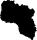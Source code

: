 <?xml version='1.0' encoding='utf-8'?>
<ipe version="70212" creator="miniipe"><ipestyle name="miniipe" /><page><layer name="my_layer" /><path stroke="black" fill="#000" layer="my layer">1289.1486412 2264.0485939 m 1289.1508803000002 2264.0473499 l  1289.1520802 2264.0447707000003 l  1289.153132 2264.0419049999996 l  1289.1555852000001 2264.0409885 l  1289.1579723 2264.0395430999997 l  1289.1605925000001 2264.0385385 l  1289.1630235999999 2264.0369702 l  1289.1682638999998 2264.0354617 l  1289.1711706 2264.0349641 l  1289.170314 2264.012926 l  1289.1699739 2264.0101105999997 l  1289.1783696999998 2264.0058623 l  1289.1810527999999 2264.0054026000003 l  1289.1840792 2264.0058623 l  1289.1844382 2264.0087942 l  1289.1860695 2264.0107121 l  1289.1887652 2264.0108066 l  1289.1909507999999 2264.012019 l  1289.1912121999999 2264.0146612 l  1289.1908908999999 2264.0173538000004 l  1289.1916655999999 2264.0203991 l  1289.1931488999999 2264.02252480001 l  1289.1954069 2264.0242820000003 l  1289.1981277999998 2264.0241214000002 l  1289.2022186 2264.0213438 l  1289.2065235999999 2264.0184056000003 l  1289.2093705 2264.0179175 l  1289.211956 2264.0171017999996 l  1289.2139053 2264.0149383 l  1289.2130172 2264.0124064 l  1289.2118615000002 2264.01003820001 l  1289.2098775 2264.008599 l  1289.213244 2264.0056419000002 l  1289.2158137000001 2264.005201 l  1289.2183048 2264.00452710001 l  1289.2192684 2263.99856560001 l  1289.2195361 2263.9955267 l  1289.2238285 2263.9982066000002 l  1289.2334808 2263.9990033999998 l  1289.2361104 2263.9986223 l  1289.2381416 2263.9999733 l  1289.2404248 2264.0009937 l  1289.241886 2264.0034342999998 l  1289.2426953 2264.0062938 l  1289.2442919999999 2264.0084005999997 l  1289.2469436000001 2264.0091659 l  1289.2493716 2264.0094209 l  1289.2508675 2264.00445780001 l  1289.2505179999998 2264.0016456 l  1289.250414 2263.9983641 l  1289.2554117999998 2263.9962951 l  1289.2579217 2263.9958635999997 l  1289.2596727 2263.9977626 l  1289.2599876000002 2264.0003985000003 l  1289.2589106 2264.00308470001 l  1289.2565581000001 2264.0048294000003 l  1289.2554685 2264.0073424999996 l  1289.2558023000001 2264.0100949 l  1289.2534561999998 2264.0109829000003 l  1289.2507101 2264.0123151 l  1289.2483733000001 2264.0137479 l  1289.2461878 2264.0159019999996 l  1289.2457123 2264.0264266 l  1289.2463263999998 2264.0295033999996 l  1289.2561928 2264.0297144 l  1289.2589862 2264.0292294 l  1289.2688652 2264.0255858 l  1289.2715389 2264.025063 l  1289.2739732 2264.0239797 l  1289.2755888 2264.0219233 l  1289.27665 2264.0191772 l  1289.2746943999998 2263.9957408 l  1289.2796070999998 2263.992094 l  1289.2810715 2263.991798 l  1289.2820667 2263.9916752 l  1289.2846175 2263.9920247 l  1289.2866614000002 2263.9940654 l  1289.2882516999998 2263.9961093 l  1289.2909191 2263.9964557 l  1289.2933659999999 2263.9964651 l  1289.292078 2264.00407670001 l  1289.2909757999998 2264.0065835 l  1289.2910199 2264.0093296 l  1289.2913379 2264.0124505 l  1289.289735 2264.0179835999998 l  1289.2892531999998 2264.0231326000003 l  1289.2887808 2264.0283445 l  1289.288447 2264.0366521 l  1289.2888877999999 2264.0393321 l  1289.2905097 2264.0421664 l  1289.2926952 2264.0438134 l  1289.2957153 2264.0437850000003 l  1289.2981685 2264.0423836 l  1289.2996896 2264.0362048999996 l  1289.3001935 2264.0335501 l  1289.3029616000001 2264.0280642 l  1289.3039631000001 2264.0252582999997 l  1289.3039347000001 2264.0163429 l  1289.3035537 2264.0131748000003 l  1289.3070871 2264.0116506 l  1289.3098395 2264.0131401 l  1289.3157505000001 2264.0124315999997 l  1289.3185533 2264.0119466 l  1289.3207326 2264.0102334 l  1289.3218127999999 2264.0076038 l  1289.3235038999999 2264.0056671 l  1289.3261461 2264.0044137 l  1289.3281647000001 2264.0023037 l  1289.3297393 2263.9998946 l  1289.3397349 2263.9962888 l  1289.3423204 2263.9955424 l  1289.3469466 2263.992853 l  1289.3512515 2263.990406 l  1289.3537646000002 2263.9899809 l  1289.3561107 2263.9890928000004 l  1289.357931 2263.9873135000003 l  1289.3591812 2263.9846462 l  1289.3608251 2263.9818623 l  1289.3651143 2263.9778313 l  1289.3676274000002 2263.9764204000003 l  1289.3693563000002 2263.9738632999997 l  1289.3700271 2263.97124630001 l  1289.3704302 2263.9683081 l  1289.3725244 2263.9668469 l  1289.3749619 2263.9663051999996 l  1289.3807249000001 2263.96476840001 l  1289.3833482 2263.964318 l  1289.3875870000002 2263.96029340001 l  1289.38976 2263.9580889 l  1289.3912307 2263.9557617 l  1289.392695 2263.9529463 l  1289.3935012 2263.9504804 l  1289.3928492999999 2263.9364161 l  1289.3925061000002 2263.9335472 l  1289.3924935 2263.9306121 l  1289.3949561999998 2263.9301963999997 l  1289.3981526 2263.9335598000102 l  1289.399406 2263.9419586999998 l  1289.3997524000001 2263.9448371000003 l  1289.4006972 2263.9472966 l  1289.4033708 2263.9472714 l  1289.4049705999998 2263.9605044 l  1289.4053013 2263.9631968999997 l  1289.4063815 2263.9658801 l  1289.408926 2263.9661760999998 l  1289.4115493000002 2263.9657289 l  1289.4140403 2263.964633 l  1289.4163108999999 2263.9627183 l  1289.418402 2263.9602808 l  1289.4192176000001 2263.9578149 l  1289.4182918 2263.9463015 l  1289.4180304000001 2263.9436624 l  1289.418487 2263.9407714999998 l  1289.418254 2263.9378773 l  1289.4193467 2263.9348195000002 l  1289.4221999 2263.9338401 l  1289.4245492 2263.9325268000002 l  1289.4259317 2263.9295948999998 l  1289.426234 2263.9262442 l  1289.4260451 2263.9232807999997 l  1289.4264797 2263.9201001 l  1289.4276732 2263.9170202 l  1289.4333229000001 2263.9073175 l  1289.4345541999999 2263.9049682 l  1289.4360375 2263.9028110000004 l  1289.4386199 2263.8971770000003 l  1289.4396780000002 2263.8943742 l  1289.4411329000002 2263.8919179 l  1289.440733 2263.8862525 l  1289.4403393 2263.8829552 l  1289.4412336999999 2263.880228 l  1289.4429374 2263.8779889 l  1289.4556917 2263.8745217 l  1289.4583433 2263.8743075 l  1289.4596408 2263.8768394999997 l  1289.4600628 2263.8798816 l  1289.4607115 2263.8823411 l  1289.463486 2263.886939 l  1289.4648433 2263.88903 l  1289.4671453 2263.9022599 l  1289.4696175 2263.911128 l  1289.4709432999998 2263.9143276 l  1289.4729336 2263.9173477 l  1289.4749081 2263.9192089 l  1289.4772259 2263.92003710001 l  1289.4801169 2263.9198419 l  1289.4828032 2263.9193821 l  1289.4838991000001 2263.9169351 l  1289.4843778 2263.9141606999997 l  1289.4871743 2263.9136852 l  1289.4900967 2263.912816 l  1289.4895393000002 2263.9009372 l  1289.4892118 2263.8982415 l  1289.4884088000001 2263.8954449999997 l  1289.4856753 2263.8950009 l  1289.4830772 2263.8942766 l  1289.4803657 2263.874276 l  1289.4800539 2263.8716968 l  1289.4827182 2263.8686704 l  1289.4851714000001 2263.8682548 l  1289.4893346 2263.8800139 l  1289.4896653 2263.8827662999997 l  1289.4905408 2263.88566980001 l  1289.4925752000001 2263.8870334999997 l  1289.4952583000002 2263.8865737 l  1289.4976107 2263.8853171 l  1289.4992326 2263.8828387000003 l  1289.4977712999998 2263.8682988 l  1289.4973651 2263.8650079 l  1289.4961022999998 2263.8627185 l  1289.4956140999998 2263.860177 l  1289.4948048 2263.857749 l  1289.4944678 2263.8549903000003 l  1289.4937593 2263.8525434 l  1289.4907833 2263.8457222 l  1289.490462 2263.8430926 l  1289.4911517 2263.8401576 l  1289.493797 2263.8394018 l  1289.4973871 2263.8348732 l  1289.4985020000001 2263.831998 l  1289.5005804 2263.829444 l  1289.5080944000001 2263.8207616 l  1289.5099650999998 2263.8184218 l  1289.5098799999998 2263.8153229 l  1289.5126324 2263.813446 l  1289.5148526 2263.8144727 l  1289.5235476 2263.8141483 l  1289.5290618000001 2263.8091033 l  1289.5336471 2263.8022128 l  1289.5350044 2263.8000241 l  1289.5370985999998 2263.7985094 l  1289.5393566 2263.7964718 l  1289.5390322 2263.790904 l  1289.5357506999999 2263.7637831 l  1289.5351902 2263.7610622 l  1289.5326614 2263.7608953 l  1289.5316788 2263.758546 l  1289.5313544 2263.7558596999997 l  1289.5365695 2263.7498258 l  1289.5389976 2263.7477694 l  1289.5408084 2263.7459271000102 l  1289.5430726 2263.7405262 l  1289.545507 2263.7360827 l  1289.5476106 2263.7341869 l  1289.5499284 2263.7331193 l  1289.5521455 2263.7317053 l  1289.553761 2263.72964890001 l  1289.5581447 2263.7268335000003 l  1289.5626985 2263.7236055999997 l  1289.5645754 2263.7217601 l  1289.5661625999999 2263.7194706 l  1289.5726122 2263.7227080000002 l  1289.5748764 2263.7245755 l  1289.5767627999999 2263.7266414 l  1289.5775375 2263.7291922 l  1289.5799876 2263.7301874 l  1289.5823967 2263.7293434000003 l  1289.5849539 2263.728849 l  1289.5850830000002 2263.7231395 l  1289.5846957 2263.7199619 l  1289.5865096 2263.7147028 l  1289.5893848 2263.7091381 l  1289.5964012 2263.6996905 l  1289.5980451 2263.6969035 l  1289.5983443 2263.6941007 l  1289.5980482999998 2263.6911593 l  1289.5989080000002 2263.6857615999998 l  1289.5997205 2263.6828076 l  1289.6068157 2263.6793341000002 l  1289.6096972 2263.6785877 l  1289.6122606 2263.677117 l  1289.6144147 2263.6751614 l  1289.615709 2263.672368 l  1289.615687 2263.6693164 l  1289.6153185 2263.6663215 l  1289.6152902 2263.6636384 l  1289.6388903000002 2263.657403 l  1289.6415136 2263.6569558 l  1289.6489236 2263.6594185000004 l  1289.6535497999998 2263.66247320001 l  1289.6556063 2263.6640762 l  1289.6579304 2263.6650241 l  1289.66016 2263.6666017999996 l  1289.6627801000002 2263.6674931000002 l  1289.665309 2263.6676757 l  1289.6672709 2263.6694865 l  1289.6689746000002 2263.6715145999997 l  1289.6713302 2263.6722105999997 l  1289.6736732000002 2263.6713225 l  1289.6752195 2263.6691557999998 l  1289.6748226999998 2263.6664129 l  1289.670924 2263.66256450001 l  1289.6661466 2263.6592264 l  1289.6544474 2263.6516305 l  1289.6518933000002 2263.6502291 l  1289.6495724 2263.6493442 l  1289.647475 2263.64793650001 l  1289.6461775 2263.6454045 l  1289.6435385 2263.6447620999998 l  1289.6414034 2263.642986 l  1289.6400933 2263.64082560001 l  1289.6372338 2263.6413106 l  1289.6453241000002 2263.6374276 l  1289.6482403 2263.6369237000004 l  1289.6507754 2263.6361837 l  1289.6574894999999 2263.6310064 l  1289.6647201 2263.6223744 l  1289.6664017 2263.6204314 l  1289.6685085 2263.6184882999996 l  1289.672697 2263.6146494 l  1289.6857504 2263.6113176000003 l  1289.6883296 2263.6109364999998 l  1289.7105567 2263.6078094 l  1289.7152805 2263.6092012999998 l  1289.7196768000001 2263.6157264 l  1289.7208074 2263.6182773 l  1289.7223221 2263.6207148000003 l  1289.7329538 2263.6209132 l  1289.7360495 2263.6204943 l  1289.7376524000001 2263.62266730001 l  1289.7400458 2263.6231806 l  1289.7555020999998 2263.6199275000004 l  1289.7594638 2263.6170491 l  1289.7606763 2263.6145172000097 l  1289.7613628 2263.6115286 l  1289.7596621999999 2263.6095005 l  1289.7570105999998 2263.6093367 l  1289.7566799 2263.6065875 l  1289.7581601 2263.6043767 l  1289.7604149 2263.6027612000003 l  1289.7711410999998 2263.6003772 l  1289.7763751 2263.59979460001 l  1289.7790739 2263.5995112 l  1289.7818043 2263.5999017 l  1289.7840969 2263.6010386000003 l  1289.7884522 2263.6042727999998 l  1289.7904551 2263.6058789 l  1289.7929115 2263.6064394 l  1289.7911858 2263.6085652 l  1289.7911606 2263.6112546 l  1289.7915385000001 2263.6143690999997 l  1289.7907071 2263.6171373 l  1289.7880869 2263.6181419 l  1289.7861628 2263.6204849 l  1289.7857943 2263.6232373000003 l  1289.7885215000001 2263.6304049 l  1289.7902095000002 2263.6328077 l  1289.7913463999998 2263.6354216 l  1289.791825 2263.6384007 l  1289.7947034 2263.6438992 l  1289.7960828 2263.6461037 l  1289.7977204 2263.6480877 l  1289.8004035 2263.6476310000003 l  1289.8014521999999 2263.6452439 l  1289.8013325 2263.64233410001 l  1289.8032031 2263.6399942000003 l  1289.8041825 2263.6340895 l  1289.8038204000002 2263.6311512 l  1289.8049572 2263.6284555 l  1289.8073758 2263.6272431 l  1289.8079458000002 2263.6300805 l  1289.8103203 2263.6318786999996 l  1289.8131766 2263.6318724000002 l  1289.8169966 2263.6277973 l  1289.8186153 2263.6252654 l  1289.8196325000001 2263.6226420999997 l  1289.8215819000002 2263.6204786 l  1289.823188 2263.6183025 l  1289.8240036 2263.61248910001 l  1289.8241547999999 2263.6098878000003 l  1289.8456764 2263.6115286 l  1289.8545698 2263.6122686 l  1289.8576686 2263.6124072 l  1289.8736224 2263.6223933 l  1289.8772944 2263.6267172 l  1289.888493 2263.6398336 l  1289.9080495 2263.6555576 l  1289.9109216 2263.6576297 l  1289.9312119 2263.671143 l  1289.9339328 2263.6729474999997 l  1289.9366662999998 2263.6743111 l  1289.9397589 2263.6748181 l  1289.9424892 2263.674774 l  1289.9505134 2263.6775044 l  1289.9528344 2263.6783861 l  1289.9611514 2263.6811795 l  1289.9664295 2263.6843759 l  1289.9852365000002 2263.702065 l  1290.0043396 2263.7212152999996 l  1290.0152705 2263.72967410001 l  1290.0351481999999 2263.7480276 l  1290.0548276 2263.765638 l  1290.0758611 2263.7825114 l  1290.0778357 2263.78431590001 l  1290.0798575 2263.7865928 l  1290.0839609 2263.789679 l  1290.0878753 2263.7936596 l  1290.0914938 2263.7975583 l  1290.0952508 2263.8016239 l  1290.0971875 2263.8041653 l  1290.1019302 2263.806713 l  1290.1047614 2263.8075161 l  1290.1076901 2263.811969 l  1290.1083955000001 2263.8153922 l  1290.1102032000001 2263.8173416 l  1290.1128454 2263.8184753 l  1290.1140704000002 2263.8208278000097 l  1290.1144325999999 2263.8238887999996 l  1290.1154183 2263.8272017 l  1290.1270608999998 2263.8280803999996 l  1290.1298668 2263.8276048 l  1290.1324586 2263.8269152000003 l  1290.1347985 2263.8259673000002 l  1290.1371603999999 2263.8243423000004 l  1290.1376201 2263.8156409999997 l  1290.1373147 2263.8130681 l  1290.1449641 2263.8107849 l  1290.149077 2263.8125265000003 l  1290.1507618 2263.8149261 l  1290.1536087 2263.8153576000004 l  1290.155832 2263.8139309999997 l  1290.1585592000001 2263.8134051 l  1290.15997 2263.8110872999996 l  1290.1606566 2263.8080955 l  1290.1624989 2263.8060108 l  1290.1650686 2263.8050817 l  1290.1853495 2263.8002698 l  1290.1883160000002 2263.7997627 l  1290.1910873 2263.7989849 l  1290.1926021 2263.7965883 l  1290.1928036 2263.7939808 l  1290.1924982 2263.7914079 l  1290.1927438 2263.7886775 l  1290.1982266 2263.7867597 l  1290.2065027 2263.7843663 l  1290.2090283 2263.7836294 l  1290.2116862999999 2263.7824484000002 l  1290.2138655 2263.7807289999996 l  1290.2214173 2263.7780899 l  1290.2240027999999 2263.7773435999998 l  1290.2267708999998 2263.7761343 l  1290.2310444 2263.7724088 l  1290.2417863 2263.7634209 l  1290.2468534 2263.7595569 l  1290.2658809 2263.743962 l  1290.2868325 2263.7277845 l  1290.2914083 2263.7246227 l  1290.2938331999999 2263.7230449999997 l  1290.3015267 2263.7206359 l  1290.304024 2263.7200847 l  1290.3180537 2263.711267 l  1290.3224122 2263.7073399 l  1290.3263897 2263.703183 l  1290.3304868 2263.699426 l  1290.3348044 2263.6966106 l  1290.3418522999998 2263.6922174 l  1290.3485286 2263.6882085 l  1290.3513251 2263.68717870001 l  1290.3552805000002 2263.6838154 l  1290.3567638000002 2263.6816046000004 l  1290.3588328 2263.6794191 l  1290.3613112 2263.6782665 l  1290.3635188 2263.6767895 l  1290.3683339 2263.6746826999997 l  1290.3761029999998 2263.6728593000003 l  1290.3786161 2263.6724342 l  1290.3812235999999 2263.6723586 l  1290.3823699 2263.677476 l  1290.3849334 2263.6913955 l  1290.3901988 2263.7012494 l  1290.3916537999999 2263.7036239 l  1290.3933953 2263.7059511 l  1290.3976436 2263.7333396999998 l  1290.3980308999999 2263.7365707999998 l  1290.3949604 2263.7410142999997 l  1290.3923057 2263.7431716 l  1290.389928 2263.7457256 l  1290.390013 2263.7483362 l  1290.3903311000001 2263.7509123 l  1290.3914774 2263.753649 l  1290.3927812000002 2263.7558093 l  1290.3953352 2263.75812400001 l  1290.3977727000001 2263.75758230001 l  1290.3998291 2263.7557651999996 l  1290.4023044 2263.75021 l  1290.4031169 2263.7472561 l  1290.4052047999999 2263.7458011 l  1290.4080485 2263.7451902000003 l  1290.4109678 2263.7442643 l  1290.4098184 2263.7299764 l  1290.4094688 2263.7270445 l  1290.41036 2263.7238322999997 l  1290.4125109000001 2263.7213885 l  1290.4233505 2263.7189888 l  1290.4403468 2263.7168757000004 l  1290.4652317999999 2263.7126211 l  1290.4908096000001 2263.70825 l  1290.4936092 2263.7077618999997 l  1290.4962577 2263.7070061 l  1290.5039418 2263.704534 l  1290.5066249 2263.7040742 l  1290.5093332 2263.7024460999996 l  1290.5110023 2263.6969664 l  1290.5112227 2263.6901421 l  1290.5109267 2263.6872039 l  1290.513402 2263.6869677 l  1290.5162268000001 2263.6909987 l  1290.5165669 2263.6938141 l  1290.5157103 2263.6992213 l  1290.5160409999999 2263.7019705 l  1290.515619 2263.7047954 l  1290.5145703 2263.7076611 l  1290.5139499 2263.7107033 l  1290.5136539 2263.7135658999996 l  1290.5139688 2263.7161293 l  1290.5151025 2263.7188155999997 l  1290.5176125 2263.718381 l  1290.5229881 2263.7150775 l  1290.5272963 2263.7112322999997 l  1290.5296203999999 2263.7096735 l  1290.5319728000002 2263.7084138 l  1290.5394585 2263.6999770999996 l  1290.5429288999999 2263.6954233 l  1290.5449569999998 2263.6900602 l  1290.5446074000001 2263.6871819000003 l  1290.5431839999999 2263.6845617000104 l  1290.540693 2263.6841901 l  1290.5381043 2263.6767549 l  1290.5377830999998 2263.6741788 l  1290.5378272 2263.6715996 l  1290.5427998 2263.6698424 l  1290.5454325 2263.6693857 l  1290.5460812 2263.6637172 l  1290.5457065 2263.6606593 l  1290.5458167000002 2263.6577053 l  1290.5477251 2263.6556111 l  1290.5502319 2263.6551765 l  1290.5526631 2263.6536082000002 l  1290.5551352 2263.6514101 l  1290.5664188 2263.6483774000003 l  1290.5691270999998 2263.6480436 l  1290.5718008000001 2263.6484971 l  1290.5746729 2263.6486734 l  1290.5773654 2263.6482798 l  1290.5803257 2263.6481412 l  1290.582886 2263.6477035 l  1290.5857076999998 2263.6478294000003 l  1290.5884538 2263.6474169000003 l  1290.5976495 2263.6463399 l  1290.6006695 2263.6458265 l  1290.6031762999999 2263.6468028000004 l  1290.6050438000002 2263.6487458 l  1290.6087063 2263.6525186 l  1290.6102148 2263.6548238 l  1290.6119972000001 2263.6565937 l  1290.6210764 2263.6564393000003 l  1290.6223487 2263.6564172999997 l  1290.6249184 2263.6559764 l  1290.6266473 2263.6539042000004 l  1290.6273086 2263.6511707 l  1290.6283541999999 2263.6487269 l  1290.6291604 2263.6462643 l  1290.6288296999999 2263.643515 l  1290.6313617 2263.640391 l  1290.6338936 2263.6400824 l  1290.6361894 2263.6508716000003 l  1290.6364949000001 2263.6534445 l  1290.6372759 2263.6560016 l  1290.6349959 2263.6636667999996 l  1290.6340667999998 2263.6660791000004 l  1290.6328449 2263.6684945 l  1290.6321584 2263.6710517 l  1290.6320073 2263.6736497 l  1290.6329331 2263.6759928 l  1290.6345360999999 2263.6781688 l  1290.6369987 2263.679756 l  1290.6468211000001 2263.6857773 l  1290.6491987999998 2263.6871409 l  1290.6514788 2263.6881581000002 l  1290.6543067999999 2263.6883502 l  1290.6562908 2263.6898429000003 l  1290.6557553999999 2263.6926835 l  1290.6532234000001 2263.6939117 l  1290.6544989 2263.6962579 l  1290.6565238 2263.6985379 l  1290.6585361 2263.7002101 l  1290.660939 2263.7012746 l  1290.6658863999999 2263.7007833 l  1290.6683396 2263.7003739 l  1290.6710416 2263.6995425 l  1290.6730885999998 2263.697231 l  1290.6751356 2263.69535410001 l  1290.6785903 2263.6906712 l  1290.6806089000002 2263.6881298000003 l  1290.6828354 2263.6862812 l  1290.6851563999999 2263.6852105000003 l  1290.6873293 2263.683491 l  1290.6897416000002 2263.6821715 l  1290.6939048 2263.6795041 l  1290.6959077000001 2263.6772619 l  1290.6986003 2263.6764368 l  1290.7012235999998 2263.6759896 l  1290.7087313000002 2263.6739741 l  1290.7116664 2263.673656 l  1290.714403 2263.6745882 l  1290.7196842 2263.6768021 l  1290.7221028 2263.6774855 l  1290.7270943 2263.6802442000003 l  1290.7292358 2263.6815857 l  1290.7356349 2263.6877645 l  1290.7393100999998 2263.69214820001 l  1290.7412531 2263.6946833 l  1290.7425159 2263.69740420001 l  1290.7404847 2263.6989095 l  1290.7376284 2263.6994008 l  1290.7365009999999 2263.7093113 l  1290.7368537 2263.7122999 l  1290.7379528000001 2263.7150491999996 l  1290.7446447999998 2263.71982650001 l  1290.7467737 2263.721061 l  1290.7490726 2263.7232276 l  1290.7513306 2263.7249818 l  1290.7593012000002 2263.7248999 l  1290.7855624 2263.7204123 l  1290.7907586000001 2263.7209256 l  1290.7931898000002 2263.7217916 l  1290.812022 2263.7237725 l  1290.817256 2263.7247109 l  1290.8198761 2263.7256021 l  1290.8227419 2263.7262162 l  1290.8276673 2263.7273846 l  1290.8302181 2263.7272586 l  1290.8327941999999 2263.7274254999998 l  1290.8405884000001 2263.72969610001 l  1290.8436558 2263.7304645 l  1290.8503825 2263.735541 l  1290.8521775 2263.7373172 l  1290.8596254 2263.7487519 l  1290.8611055000001 2263.7514319 l  1290.8630202 2263.7537340000003 l  1290.8645413 2263.7561526 l  1290.8686541 2263.7588829 l  1290.8712017999999 2263.7596671 l  1290.8731858 2263.7611598 l  1290.8771474999999 2263.7645137 l  1290.8795882000002 2263.7654459 l  1290.879922 2263.7681951 l  1290.8806904 2263.7711774 l  1290.8826555 2263.7729189 l  1290.8846678 2263.7751485999997 l  1290.8853071 2263.7779734 l  1290.8828444 2263.782672 l  1290.8807723 2263.7848544 l  1290.8807061 2263.7905545 l  1290.8810274 2263.7931872 l  1290.8900970999998 2263.7945004 l  1290.8928432 2263.7940343 l  1290.8974284 2263.79630490001 l  1290.8993619999999 2263.7978039 l  1290.9044574 2263.7985314000002 l  1290.9070272 2263.7980874 l  1290.9094867000001 2263.7991329 l  1290.9098457 2263.8021309 l  1290.9082521999999 2263.8043574000003 l  1290.9035599 2263.8113265999996 l  1290.9023443 2263.8138586 l  1290.9007067 2263.8161512 l  1290.8995289 2263.8184942000003 l  1290.8975953 2263.8202892 l  1290.896175 2263.8230448 l  1290.8959073 2263.8256523 l  1290.8961371999999 2263.8284898 l  1290.8965655 2263.8310406 l  1290.8988676 2263.83229720001 l  1290.9002879000002 2263.8343756 l  1290.9009461 2263.8369517 l  1290.8983354 2263.8375217 l  1290.8964583999998 2263.8393734 l  1290.8964364 2263.8420628 l  1290.8984708 2263.8472748 l  1290.9002186 2263.8496682 l  1290.9027537 2263.8508775 l  1290.9055124 2263.8515703 l  1290.9102142000002 2263.8547447 l  1290.912554 2263.85629720001 l  1290.9128689 2263.8588638 l  1290.9116534 2263.8613423 l  1290.9093828 2263.8637482 l  1290.9088191 2263.8668408 l  1290.9091529000002 2263.86959 l  1290.9104031 2263.8717598000003 l  1290.9118832000001 2263.8738288 l  1290.9215387 2263.8741973 l  1290.9240045000001 2263.8738319999998 l  1290.927371 2263.8780236 l  1290.9337512999998 2263.8869516 l  1290.9354897 2263.889282 l  1290.9374295999999 2263.890844 l  1290.9383303 2263.8963771000003 l  1290.9386357 2263.8989500000002 l  1290.9400025 2263.9010348 l  1290.9409882 2263.9034377000003 l  1290.9476771 2263.90479810001 l  1290.9541015000002 2263.9005246 l  1290.9561987999998 2263.8986351 l  1290.9576821 2263.8959992 l  1290.9587339000002 2263.8930673000004 l  1290.9600409 2263.8904031 l  1290.9617288 2263.8879718999997 l  1290.9638544999998 2263.8862682 l  1290.9662259 2263.8851943 l  1290.9688303 2263.8845613000003 l  1290.9722755 2263.8807917 l  1290.9740107 2263.8782283 l  1290.9766875 2263.87723 l  1290.9791344999999 2263.876808 l  1290.9817861 2263.8760522 l  1290.9839496 2263.8746445 l  1290.9858675 2263.8727234999997 l  1290.9884404 2263.8722889 l  1290.9904874 2263.8737722 l  1290.9913880000001 2263.8764238 l  1290.9945089 2263.8805303000004 l  1290.9967826 2263.8824703 l  1290.9990689 2263.8835441 l  1291.0018245 2263.8831946 l  1291.0044194 2263.8839063 l  1291.0065987 2263.8856163 l  1291.0090803 2263.8863531999996 l  1291.011883 2263.8859344 l  1291.0170635 2263.88725070001 l  1291.0213495 2263.89 l  1291.0234028 2263.8915494 l  1291.0259285 2263.892639 l  1291.0288258 2263.8925099 l  1291.0302618 2263.894771 l  1291.0322111 2263.8964527 l  1291.0370609 2263.8946450999997 l  1291.0399487 2263.8939082 l  1291.0419453 2263.8921572 l  1291.0416399 2263.8895875 l  1291.0394638 2263.8880034 l  1291.0369696 2263.8880664 l  1291.0348281000001 2263.8867815 l  1291.0335055 2263.8845014999997 l  1291.0303248 2263.8803350999997 l  1291.0293926 2263.8779290999996 l  1291.0290430999999 2263.8751168999997 l  1291.0316632000001 2263.8706985 l  1291.054602 2263.8652472999997 l  1291.0571118999999 2263.8648158 l  1291.0579905 2263.8518285 l  1291.0556222999999 2263.8438673 l  1291.0521173 2263.8336513 l  1291.0482815 2263.8259986999997 l  1291.0469526 2263.8232242999998 l  1291.0451323 2263.8207238 l  1291.0394354 2263.8203617 l  1291.0365256 2263.8208529 l  1291.0311215 2263.8190987999997 l  1291.0288069 2263.8182706 l  1291.0129569 2263.820179 l  1291.0102706 2263.8206388 l  1291.0066333000002 2263.8146017999998 l  1291.0062775000001 2263.8117266000004 l  1291.0054177000002 2263.8083978 l  1291.0041234 2263.8054344 l  1291.0019756 2263.8036079000003 l  1290.9976172 2263.8003201 l  1290.9955197999998 2263.7984086 l  1290.9933689 2263.7970072 l  1290.991007 2263.7962482 l  1290.9886671 2263.7947649 l  1290.9872531 2263.792192 l  1290.9850486999999 2263.7903088000003 l  1290.9823404 2263.7891783 l  1290.9765553 2263.7640192999997 l  1290.9758467000001 2263.7615031 l  1290.9678981000002 2263.7497282 l  1290.9662101000001 2263.7473946 l  1290.964138 2263.7451776000003 l  1290.9507287000001 2263.7470388 l  1290.9481495 2263.7473631000003 l  1290.94643 2263.7452752 l  1290.9449215 2263.7429039 l  1290.9412086 2263.7392004 l  1290.9391018000001 2263.7371723 l  1290.9369226 2263.7355914 l  1290.9207136 2263.7373832999997 l  1290.9164055 2263.72919850001 l  1290.9159614999999 2263.726043 l  1290.9086585 2263.710971 l  1290.9072916999999 2263.7083288 l  1290.9069232000002 2263.7057685 l  1290.9060163 2263.7030539000098 l  1290.9030781000001 2263.6986072 l  1290.9012515 2263.696472 l  1290.900543 2263.6940251 l  1290.8995415 2263.6915089 l  1290.897441 2263.6900287000003 l  1290.889124 2263.6791073 l  1290.8875272999999 2263.6769973 l  1290.8855055 2263.6752086 l  1290.8837861 2263.6729947000003 l  1290.8833452000001 2263.6703242000003 l  1290.8824508 2263.6677828 l  1290.8811628 2263.665317 l  1290.8808478 2263.6627472 l  1290.8832035 2263.66197880001 l  1290.8887649 2263.6559544 l  1290.8907237 2263.65378140001 l  1290.8924243000001 2263.6514794 l  1290.8931486 2263.6499929 l  1290.8973969 2263.6428410999997 l  1290.9001776999999 2263.6395847999997 l  1290.9109605 2263.6280208999997 l  1290.9132783 2263.6267832999997 l  1290.9283945 2263.6180695000003 l  1290.9319972 2263.6145235 l  1290.9346835000001 2263.6104421 l  1290.9370107 2263.605712 l  1290.9369540999999 2263.6021786 l  1290.9342615 2263.5978075000003 l  1290.9314839 2263.5944221 l  1290.9227543 2263.5850028 l  1290.9136846000001 2263.5765945000003 l  1290.8993179 2263.56775780001 l  1290.8947231999998 2263.5646275 l  1290.8674637 2263.5337179999997 l  1290.8609323 2263.5193104 l  1290.857295 2263.5148638 l  1290.8522216000001 2263.5103446999997 l  1290.8475638999998 2263.5070002 l  1290.8410356000002 2263.5018072000003 l  1290.8340034 2263.490026 l  1290.8305614 2263.4856927 l  1290.8263162 2263.4818538 l  1290.8176276 2263.4723558 l  1290.80225 2263.4432446 l  1290.7885416000001 2263.418643 l  1290.7870205000002 2263.4160166 l  1290.7855749999999 2263.4128516 l  1290.7844633 2263.4094725 l  1290.7836477 2263.4050070000003 l  1290.782366 2263.4006516 l  1290.7790121 2263.3843954 l  1290.7797427 2263.3801817999997 l  1290.7813267000001 2263.3774294 l  1290.7832887 2263.3747116 l  1290.7861009 2263.3720065 l  1290.7940306 2263.3636044 l  1290.802187 2263.3527428 l  1290.8039286 2263.349644 l  1290.805226 2263.3467152 l  1290.813669 2263.3198116000003 l  1290.8159018000001 2263.3123763000003 l  1290.8195518 2263.3047269000003 l  1290.8240929 2263.2986803999997 l  1290.8333043 2263.2899666 l  1290.8452744 2263.2708824 l  1290.8467735 2263.2667883999998 l  1290.8477308 2263.2629527 l  1290.8480898 2263.2592398 l  1290.8478063999999 2263.2536374 l  1290.8475197999999 2263.2417743 l  1290.8504108 2263.23719850001 l  1290.8532766 2263.23439570001 l  1290.8606929 2263.2286264 l  1290.8823248 2263.21030430001 l  1290.8888531 2263.2022171999997 l  1290.8909284000001 2263.1985452 l  1290.8939705999999 2263.1942056 l  1290.9125761 2263.1722462 l  1290.9313894 2263.1521165 l  1290.9342708999998 2263.1487248 l  1290.943517 2263.138619 l  1290.9467292 2263.1332591 l  1290.9667928 2263.1035841000003 l  1290.9797328000002 2263.0872965000003 l  1290.99107 2263.0644395 l  1290.9918352000002 2263.0607518 l  1290.9935515 2263.0336844000003 l  1290.9904527 2263.0069918 l  1290.990289 2263.0042047 l  1290.9902827 2262.9987755 l  1290.9870925 2262.9724356 l  1290.9867524000001 2262.9696201999996 l  1290.9843653 2262.9682534 l  1290.9823341000001 2262.9663419 l  1290.9819058 2262.9637878999997 l  1290.9849196 2262.9607615 l  1290.9873602 2262.9602261 l  1290.9885034000001 2262.9575839 l  1290.9906669000002 2262.9553165 l  1291.0063152999999 2262.9516634 l  1291.0094361000001 2262.9510084000003 l  1291.0111997 2262.9486937 l  1291.0124813999998 2262.9457839 l  1291.020219 2262.9442785000097 l  1291.0226754 2262.9438534 l  1291.0252861 2262.9427984000004 l  1291.028366 2262.9379423 l  1291.0294367 2262.9351899000003 l  1291.0341133000002 2262.93194 l  1291.0362894 2262.9306551 l  1291.0384781 2262.9285073 l  1291.0397787 2262.9257832999997 l  1291.039996 2262.9227474000004 l  1291.039659 2262.9199887 l  1291.0465936 2262.9166695 l  1291.071551 2262.9124023000004 l  1291.0784257 2262.9085382 l  1291.0808034000001 2262.9065416000003 l  1291.0831842 2262.9050395 l  1291.0880874999998 2262.9022367000102 l  1291.0927987 2262.9002086 l  1291.0954818 2262.899752 l  1291.1001836 2262.8971822000003 l  1291.1021833 2262.8954344000003 l  1291.1039972 2262.8926127 l  1291.1050648 2262.8893752999998 l  1291.1057167 2262.8865757 l  1291.1050238999999 2262.8741111 l  1291.1047027 2262.8714784 l  1291.1086895 2262.8562489 l  1291.1096438 2262.8535846 l  1291.1102075000001 2262.8481082000003 l  1291.1102420999998 2262.84546910001 l  1291.1119143 2262.8434159 l  1291.114947 2262.8428994000096 l  1291.1201243 2262.8660303 l  1291.1207038 2262.8689181 l  1291.1218784 2262.8713461 l  1291.1235789999998 2262.8733742 l  1291.1265077 2262.873982 l  1291.1315024 2262.87238850001 l  1291.1381944 2262.8680080000104 l  1291.1406162 2262.8658161000103 l  1291.1510652000002 2262.8631173 l  1291.1536413000001 2262.8626827 l  1291.1560882 2262.8631771 l  1291.1580061000002 2262.8650477 l  1291.1634479 2262.8652839 l  1291.1687165 2262.8635235 l  1291.1862890999998 2262.8503095 l  1291.1914601 2262.845888 l  1291.1938377000001 2262.8433371 l  1291.2018745 2262.8380559 l  1291.2046332 2262.836727 l  1291.2107489 2262.8338454 l  1291.2159483 2262.8305136000004 l  1291.2281703 2262.8197464 l  1291.2305101999998 2262.8174538 l  1291.2528002 2262.8128401999998 l  1291.2586798 2262.8114137 l  1291.2617944 2262.8101444999998 l  1291.2723851 2262.8003914 l  1291.2744668 2262.7983256 l  1291.2790456999999 2262.7908872000003 l  1291.2805919999998 2262.7878103999997 l  1291.2809825 2262.7852312 l  1291.2827114 2262.7730816000003 l  1291.2862321999999 2262.7611807 l  1291.2894475 2262.7531062 l  1291.2916047 2262.7477872 l  1291.2943792 2262.7399267 l  1291.2968481 2262.7280763 l  1291.2960859999998 2262.7140907000003 l  1291.2958655999998 2262.711247 l  1291.2963914999998 2262.7084127000003 l  1291.2971883 2262.7058303 l  1291.2987943 2262.7037267 l  1291.300306 2262.7012703 l  1291.3009232000002 2262.69865960001 l  1291.3003784 2262.6903142 l  1291.3001076 2262.6875554999997 l  1291.3068311000002 2262.68242860001 l  1291.3129941 2262.6760609 l  1291.3146096 2262.6740044999997 l  1291.3163197000001 2262.6713339999997 l  1291.3161874 2262.6562052000004 l  1291.3158504 2262.6534465 l  1291.315504 2262.6472205 l  1291.3151544999998 2262.6443421 l  1291.3209616000001 2262.6402986 l  1291.323862 2262.639738 l  1291.3269103999999 2262.6384216 l  1291.3324152 2262.6309454 l  1291.3353377 2262.6262279000102 l  1291.3364525 2262.6238408 l  1291.3372493 2262.6212553 l  1291.3386223 2262.6186949999997 l  1291.3360400000001 2262.5910356 l  1291.3357125 2262.5883934 l  1291.3400268999999 2262.5860094 l  1291.342584 2262.5853922 l  1291.3446529999999 2262.5837515 l  1291.347418 2262.5786309 l  1291.3485832 2262.5762375 l  1291.3509515 2262.570761 l  1291.3517072999998 2262.5596915 l  1291.3513733999998 2262.5569423 l  1291.3513294 2262.5541962 l  1291.3524064 2262.5515099 l  1291.3526646 2262.5454131 l  1291.3535621 2262.5398831 l  1291.3578514 2262.5286373 l  1291.3592307 2262.525529 l  1291.3589032 2262.5194731 l  1291.3585347 2262.5164246 l  1291.3619831 2262.5121638 l  1291.3643387 2262.5109041 l  1291.3669809 2262.5053269 l  1291.3678816 2262.5026689 l  1291.3689838 2262.4968586 l  1291.3692924 2262.49361810001 l  1291.3695034 2262.4871716999996 l  1291.36996 2262.4841579 l  1291.3712449 2262.4818054999996 l  1291.3761923 2262.4793648 l  1291.3787054000002 2262.4789397 l  1291.3808941 2262.4748993000003 l  1291.3786361 2262.4667869 l  1291.3766867 2262.4617387000003 l  1291.3755089 2262.45925400001 l  1291.3734053 2262.4577833 l  1291.3710497000002 2262.4570874000096 l  1291.3693396 2262.4549931 l  1291.3682311 2262.4525556999997 l  1291.3669557 2262.4444654 l  1291.3666408 2262.4418295 l  1291.3677745 2262.4391935999997 l  1291.3683099 2262.436353 l  1291.3698278000002 2262.43401 l  1291.3752350000002 2262.433821 l  1291.3862981 2262.4357200000004 l  1291.3963156999998 2262.4390141 l  1291.4020756 2262.4413949 l  1291.4049823 2262.4427931 l  1291.4207032000002 2262.4402832 l  1291.4232005000001 2262.4397321 l  1291.4254616 2262.4386834 l  1291.4278928 2262.4370427 l  1291.448709 2262.432322 l  1291.4514394 2262.4318495999996 l  1291.4582007 2262.4356507 l  1291.4603894 2262.4373513 l  1291.4640614 2262.438315 l  1291.4839549 2262.4351091 l  1291.486364 2262.4346052 l  1291.4961455 2262.4280989 l  1291.4982838 2262.4262283000003 l  1291.500041 2262.4239482999997 l  1291.5013479 2262.4206857 l  1291.5223783 2262.4266787 l  1291.5456226 2262.4414610000003 l  1291.5587579 2262.4538941 l  1291.5794576 2262.4679175 l  1291.5846255000001 2262.4721248 l  1291.5895067000001 2262.4787287 l  1291.5910215000001 2262.4813047000002 l  1291.5929709000002 2262.4836886999997 l  1291.5949486 2262.4853546000004 l  1291.6191313 2262.4926009 l  1291.6332177 2262.4925663 l  1291.659016 2262.4962603000004 l  1291.6630595 2262.49736570001 l  1291.6711498 2262.4977089 l  1291.6750297 2262.4974287 l  1291.6782261 2262.4979672 l  1291.6918842 2262.5130172 l  1291.6953074 2262.5176213000004 l  1291.6978267000002 2262.5201439 l  1291.7053659 2262.5205784 l  1291.7082254000002 2262.5201187 l  1291.7109684 2262.5176749 l  1291.7134468 2262.512822 l  1291.7163724 2262.5060165 l  1291.7176226 2262.5032263000003 l  1291.7186083 2262.5000204 l  1291.7201954999998 2262.4962446 l  1291.7225007 2262.5008014000005 l  1291.7252154 2262.5041176 l  1291.7282134 2262.5069204 l  1291.7316303 2262.5094177 l  1291.736606 2262.5118992 l  1291.7428163 2262.5134833 l  1291.7228566000001 2262.5189283 l  1291.7191215999999 2262.5195298000003 l  1291.7162716 2262.5250346 l  1291.7166779 2262.5287223 l  1291.7261916 2262.53469 l  1291.729555 2262.5357985000096 l  1291.737006 2262.5413978 l  1291.7393301 2262.5441943 l  1291.7442775000002 2262.5473845 l  1291.7559516000001 2262.5487859 l  1291.760647 2262.5487292 l  1291.7793061 2262.5535821000003 l  1291.7834315 2262.5544387 l  1291.7878467 2262.5559503 l  1291.79161 2262.5595687 l  1291.7936066 2262.5624188000097 l  1291.8127852 2262.575869 l  1291.8160762 2262.5782624 l  1291.826182 2262.5826239999997 l  1291.8325212999998 2262.5842963 l  1291.8368357 2262.5848852 l  1291.8422712000001 2262.5864787 l  1291.8451654 2262.5883587000003 l  1291.8512306999999 2262.5935927 l  1291.8560962000001 2262.5990314 l  1291.8568678 2262.602886 l  1291.8589116 2262.6061958 l  1291.8821905 2262.6113605 l  1291.9009598 2262.6191264999998 l  1291.9040963999998 2262.6201405 l  1291.9064583000002 2262.62128370001 l  1291.9107318 2262.630451 l  1291.9127693 2262.6356409 l  1291.9157264 2262.6410292 l  1291.9199306 2262.6496076000003 l  1291.927136 2262.6719196999998 l  1291.9292585 2262.676971 l  1291.9330407 2262.6817578 l  1291.9356451 2262.6829766 l  1291.9528398 2262.6807942 l  1291.9563858000001 2262.6804509 l  1291.9600546 2262.68326 l  1291.9611473999998 2262.6860218 l  1291.9637329 2262.6911204000103 l  1291.9676347 2262.6960048 l  1291.9731049 2262.6999287 l  1291.9818912 2262.7034369000003 l  1291.9860449999999 2262.7046462 l  1291.9894554999998 2262.7060917000003 l  1291.993518 2262.7083686 l  1292.0036333 2262.7188176 l  1292.0161481999999 2262.7287565 l  1292.0229158 2262.73413220001 l  1292.0411088 2262.7507852 l  1292.0590466 2262.7711165 l  1292.0641137 2262.7763977 l  1292.0813587 2262.7895771 l  1292.085037 2262.7923766999997 l  1292.0923400000001 2262.7956582 l  1292.1055163 2262.7975288 l  1292.1093709 2262.797954 l  1292.1140632 2262.7979099 l  1292.1172565 2262.7984515 l  1292.1402835 2262.8083463 l  1292.1496806999999 2262.8103398000003 l  1292.1618870000002 2262.8124749 l  1292.1708182 2262.8123364 l  1292.1759797 2262.8114955 l  1292.1826403 2262.8060852 l  1292.1859942 2262.8010811 l  1292.1874082 2262.7987507000003 l  1292.1921414 2262.7941088000002 l  1292.1949064 2262.7917815 l  1292.1973565 2262.7886922 l  1292.1993846 2262.784847 l  1292.2117641 2262.7646606 l  1292.2142866 2262.7612028 l  1292.2232618 2262.7425154 l  1292.2247546 2262.7399235999997 l  1292.2292138 2262.7347526 l  1292.2322749 2262.7321419 l  1292.234621 2262.7291817 l  1292.2361547 2262.7258907 l  1292.2377576 2262.7062744 l  1292.2482067 2262.6878106 l  1292.2506725 2262.6888215 l  1292.2566402 2262.6891490000003 l  1292.2664815 2262.6881475 l  1292.2705471000002 2262.6874957 l  1292.286164 2262.67323920001 l  1292.3009746999999 2262.6586521 l  1292.3213847 2262.6402230000003 l  1292.3244425999999 2262.6376249 l  1292.3268517 2262.6351213000003 l  1292.3342429 2262.6212553 l  1292.3360443 2262.61744480001 l  1292.338129 2262.6140594000003 l  1292.3477908 2262.6065265 l  1292.3499763 2262.604996 l  1292.3528231999999 2262.6034718 l  1292.3553015999998 2262.6016735999997 l  1292.3568132 2262.5991983 l  1292.3611875 2262.5953279 l  1292.3725719000001 2262.5920811 l  1292.3755320999999 2262.5916024000003 l  1292.3789458 2262.5921031 l  1292.3866897 2262.5962506 l  1292.3895713 2262.5980142000003 l  1292.3921599 2262.600184 l  1292.3944462 2262.6026278 l  1292.3964365000002 2262.605355 l  1292.4004203000002 2262.6139838 l  1292.4017335 2262.6166984 l  1292.4032892 2262.6265365 l  1292.4035947 2262.6293015 l  1292.4069738 2262.6374359 l  1292.4081232 2262.6397191 l  1292.4115464000001 2262.6433911 l  1292.4140720999999 2262.6439264 l  1292.4165347 2262.6429407 l  1292.4160592 2262.6357354 l  1292.4157347999999 2262.6328601 l  1292.4393097999998 2262.6276513999996 l  1292.4424558 2262.6267884999997 l  1292.4455389 2262.6253555999997 l  1292.4480079 2262.6234345999997 l  1292.4578995000002 2262.6129194 l  1292.4604504 2262.6107496000004 l  1292.4626076 2262.6080539 l  1292.4674164 2262.5890957 l  1292.4666386 2262.5742031 l  1292.4637822 2262.5487418 l  1292.4634768 2262.5459767999996 l  1292.4641507000001 2262.5370708 l  1292.4749084 2262.5322777 l  1292.4778718 2262.5318054 l  1292.4809076000001 2262.5269713 l  1292.4920022 2262.50125180001 l  1292.4934257 2262.4979734999997 l  1292.4981211000002 2262.4909917 l  1292.5064886 2262.47286800001 l  1292.5096472 2262.4661413 l  1292.5177879 2262.4549742 l  1292.5200018 2262.451803 l  1292.5216865999998 2262.4488396 l  1292.5227794000002 2262.4456085 l  1292.5244169999999 2262.4343155 l  1292.5247728 2262.4305049 l  1292.5274497 2262.4224493 l  1292.5318774999998 2262.4150455 l  1292.5338489 2262.4116758 l  1292.5374138 2262.3946765 l  1292.5377727999999 2262.3918075 l  1292.5374358000001 2262.3878679 l  1292.5376688000001 2262.3850178000002 l  1292.5455922 2262.3788108 l  1292.5478628 2262.3771543000003 l  1292.548795 2262.3655148 l  1292.5483918999998 2262.3619372999997 l  1292.5438444000001 2262.3532802 l  1292.5406102 2262.3513434 l  1292.5355778 2262.3473470999998 l  1292.5330175000001 2262.3464684 l  1292.5301674 2262.3450513 l  1292.5295533 2262.3425666 l  1292.5293707 2262.3399055 l  1292.528237 2262.3188468 l  1292.5256325999999 2262.2926390999996 l  1292.5252893000002 2262.2896442 l  1292.5349038 2262.2745973 l  1292.5383144 2262.269124 l  1292.5418258 2262.2595284000004 l  1292.5468425000001 2262.2494509 l  1292.5528385 2262.2381548000003 l  1292.5625916 2262.2124163000003 l  1292.5641850999998 2262.2086467 l  1292.5669659 2262.2105425000104 l  1292.5674225 2262.2145767 l  1292.5682224000002 2262.21772590001 l  1292.5739916999999 2262.2183179000003 l  1292.5771787 2262.2178078 l  1292.5852344 2262.2088860999997 l  1292.5874955 2262.2060549 l  1292.5894827 2262.2029152 l  1292.5920839 2262.1901798 l  1292.5929750999999 2262.1841743 l  1292.5958535 2262.1759643 l  1292.5979194 2262.1694139 l  1292.6037612 2262.1437196 l  1292.6051625999999 2262.1372763 l  1292.6062679000001 2262.1341649 l  1292.6085793999998 2262.1308645999998 l  1292.6136780000002 2262.1274602999997 l  1292.6163769 2262.1265501000003 l  1292.6283311999998 2262.1205163 l  1292.6311151 2262.1184252 l  1292.6334519 2262.1162932 l  1292.6351776000001 2262.1137833 l  1292.6366672 2262.1110813 l  1292.6421876999998 2262.1024460999997 l  1292.6436836 2262.0998542999996 l  1292.6444173999998 2262.0894178999997 l  1292.6414981 2262.0624387 l  1292.6407517 2262.0537563 l  1292.6404557 2262.0511078 l  1292.6529265000001 2262.0456974999997 l  1292.6562205999999 2262.0451620999997 l  1292.6586801 2262.0440631 l  1292.6610861 2262.041676 l  1292.6647675000002 2262.03756310001 l  1292.6667956000001 2262.0357114 l  1292.6687639 2262.0273062 l  1292.6751662000001 2262.0096076000004 l  1292.6762338 2262.0072111 l  1292.6780068 2262.0041091 l  1292.6805135 2262.0014764000002 l  1292.6850893 2261.9974517 l  1292.6869978 2261.9955024 l  1292.6905815 2261.9915218 l  1292.692808 2261.9894023 l  1292.6963414 2261.9820332 l  1292.7017297 2261.9573434999998 l  1292.702517 2261.9544052 l  1292.711656 2261.9430776 l  1292.7156366000002 2261.9386781000003 l  1292.7183638 2261.9361304000004 l  1292.7215225 2261.9343322 l  1292.7438597999999 2261.9301375 l  1292.7716546 2261.9256593 l  1292.7761484999999 2261.9248153 l  1292.7798174 2261.9236375 l  1292.7803715999999 2261.9146277 l  1292.7800756000001 2261.9119822999996 l  1292.7806173000001 2261.9088426000003 l  1292.7921873999999 2261.911321 l  1292.7956516 2261.9122847000003 l  1292.7998903999999 2261.9141836 l  1292.8024601 2261.91611410001 l  1292.8053732 2261.9191656999997 l  1292.8072154000001 2261.9216756 l  1292.810689 2261.9286259 l  1292.8119265999999 2261.9317089 l  1292.8139546999998 2261.9338503999998 l  1292.8266208 2261.9330977 l  1292.8296693 2261.9323640000002 l  1292.8414126 2261.9184004000003 l  1292.8480449 2261.9087607 l  1292.8494620000001 2261.9064144999998 l  1292.851827 2261.903574 l  1292.8534646 2261.9012026 l  1292.8584151999999 2261.896526 l  1292.8603488 2261.8948097 l  1292.8631705 2261.8930650999996 l  1292.8668393 2261.8918873000002 l  1292.8695035 2261.890637 l  1292.8943287 2261.8866344 l  1292.8971913 2261.8862817000004 l  1292.9030677 2261.8858125 l  1292.9062516000001 2261.8852928 l  1292.9095866 2261.8920321 l  1292.9100212 2261.8959529 l  1292.9099771 2261.8985414999997 l  1292.9078262 2261.9022891 l  1292.9079646999999 2261.9175123 l  1292.9085253 2261.9204726000103 l  1292.9105502 2261.9226109 l  1292.9199475 2261.9215654000004 l  1292.9225519000001 2261.9209103000003 l  1292.9267781 2261.9167124 l  1292.9328309 2261.9098692000002 l  1292.9347361 2261.9079199000003 l  1292.9374129 2261.8998642 l  1292.9380081 2261.8971842 l  1292.9411133 2261.8889427999998 l  1292.9420108 2261.8859794 l  1292.9425745 2261.8830789 l  1292.9435161 2261.8804525 l  1292.9452827999999 2261.8782953 l  1292.9473014 2261.8763302 l  1292.9498019 2261.8767427 l  1292.9508411000002 2261.8809217 l  1292.9548154 2261.8894309 l  1292.9632459 2261.8898277 l  1292.9660738 2261.8891349 l  1292.978721 2261.8859416 l  1292.9865216 2261.883967 l  1293.0122223 2261.8798132 l  1293.014855 2261.8793944 l  1293.0168044 2261.8796022000097 l  1293.0179191999998 2261.8797187 l  1293.0212605000002 2261.8845748 l  1293.0227186 2261.8876327 l  1293.0244979000001 2261.8905048 l  1293.0266992 2261.8931973000003 l  1293.0317253 2261.8970866 l  1293.0344493 2261.8985226 l  1293.0375041 2261.8997855000002 l  1293.0405021 2261.9006011 l  1293.0548814 2261.8992155 l  1293.0575267000002 2261.8987903 l  1293.0601941 2261.8987053000096 l  1293.0702652 2261.9007239000002 l  1293.0749985 2261.9020749 l  1293.0773319999998 2261.9028622 l  1293.084043 2261.9069468000002 l  1293.1028721 2261.9262009999998 l  1293.1062039 2261.9300052 l  1293.1084240999999 2261.9318696 l  1293.1101151999999 2261.9339416999997 l  1293.1110915000002 2261.9396512000003 l  1293.1112331999998 2261.9458489 l  1293.1096208 2261.9504435999997 l  1293.1073597 2261.9522196999997 l  1293.1062008 2261.9548713000004 l  1293.1063551 2261.9642276 l  1293.1066669000002 2261.9670021 l  1293.1087264 2261.9684224000002 l  1293.1115922000001 2261.9690144 l  1293.1143855999999 2261.9699718 l  1293.1182906 2261.973924 l  1293.1213768 2261.9775267 l  1293.1389808000001 2261.9858374 l  1293.1452415 2261.9878718 l  1293.1483277 2261.9884386999997 l  1293.1621369 2261.9869049999998 l  1293.1896043 2261.9824772 l  1293.1924543 2261.9820206000104 l  1293.2019240000002 2261.9767362000002 l  1293.2052242999998 2261.9742137000003 l  1293.2087924 2261.9721132 l  1293.2112582 2261.9711275 l  1293.2128108000002 2261.9690018 l  1293.2147948 2261.9568333 l  1293.2201610000002 2261.9398937 l  1293.2211719 2261.9369146 l  1293.2192572000001 2261.9118816 l  1293.2191312 2261.9058099000003 l  1293.2197768 2261.9015931000004 l  1293.2221261 2261.896526 l  1293.2241731 2261.8929139 l  1293.2259839 2261.89109680001 l  1293.2323925 2261.887365 l  1293.2384894000002 2261.8849716 l  1293.2417582 2261.8842127 l  1293.2503083 2261.8786102 l  1293.254355 2261.8727968000003 l  1293.2560714 2261.87016410001 l  1293.2701987 2261.8575673 l  1293.2860738 2261.8435155 l  1293.2898370999999 2261.8402119999996 l  1293.2916794 2261.8376832 l  1293.2955655 2261.8294228 l  1293.2973038999999 2261.82597440001 l  1293.2992941999998 2261.8228440999997 l  1293.3033598 2261.8191407 l  1293.3068617 2261.817522 l  1293.3183311 2261.8150814 l  1293.3238328 2261.8141963999997 l  1293.3267458 2261.8143098 l  1293.3457102999998 2261.8218112 l  1293.3481919 2261.823052 l  1293.3633899000001 2261.8378438 l  1293.3653802000001 2261.839642 l  1293.3676854 2261.8421991 l  1293.3736185 2261.8562572 l  1293.3759111 2261.8616266 l  1293.3858877999999 2261.8738644 l  1293.3873489999999 2261.8758641 l  1293.3892197 2261.8845906 l  1293.3898116999999 2261.8878941000003 l  1293.3905800999999 2261.8907063 l  1293.3921200999998 2261.8944444 l  1293.3956094 2261.8996280000097 l  1293.3971872 2261.9017254 l  1293.3992278 2261.90502260001 l  1293.4036997 2261.9099322 l  1293.4132135 2261.9180257000003 l  1293.4321685 2261.9284621 l  1293.4343130999998 2261.9296335999998 l  1293.4444535999999 2261.9412604999998 l  1293.4471871 2261.94469 l  1293.4491742 2261.94647870001 l  1293.4514731000002 2261.9479840000004 l  1293.4553277 2261.9494767 l  1293.4580549999998 2261.9498609 l  1293.4669010999999 2261.9489036 l  1293.4840737 2261.9415534 l  1293.4993221 2261.9368705 l  1293.5023831 2261.9362564 l  1293.5096106 2261.9328584 l  1293.5135723 2261.9303453 l  1293.5298189999999 2261.9176383000004 l  1293.5375377 2261.9086472999998 l  1293.5395374 2261.9055139 l  1293.541175 2261.9011428 l  1293.5430425 2261.8979117 l  1293.5451525 2261.895808 l  1293.5537402999998 2261.8940917000004 l  1293.5570817 2261.8934178 l  1293.5609205 2261.8927974 l  1293.5644602 2261.8934019999997 l  1293.5693289 2261.9188885 l  1293.5696092 2261.9214268 l  1293.5710673 2261.9243619 l  1293.5740244 2261.9278732 l  1293.588728 2261.9402779 l  1293.5910521 2261.9430776 l  1293.5932912 2261.9450553 l  1293.5957191999998 2261.9467779 l  1293.5984653 2261.9483304 l  1293.6009123 2261.9501664 l  1293.6040489 2261.9511804999997 l  1293.6062974000001 2261.9523394 l  1293.6083601 2261.9577623 l  1293.6076768 2261.9656196 l  1293.6078122000001 2261.9738075 l  1293.6081932000002 2261.9771456 l  1293.6128855000002 2261.9791989 l  1293.615597 2261.9793501 l  1293.6180313 2261.9801248 l  1293.6201318 2261.9818978 l  1293.6237597000002 2261.9972659 l  1293.6266161 2262.0237948 l  1293.6270632 2262.0277093000004 l  1293.6279639000002 2262.0308489999998 l  1293.6329837 2262.0306286 l  1293.6354937 2262.0301025999997 l  1293.6387531 2262.0302822 l  1293.6418330000001 2262.0537154000003 l  1293.6446924999998 2262.0791861000002 l  1293.6451081999999 2262.0819259 l  1293.6460781 2262.0845839 l  1293.6470292 2262.0900666000002 l  1293.6512649000001 2262.0979491 l  1293.6531292000002 2262.1005754999996 l  1293.6536646 2262.1033059 l  1293.6546062 2262.1057339 l  1293.6549305 2262.1086123 l  1293.6564264 2262.1109584 l  1293.6583851999999 2262.1125204 l  1293.6626807 2262.1139375999996 l  1293.6621610999998 2262.1205698000003 l  1293.6621958 2262.1495551 l  1293.6649765000002 2262.1786537000003 l  1293.669187 2262.2043795 l  1293.6712308 2262.2098245 l  1293.6737091999998 2262.2145483 l  1293.6790723000001 2262.2241314 l  1293.6887530000001 2262.2480778999998 l  1293.7033589999999 2262.2725189000003 l  1293.7216244 2262.2935146 l  1293.7298248999998 2262.3022064 l  1293.7392505 2262.3138994 l  1293.7404409 2262.3169730000004 l  1293.7406487 2262.3198104 l  1293.7405668 2262.3242477000003 l  1293.7399023 2262.3276457 l  1293.7390867000001 2262.3302595 l  1293.7376097 2262.3327946 l  1293.7342779 2262.3387057 l  1293.7340952000002 2262.3390299999996 l  1293.7331001 2262.3430232 l  1293.7326151 2262.3467204 l  1293.7324702 2262.3502254 l  1293.7326875 2262.35346910001 l  1293.7343409 2262.358807 l  1293.7362493 2262.3625639999996 l  1293.738945 2262.3659116000003 l  1293.7419524999998 2262.3682074000003 l  1293.76343 2262.3809081 l  1293.7667619000001 2262.3815317000003 l  1293.7930955000002 2262.3791414 l  1293.8145133 2262.3730666 l  1293.8407335000002 2262.3702733 l  1293.8525714 2262.3766346999996 l  1293.854209 2262.37909730001 l  1293.8559568 2262.3828166 l  1293.8573865 2262.3869892000002 l  1293.8618079999999 2262.4006157999997 l  1293.8641353 2262.4034942000003 l  1293.8666011 2262.4054341 l  1293.8700747 2262.4071977 l  1293.8740301 2262.4082306 l  1293.8972806 2262.4158485 l  1293.9102143999999 2262.4211738 l  1293.9144595 2262.424364 l  1293.9180276 2262.4285619 l  1293.9211957 2262.4333739 l  1293.9247920999999 2262.4410516 l  1293.9257652000001 2262.444563 l  1293.9263541 2262.4490128 l  1293.9263194 2262.4523667000003 l  1293.92574 2262.4556167 l  1293.9241622 2262.4607152 l  1293.9227734 2262.4638959 l  1293.9190259 2262.47941520001 l  1293.9192432 2262.4824636 l  1293.9199864 2262.485279 l  1293.9211736000002 2262.4884125 l  1293.9353671 2262.4985687000003 l  1293.9405003 2262.504042 l  1293.9405507000001 2262.5078525 l  1293.9395964999999 2262.5130455999997 l  1293.9394799 2262.5164781999997 l  1293.9399807 2262.5200714 l  1293.9411018 2262.5231608000004 l  1293.9431614 2262.5265525000004 l  1293.9460050999999 2262.530004 l  1293.9597356 2262.5432559 l  1293.9637949 2262.5451485000003 l  1293.9664938 2262.5457532 l  1293.9707988 2262.5439266000103 l  1293.9727512999998 2262.5418608 l  1293.9793961 2262.5359528999998 l  1293.9858394 2262.5296513 l  1293.9884564000001 2262.5260423 l  1293.995879 2262.51867 l  1293.9997022 2262.5185693000003 l  1294.0030686999999 2262.5199927 l  1294.0075909 2262.5229435 l  1294.0117132 2262.5262439000003 l  1294.0321987999998 2262.5381699 l  1294.0353479999999 2262.537814 l  1294.0382705000002 2262.5371621 l  1294.0408843 2262.5361166 l  1294.0436587 2262.5342711999997 l  1294.0465686000002 2262.5313897 l  1294.0501806999998 2262.5265777 l  1294.0531251999998 2262.5211107 l  1294.0556540999999 2262.515039 l  1294.0573735 2262.5093893 l  1294.0583214 2262.504275 l  1294.0589418 2262.4953187 l  1294.0573200000001 2262.4680181999997 l  1294.0592001 2262.4026565 l  1294.073044 2262.3688215 l  1294.0750908999999 2262.3651873 l  1294.0866202 2262.3436153000002 l  1294.0892592 2262.3406519 l  1294.0924997 2262.3384317 l  1294.0985494 2262.3331221 l  1294.1012514 2262.3290943 l  1294.1032417 2262.32506650001 l  1294.1131805 2262.2968558999996 l  1294.11986 2262.2756082 l  1294.1405912 2262.2296614 l  1294.1508671 2262.2034378999997 l  1294.1633159 2262.1789811999997 l  1294.1790083 2262.1562786 l  1294.2059528999998 2262.129438 l  1294.2081511 2262.1281027 l  1294.2116435 2262.1263864000002 l  1294.2216391 2262.120932 l  1294.2248828 2262.118189 l  1294.2286902 2262.1143533 l  1294.23274 2262.1094626000004 l  1294.2441559 2262.0946393 l  1294.2644777 2262.0719019999997 l  1294.2852814 2262.0416791 l  1294.3043435 2262.0190836 l  1294.3275027 2262.0059388 l  1294.3576248000002 2261.9989602 l  1294.3652365 2261.9994672 l  1294.3706373999999 2262.0003962 l  1294.3981142 2262.0049089999998 l  1294.4230716 2262.0127505 l  1294.4645592 2262.0328393 l  1294.4679005 2262.0362058 l  1294.4774174 2262.0496183 l  1294.4780189 2262.0522573000003 l  1294.4779276000002 2262.0566315 l  1294.4764284999999 2262.0620513 l  1294.4736856 2262.06867720001 l  1294.4715032 2262.0719209 l  1294.4617249 2262.0832392 l  1294.4433902 2262.0997629999997 l  1294.4414755 2262.10304130001 l  1294.4399923 2262.1065148999996 l  1294.4389939999999 2262.1107695 l  1294.4387987 2262.1145517 l  1294.4391546 2262.1181733 l  1294.4408362 2262.1229695 l  1294.4427982 2262.1257124999997 l  1294.4460797 2262.1284208 l  1294.4522080000002 2262.1314346 l  1294.4551147 2262.1317526 l  1294.4613628 2262.1339445000003 l  1294.4644805 2262.13648590001 l  1294.4669526 2262.1389328 l  1294.4881876999998 2262.1632226 l  1294.4983375 2262.1714767 l  1294.5007687 2262.1723679 l  1294.5060625 2262.1718199000097 l  1294.5124994999999 2262.1701729000097 l  1294.5152866 2262.1665734000003 l  1294.516225 2262.1618495999996 l  1294.5189018 2262.1529562 l  1294.5205835 2262.1465665 l  1294.5204827 2262.14377 l  1294.5187444 2262.1389234000003 l  1294.5159951 2262.1349774 l  1294.5120302999999 2262.1311826 l  1294.4925178 2262.1150208999998 l  1294.4918218 2262.1120984 l  1294.4924202 2262.109113 l  1294.4943129 2262.1057087 l  1294.4970589999998 2262.1044553 l  1294.4995531 2262.1050411 l  1294.5030488 2262.1069432 l  1294.506346 2262.109324 l  1294.5269953000002 2262.1240087 l  1294.5294233 2262.1250354 l  1294.5327363 2262.1257628000003 l  1294.5351486 2262.1245882000003 l  1294.5375892 2262.1187118000003 l  1294.5389528 2262.1131156 l  1294.5432452 2262.0910744 l  1294.5455 2262.0878055 l  1294.5479406000002 2262.0859002 l  1294.5517701 2262.0843193 l  1294.5549382 2262.0841052 l  1294.5763717 2262.0894714 l  1294.5789665999998 2262.0941354 l  1294.5796531 2262.097568 l  1294.5826921 2262.1127062 l  1294.5850288 2262.1170647 l  1294.5880519999998 2262.1208847 l  1294.5917335000001 2262.1219932 l  1294.5955723000002 2262.121565 l  1294.5988507 2262.12174130001 l  1294.601285 2262.1246071 l  1294.6017353 2262.127306 l  1294.6006583 2262.1321809 l  1294.5993262 2262.1396477000003 l  1294.5998647000001 2262.1446581 l  1294.6005922000002 2262.1532554 l  1294.6000568 2262.1568927000003 l  1294.5986586 2262.1595443 l  1294.5966305 2262.1650523000003 l  1294.5965895 2262.1688786 l  1294.5980067 2262.1722829 l  1294.6055552999999 2262.1704973 l  1294.6080337 2262.1683369 l  1294.6106759 2262.1645861999996 l  1294.6117812999998 2262.1622495 l  1294.6122852 2262.1591507000003 l  1294.6121844 2262.154408 l  1294.612556 2262.1517343 l  1294.6133307 2262.1400854000003 l  1294.6107641 2262.1128952000004 l  1294.6114475 2262.1098972 l  1294.6128015999998 2262.1072424 l  1294.6180419 2262.0969004000003 l  1294.6186466000001 2262.0921734000003 l  1294.6178939000001 2262.0862088000003 l  1294.6169302 2262.0825589 l  1294.6107783 2262.0572929 l  1294.6149399 2262.0547861 l  1294.6177017999998 2262.0539232 l  1294.6205077 2262.0533217 l  1294.6241671 2262.0572897 l  1294.6257197 2262.0607727 l  1294.6326731 2262.0864954 l  1294.6359955 2262.098453 l  1294.638496 2262.1035137 l  1294.6435944999998 2262.1088831 l  1294.6459911 2262.1101774000103 l  1294.6546607999999 2262.1147501 l  1294.6641148 2262.1196534 l  1294.6693045999998 2262.12289390001 l  1294.6779461 2262.1295009 l  1294.6820022 2262.1305150000003 l  1294.6851924 2262.1289782 l  1294.6874377 2262.12541960001 l  1294.6889368 2262.1210107 l  1294.6890689999998 2262.116901 l  1294.6895131 2262.0835257000003 l  1294.68871 2262.0635535 l  1294.6897241 2262.0567134 l  1294.6900957 2262.0508401 l  1294.6917962 2262.0413642000003 l  1294.6951722 2262.0378591 l  1294.6987119 2262.0367727000003 l  1294.7023398 2262.03713800001 l  1294.7123353 2262.0394810000003 l  1294.7177142 2262.0425074 l  1294.7332712999998 2262.0512558 l  1294.7320651 2262.0554852 l  1294.7306511 2262.0588045 l  1294.7181551 2262.0854184 l  1294.7147098 2262.0967461 l  1294.7091547 2262.1232718 l  1294.7078099 2262.12980010001 l  1294.7085468999999 2262.1336516 l  1294.7123196 2262.1373897000003 l  1294.7151003000001 2262.1387061 l  1294.7193833000001 2262.1382242 l  1294.7221829 2262.1323478 l  1294.7230992999998 2262.1279767 l  1294.7284687000001 2262.1061685 l  1294.7284309000001 2262.1028618 l  1294.7290513 2262.0984026 l  1294.7316904 2262.0949605 l  1294.7353308000002 2262.0942173000003 l  1294.7381683 2262.0954392 l  1294.7403255 2262.0983048999997 l  1294.7406498 2262.1011266 l  1294.7404231 2262.103709 l  1294.7388263999999 2262.10848 l  1294.738584 2262.11126390001 l  1294.7387761 2262.1143155 l  1294.7392957 2262.1175685999997 l  1294.7403129 2262.1204722 l  1294.7415977 2262.1228624 l  1294.7432637 2262.1253188 l  1294.7446997 2262.1280807 l  1294.7467435 2262.1338909 l  1294.7479812000001 2262.1413734 l  1294.7477859 2262.1445541 l  1294.7471277 2262.1482765 l  1294.7460727999999 2262.1509407000003 l  1294.7434022 2262.155759 l  1294.7398120999999 2262.1608890999996 l  1294.7378943 2262.1681574 l  1294.7402058 2262.1734449000096 l  1294.7493133 2262.1832201 l  1294.7519712 2262.1845805000003 l  1294.7544276 2262.1853773 l  1294.7571769 2262.1859284 l  1294.7602001 2262.1860638000003 l  1294.7631729 2262.185815 l  1294.7674212 2262.1845332999997 l  1294.7704350000001 2262.1799134 l  1294.7717167 2262.1762792000004 l  1294.7720789 2262.1698548 l  1294.7717198999999 2262.163421 l  1294.7680983 2262.1355758000004 l  1294.7643476 2262.1160098 l  1294.7647507 2262.1131944 l  1294.7659789 2262.1104293999997 l  1294.7675787 2262.1083602999997 l  1294.7707498999998 2262.1078439000003 l  1294.7760973 2262.1126275 l  1294.7775930999999 2262.1151185 l  1294.7800432 2262.1200406999997 l  1294.7809124 2262.1230356 l  1294.7815485 2262.1269531999997 l  1294.7839766 2262.1529468 l  1294.7849591000002 2262.1555888999997 l  1294.7864204 2262.1581429 l  1294.7903726 2262.1618653 l  1294.7935596 2262.1622621 l  1294.7962994 2262.1601742 l  1294.7978929 2262.1560771 l  1294.7980504 2262.1531672 l  1294.7985007 2262.1207556 l  1294.7998643 2262.1118906 l  1294.8017727000001 2262.1073432 l  1294.8056935 2262.1004369 l  1294.8079389 2262.1019958 l  1294.8089435 2262.1047041 l  1294.8092772999998 2262.1094279 l  1294.8087671 2262.1142053 l  1294.8069909 2262.1213508 l  1294.8057218 2262.1242418 l  1294.8024025999998 2262.129101 l  1294.8014893 2262.1325053 l  1294.8023648 2262.1367818999997 l  1294.8033662 2262.13915010001 l  1294.8061123 2262.1418836 l  1294.8093119 2262.1404224000003 l  1294.8114975 2262.1373267 l  1294.813113 2262.1339004 l  1294.8144892 2262.1295797000002 l  1294.8153363000001 2262.1246071 l  1294.8157174 2262.1195274000097 l  1294.8155505 2262.1025123 l  1294.8171786 2262.0837462 l  1294.8166400999999 2262.0737317 l  1294.8143632000001 2262.0651533 l  1294.8130532 2262.0623694 l  1294.8072051 2262.0517281999996 l  1294.8066351 2262.0488813 l  1294.8066445 2262.0450614 l  1294.807879 2262.04036270001 l  1294.8113526000002 2262.0351823 l  1294.8136200000001 2262.0329275000004 l  1294.8168102 2262.0313150999996 l  1294.8215214 2262.0301373 l  1294.8257193 2262.0295389000003 l  1294.8301061 2262.0293530999998 l  1294.8334158999999 2262.0297846 l  1294.8371131 2262.0307829 l  1294.8435028 2262.0340077 l  1294.8481888 2262.0358059 l  1294.851612 2262.0360545999997 l  1294.8554131 2262.0358184 l  1294.8588552 2262.035261 l  1294.8731367999999 2262.0335446999998 l  1294.8768025 2262.0342533 l  1294.8822915 2262.0365869 l  1294.8841244 2262.0406556000003 l  1294.8849243 2262.0435907 l  1294.8854754000001 2262.046847 l  1294.885614 2262.0508339 l  1294.8850282 2262.0556301 l  1294.8837528 2262.0603380999996 l  1294.8825087999999 2262.0632291 l  1294.8743933 2262.0858309 l  1294.8739682 2262.0908602 l  1294.8730014 2262.1224121 l  1294.8737383 2262.128024 l  1294.8749004 2262.1331005 l  1294.8807831 2262.1492842000002 l  1294.8826128 2262.1519831 l  1294.8877397 2262.1602497999997 l  1294.8886939000001 2262.1634305 l  1294.8892292 2262.1671591 l  1294.8894402 2262.1715397000003 l  1294.8904794999999 2262.184886 l  1294.8917801 2262.1892791 l  1294.8946144000001 2262.1958861 l  1294.8986012999999 2262.2008839 l  1294.9008876 2262.2023956000103 l  1294.9044777 2262.2024554 l  1294.9073246 2262.199662 l  1294.9100423 2262.1960783 l  1294.9133679 2262.1937573 l  1294.9178522999998 2262.18974840001 l  1294.9198395 2262.1868952 l  1294.9257191000002 2262.1759359 l  1294.9273283 2262.1718451 l  1294.9316112 2262.1636635 l  1294.9343101 2262.1627565000003 l  1294.9368326000001 2262.1624983 l  1294.9450835 2262.1621172 l  1294.9518888999999 2262.1592326 l  1294.954254 2262.1571761 l  1294.957082 2262.1542474000003 l  1294.9595667 2262.1510918999998 l  1294.9644480000002 2262.1427999999996 l  1294.9661832000002 2262.1384792999997 l  1294.9691938 2262.1266698 l  1294.9697701 2262.1226861 l  1294.9688474000002 2262.09550210001 l  1294.9690647 2262.0851822 l  1294.9706298 2262.0811575000002 l  1294.9729382 2262.0772809 l  1294.9831259 2262.0622371 l  1294.9840706 2262.0596674000003 l  1294.9847666 2262.0563355 l  1294.9823165 2262.0450708 l  1294.9811734 2262.0417201 l  1294.9701354000001 2262.0183971 l  1294.9679184000001 2262.016369 l  1294.9646401 2262.01410150001 l  1294.9629111 2262.0090817 l  1294.9630088 2262.0063827999998 l  1294.9638181 2262.0038287999996 l  1294.9671531 2262.0000372 l  1294.9721478 2261.9980406 l  1294.9814032999998 2261.9944253 l  1294.9845493 2261.9924035 l  1294.988152 2261.9895598000103 l  1294.9924191999999 2261.98529260001 l  1294.9962077 2261.9801153000003 l  1294.9991837 2261.9747144999997 l  1295.0006292 2261.9705827000003 l  1295.0009409 2261.9672949 l  1295.0025943 2261.9611823 l  1295.0064111 2261.9584961 l  1295.0094720999998 2261.9574946 l  1295.0165074 2261.954443 l  1295.0186489 2261.9519929999997 l  1295.020762 2261.9478801 l  1295.0280902 2261.9365902 l  1295.0315827 2261.9333402 l  1295.0343822999998 2261.9311862 l  1295.0433764 2261.92502 l  1295.0442173 2261.9244437 l  1295.0476310000001 2261.9231085 l  1295.0504779 2261.9228597 l  1295.0674741 2261.9261852 l  1295.0706832 2261.9263301 l  1295.0746165 2261.9260813 l  1295.0786223 2261.9254263 l  1295.1058125 2261.9198553 l  1295.1298126000002 2261.9125051 l  1295.1398302 2261.9118879 l  1295.1647845 2261.9134120999997 l  1295.165175 2261.9135223 l  1295.181047 2261.9179123 l  1295.1873864 2261.9216756 l  1295.1912536 2261.925716 l  1295.1929982 2261.9285628999996 l  1295.1938925999998 2261.9313184000002 l  1295.1941855 2261.9343165 l  1295.1957349 2261.9398118 l  1295.1975929 2261.9418935 l  1295.2002476999999 2261.9432223999997 l  1295.2043543 2261.9434082 l  1295.2067098999999 2261.9423312 l  1295.2113203000001 2261.9413581 l  1295.2145829 2261.9414304999996 l  1295.2386837 2261.9417297 l  1295.2490005000002 2261.9419848000002 l  1295.2532771 2261.9435027 l  1295.256694 2261.9453765 l  1295.2595503 2261.9481634999997 l  1295.2610714 2261.9518544000002 l  1295.2624004 2261.9588393 l  1295.2621862 2261.9654212 l  1295.2615091 2261.9682113999997 l  1295.2604542000001 2261.9712157 l  1295.2593204999998 2261.9764969000003 l  1295.2592984 2261.98159230001 l  1295.2601235 2261.9856674000002 l  1295.2613611000002 2261.9887945 l  1295.2634584999998 2261.9945292 l  1295.2639339999998 2261.9975210000002 l  1295.264038 2262.0002451 l  1295.2638364 2262.0030982 l  1295.2621673 2262.0171656999996 l  1295.2611689999999 2262.019811 l  1295.2571632000002 2262.0315606999998 l  1295.25699 2262.0350028 l  1295.2574624000001 2262.0381992000002 l  1295.2583442 2262.0412004 l  1295.2598054 2262.0442898 l  1295.2637671 2262.0500717 l  1295.266888 2262.0515613000002 l  1295.2696403999998 2262.050815 l  1295.2714323 2262.0488121000003 l  1295.2731486 2262.0461037 l  1295.2744366 2262.0434742 l  1295.2752050000001 2262.04099890001 l  1295.2757246 2262.038363 l  1295.2765718 2262.0107791 l  1295.2774977 2262.0055294 l  1295.2799539999999 2262.0034100000003 l  1295.2825049 2262.0018228000004 l  1295.2835 2261.9989066 l  1295.2836134 2261.9957354000003 l  1295.2846714999998 2261.9894968 l  1295.2875845 2261.9905046 l  1295.2888631 2261.9940348 l  1295.2891654 2261.9973887 l  1295.2902803 2262.0039296 l  1295.2929382 2262.0052365 l  1295.2960496 2262.0012245 l  1295.2976777 2261.998324 l  1295.305935 2261.9873207 l  1295.3092007 2261.9853021 l  1295.3167871 2261.9820899000097 l  1295.3203709 2261.9816301 l  1295.3440245999998 2261.9847573 l  1295.3465975 2261.9880923 l  1295.3487137 2261.9923752 l  1295.3497687 2261.9962802 l  1295.3503922999998 2262.0000561 l  1295.3587691 2262.0277281 l  1295.3689915 2262.0527391 l  1295.3758189 2262.0720154 l  1295.3775037 2262.0739301 l  1295.3798247 2262.0754669 l  1295.3825614 2262.0769312999996 l  1295.3881196999998 2262.0789814 l  1295.391102 2262.0775926 l  1295.3926924 2262.0737695 l  1295.3928119999998 2262.0706644 l  1295.3922420000001 2262.0668161 l  1295.3867561000002 2262.0390621 l  1295.3857704 2262.0351192999997 l  1295.3806969999998 2262.0088802 l  1295.3792799 2262.0051641 l  1295.3753182 2261.9960818 l  1295.368412 2261.9774606 l  1295.3681191 2261.97445940001 l  1295.3687301 2261.9694018 l  1295.3734948 2261.94218950001 l  1295.373098 2261.9301564000098 l  1295.3733877 2261.9267552 l  1295.375589 2261.9249004000003 l  1295.3795476 2261.9259616 l  1295.3815221 2261.9297438 l  1295.3824071 2261.9334001 l  1295.3838022 2261.9447308999997 l  1295.3877355 2261.9751837 l  1295.3923522 2262.0028589 l  1295.3979388999999 2262.0287327 l  1295.4028044 2262.0409517000003 l  1295.4044357 2262.0434742 l  1295.4070652999999 2262.0450866 l  1295.409402 2262.0485129 l  1295.4093389999998 2262.0523392 l  1295.4094398 2262.0590816000004 l  1295.4122395 2262.0630905 l  1295.4154862999999 2262.0645896 l  1295.4188024 2262.0632511999997 l  1295.4206288999999 2262.0610121 l  1295.4221185000001 2262.058414 l  1295.422635 2262.053939 l  1295.4219516 2262.0507772 l  1295.4170609 2262.0245065 l  1295.4125481 2261.9965321 l  1295.4079597 2261.9698174 l  1295.4064859 2261.9647252000004 l  1295.3979295000001 2261.93990630001 l  1295.3908469 2261.9209166 l  1295.3905194000001 2261.917358 l  1295.3908879 2261.9116013000003 l  1295.3957912 2261.8941483999997 l  1295.3988553 2261.8898560000002 l  1295.4009968 2261.8875099 l  1295.4166798 2261.8857148 l  1295.4206919 2261.88822470001 l  1295.4242474 2261.8916919999997 l  1295.4264329 2261.8951214999997 l  1295.4312827 2261.9028559000103 l  1295.4345012 2261.9052115000004 l  1295.438296 2261.9051706 l  1295.4409256 2261.9013947 l  1295.4426576 2261.8967024 l  1295.4430387 2261.8941264 l  1295.4427521 2261.8908984 l  1295.4421222 2261.8875918 l  1295.4389006000001 2261.8661835 l  1295.4409539 2261.8633523 l  1295.4422892 2261.86151640001 l  1295.4459076 2261.8592899 l  1295.4486789 2261.8583986 l  1295.4523792 2261.8578853000004 l  1295.4828603 2261.8549471 l  1295.5210287 2261.8529347999997 l  1295.5362897 2261.8529756999997 l  1295.5632815000001 2261.8532308 l  1295.5667362 2261.8537126 l  1295.5693595 2261.85485260001 l  1295.5711640000002 2261.8565784 l  1295.5723512 2261.8591104 l  1295.5731039 2261.8629303000002 l  1295.5735196 2261.8678116 l  1295.5774246 2261.9002453000003 l  1295.5786717 2261.9281188 l  1295.5778088 2261.9384199000096 l  1295.5757272 2261.9435027 l  1295.5736078000002 2261.9471432 l  1295.5624565 2261.9663218 l  1295.560948 2261.9716660000004 l  1295.5603780000001 2261.975782 l  1295.563017 2261.996466 l  1295.5643428 2262.0019770999997 l  1295.5660527999999 2262.0062348 l  1295.5683801 2262.010713 l  1295.5708522 2262.01417080001 l  1295.5733936000001 2262.0170807 l  1295.5760768 2262.0189513 l  1295.5793677000001 2262.020233 l  1295.5819437 2262.0198992 l  1295.5860062 2262.0151534 l  1295.5873635 2262.0121710999997 l  1295.5881634 2262.0084865 l  1295.5880941 2262.0042792000004 l  1295.5874044000002 2262.00105120001 l  1295.5855212000001 2261.9964629 l  1295.5810525 2261.9819638999998 l  1295.5845418 2261.9815419 l  1295.5878359 2261.9842974999997 l  1295.5949846 2261.9905581 l  1295.598329 2261.9927311 l  1295.6008703999998 2261.9936664 l  1295.6048415999999 2261.9932475 l  1295.6067941000001 2261.9904794 l  1295.6067311 2261.9870719 l  1295.6038337999998 2261.9827544 l  1295.602486 2261.9797752 l  1295.6010688000001 2261.9756749999997 l  1295.6003540000002 2261.971244 l  1295.6003382000001 2261.9684948 l  1295.6027474 2261.9634309 l  1295.6119178 2261.9497948 l  1295.6147993999998 2261.9485162 l  1295.6181847999999 2261.9480376 l  1295.6209686 2261.9507363999996 l  1295.6225779 2261.9529976 l  1295.6329514 2261.9762450000003 l  1295.6424809 2261.9995018000004 l  1295.6449687000002 2262.002144 l  1295.6468455999998 2262.0047043 l  1295.6480139999999 2262.0075764000003 l  1295.6487760999998 2262.0117333 l  1295.6495445 2262.0259929 l  1295.6490343 2262.0287516 l  1295.6493839 2262.034543 l  1295.6522118999999 2262.0362121000003 l  1295.6547848 2262.0363002999998 l  1295.6615209 2262.034395 l  1295.678155 2262.0337463 l  1295.6816727 2262.0411501000003 l  1295.6895551 2262.0633897000002 l  1295.6932964 2262.0652761 l  1295.6953276 2262.0668444 l  1295.697932 2262.0698676 l  1295.7001774 2262.0731648 l  1295.7078961 2262.0857554 l  1295.7097258 2262.090328 l  1295.7167863 2262.11236930001 l  1295.717435 2262.1179245000003 l  1295.7175673 2262.1438865 l  1295.7182444 2262.1472467 l  1295.7203574999999 2262.1513816 l  1295.7235538999998 2262.1526255 l  1295.7264638 2262.1507896 l  1295.7281896 2262.1485599000002 l  1295.7306869000001 2262.1445163 l  1295.7352469 2262.1359537 l  1295.7363082000002 2262.1315511 l  1295.7367995 2262.1267138999997 l  1295.737675 2262.1144446 l  1295.735924 2262.1085838999998 l  1295.7264857999999 2262.0816803000002 l  1295.7230154 2262.0629488 l  1295.7249049 2262.0597365999997 l  1295.7268354 2262.0571637 l  1295.7296917 2262.0513818 l  1295.729402 2262.0482232 l  1295.7286714000002 2262.0458014 l  1295.7273455999998 2262.0434898999997 l  1295.7252892 2262.0410934 l  1295.7221211 2262.0385646 l  1295.7145220000002 2262.0311734 l  1295.7167044 2262.0263425 l  1295.7208803 2262.0236688 l  1295.7232956999999 2262.0230831 l  1295.7277046000002 2262.0226359000003 l  1295.7660334999998 2262.0135882 l  1295.7722091 2262.01047050001 l  1295.7865852 2262.0025880999997 l  1295.7891266000001 2262.0004466 l  1295.7971099000001 2261.9939624 l  1295.8009865000001 2261.9896763 l  1295.8030586999998 2261.9866751 l  1295.8043184 2261.9842439 l  1295.8056852 2261.9777157 l  1295.8062993 2261.9725195 l  1295.8066583 2261.9572899000004 l  1295.8058426 2261.9524715999996 l  1295.8021297 2261.931646 l  1295.8022179 2261.9260403999997 l  1295.8008984 2261.9188130000002 l  1295.7947858 2261.891418 l  1295.7951163999999 2261.8786449000004 l  1295.7972642000002 2261.8737195000003 l  1295.8112088999999 2261.8514609 l  1295.8148178000001 2261.8501698 l  1295.8181654999998 2261.8493888000103 l  1295.8223034999999 2261.8492345 l  1295.8265266 2261.8503272000003 l  1295.8302867 2261.852834 l  1295.8333824 2261.8563107 l  1295.8359647 2261.8600803 l  1295.841838 2261.8673644 l  1295.8456517 2261.8703751 l  1295.8488796000001 2261.8717166 l  1295.8515155 2261.8723276 l  1295.8558551 2261.8722772 l  1295.8590169 2261.8710206 l  1295.8603836999998 2261.8684635 l  1295.8595113 2261.86476630001 l  1295.8541042 2261.8470269 l  1295.8539908 2261.844032 l  1295.8554236999998 2261.84013330001 l  1295.8601412 2261.8410843 l  1295.8615992999999 2261.8431124 l  1295.8630825 2261.846608 l  1295.8646949 2261.8523522 l  1295.8666789 2261.8574065999996 l  1295.8692801999998 2261.8626343 l  1295.8727316999998 2261.8666559000003 l  1295.8761328 2261.8694807 l  1295.8791466 2261.8710931 l  1295.8819557000002 2261.8713419 l  1295.8834232000002 2261.8679942999997 l  1295.8832217000001 2261.8636074 l  1295.8797450000002 2261.832909 l  1295.8780696000001 2261.8213672 l  1295.8765044 2261.8170181 l  1295.874026 2261.8121557 l  1295.8681842 2261.8032466 l  1295.8541481999998 2261.78395460001 l  1295.8414853000002 2261.7614284 l  1295.8365285 2261.7531617 l  1295.8368874999999 2261.7498141 l  1295.8398225 2261.7445455 l  1295.8439039 2261.7398154 l  1295.8473208 2261.7364678000004 l  1295.8655231999999 2261.7327486 l  1295.8691511 2261.7360678 l  1295.8724105 2261.73985950001 l  1295.8878227 2261.7645491999997 l  1295.9019059 2261.7871195999996 l  1295.9133563999999 2261.8136296000002 l  1295.9233457 2261.8323138 l  1295.9259123 2261.8348143000003 l  1295.9328185 2261.8407914 l  1295.9360685000001 2261.8428037999997 l  1295.9388114 2261.8437422 l  1295.9413686 2261.843273 l  1295.9445556 2261.8422401000003 l  1295.94773 2261.8405238 l  1295.9692359 2261.824951 l  1295.9808533 2261.8104048 l  1295.9806864 2261.8078287 l  1295.9778016999999 2261.8046165 l  1295.9682564999998 2261.7934967 l  1295.9660016 2261.7890626 l  1295.9612495 2261.7813187 l  1295.9449617999999 2261.7549662 l  1295.9368148 2261.7416293 l  1295.9345033 2261.739491 l  1295.9319965 2261.7379826 l  1295.9307684 2261.73441770001 l  1295.9306109 2261.7306323000003 l  1295.9310014 2261.717349 l  1295.9331964 2261.715428 l  1295.9355709 2261.7139573 l  1295.9460861 2261.7056717 l  1295.9474339 2261.7030264 l  1295.9451539 2261.6872426 l  1295.9429117 2261.6822007 l  1295.9398285999998 2261.6779808 l  1295.9369565000002 2261.6760535 l  1295.9343112000001 2261.6753449 l  1295.927468 2261.6726681 l  1295.9215915999998 2261.6687379 l  1295.9170977 2261.6634913 l  1295.9152932 2261.659791 l  1295.90292 2261.6338762 l  1295.8995944 2261.6298988 l  1295.8865063 2261.6144204 l  1295.8700895 2261.5975344 l  1295.8680835 2261.5937711 l  1295.8661026000002 2261.5884175 l  1295.8651736000002 2261.5847612000002 l  1295.8730876 2261.5375263000096 l  1295.8751912 2261.5321379999996 l  1295.8819620000002 2261.5177744999996 l  1295.890383 2261.5046770000004 l  1295.8945872 2261.5007278999997 l  1295.905729 2261.4921117 l  1295.908535 2261.4910535 l  1295.9187227 2261.4887578 l  1295.922064 2261.4909748 l  1295.9238464 2261.4952231 l  1295.929326 2261.5110762 l  1295.9333728 2261.5180139 l  1295.9372746 2261.5201521999998 l  1295.9398916 2261.5196483 l  1295.9415637999998 2261.5171351999998 l  1295.9431794 2261.4989108 l  1295.9423858 2261.4953648 l  1295.9331051000001 2261.4690028 l  1295.9271657 2261.4434533000003 l  1295.9268854 2261.4403577000003 l  1295.9272224000001 2261.4374195 l  1295.9288347 2261.4341978 l  1295.9317383 2261.4325571 l  1295.9345096 2261.4333097 l  1295.9379422 2261.4347363 l  1295.9413969 2261.4353189 l  1295.9441304 2261.4351867 l  1295.9478244 2261.43302 l  1295.950643 2261.4289387 l  1295.9531025 2261.4261862000103 l  1295.9574106 2261.42614220001 l  1295.9608433 2261.4275876 l  1295.9636083 2261.4303904 l  1295.9663134 2261.4348088 l  1295.9690721 2261.4416646 l  1295.9709585 2261.4481362 l  1295.9731251 2261.4536851 l  1295.9848969 2261.4785701 l  1295.9866951 2261.4810485 l  1295.9906913999998 2261.4819082999998 l  1295.9935509 2261.4807555999996 l  1295.9971504 2261.4783558999998 l  1296.0005075000001 2261.4749517 l  1296.0013294 2261.4723347 l  1296.0003185 2261.4686878999996 l  1295.9986904 2261.4653592 l  1295.9979881 2261.4611959000003 l  1295.9992320000001 2261.4573098 l  1296.0020915 2261.4569256 l  1296.006598 2261.4617596 l  1296.0085694 2261.4653025000002 l  1296.0217897999999 2261.4882098 l  1296.0259624999999 2261.493787 l  1296.0403511999998 2261.4992541000097 l  1296.042373 2261.497607 l  1296.0446184 2261.494694 l  1296.0452765 2261.4920959 l  1296.0449553 2261.4892711 l  1296.0441145 2261.48627300001 l  1296.0437019 2261.4832026 l  1296.0455789 2261.479918 l  1296.046848 2261.4766869 l  1296.0462685 2261.4730338 l  1296.0452167 2261.4698783 l  1296.0437744 2261.4666409 l  1296.0346354 2261.4460010000003 l  1296.0361313 2261.4436579999997 l  1296.0393907 2261.4444359 l  1296.044527 2261.4486401 l  1296.0478746 2261.4528883000003 l  1296.0496539 2261.4561226 l  1296.05126 2261.4604652999997 l  1296.0568089 2261.4732952 l  1296.0589693 2261.4760696 l  1296.0635104 2261.4805288999996 l  1296.0660487 2261.4814106999997 l  1296.0686783 2261.4815052 l  1296.0713455999999 2261.47920620001 l  1296.0717645 2261.4761578000002 l  1296.0714432999998 2261.4703475 l  1296.0681398 2261.451572 l  1296.0639261000001 2261.4239472 l  1296.0622601999999 2261.4125249999997 l  1296.0584937 2261.401339 l  1296.0473456 2261.3779971 l  1296.0443601 2261.3678095 l  1296.0448577 2261.3646729 l  1296.0463945 2261.3622417 l  1296.0483029 2261.3600876 l  1296.0506113 2261.3554614 l  1296.0517765 2261.3518556 l  1296.057908 2261.3291876 l  1296.0578293 2261.3262242 l  1296.0563775 2261.3200077 l  1296.0559145 2261.3161499000003 l  1296.0559996 2261.3133566 l  1296.0553855 2261.3065701 l  1296.0533857 2261.3046080999998 l  1296.0510049 2261.3029422 l  1296.0489894 2261.301166 l  1296.0448482 2261.2962564 l  1296.0429682 2261.292449 l  1296.040811 2261.2897313000003 l  1296.0364682 2261.28935970001 l  1296.0327144 2261.2902068 l  1296.0306013 2261.2898037 l  1296.0295211 2261.2895989999997 l  1296.0260632 2261.2880213000003 l  1296.0223692000002 2261.2849193 l  1296.0214402000001 2261.2820819000003 l  1296.0212890999999 2261.2790618 l  1296.0220700999998 2261.2728799 l  1296.0232982 2261.2658603 l  1296.0238903000002 2261.2553514 l  1296.0229580999999 2261.225371 l  1296.0190752 2261.214248 l  1296.0162787 2261.2100564 l  1296.0052344 2261.1900621000004 l  1296.0063146 2261.1869759 l  1296.0094606 2261.184866 l  1296.0137278 2261.1833827 l  1296.0179383 2261.1807688000004 l  1296.0200072999999 2261.1784825 l  1296.0215220999999 2261.1760293 l  1296.036084 2261.1573608000103 l  1296.0384176 2261.1560665 l  1296.0461363 2261.1529204000003 l  1296.0506302000001 2261.1519378999997 l  1296.0550233 2261.151623 l  1296.0809318 2261.1539439 l  1296.0836496 2261.1549107 l  1296.1067647 2261.170345 l  1296.1232224999999 2261.1897283000003 l  1296.1398566 2261.2083275 l  1296.1526233999998 2261.2207417 l  1296.1551743 2261.2219888 l  1296.1601311000002 2261.22392550001 l  1296.1638125 2261.2247412 l  1296.1717674 2261.2258245000003 l  1296.1747781 2261.2253616 l  1296.1769069 2261.2234657 l  1296.1796845 2261.2196332 l  1296.1856932 2261.2119869 l  1296.1879165 2261.2103462 l  1296.1903792 2261.2089763000004 l  1296.1928670999998 2261.2083023 l  1296.1969863 2261.2089763000004 l  1296.2000977 2261.2067340000003 l  1296.2020596 2261.2041643 l  1296.207936 2261.1972140000003 l  1296.2112679000002 2261.1949592 l  1296.2170687 2261.1918382999997 l  1296.2262990000002 2261.18723420001 l  1296.2280845999999 2261.1852533 l  1296.2290042000002 2261.1826615 l  1296.2293915999999 2261.178914 l  1296.2287995 2261.1753491000004 l  1296.2275556000002 2261.17163300001 l  1296.2263211 2261.1689467 l  1296.2227688 2261.1659172 l  1296.2198337 2261.1649786999997 l  1296.2140455 2261.1613855 l  1296.2129998999999 2261.1569735 l  1296.2125811 2261.1538621 l  1296.2140423 2261.1472141 l  1296.2155697 2261.1465685 l  1296.2174498000002 2261.1457686 l  1296.2200541999998 2261.1454221999998 l  1296.2237072 2261.1445625 l  1296.2396737 2261.1375208 l  1296.2425363 2261.1347086 l  1296.2444479 2261.1312382 l  1296.2445266 2261.1264734 l  1296.2435913 2261.1240139 l  1296.2417175 2261.1211765000003 l  1296.238625 2261.1183579000003 l  1296.2349467 2261.1165566 l  1296.2318259 2261.1145128000003 l  1296.2301348 2261.1112848000002 l  1296.2300182000001 2261.1058336 l  1296.2310764 2261.1009901 l  1296.2319077999998 2261.098266 l  1296.2350349 2261.0926919 l  1296.2385305 2261.0916401 l  1296.2449517999999 2261.0877697 l  1296.2479907 2261.0830364999997 l  1296.2491685 2261.0759067000004 l  1296.2485639 2261.0717119 l  1296.2475971 2261.0683612000003 l  1296.2464319 2261.06580400001 l  1296.2438495000001 2261.062828 l  1296.2365056 2261.0567406 l  1296.2293538 2261.0491888 l  1296.2305158 2261.0454381 l  1296.2340492 2261.0449689 l  1296.2375353999998 2261.0462506 l  1296.2515147 2261.0493715 l  1296.2549757000002 2261.0490566 l  1296.2584209 2261.047863 l  1296.2643036 2261.0475669999996 l  1296.2690432 2261.0500864 l  1296.2754455 2261.0509807000003 l  1296.2785349 2261.050839 l  1296.2867511 2261.051409 l  1296.2901302 2261.0524073 l  1296.299033 2261.05658 l  1296.3050701 2261.0592253 l  1296.3133555999998 2261.0617542 l  1296.3164292 2261.0620092000004 l  1296.3198587 2261.0619116000003 l  1296.3262516 2261.0597796 l  1296.3515837999998 2261.0494282 l  1296.3545408999998 2261.0473843 l  1296.3601370000001 2261.0428086 l  1296.3646624 2261.0376091999997 l  1296.3760404999998 2261.0195989 l  1296.3786197 2261.0166292 l  1296.3815642 2261.0139241 l  1296.3873082999999 2261.0099592 l  1296.4123507999998 2260.9970601 l  1296.4304083 2260.9839909 l  1296.4367413999998 2260.9804291 l  1296.4406716 2260.97616200001 l  1296.4426461 2260.9711453 l  1296.4437074 2260.9666892 l  1296.4440349000001 2260.9638234 l  1296.4458803999999 2260.9571975 l  1296.4476471 2260.9551316 l  1296.4531393 2260.9474664 l  1296.4555515999998 2260.9413317999997 l  1296.4561216 2260.9385888 l  1296.4564994999998 2260.9354018 l  1296.4555736 2260.9080636 l  1296.4511427 2260.8800545999998 l  1296.4465575000002 2260.8652217999997 l  1296.4452316000002 2260.8629796 l  1296.436987 2260.8502474 l  1296.4291298 2260.8370617 l  1296.4303485 2260.8328827 l  1296.4320616999998 2260.8303665 l  1296.4347511 2260.8277274 l  1296.4370122 2260.8263386 l  1296.4400512000002 2260.8248837 l  1296.4423879 2260.82402400001 l  1296.4608044 2260.8210543 l  1296.4636797 2260.8227265 l  1296.4662148 2260.8245625 l  1296.468816 2260.8283006 l  1296.4706835 2260.8324008 l  1296.4800051 2260.8579661 l  1296.4803862 2260.8620537 l  1296.4794004999999 2260.8900281 l  1296.4788053 2260.9180781 l  1296.4779959 2260.9459580000002 l  1296.4789974 2260.9507573 l  1296.4834693 2260.9631998 l  1296.4855350999999 2260.9645572 l  1296.489774 2260.9655869 l  1296.4944253 2260.9657224 l  1296.498028 2260.9642170000097 l  1296.5016937 2260.959594 l  1296.5029156 2260.9570117000003 l  1296.5031927 2260.9531413 l  1296.5024464 2260.9495795 l  1296.5020779 2260.940324 l  1296.5029912 2260.9334273 l  1296.5025818000001 2260.9303883000002 l  1296.5013347 2260.9262534 l  1296.4995743 2260.9158012000003 l  1296.5007930000002 2260.9113514 l  1296.5028747000001 2260.9067346 l  1296.5052994999999 2260.9034973 l  1296.5077150000002 2260.9012675999998 l  1296.5099068 2260.8999009 l  1296.5140417 2260.8989183 l  1296.5171278999999 2260.8987231 l  1296.5202771999998 2260.8980271 l  1296.5240877 2260.8959045 l  1296.5259110999998 2260.8932497000096 l  1296.5258355 2260.889351 l  1296.5253222000001 2260.8863246 l  1296.5258511999998 2260.88026870001 l  1296.5282793000001 2260.8794216 l  1296.5325937 2260.8800357 l  1296.5362971000002 2260.8785460999998 l  1296.539207 2260.8738160000003 l  1296.5399849 2260.8705502999996 l  1296.5403218000001 2260.86799 l  1296.5396226999999 2260.8629922 l  1296.5372356 2260.8566434 l  1296.5360389 2260.8544484 l  1296.5347005 2260.8512929 l  1296.5344234 2260.8477091 l  1296.536146 2260.8458101 l  1296.5386433 2260.8442166 l  1296.5406839999998 2260.8409257 l  1296.5426837 2260.8357705000003 l  1296.5433544999999 2260.8325772000003 l  1296.5436253 2260.8294374 l  1296.5429798 2260.8247766 l  1296.5419626 2260.82129360001 l  1296.5405391 2260.8191710000096 l  1296.5385016 2260.8170830999998 l  1296.5369931 2260.8130773 l  1296.5388291 2260.808637 l  1296.5406021000001 2260.8051917 l  1296.5415532 2260.8025181 l  1296.5422365000002 2260.7996900999997 l  1296.5431971 2260.7779354 l  1296.5411217 2260.772292 l  1296.5403659 2260.7664219 l  1296.5454676000002 2260.7468811 l  1296.5491774 2260.7415967 l  1296.5536367 2260.7379216 l  1296.5570252 2260.7360667 l  1296.5637173 2260.7332293 l  1296.5684978 2260.7323916 l  1296.5728342 2260.7322656 l  1296.5743584 2260.7322215 l  1296.5769407999999 2260.7322845 l  1296.5801813 2260.7327097 l  1296.5836706 2260.7332765 l  1296.5950896000002 2260.7366745000004 l  1296.5985884 2260.7376886 l  1296.6009156 2260.7384979 l  1296.6054788 2260.7385231 l  1296.6063637999998 2260.7384254999997 l  1296.6294474 2260.7325428 l  1296.6369079 2260.728981 l  1296.6604986 2260.7204908 l  1296.688791 2260.7183052 l  1296.6957948 2260.7191712000003 l  1296.7040017 2260.7216968999996 l  1296.7078594 2260.7237911 l  1296.7113614 2260.7264805 l  1296.7172094 2260.7297903999997 l  1296.7209191999998 2260.7298533000003 l  1296.7330594 2260.7301651 l  1296.7392098 2260.7329396 l  1296.7412064 2260.7363816 l  1296.7438895 2260.743502 l  1296.7453003 2260.7516994 l  1296.7470859 2260.7643308 l  1296.7495076999999 2260.7666423 l  1296.7527513 2260.766636 l  1296.7552109 2260.7655181 l  1296.7571413 2260.767184 l  1296.759182 2260.7718039 l  1296.7622997 2260.7775953 l  1296.7655843 2260.7789368 l  1296.7695019 2260.7777433 l  1296.7715741000002 2260.7759671 l  1296.7746446 2260.7719078 l  1296.7763608999999 2260.768894 l  1296.7789936 2260.7653638 l  1296.7832041 2260.7642615 l  1296.7861108 2260.7642206 l  1296.7888381 2260.7638300999997 l  1296.7922297 2260.762983 l  1296.7951333 2260.761465 l  1296.7977692 2260.7594558 l  1296.8016049 2260.7577269000003 l  1296.8043479 2260.7579505 l  1296.8071444000002 2260.7590339000003 l  1296.8114147000001 2260.7619406 l  1296.8133294 2260.7647056 l  1296.8146425999998 2260.7672974 l  1296.8154173 2260.7702734 l  1296.8182674 2260.7799949 l  1296.8218165 2260.7836039 l  1296.8248870000002 2260.7835535 l  1296.8275764 2260.781642 l  1296.8318782 2260.7812042 l  1296.8348007 2260.7803036 l  1296.8377735 2260.7782597 l  1296.8400756 2260.7750444 l  1296.8409826 2260.7722479 l  1296.8411337 2260.7693065999997 l  1296.8406802 2260.7662707000004 l  1296.8398456999998 2260.7633798 l  1296.8393796 2260.7603817 l  1296.8399685 2260.7567664000003 l  1296.8413478999998 2260.7526252000002 l  1296.8422076000002 2260.74775340001 l  1296.8421288999998 2260.7447207 l  1296.8412879999998 2260.7387813 l  1296.8403748 2260.73562580001 l  1296.8380192 2260.7313461000003 l  1296.8351565 2260.7253185 l  1296.8263388 2260.7000398 l  1296.8271103 2260.6967332 l  1296.8297272999998 2260.6935304 l  1296.8337898 2260.6903497000003 l  1296.8617012 2260.6817429999996 l  1296.8780959 2260.6779229999997 l  1296.9066497 2260.6710168 l  1296.9357830000001 2260.6649766 l  1296.9627150000001 2260.656858 l  1296.9661193 2260.6556298 l  1296.9759511 2260.6534441999997 l  1296.9812827 2260.6542283999997 l  1296.9870142999998 2260.6538442 l  1296.9934103 2260.6527105 l  1296.9994851 2260.6509406 l  1297.0277838000002 2260.642485 l  1297.0528735 2260.6390617999996 l  1297.0799409 2260.6374305 l  1297.1088727 2260.6395783000003 l  1297.1344568 2260.6448437 l  1297.1436651000001 2260.6469033 l  1297.1546589 2260.6478733 l  1297.1692933 2260.647719 l  1297.1731636999998 2260.6459932 l  1297.176105 2260.6433069000004 l  1297.1780575 2260.6398963 l  1297.1798179 2260.6358213 l  1297.1830238 2260.6296079000003 l  1297.1849258999998 2260.6275041999997 l  1297.1875051 2260.6254446999997 l  1297.1908118000001 2260.6239708 l  1297.2170226 2260.6142776 l  1297.2262151 2260.6089806 l  1297.2362674 2260.602783 l  1297.249261 2260.5939054 l  1297.2540541 2260.5882368000002 l  1297.2610831 2260.5759737999997 l  1297.2643709 2260.5666963 l  1297.2665752999999 2260.539251 l  1297.2611335 2260.5110876000003 l  1297.2576757 2260.4949763000004 l  1297.2574174 2260.4834156 l  1297.2580252 2260.47878940001 l  1297.2591338 2260.47436160001 l  1297.2608312 2260.4698835 l  1297.2633693999999 2260.4659753 l  1297.2659486 2260.4635851 l  1297.2684837 2260.4622215 l  1297.2718219 2260.461494 l  1297.276215 2260.4611759 l  1297.2812569 2260.4613208 l  1297.3072788 2260.4648794 l  1297.3107114 2260.4652919 l  1297.3134764000001 2260.4660729 l  1297.3172145 2260.4675688 l  1297.3445748000001 2260.4768117 l  1297.3740323999998 2260.4858405 l  1297.377906 2260.4875819999997 l  1297.3806269 2260.4907154 l  1297.3954785 2260.5121363 l  1297.408639 2260.5370591 l  1297.4180174 2260.5547671 l  1297.4262053 2260.5674489000003 l  1297.4452013 2260.5861582999996 l  1297.4461586 2260.5881675 l  1297.4592782 2260.5960373999997 l  1297.4632336 2260.5996683999997 l  1297.4665088 2260.6034223 l  1297.4714529999999 2260.6092231000002 l  1297.4733363 2260.6128226 l  1297.4745644 2260.6166836 l  1297.4753108 2260.6206294999997 l  1297.4757139 2260.62485260001 l  1297.4747723 2260.6286348000003 l  1297.4723506 2260.6322185999998 l  1297.4691541 2260.6349929999997 l  1297.4625345000002 2260.6407876 l  1297.4619361 2260.6452941000002 l  1297.4634478 2260.64924 l  1297.4656176 2260.6519608999997 l  1297.4687069000001 2260.65330570001 l  1297.471916 2260.6540205 l  1297.4781703 2260.6543134 l  1297.4913497 2260.6543984 l  1297.4946154 2260.6550503 l  1297.4977363 2260.6561272999998 l  1297.5013201 2260.6584608999997 l  1297.504737 2260.6626714 l  1297.5076972000002 2260.6674550000002 l  1297.5097694 2260.6726796 l  1297.5110227999999 2260.6793055 l  1297.5115865 2260.68667780001 l  1297.5109 2260.6937823999997 l  1297.5096497 2260.7003264 l  1297.5078484 2260.7060674 l  1297.5064281 2260.7162771 l  1297.5072878 2260.7212182 l  1297.5116841 2260.7252366 l  1297.5237298000002 2260.7356416000002 l  1297.5268853 2260.7405953000098 l  1297.5284851 2260.7437004 l  1297.5293732 2260.7469252 l  1297.528378 2260.7523135 l  1297.526224 2260.7568011 l  1297.5218781 2260.7626838 l  1297.501909 2260.7841267000103 l  1297.4984039 2260.7865862 l  1297.4944926 2260.788438 l  1297.4911135 2260.7913446999996 l  1297.4871707 2260.7964432 l  1297.4765012 2260.819571 l  1297.4782459 2260.823813 l  1297.4806865 2260.8283509999997 l  1297.4882383000001 2260.8459361 l  1297.4921653 2260.8560482000003 l  1297.4960704 2260.8698007999997 l  1297.4990054 2260.8725595 l  1297.5034048 2260.8742599999996 l  1297.5076909 2260.87469150001 l  1297.5111582 2260.8743418999998 l  1297.5149309 2260.8744018 l  1297.5186721999999 2260.8751291999997 l  1297.5230874000001 2260.8779446 l  1297.5259941 2260.8793964 l  1297.5307146999999 2260.8781367 l  1297.5347394 2260.8775195 l  1297.5369879999998 2260.8818339 l  1297.5357944 2260.8890739000003 l  1297.5340529 2260.8941787999997 l  1297.5305573 2260.9061331000003 l  1297.532768 2260.9122363 l  1297.5349095000001 2260.9147462 l  1297.5396458999999 2260.9221122 l  1297.5403419000002 2260.9265526 l  1297.5395325 2260.9329297000004 l  1297.5376115000001 2260.9413664000003 l  1297.5306927 2260.9626486999996 l  1297.5301038 2260.9659459 l  1297.530088 2260.9703233 l  1297.5306234 2260.9736804 l  1297.5370163 2260.9928685 l  1297.5387074 2260.9952556 l  1297.5410977000001 2260.9976899000003 l  1297.544609 2260.9989463999996 l  1297.5478244 2260.9946320000004 l  1297.5494651 2260.9906576999997 l  1297.558412 2260.9624724 l  1297.5606542 2260.9520706000003 l  1297.5621248999998 2260.9449313 l  1297.5647827999999 2260.9430921999997 l  1297.5689272 2260.9460083 l  1297.5710371 2260.9489308 l  1297.5724920999999 2260.9522721000003 l  1297.5737014 2260.9566873 l  1297.5738368 2260.9599877 l  1297.5728952 2260.9649477 l  1297.571667 2260.9691329 l  1297.5708419 2260.9791285 l  1297.5713111 2260.9820855999997 l  1297.5736069 2260.9861607 l  1297.5758995 2260.9884061 l  1297.5784472 2260.9886800000004 l  1297.5825412000002 2260.9885729999996 l  1297.587054 2260.9892249 l  1297.5903008 2260.9886045 l  1297.5934217000001 2260.9892973 l  1297.5957678 2260.9930826 l  1297.5970118 2260.9968648 l  1297.5964575 2261.0019287 l  1297.5953238 2261.020994 l  1297.5971754999998 2261.0245999 l  1297.6007562 2261.027727 l  1297.6059177000002 2261.0297236 l  1297.6107453999998 2261.0306747 l  1297.6148268 2261.0305393 l  1297.6184862 2261.0292418 l  1297.6222873 2261.0265209 l  1297.6251152999998 2261.0234441 l  1297.6275526999998 2261.0193155 l  1297.6315806 2261.0130486 l  1297.6346636 2261.0119558 l  1297.6374066 2261.0106394000004 l  1297.6392489 2261.008646 l  1297.6408172 2261.0052323 l  1297.6424169999998 2261.0004959 l  1297.6435852999998 2260.9953594999997 l  1297.6438562 2260.990664 l  1297.6426059 2260.9828193999997 l  1297.6396394 2260.97505340001 l  1297.6365437 2260.9702067999997 l  1297.6325474 2260.9680276000004 l  1297.6322387999999 2260.9620535 l  1297.6342511 2260.9570432 l  1297.6373342 2260.9528453000003 l  1297.6427382 2260.951954 l  1297.6460763999999 2260.9528831000002 l  1297.6531651999999 2260.9534657 l  1297.656094 2260.95164230001 l  1297.6598792999998 2260.9473971000098 l  1297.6623230999999 2260.9429946 l  1297.6635922 2260.9387998 l  1297.6661021 2260.9329328999997 l  1297.6682656 2260.9301301 l  1297.6706212 2260.9284641 l  1297.6735972 2260.9299726 l  1297.6748286 2260.9321738999997 l  1297.6752569 2260.9392974 l  1297.6751592 2260.9431961 l  1297.6759055999999 2260.94617840001 l  1297.6787462 2260.9499164999997 l  1297.6815017 2260.9512014 l  1297.6924641 2260.9564574 l  1297.6965234000002 2260.9566369 l  1297.700652 2260.955815 l  1297.7048341999998 2260.9540262 l  1297.7075299 2260.9518816 l  1297.7100178 2260.9492615 l  1297.7190906 2260.9427458 l  1297.7220603 2260.9438291 l  1297.7234271 2260.9479797 l  1297.7227374 2260.954338 l  1297.7211722 2260.9576823999996 l  1297.7182372000002 2260.9622551 l  1297.7124709999998 2260.9753873 l  1297.7129623 2260.9784136000003 l  1297.7143101 2260.981418 l  1297.7166059 2260.9837641 l  1297.7202243 2260.98603160001 l  1297.7242238000001 2260.9872314 l  1297.7275430999998 2260.9873542 l  1297.7321693 2260.9863465 l  1297.7410406 2260.9834272 l  1297.7443157 2260.9817424000103 l  1297.74641 2260.9796039999997 l  1297.7482648 2260.9764108000004 l  1297.7501481000002 2260.9723892 l  1297.7510739 2260.9688905000003 l  1297.7513794 2260.9656373000003 l  1297.7510424 2260.9612662 l  1297.7504503999999 2260.9582619 l  1297.7489010000002 2260.9540388 l  1297.7484569 2260.9493371000003 l  1297.7498867 2260.9467705 l  1297.7529005 2260.9445849000003 l  1297.7574227 2260.9403650000004 l  1297.7614695 2260.934435 l  1297.76488 2260.9274879 l  1297.7660988 2260.9215264 l  1297.7651225 2260.9044483 l  1297.766294 2260.9007606 l  1297.7683253 2260.8967799999996 l  1297.7706021 2260.8940811 l  1297.7754550999998 2260.893234 l  1297.7874882 2260.8907335 l  1297.7903665 2260.8880851 l  1297.7929457 2260.8841234 l  1297.7952132 2260.8784957 l  1297.7962744 2260.8730287000003 l  1297.8005133 2260.8461093 l  1297.8008282 2260.8399841 l  1297.7997543 2260.8268267000003 l  1297.7983781 2260.8217407999996 l  1297.7863104 2260.7974825 l  1297.7830445999998 2260.7953914 l  1297.7790608999999 2260.7933318 l  1297.7745449000001 2260.7917163 l  1297.7692353999998 2260.7904975 l  1297.7445015 2260.7863815 l  1297.7415601999999 2260.78618 l  1297.7344682 2260.7850904 l  1297.7309568 2260.7814184 l  1297.7284690000001 2260.7774471999996 l  1297.7266613 2260.7732146999997 l  1297.7256315 2260.7691019000004 l  1297.7250552 2260.7651213000004 l  1297.7250489 2260.7601990999997 l  1297.7257197000001 2260.7548832 l  1297.7273289 2260.7489846999997 l  1297.729905 2260.7437193 l  1297.7334227 2260.7392978 l  1297.738263 2260.7347472 l  1297.7472949 2260.7287574 l  1297.7514077 2260.7274001 l  1297.7548057 2260.7266317 l  1297.7579518 2260.72641440001 l  1297.7609750000001 2260.7267514 l  1297.7636078 2260.7276048 l  1297.7663539 2260.7288141 l  1297.7695125 2260.7307005 l  1297.7868898 2260.7407811 l  1297.7903004 2260.7405921 l  1297.7930339 2260.7397576000003 l  1297.796202 2260.7367847 l  1297.7999811 2260.7319632999997 l  1297.8132392 2260.71995850001 l  1297.8173552 2260.7190642 l  1297.8217043000002 2260.7194421 l  1297.8262108 2260.7204876 l  1297.8394154 2260.7207773 l  1297.8434369000001 2260.7181760999997 l  1297.8459941 2260.7150143000104 l  1297.8475277 2260.7114745999997 l  1297.8483686 2260.7082686999997 l  1297.8502612 2260.7016743 l  1297.8505132 2260.69900060001 l  1297.8499336999998 2260.69539480001 l  1297.8490267 2260.6926581000002 l  1297.8454587 2260.6776553000004 l  1297.8458272 2260.6745439 l  1297.8474805 2260.6707648 l  1297.8494739 2260.6684533000002 l  1297.8527019 2260.6654112 l  1297.8589782 2260.6609046999997 l  1297.8629776999999 2260.659223 l  1297.8672008 2260.6581239 l  1297.8712885 2260.657576 l  1297.8741228000001 2260.6574689000004 l  1297.8791394 2260.6579002999997 l  1297.881747 2260.6585962999998 l  1297.884323 2260.6604543 l  1297.8866251000002 2260.6636286999997 l  1297.8889272000001 2260.6678424 l  1297.8939154999998 2260.6734983 l  1297.8977796 2260.6756083 l  1297.9014074 2260.6765531 l  1297.9046732000002 2260.675728 l  1297.9085939 2260.6714671 l  1297.9100268000002 2260.6681478 l  1297.9110566 2260.6642208 l  1297.9144672 2260.6555447 l  1297.9180258 2260.6519767 l  1297.9213481999998 2260.6511201 l  1297.9255996000002 2260.6517909 l  1297.9304022 2260.6544676999997 l  1297.9435090999998 2260.6618777999997 l  1297.9486832999999 2260.6634713 l  1297.9597401 2260.6683116 l  1297.9635633 2260.6730008 l  1297.9675628 2260.6804518 l  1297.9715528 2260.6865014 l  1297.9757255 2260.6907056 l  1297.9851164 2260.6976527 l  1298.0036243 2260.7081459 l  1298.0112894 2260.7068893 l  1298.0140104 2260.7038819 l  1298.0153708 2260.7007862 l  1298.0155250999999 2260.6965285 l  1298.0197891 2260.6932848 l  1298.0225195 2260.6928817 l  1298.0271394 2260.693332 l  1298.0300618 2260.6929415000004 l  1298.033948 2260.6913638 l  1298.0368673 2260.68940810001 l  1298.0399535000001 2260.6851158 l  1298.0420005 2260.6809242 l  1298.0432224 2260.6772994 l  1298.0442836 2260.6717883 l  1298.0441923 2260.6663213 l  1298.0430775 2260.6611283 l  1298.0355697999998 2260.6406081 l  1298.0331512 2260.63804150001 l  1298.0288211 2260.6292583 l  1298.0292966 2260.6261879 l  1298.0305908999999 2260.6228214 l  1298.0327954 2260.6202233000004 l  1298.040514 2260.6132571999997 l  1298.047162 2260.6071415 l  1298.0531266 2260.5950958 l  1298.0542383000002 2260.5917670999997 l  1298.054021 2260.5881833000003 l  1298.0550885999999 2260.5836200999997 l  1298.0575323 2260.5798757000002 l  1298.0621932000001 2260.5724971 l  1298.0630025 2260.5699872 l  1298.0631316 2260.5672631 l  1298.0624420000001 2260.5644761 l  1298.0606249 2260.5619063 l  1298.0566033 2260.5586091 l  1298.052207 2260.5559071 l  1298.048154 2260.5543262 l  1298.0438491 2260.5538223000003 l  1298.0373648000002 2260.5533499 l  1298.0373365 2260.5502321999998 l  1298.0392197 2260.5485222 l  1298.0426492000001 2260.5459682 l  1298.0455149999998 2260.5426112 l  1298.0473384 2260.5390841000003 l  1298.0478265 2260.5353491 l  1298.0433609 2260.5326628000003 l  1298.0405959 2260.53277620001 l  1298.0273567 2260.5307481 l  1298.0259868 2260.5277122999996 l  1298.0262072 2260.5238262 l  1298.0292777 2260.5215178 l  1298.0318758 2260.5148793000003 l  1298.0298570999998 2260.5114844 l  1298.0287392 2260.5086439 l  1298.0309279 2260.5036618 l  1298.033696 2260.5001631 l  1298.0368578 2260.4941638 l  1298.0406589 2260.4852799 l  1298.0432002999999 2260.4830629 l  1298.0495523000002 2260.4777187 l  1298.0520275000001 2260.4740814 l  1298.0540399 2260.4698866 l  1298.0555232 2260.4655187 l  1298.0560616999999 2260.4606374 l  1298.0558507 2260.4549309999998 l  1298.0558129 2260.4301121999997 l  1298.0558129 2260.4286258 l  1298.0597083999999 2260.4263300000002 l  1298.0635473 2260.42635830001 l  1298.068268 2260.4269787 l  1298.0730327 2260.4289753000003 l  1298.0763835 2260.4315892 l  1298.0795704999998 2260.4346628 l  1298.0829905 2260.4364799 l  1298.0860389 2260.4370058 l  1298.0910399 2260.4343479 l  1298.0926869 2260.4323103 l  1298.094167 2260.4298099000002 l  1298.0951338 2260.4270008 l  1298.0953637 2260.4225509000003 l  1298.0937513 2260.4198741 l  1298.092013 2260.4159376 l  1298.0927845 2260.4120515 l  1298.0944882000001 2260.4090314 l  1298.0964439000002 2260.4064207 l  1298.1025943 2260.4005128000003 l  1298.1054065 2260.3992972 l  1298.1113774 2260.3994452 l  1298.1154021 2260.4017316 l  1298.1187938 2260.4052650000003 l  1298.1240719 2260.4091983 l  1298.1275328 2260.4083259999998 l  1298.1318755999998 2260.40624440001 l  1298.1372135000001 2260.4030196000003 l  1298.1393423 2260.4011238000003 l  1298.146195 2260.3931531000003 l  1298.1556773000002 2260.3801469 l  1298.1600924 2260.3724692 l  1298.1655311 2260.3657614000003 l  1298.1688724 2260.3633333000002 l  1298.1733096 2260.3643221999996 l  1298.1773154 2260.3672887 l  1298.1802127 2260.3701419000004 l  1298.1837083 2260.3724062 l  1298.1874055 2260.3733257 l  1298.1906114 2260.3729762 l  1298.1937228000002 2260.3720629 l  1298.1975711 2260.3702111999996 l  1298.200651 2260.3680004 l  1298.2032523 2260.3652732 l  1298.2052520000002 2260.3621083 l  1298.2199524999999 2260.336817 l  1298.2212752 2260.3327639999998 l  1298.222264 2260.327867 l  1298.2281436 2260.2978834 l  1298.2308047 2260.2826224 l  1298.2323981000002 2260.2695721 l  1298.2363535 2260.2522452 l  1298.2363724 2260.2473545 l  1298.2357678 2260.2424701 l  1298.2354623 2260.2321249 l  1298.2359976999999 2260.2282231 l  1298.2368354 2260.2254234 l  1298.23841 2260.221805 l  1298.2427622 2260.203357 l  1298.2437195 2260.1785885 l  1298.2391406000002 2260.1515463 l  1298.2382651 2260.1485860000003 l  1298.2353647 2260.1416483 l  1298.2255266 2260.1160956999997 l  1298.2192156 2260.09925690001 l  1298.2134336000001 2260.0883449 l  1298.2129833 2260.0855232000004 l  1298.2131408 2260.0842131 l  1298.2134620000002 2260.0816906 l  1298.2154523 2260.0796185 l  1298.2179968 2260.0802703 l  1298.2260683 2260.0783871 l  1298.2287514 2260.07429 l  1298.2307228000002 2260.0705897 l  1298.2386556 2260.058481 l  1298.2440596000001 2260.0524755 l  1298.2491456 2260.0480257 l  1298.2518854 2260.0462432 l  1298.2692690000001 2260.0344211 l  1298.2738322 2260.0329599 l  1298.2829775 2260.0311269999997 l  1298.2871344 2260.031064 l  1298.2904254 2260.0304531 l  1298.2929699 2260.0306704 l  1298.2957317999999 2260.0317474000003 l  1298.2978449 2260.0340589 l  1298.2991329000001 2260.0364555 l  1298.3016869 2260.0398944000003 l  1298.3051479 2260.0414816 l  1298.31047 2260.0412297 l  1298.3141956 2260.0399322000003 l  1298.3174580999998 2260.0376459 l  1298.3209284999998 2260.0344619999996 l  1298.3236967 2260.0307964 l  1298.3323318 2260.0193207 l  1298.335818 2260.0171760999997 l  1298.3393514 2260.01887350001 l  1298.3414771 2260.0222903999997 l  1298.342551 2260.0265260000097 l  1298.3425352 2260.0311081 l  1298.34194 2260.0363956 l  1298.3389609 2260.0586826 l  1298.3363282 2260.0707535 l  1298.3365549 2260.0737514999996 l  1298.3374304 2260.0762204999996 l  1298.3413858000001 2260.0783871 l  1298.3450011 2260.0787020000002 l  1298.3485438999999 2260.078469 l  1298.3515892 2260.0775242 l  1298.3549650999998 2260.07507420001 l  1298.3585174 2260.0705329999996 l  1298.3649859 2260.0600462 l  1298.3673856 2260.0543964999997 l  1298.3694767 2260.0474934 l  1298.3784047000001 2260.02068110001 l  1298.3823664 2260.0011592 l  1298.3841897 2259.974202 l  1298.3843219999999 2259.9666219 l  1298.3836070999998 2259.9601723 l  1298.3825994 2259.9575239 l  1298.3787983 2259.9575553 l  1298.3752177 2259.9590040000003 l  1298.371763 2259.9613029 l  1298.3684563 2259.9642694 l  1298.3642238 2259.9676769 l  1298.3610305000002 2259.9660802000003 l  1298.3581395 2259.9637749999997 l  1298.3515545 2259.9595645 l  1298.3474385 2259.9561823 l  1298.3462922 2259.9499846999997 l  1298.3467174 2259.9465835 l  1298.3475362 2259.9439319000003 l  1298.3492556 2259.9406315 l  1298.3518317 2259.9341157999997 l  1298.3520016999998 2259.9307588 l  1298.3489376 2259.92774180001 l  1298.3461033 2259.9263751 l  1298.3428785 2259.9269955 l  1298.3397324 2259.9286740000002 l  1298.336177 2259.932705 l  1298.3340544 2259.9346102 l  1298.3315948999998 2259.935492 l  1298.3287669 2259.9346512 l  1298.326172 2259.9330451 l  1298.3140727 2259.9246430000003 l  1298.3121202 2259.9223032 l  1298.3104669000002 2259.918795 l  1298.3098086999998 2259.9126099 l  1298.3101898 2259.9050455 l  1298.3112353000001 2259.9007532 l  1298.3140065999999 2259.8872777 l  1298.3137452 2259.8832341 l  1298.3131217 2259.8803306 l  1298.3108889 2259.8787686 l  1298.3060517 2259.8811462 l  1298.3018852999999 2259.88265470001 l  1298.2990668 2259.8832971 l  1298.2957317999999 2259.8836246 l  1298.2928062 2259.8834766 l  1298.2918866 2259.8822768 l  1298.2856102 2259.8741235 l  1298.2847033 2259.86958240001 l  1298.2841805 2259.8612937000103 l  1298.2844576 2259.8585349 l  1298.2852323 2259.8550582 l  1298.288032 2259.8508635 l  1298.2907056 2259.8456453 l  1298.2910678 2259.84169620001 l  1298.2906206 2259.8388398 l  1298.287484 2259.8363047000003 l  1298.2859818 2259.8338735 l  1298.2853803 2259.8285104 l  1298.2826688999999 2259.8146382 l  1298.2801684 2259.8139358999997 l  1298.2772774 2259.8156019000003 l  1298.2753092 2259.8180929 l  1298.2734071 2259.8222624 l  1298.2713664 2259.823941 l  1298.2693037000001 2259.820902 l  1298.2686014 2259.8172174 l  1298.2685290000002 2259.8138383 l  1298.266756 2259.8080216999997 l  1298.2605268000002 2259.8086831 l  1298.2576611 2259.8095082 l  1298.2547542999998 2259.8090421 l  1298.2529593 2259.8070959 l  1298.2506761 2259.8032885 l  1298.2458232 2259.7947037 l  1298.2451461 2259.7922285000004 l  1298.2445037 2259.7884652 l  1298.2442108 2259.7825288999998 l  1298.245672 2259.7783247 l  1298.2478323999999 2259.7697369000102 l  1298.2476151 2259.7660397 l  1298.2467396 2259.7625282999998 l  1298.2424882 2259.7563873999998 l  1298.2395311 2259.7546427 l  1298.236933 2259.7535342 l  1298.2316234 2259.7509235 l  1298.228997 2259.7487852 l  1298.2262005 2259.7456266 l  1298.2244401 2259.7426317 l  1298.223404 2259.7396304999997 l  1298.2203871 2259.7261298000003 l  1298.2206170000002 2259.7227602 l  1298.2229473999998 2259.714166 l  1298.2245472 2259.711949 l  1298.2267674 2259.709776 l  1298.2291513 2259.7068788 l  1298.2305778999998 2259.7047153 l  1298.230537 2259.7003883 l  1298.2290789 2259.6978878 l  1298.2264713000002 2259.6950504 l  1298.2224309 2259.6921468 l  1298.2190644 2259.6907423000002 l  1298.211541 2259.6888968000003 l  1298.2087602 2259.6879174 l  1298.1978797 2259.683222 l  1298.1947589000001 2259.6812127999997 l  1298.1754165 2259.6736704 l  1298.172368 2259.6724139000003 l  1298.1698549999999 2259.6695922 l  1298.1687591 2259.6654573 l  1298.169455 2259.660343 l  1298.1707305 2259.6569859 l  1298.1725852999998 2259.6535218000004 l  1298.1742606999999 2259.6510025 l  1298.1774823 2259.6440207 l  1298.1781815 2259.6409123999997 l  1298.1785846 2259.637927 l  1298.178679 2259.6351998 l  1298.1773154 2259.6316286 l  1298.1763581 2259.6277928 l  1298.1761093 2259.6245806 l  1298.1762383999999 2259.621992 l  1298.1768367999998 2259.619312 l  1298.1780555 2259.6168681999998 l  1298.1809558999998 2259.6143552000003 l  1298.185897 2259.6127963 l  1298.1881487 2259.6108092 l  1298.1888762 2259.6067247 l  1298.1879471 2259.6039849 l  1298.1845901 2259.6016922 l  1298.1821211000001 2259.6010372 l  1298.1794789 2259.6005995 l  1298.1766163000002 2259.5994626 l  1298.1721539 2259.5968298999996 l  1298.1601523 2259.5868185 l  1298.1580329 2259.5852188 l  1298.1557339 2259.5838802999997 l  1298.1528744999998 2259.5817641 l  1298.1516589 2259.5780323 l  1298.1514762 2259.5774843 l  1298.1516683 2259.5746154 l  1298.1527265000002 2259.571019 l  1298.1564772000002 2259.56248150001 l  1298.1624701 2259.5502059 l  1298.1634967 2259.54495930001 l  1298.1633298 2259.5400686 l  1298.162574 2259.5374989 l  1298.1611788999999 2259.5345795999997 l  1298.1544806 2259.5286244 l  1298.1473035 2259.5237651999996 l  1298.1440787 2259.5212112 l  1298.1426207000002 2259.5188461000002 l  1298.1417546 2259.5164402 l  1298.1411846 2259.5133634000003 l  1298.141065 2259.509852 l  1298.1417136999999 2259.4984299 l  1298.1426018 2259.4807219 l  1298.1414177000001 2259.4761713000003 l  1298.1400226 2259.4727513000003 l  1298.1371757 2259.47010590001 l  1298.1321558999998 2259.4641098 l  1298.1306128 2259.4607906 l  1298.1296082 2259.4576508 l  1298.1288272 2259.4535758 l  1298.1285437000001 2259.4489842 l  1298.1295389 2259.4191676 l  1298.1270667000001 2259.4058275 l  1298.1242072999999 2259.4024862 l  1298.1211588 2259.4005778 l  1298.1176254 2259.3998441000103 l  1298.1093462000001 2259.3973751 l  1298.1050097 2259.3946636 l  1298.1007142 2259.3913632999997 l  1298.0881583 2259.3831627000004 l  1298.0854783999998 2259.3824006 l  1298.0762481 2259.379264 l  1298.0749632000002 2259.3753653000003 l  1298.0748876 2259.3704588 l  1298.0737413000002 2259.367338 l  1298.0707181 2259.36495720001 l  1298.066769 2259.3626646 l  1298.0634779999998 2259.3613356 l  1298.0610279999999 2259.3613167 l  1298.0534006 2259.3616789000002 l  1298.0459401 2259.3622363 l  1298.0401015000002 2259.3608601 l  1298.0290415 2259.3610238 l  1298.0243019999998 2259.3631809999997 l  1297.9995460999999 2259.372361 l  1297.9834127 2259.3709785 l  1297.9708378999999 2259.3655303 l  1297.9681421999999 2259.3656751999997 l  1297.9610061 2259.3654705 l  1297.9588773 2259.3623622 l  1297.9583513 2259.3577424 l  1297.9583387 2259.3537208 l  1297.9579042 2259.3398927000003 l  1297.9562760000001 2259.32955380001 l  1297.9522482 2259.3216745 l  1297.9472095 2259.3184781 l  1297.9442555 2259.3182041 l  1297.9409928999999 2259.318519 l  1297.9377681 2259.31961810001 l  1297.9311391 2259.320988 l  1297.9276025000001 2259.3207549999997 l  1297.9253823 2259.319511 l  1297.9232944 2259.3183458 l  1297.9195469 2259.3144692 l  1297.9138846 2259.3084384 l  1297.9100741 2259.3066623 l  1297.9012531 2259.3023069 l  1297.8978015999999 2259.2996112 l  1297.8956476 2259.2971642999996 l  1297.8932384 2259.2900753999998 l  1297.8926873 2259.2860256 l  1297.8921519 2259.2656723 l  1297.8931218999999 2259.2621703 l  1297.8947311 2259.2580543 l  1297.8962081 2259.2500144 l  1297.8939753 2259.2448213999996 l  1297.8909458 2259.2419241 l  1297.8876045 2259.2394424999998 l  1297.8814195 2259.23401960001 l  1297.8793566999998 2259.2305271 l  1297.8773066 2259.2261183 l  1297.8752313 2259.2228336 l  1297.872671 2259.2205347000004 l  1297.8694808 2259.2187554 l  1297.8672449 2259.2165132 l  1297.864376 2259.2124035 l  1297.8629273000001 2259.2082308 l  1297.8626628 2259.2049588 l  1297.8629494 2259.2021968999998 l  1297.8654278 2259.181028 l  1297.8656042 2259.17956040001 l  1297.8696854999998 2259.1663432 l  1297.8724631 2259.16041330001 l  1297.8765854 2259.1532646 l  1297.8886625999999 2259.1250225 l  1297.8887256 2259.1221725 l  1297.8883131 2259.11961540001 l  1297.8869306000001 2259.1083727 l  1297.8878344 2259.1054943 l  1297.8901647999999 2259.1030569000004 l  1297.8936762 2259.1015798999997 l  1297.8968914999998 2259.1008650000003 l  1297.9009445 2259.0995611999997 l  1297.9054572999999 2259.0972308 l  1297.9088993999999 2259.0948469 l  1297.9118534 2259.0921921 l  1297.9152608 2259.0875469999996 l  1297.9175093000001 2259.0830247999997 l  1297.9184856 2259.0791796 l  1297.9164417000002 2259.0652821999997 l  1297.9148419 2259.0611441 l  1297.8996470000002 2259.0348325 l  1297.8912639 2259.0245283 l  1297.8840018 2259.0161639999997 l  1297.8710712 2259.0007581 l  1297.8688951000001 2258.9961697000103 l  1297.8598758 2258.9707588 l  1297.8600457999999 2258.9667782 l  1297.860093 2258.9504244 l  1297.8581468 2258.9429545 l  1297.8514169999999 2258.9230201 l  1297.8518295 2258.9212785 l  1297.8522862 2258.9193229 l  1297.8550039 2258.9164161999997 l  1297.8578477 2258.9139219999997 l  1297.8602663 2258.9102815 l  1297.8620645 2258.9059293 l  1297.8624392 2258.9017031 l  1297.861611 2258.8974265 l  1297.8598443 2258.89359070001 l  1297.8579453 2258.8905549 l  1297.8559644 2258.8884229 l  1297.8551488 2258.8847289 l  1297.8560684 2258.8815041 l  1297.8589058 2258.876541 l  1297.8632863 2258.8703087 l  1297.8691155000001 2258.8641016 l  1297.873896 2258.8600864 l  1297.8837373 2258.8526291 l  1297.8923031 2258.8482013 l  1297.8953326 2258.8481383000003 l  1297.9071075 2258.8481036999997 l  1297.9113621000001 2258.8468092999997 l  1297.9152450000001 2258.8442018 l  1297.9227716 2258.8397204999997 l  1297.9259365999999 2258.8386875 l  1297.9319011999999 2258.8392229 l  1297.9356739 2258.84024010001 l  1297.9411945 2258.840955 l  1297.9443594 2258.8398684999997 l  1297.9487809 2258.835384 l  1297.9510641000002 2258.8317593 l  1297.9520151 2258.8291549 l  1297.9526103 2258.8262041000003 l  1297.9548115999999 2258.8183815 l  1297.9556934 2258.8144702 l  1297.9580081 2258.7946963 l  1297.9563263999999 2258.7888105 l  1297.9548115999999 2258.7867351 l  1297.9519774 2258.7849684000003 l  1297.9483684 2258.7851730999996 l  1297.9437737 2258.7859132 l  1297.9399474 2258.7884326 l  1297.9363447 2258.7921486 l  1297.9334884 2258.7961261 l  1297.9285756000002 2258.8019363000003 l  1297.9256091 2258.8025914 l  1297.9232061999999 2258.8015017 l  1297.921556 2258.7996595 l  1297.9194713000002 2258.7961639 l  1297.9161079 2258.7886121 l  1297.9153773 2258.7856329 l  1297.9149238 2258.7809312 l  1297.9168795 2258.7628201 l  1297.918284 2258.7606628999997 l  1297.9193263999998 2258.7580427000003 l  1297.9191438 2258.7522513999997 l  1297.9181297 2258.7486298000003 l  1297.9163126 2258.7449484 l  1297.9136547 2258.7415661 l  1297.9105622 2258.7391318 l  1297.9069752 2258.7375099 l  1297.8979937 2258.733479 l  1297.895635 2258.7327295 l  1297.8929991 2258.732276 l  1297.8857968 2258.729722 l  1297.8829531000001 2258.7265098000003 l  1297.8809219 2258.7206491 l  1297.8807613 2258.7149365 l  1297.8822099 2258.6964065 l  1297.8848584 2258.693566 l  1297.8901931 2258.6923598000003 l  1297.8935344 2258.6931062 l  1297.8972757000001 2258.6948193000003 l  1297.9012782999998 2258.6960759 l  1297.9053502 2258.6963089 l  1297.9097843 2258.69344 l  1297.9108896999999 2258.69074110001 l  1297.9117053 2258.6877399 l  1297.9141459999998 2258.6746707 l  1297.9127131 2258.6721482000003 l  1297.9095134999998 2258.6717451 l  1297.904396 2258.6691911 l  1297.9019491000001 2258.6663883 l  1297.90028 2258.6597687 l  1297.9005792 2258.6559676 l  1297.9022986999998 2258.6507966 l  1297.9059391 2258.6449265 l  1297.908849 2258.6410466999996 l  1297.9100205000002 2258.6384706999997 l  1297.9103039 2258.6354348 l  1297.9070508 2258.6268942 l  1297.9056998 2258.62472120001 l  1297.9012908999998 2258.6199974 l  1297.8907348 2258.6104522 l  1297.8882342999998 2258.6071801999997 l  1297.8711058000001 2258.5877118000003 l  1297.8669457 2258.5872331 l  1297.8634029000002 2258.5874913 l  1297.8583956 2258.5885967 l  1297.8549441 2258.5904736 l  1297.8492251 2258.59362910001 l  1297.8463405 2258.5943976 l  1297.8426591 2258.5945140999997 l  1297.8284436000001 2258.5945739000003 l  1297.8245984 2258.5925868000004 l  1297.8171473999998 2258.5888046 l  1297.8137872 2258.5878976 l  1297.8104931 2258.5875228 l  1297.8020186 2258.5859986 l  1297.7986836 2258.5843768000004 l  1297.7970492 2258.5822541999996 l  1297.7963940999998 2258.57634 l  1297.7974302 2258.5735876000003 l  1297.7991244999998 2258.5704258 l  1297.8005038000001 2258.5669869000103 l  1297.8008975 2258.5633748 l  1297.8001637 2258.5593532 l  1297.7983718 2258.5555332 l  1297.7943975 2258.5523683 l  1297.7906752 2258.5512692 l  1297.7861624 2258.5521352 l  1297.7813283 2258.5544216 l  1297.7755464000002 2258.5595296 l  1297.7563174000002 2258.5754362 l  1297.7525226 2258.5772344 l  1297.7469044000002 2258.5798136 l  1297.731256 2258.5834698 l  1297.7261322000002 2258.5827329000003 l  1297.7215815999998 2258.5813756 l  1297.7073315 2258.5772752999997 l  1297.7037383000002 2258.5775682000003 l  1297.7007875000002 2258.5787366 l  1297.6923884999999 2258.5761511 l  1297.6905998 2258.5731593 l  1297.6888740000002 2258.5709832000002 l  1297.6855863 2258.5686213000004 l  1297.6806798 2258.5665775 l  1297.6760757 2258.5653273 l  1297.6639985 2258.5620962 l  1297.654976 2258.5585281000003 l  1297.6323931 2258.5509448000003 l  1297.630091 2258.54783970001 l  1297.6292596 2258.5455062 l  1297.6288439 2258.5443314999998 l  1297.6294517000001 2258.5313914000003 l  1297.6288786 2258.5210180000004 l  1297.6278708 2258.5176011 l  1297.624498 2258.5138976 l  1297.6220385 2258.5125435 l  1297.618102 2258.5123199 l  1297.6109501 2258.5129718 l  1297.6050139 2258.5141338 l  1297.6008884 2258.5144330000003 l  1297.5974841 2258.5131953 l  1297.5953773 2258.5117908 l  1297.5906756 2258.5088526 l  1297.5698467000002 2258.4959818 l  1297.5671951 2258.4949237 l  1297.5637278 2258.4942088000003 l  1297.5539936 2258.4917241000003 l  1297.5512224000001 2258.4902566 l  1297.5496855 2258.4893401 l  1297.5350512 2258.4785226 l  1297.5370730000002 2258.4748255 l  1297.5394821 2258.4729233 l  1297.5485392 2258.4628804999998 l  1297.5493612 2258.4598982 l  1297.5488321 2258.4563963 l  1297.545601 2258.4562829 l  1297.5413087 2258.4579709 l  1297.5309446 2258.4618728 l  1297.5276978 2258.4615043000003 l  1297.525654 2258.4583866 l  1297.5254367 2258.4538423000004 l  1297.5265169 2258.4510175 l  1297.5287213000001 2258.4483784 l  1297.5287653999999 2258.4448135000002 l  1297.5281985 2258.4420989 l  1297.525654 2258.4287652 l  1297.5215411 2258.4294045 l  1297.5203696 2258.4297226 l  1297.5187698 2258.4303965 l  1297.518732 2258.4337063000003 l  1297.5200799 2258.4490776000102 l  1297.517866 2258.4536282000004 l  1297.515797 2258.4561853 l  1297.5130824 2258.4579741000002 l  1297.5103614 2258.4586574 l  1297.5043339 2258.4606823999998 l  1297.5013736 2258.4626727 l  1297.4939982 2258.4675067 l  1297.4815746 2258.4737642 l  1297.4772161 2258.4750018000004 l  1297.4729677999999 2258.4754647 l  1297.4633973999998 2258.4733831000003 l  1297.4569132000001 2258.4679507 l  1297.4524224 2258.4611233 l  1297.4523437 2258.4584652999997 l  1297.4533672 2258.453984 l  1297.4527309999999 2258.4508032999997 l  1297.4490402 2258.4481800000003 l  1297.4479285 2258.4447127999997 l  1297.449585 2258.4420926000003 l  1297.4520193 2258.4391103 l  1297.4528129 2258.4361343 l  1297.450873 2258.43353 l  1297.4462468000002 2258.4341063 l  1297.4423324 2258.4329977 l  1297.4407074 2258.4271119 l  1297.4408113 2258.4243563 l  1297.4409436 2258.41654 l  1297.4395737 2258.4132428000003 l  1297.438103 2258.4111675 l  1297.4348845 2258.4107864000002 l  1297.4320565 2258.4122287 l  1297.4286176 2258.4095614 l  1297.427465 2258.4067491 l  1297.4259974 2258.4045352 l  1297.4236765 2258.4020568 l  1297.4208611000001 2258.4004035 l  1297.4156618 2258.4007971 l  1297.4118008 2258.4017922999997 l  1297.407625 2258.4024221 l  1297.3997046999998 2258.4027370000003 l  1297.3988765 2258.4025103000004 l  1297.3971444000001 2258.4020285 l  1297.3933213 2258.3978621 l  1297.3887739 2258.3922817000002 l  1297.3859868000002 2258.3863265 l  1297.3856939 2258.3831584 l  1297.3888304999998 2258.3801541 l  1297.3927418 2258.3771497999996 l  1297.3960737 2258.3734180000097 l  1297.3972294999999 2258.3702814000003 l  1297.3961241 2258.3653938 l  1297.3932771999998 2258.3593568 l  1297.389177 2258.3546613 l  1297.3848656999999 2258.351594 l  1297.3819684 2258.3503375 l  1297.3795057000002 2258.3507248 l  1297.3711131 2258.3520034 l  1297.3673152000001 2258.3513893 l  1297.3626481000001 2258.3489329 l  1297.3507252 2258.3417307 l  1297.3463824 2258.3369344000002 l  1297.3436551999998 2258.3331617 l  1297.3402509 2258.3271058 l  1297.3369254000002 2258.3231504 l  1297.3338738 2258.321116 l  1297.3289862 2258.3165654000004 l  1297.3284824 2258.3130225 l  1297.3282556 2258.3085822000003 l  1297.3263913 2258.3006146999996 l  1297.3251725 2258.2982936999997 l  1297.3234468 2258.29592550001 l  1297.3209243000001 2258.2937557 l  1297.3151612 2258.2887988999996 l  1297.3101886 2258.2856779999997 l  1297.3044508 2258.2820721999997 l  1297.3011599000001 2258.2801858000003 l  1297.2959731 2258.2758997 l  1297.2942537 2258.27407010001 l  1297.2926854 2258.2715381 l  1297.2912997 2258.2683542 l  1297.2857445 2258.2608465 l  1297.2817482 2258.2591208000003 l  1297.2792446 2258.2589161 l  1297.2759033 2258.2579997000003 l  1297.2743759 2258.2541639 l  1297.2740547 2258.2506242 l  1297.2763063999998 2258.2464956 l  1297.2772668999999 2258.2440078 l  1297.2764008 2258.24080820001 l  1297.2744641 2258.2389816 l  1297.2710629 2258.2384463 l  1297.2663454 2258.2382888 l  1297.2628183 2258.2376653 l  1297.2604879 2258.2367331 l  1297.258252 2258.2337727999998 l  1297.2577354999999 2258.2330958 l  1297.2581732 2258.2298426 l  1297.2593133 2258.2264321 l  1297.2619775 2258.2181118999997 l  1297.2622609 2258.2126637 l  1297.259688 2258.1993111 l  1297.2593794 2258.1922349 l  1297.2604122999999 2258.1887014999998 l  1297.2615838 2258.1859774000004 l  1297.263108 2258.1793199999997 l  1297.2614327000001 2258.1770367999998 l  1297.259055 2258.1752984000004 l  1297.2576001 2258.1726374 l  1297.255805 2258.1679482 l  1297.2533707 2258.1637787 l  1297.2496767 2258.1590108 l  1297.2464362 2258.1557954 l  1297.2415423 2258.1529863 l  1297.2380215 2258.1510307 l  1297.2369949000001 2258.1468926 l  1297.2331308 2258.1450283 l  1297.2296887 2258.1451984 l  1297.2239288 2258.1445528000004 l  1297.2209968999998 2258.1429278 l  1297.2190853 2258.1386291 l  1297.2188397 2258.1356625999997 l  1297.2192616999998 2258.1327149 l  1297.2244138 2258.1245868 l  1297.2253962999998 2258.1217148 l  1297.2223385 2258.1173089999998 l  1297.2145819999998 2258.10765670001 l  1297.213549 2258.10440670001 l  1297.2125791 2258.10076 l  1297.2113163000001 2258.0959669 l  1297.2130105 2258.0925878 l  1297.2150575 2258.0906321 l  1297.2169155 2258.0878797 l  1297.217643 2258.0842581 l  1297.2179894 2258.0794808 l  1297.2175044 2258.0747822 l  1297.2143836 2258.0637631 l  1297.2116028 2258.0587684999996 l  1297.2085135 2258.0549863 l  1297.2056508 2258.0532227 l  1297.2026371 2258.0526212 l  1297.1997649999998 2258.0526212 l  1297.1944491000002 2258.0518749000003 l  1297.1909252 2258.0504325 l  1297.1900213 2258.0458977000003 l  1297.1921911 2258.0417659 l  1297.195227 2258.0371870000104 l  1297.1960426 2258.0326993999997 l  1297.1951231 2258.0291628 l  1297.1937406 2258.0262467000002 l  1297.1893788999998 2258.0187862000103 l  1297.1863588 2258.0162448 l  1297.1828349 2258.0146197999998 l  1297.180073 2258.0099716 l  1297.1792637 2258.0071562000003 l  1297.1747918 2257.9913692 l  1297.1670605 2257.971841 l  1297.1646923 2257.9698161 l  1297.1613793 2257.9664118 l  1297.1588726 2257.9630736 l  1297.1574931999999 2257.9578994999997 l  1297.1570366 2257.9526403 l  1297.1574712 2257.9479858 l  1297.1585041 2257.9430856 l  1297.1594993 2257.9401159 l  1297.1606235 2257.9309959 l  1297.1596126000002 2257.9284356 l  1297.1570050999999 2257.9217655 l  1297.1570744 2257.918673 l  1297.1577797999998 2257.9157443 l  1297.1600598 2257.9127116 l  1297.1623745 2257.9102647 l  1297.168887 2257.9042339 l  1297.1720708999999 2257.8972237999997 l  1297.167007 2257.8923803 l  1297.1642198999998 2257.890875 l  1297.1629036000002 2257.8875746 l  1297.1633728 2257.8848285 l  1297.1654513 2257.8809487 l  1297.1668966999998 2257.8771475999997 l  1297.1669471 2257.8741244000003 l  1297.1621194 2257.87247110001 l  1297.1537898 2257.8675583 l  1297.1525457999999 2257.8652373 l  1297.1490219 2257.8549457 l  1297.1481432 2257.8505117 l  1297.1444681 2257.8272548000004 l  1297.1435423 2257.8214193000003 l  1297.1456680000001 2257.8052513000002 l  1297.1467387 2257.8027383 l  1297.1485621 2257.7995543999996 l  1297.1547692 2257.7895242 l  1297.1592694 2257.7862711 l  1297.1628091 2257.784517 l  1297.1650608 2257.7858994999997 l  1297.1678855999999 2257.7893163999997 l  1297.1721118 2257.7905318999997 l  1297.1752483999999 2257.7900344 l  1297.1779316 2257.7890455 l  1297.1809957 2257.7873544 l  1297.1840032 2257.7838997 l  1297.184696 2257.7810434 l  1297.1851936 2257.7771258000002 l  1297.1842646 2257.7511638 l  1297.1774434 2257.7339660000002 l  1297.1733211 2257.7332604999997 l  1297.1644908 2257.7315096 l  1297.1619493 2257.7299476000003 l  1297.1590079999999 2257.72580010001 l  1297.1581577000002 2257.7215014 l  1297.1579593 2257.7170232000003 l  1297.1586742 2257.6912061000003 l  1297.1588033 2257.6772866 l  1297.1589450000001 2257.6622208 l  1297.1615211 2257.6488871 l  1297.1642262 2257.6459016 l  1297.1761207999998 2257.6319381 l  1297.1781551000001 2257.6271417999997 l  1297.1784731999999 2257.619801 l  1297.1787881 2257.6164692 l  1297.1798998 2257.6129925 l  1297.1819279000001 2257.6088796 l  1297.1880814 2257.5959961999997 l  1297.1887428 2257.5915023 l  1297.1890829000001 2257.586114 l  1297.1929973 2257.5580105 l  1297.1948869 2257.5302031 l  1297.1949215 2257.5163434 l  1297.1936807 2257.5139532 l  1297.1919487 2257.5113047000004 l  1297.1908244 2257.5065022 l  1297.1908400999998 2257.5019893999997 l  1297.1914731000002 2257.4970230999998 l  1297.1924273000002 2257.4912947 l  1297.1942003 2257.4807069999997 l  1297.1957214 2257.4673922 l  1297.1995855 2257.4539829 l  1297.1996233 2257.4512179 l  1297.2004672 2257.44482190001 l  1297.2047533 2257.4417955 l  1297.2082615 2257.4405704 l  1297.2124405 2257.439906 l  1297.2386419 2257.4334375 l  1297.2403991 2257.43120790001 l  1297.2402605999998 2257.428276 l  1297.237124 2257.4280554999996 l  1297.2329796 2257.4285090000003 l  1297.2270717 2257.4286003 l  1297.2246405 2257.4279012 l  1297.2228014 2257.4255236 l  1297.2225369 2257.4210706000003 l  1297.2226502 2257.418356 l  1297.2251255 2257.409091 l  1297.2297958 2257.407677 l  1297.2377538 2257.4029406 l  1297.2370012000001 2257.4004716 l  1297.2345416 2257.3977664999998 l  1297.2327844 2257.3921011 l  1297.2360092 2257.3899407000004 l  1297.2392434 2257.3886998999997 l  1297.2420745000002 2257.3882212 l  1297.2451009 2257.3864703000004 l  1297.2478344 2257.3853271 l  1297.2606895000001 2257.3793373 l  1297.2611617999999 2257.3755898000004 l  1297.2608942 2257.3725477 l  1297.2618169 2257.3689891 l  1297.2650259 2257.3649171 l  1297.2727509000001 2257.3570945 l  1297.2752451 2257.3551609 l  1297.2947072000002 2257.3385111 l  1297.3163422 2257.3224218 l  1297.3288981 2257.3153454999997 l  1297.3315434 2257.3149519000003 l  1297.3347367000001 2257.31524480001 l  1297.338733 2257.3165391 l  1297.350067 2257.3190521 l  1297.3541106 2257.3188097 l  1297.3789704 2257.3155345 l  1297.4038648 2257.3134403 l  1297.4232356 2257.3106217 l  1297.4368748000002 2257.3095573 l  1297.4393028 2257.3100076 l  1297.4431606 2257.311239 l  1297.4471002 2257.3131285 l  1297.4610512000002 2257.3164478000003 l  1297.4648648999998 2257.3160226 l  1297.4679921 2257.3153076999997 l  1297.4708263 2257.3139284 l  1297.4737046999999 2257.3114405 l  1297.4760257 2257.3088172 l  1297.4787875000002 2257.3062191 l  1297.4836876999998 2257.3057436000004 l  1297.4874447000002 2257.3057593999997 l  1297.4909623 2257.304802 l  1297.4936959 2257.3015394 l  1297.4990715000001 2257.2962866000003 l  1297.5048881 2257.2940884 l  1297.5087742 2257.2932161 l  1297.5126541 2257.2927343 l  1297.5165717 2257.2929893 l  1297.5197209 2257.29386170001 l  1297.52253 2257.2957984000004 l  1297.5245266 2257.29871460001 l  1297.5326987 2257.316454 l  1297.5330263 2257.319071 l  1297.5350008 2257.3303357 l  1297.5364525999998 2257.3340549 l  1297.5397781 2257.3386906 l  1297.5420645000002 2257.3412099 l  1297.5481361 2257.3463652 l  1297.5519938999998 2257.3485287000003 l  1297.5556533 2257.3497599999996 l  1297.5587552 2257.3498544999998 l  1297.5622099 2257.3486798 l  1297.5664456 2257.3465321 l  1297.5700766 2257.3437986 l  1297.5729676 2257.3404950999998 l  1297.5918219 2257.3161801 l  1297.5975660000001 2257.3093022 l  1297.6022709 2257.3021157 l  1297.6033574 2257.2996405000004 l  1297.6041951 2257.2947938 l  1297.6042234 2257.2898307 l  1297.6042801 2257.275316 l  1297.6058137999999 2257.2704788 l  1297.6082576 2257.2656668 l  1297.6100211 2257.2613335 l  1297.6113249 2257.2570191 l  1297.6122067 2257.2508278 l  1297.6154063 2257.2453671 l  1297.6182720000002 2257.24371380001 l  1297.6285604999998 2257.2396954 l  1297.6316813 2257.2403662 l  1297.6345345 2257.2405425 l  1297.6417682000001 2257.2400638 l  1297.6448891 2257.2374657 l  1297.6465267 2257.2337686 l  1297.6482304 2257.2261286 l  1297.6542107 2257.1980125 l  1297.6560530000002 2257.1961104 l  1297.658733 2257.1945893 l  1297.6628616 2257.1935753000002 l  1297.6658943 2257.1940445 l  1297.6699316 2257.196608 l  1297.6744129 2257.2001729000003 l  1297.6879513000001 2257.2088962 l  1297.6933867999999 2257.2106565999998 l  1297.6983846 2257.2124138000004 l  1297.7036028 2257.2140073 l  1297.7068213 2257.2130374 l  1297.7089628 2257.2114186999997 l  1297.7155446 2257.2062603000004 l  1297.7184387 2257.2025033 l  1297.7216793 2257.1972536 l  1297.7228854 2257.1933108000003 l  1297.7233767 2257.1878406 l  1297.7289886 2257.1560053 l  1297.7333124 2257.1257415 l  1297.7346414 2257.1235339 l  1297.7378032 2257.1205673000004 l  1297.7401871 2257.1168985 l  1297.74259 2257.1112709 l  1297.7434182 2257.1064967 l  1297.7432512999999 2257.1033632 l  1297.7426277999998 2257.0992031 l  1297.7350193 2257.0762769 l  1297.7333376 2257.0738363 l  1297.7297444 2257.0710019999997 l  1297.7151950999998 2257.0608206 l  1297.6959345 2257.0455879 l  1297.693327 2257.0452573000002 l  1297.6901967 2257.0430245 l  1297.6885906 2257.0378566 l  1297.6880237 2257.0334855 l  1297.685876 2257.0240474 l  1297.6839361 2257.0194558000003 l  1297.6779935000002 2257.0088777 l  1297.6759276 2257.0067236 l  1297.6729768 2257.0043081999997 l  1297.6704827 2257.0033792 l  1297.6673208999998 2257.0033224999997 l  1297.6635261 2257.0039618 l  1297.6559617 2257.00486870001 l  1297.6529731 2257.0041948000003 l  1297.6490586999998 2256.9988034000003 l  1297.6479501000001 2256.9948732 l  1297.6479564 2256.9900485999997 l  1297.6499876999999 2256.9832243 l  1297.6538769000001 2256.9780281000003 l  1297.6564845 2256.976 l  1297.6614697 2256.9744411 l  1297.6746113 2256.97088570001 l  1297.6769606 2256.9688261 l  1297.6788470000001 2256.965721 l  1297.6881182 2256.9487562000004 l  1297.6898282000002 2256.9450528 l  1297.6909713999999 2256.9412863 l  1297.6910155 2256.9381088 l  1297.6897557999998 2256.9338038 l  1297.6876584000001 2256.9295555 l  1297.6857091000002 2256.9241420999997 l  1297.6855863 2256.9198969 l  1297.6861468 2256.9168957 l  1297.688556 2256.9128994 l  1297.6907006000001 2256.91084610001 l  1297.6952165 2256.9087551000002 l  1297.6988003 2256.9090416 l  1297.7040973 2256.9119641 l  1297.7080621 2256.9154092999997 l  1297.7119262 2256.9212196 l  1297.7169145 2256.9258269 l  1297.7198086 2256.9258269 l  1297.7232569999999 2256.9242113 l  1297.7271494 2256.9209425 l  1297.7308970000001 2256.9167288000003 l  1297.7389841 2256.9058766999997 l  1297.7396612 2256.90168190001 l  1297.7363388 2256.8989862000003 l  1297.7345847 2256.8964290999998 l  1297.7334919 2256.8932578 l  1297.7338919 2256.889252 l  1297.7347296 2256.8866162 l  1297.7364868 2256.8789730000003 l  1297.7370096 2256.8731124 l  1297.7366317 2256.86781230001 l  1297.7356365 2256.8637939 l  1297.7343233000001 2256.8601849 l  1297.7341059999999 2256.8568578 l  1297.7363388 2256.8535716 l  1297.7389904 2256.8513040999997 l  1297.7411791 2256.8500476000004 l  1297.7441205 2256.8489769000003 l  1297.7509258999999 2256.8454120000097 l  1297.7609152 2256.83674220001 l  1297.7654312 2256.8309193 l  1297.7708446 2256.82435010001 l  1297.7788279 2256.8172424 l  1297.7940700000001 2256.8007089999996 l  1297.7956635 2256.79799760001 l  1297.8010644 2256.7861093 l  1297.8077564 2256.7709176 l  1297.8106065 2256.7665150000003 l  1297.8274169000001 2256.7464231 l  1297.8436196 2256.7292095 l  1297.8463152999998 2256.7278144 l  1297.8490582000002 2256.7267122 l  1297.8554606 2256.7249865000003 l  1297.8595419 2256.7245645 l  1297.8805785999998 2256.7238874 l  1297.883246 2256.7232449 l  1297.8862786999998 2256.7220923 l  1297.8889177 2256.7200611 l  1297.8917614 2256.7164205999998 l  1297.8941296 2256.7122511 l  1297.9026608 2256.7000196000004 l  1297.9048684 2256.6988481 l  1297.907709 2256.6991724 l  1297.9107637 2256.70031870001 l  1297.9184509000002 2256.7026712 l  1297.9217072000001 2256.7019784 l  1297.9244187 2256.700155 l  1297.9269002 2256.6976955 l  1297.9292149 2256.6949525 l  1297.9385963999998 2256.6818896 l  1297.9416354 2256.67417410001 l  1297.9399915 2256.6703193999997 l  1297.9376547999998 2256.6679827000003 l  1297.9358912 2256.6647076 l  1297.9361652 2256.6607585 l  1297.9368927 2256.6574517999998 l  1297.9412291 2256.6417751000004 l  1297.9387822 2256.63938170001 l  1297.9366470000002 2256.6381628999998 l  1297.9345465 2256.6354263000103 l  1297.9339261 2256.6321385 l  1297.933608 2256.6260479000002 l  1297.9278984999999 2256.5968958 l  1297.9250391 2256.5872938 l  1297.9224756 2256.5862357 l  1297.919169 2256.5865821 l  1297.9165016000002 2256.5872686000002 l  1297.9047519 2256.5864404000004 l  1297.9027049000001 2256.5844911000004 l  1297.900828 2256.5816473 l  1297.8997415 2256.5788256 l  1297.8974772000001 2256.5674980000003 l  1297.8973449999999 2256.5668429 l  1297.9000563999998 2256.5637063000004 l  1297.9043834 2256.5607146 l  1297.908109 2256.5553010999997 l  1297.9074853999998 2256.5521486999996 l  1297.9150781 2256.5421847000002 l  1297.9186241 2256.5407549 l  1297.9215214 2256.5402888000003 l  1297.9289661 2256.5389252 l  1297.9320807000001 2256.5372499 l  1297.9353307000001 2256.5341321 l  1297.9382090000001 2256.5295751999997 l  1297.9399254 2256.5253112 l  1297.9410118 2256.5209778999997 l  1297.9426904 2256.51541960001 l  1297.9461135 2256.5096093 l  1297.9485353 2256.5086236 l  1297.9527395 2256.509477 l  1297.9594975999998 2256.5089227999997 l  1297.9617745 2256.5063908 l  1297.9640577 2256.5022338999997 l  1297.9688571 2256.4963134 l  1297.9717732 2256.4955732999997 l  1297.9791896 2256.4935987 l  1297.9829654999999 2256.4918572 l  1297.9989005 2256.4858675 l  1298.0024591000001 2256.485477 l  1298.0053248999998 2256.4857289 l  1298.0079009 2256.4863398 l  1298.0302728 2256.4889978 l  1298.0460378 2256.4871177 l  1298.0520307 2256.4849951 l  1298.0569057 2256.4823718 l  1298.0674019 2256.4745209 l  1298.0861396999999 2256.456498 l  1298.0944851 2256.445397 l  1298.0985791 2256.4371052 l  1298.1017912000002 2256.424162 l  1298.1014857999999 2256.4208427 l  1298.1007834999998 2256.4178793 l  1298.0997568999999 2256.4154575999996 l  1298.096573 2256.4119493999997 l  1298.0923341999999 2256.4107747 l  1298.0884354999998 2256.4101764 l  1298.0720155 2256.3953121000004 l  1298.0605115 2256.3815532 l  1298.0592738999999 2256.3792417 l  1298.0501254 2256.3669158000002 l  1298.0461039 2256.3663174 l  1298.043975 2256.3624848000004 l  1298.043553 2256.3579437000003 l  1298.04104 2256.3486693 l  1298.0287864000002 2256.3387933999998 l  1298.0257285 2256.3399712 l  1298.0187498999999 2256.341826 l  1298.0157204 2256.3417409999997 l  1298.012209 2256.341108 l  1298.0081906 2256.3396688000003 l  1298.0030196 2256.3369731000003 l  1297.9992374 2256.3343719 l  1297.9966834 2256.3319596 l  1297.9923879 2256.3306116999997 l  1297.9883569 2256.3327815000002 l  1297.9868138 2256.3349702 l  1297.9847605999998 2256.3385257 l  1297.9821814 2256.342037 l  1297.9796179 2256.3439611999997 l  1297.9748342999999 2256.3440650999996 l  1297.9706017 2256.3415584 l  1297.9661362000002 2256.337329 l  1297.9627067 2256.3332382 l  1297.9597023000001 2256.3281585 l  1297.9535299 2256.3213121000003 l  1297.9498957 2256.3197563999997 l  1297.9463529 2256.3193596 l  1297.9435406 2256.3194856 l  1297.9405678 2256.3184495 l  1297.9378216999999 2256.3152562 l  1297.9363447 2256.3113355 l  1297.9302667 2256.2951926 l  1297.9268876 2256.2903492 l  1297.9223213 2256.2866709 l  1297.9190996999998 2256.2852254 l  1297.9143285999999 2256.2878393 l  1297.9114534 2256.29033030001 l  1297.9085719000002 2256.2913443000098 l  1297.905007 2256.2902766999996 l  1297.9018609 2256.2870205 l  1297.9002045 2256.2842271 l  1297.8881336 2256.2652469 l  1297.8860236 2256.2637888000004 l  1297.8832397 2256.2608726 l  1297.880566 2256.2560827 l  1297.8787521 2256.25146910001 l  1297.8776436 2256.2466507999998 l  1297.8769759 2256.2279005 l  1297.8782482000001 2256.2241498 l  1297.8815895 2256.2152407 l  1297.8825784 2256.210435 l  1297.8834696 2256.2026187 l  1297.8824524000001 2256.1981247999997 l  1297.8808148 2256.1943111 l  1297.8767933 2256.1906516999998 l  1297.872419 2256.1880505 l  1297.8687187 2256.1850934 l  1297.8667725 2256.1825803 l  1297.8658561 2256.1784422 l  1297.8673551 2256.1759607000004 l  1297.8701044000002 2256.1739860999996 l  1297.8756721999998 2256.1686198999996 l  1297.8818130999998 2256.160665 l  1297.8838349 2256.1568985000004 l  1297.8852993 2256.1528958999997 l  1297.8862346 2256.1484492 l  1297.8894909 2256.1223391999997 l  1297.8889177 2256.1023291 l  1297.8898656 2256.0993280000002 l  1297.8916638 2256.0961567000004 l  1297.8943469 2256.0925918000003 l  1297.9082979 2256.0743768 l  1297.9099007999998 2256.0700718999997 l  1297.9104613999998 2256.0667337000004 l  1297.9118628 2256.0581899 l  1297.9144766 2256.0499673 l  1297.917396 2256.0458040999997 l  1297.9196066999998 2256.04407520001 l  1297.9231118 2256.0427713999998 l  1297.925861 2256.0422455000003 l  1297.9295015 2256.0419369 l  1297.9372265000002 2256.0407055 l  1297.9449389 2256.0394018 l  1297.9477984 2256.0396663 l  1297.9503995999999 2256.04040010001 l  1297.9551454 2256.0435839 l  1297.9591292 2256.0487203000002 l  1297.9621587 2256.0537842000003 l  1297.9642215 2256.0584891 l  1297.9780528 2256.0795825 l  1297.9813185 2256.082401 l  1297.9836898 2256.083878 l  1297.9908354 2256.0869862 l  1297.9961229 2256.0881577 l  1298.0088457 2256.0893387 l  1298.0278259000002 2256.0877042 l  1298.0553436 2256.08128930001 l  1298.0595951 2256.0792455 l  1298.062908 2256.0771135 l  1298.0651912 2256.0751011 l  1298.0714361 2256.0702797 l  1298.0750703 2256.0685886 l  1298.0821497 2256.0646426 l  1298.0853965000001 2256.0619564 l  1298.0893833999999 2256.0575254 l  1298.1026037000001 2256.0383058 l  1298.113944 2256.0148632000096 l  1298.1194676999999 2255.9978228 l  1298.1186710000002 2255.9948468 l  1298.117553 2255.9925070000004 l  1298.1151029 2255.9869833 l  1298.1144731000002 2255.98379310001 l  1298.1144699 2255.9800046 l  1298.1148636 2255.9753815999998 l  1298.1215682000002 2255.9396634 l  1298.1254291999999 2255.923445 l  1298.1325936 2255.8957634999997 l  1298.1405453000002 2255.8688882 l  1298.1410177 2255.8672285000002 l  1298.144507 2255.8586501 l  1298.1476468 2255.8506984 l  1298.1571574 2255.8249662000003 l  1298.1676285 2255.8028147 l  1298.1772493 2255.7902022000003 l  1298.1782664999998 2255.7876954000003 l  1298.1787483 2255.7843415 l  1298.1779546999999 2255.7817151 l  1298.1756149 2255.7780178999997 l  1298.1742796 2255.7731587 l  1298.1745063 2255.7693198 l  1298.1751582 2255.7656006 l  1298.1763108 2255.7617302000003 l  1298.1844326 2255.7359099 l  1298.1891344 2255.7245507000002 l  1298.1941384999998 2255.7166494 l  1298.1962201000001 2255.7144827 l  1298.2014414999999 2255.7086 l  1298.2034097 2255.7041817 l  1298.2048332 2255.6998704 l  1298.213273 2255.6731085 l  1298.2150964 2255.6682524000003 l  1298.2259139 2255.6383948 l  1298.236089 2255.611444 l  1298.2437888 2255.5854945000096 l  1298.2467743 2255.5614094 l  1298.2455870000001 2255.5589436 l  1298.2433541999999 2255.5559392 l  1298.2420882000001 2255.5536875999996 l  1298.2409136 2255.5500943 l  1298.2408695 2255.5465105 l  1298.2418363000002 2255.539154 l  1298.2431842 2255.5343829999997 l  1298.2476749 2255.5157995000004 l  1298.2529278 2255.4876645 l  1298.2593805 2255.4602035 l  1298.2660379000001 2255.4324338 l  1298.2737502999998 2255.4020975000003 l  1298.2774506 2255.3729202 l  1298.2764869999999 2255.3694529 l  1298.2758036 2255.3630443 l  1298.2769279 2255.3591801999996 l  1298.2784458 2255.3570293000002 l  1298.2805652000002 2255.3546044 l  1298.2829964 2255.3507781000003 l  1298.2840514 2255.348158 l  1298.2835916 2255.3448418999997 l  1298.2826026999999 2255.3424453 l  1298.282713 2255.3385276999998 l  1298.2846969999998 2255.3326576 l  1298.2928314 2255.3153055 l  1298.2947933 2255.3132365000097 l  1298.2976684999999 2255.3115201 l  1298.2999549 2255.3080655 l  1298.3015484 2255.3055933 l  1298.315049 2255.2846858000003 l  1298.3160567 2255.2817665 l  1298.3217442 2255.2681682 l  1298.3284047999998 2255.2597126 l  1298.3310941999998 2255.2596024000004 l  1298.3358432 2255.2599299 l  1298.3490005 2255.2640428 l  1298.3500020000001 2255.2671069 l  1298.3494950000002 2255.2703286 l  1298.3486919 2255.2727975 l  1298.3487045 2255.2753988 l  1298.35169 2255.2768821 l  1298.3553178 2255.2764065 l  1298.3592228999998 2255.2750398 l  1298.3623595 2255.2731943 l  1298.3691177 2255.2694846 l  1298.3741627 2255.2722149 l  1298.3786912 2255.2753451999997 l  1298.3851314 2255.2785228 l  1298.3877986999998 2255.2785039 l  1298.3905133 2255.2754681 l  1298.3907716 2255.2724952 l  1298.3904063 2255.2652236999998 l  1298.3896945 2255.2622099 l  1298.3887781 2255.2475093999997 l  1298.3906078000002 2255.2367234 l  1298.390463 2255.2307273 l  1298.3895245 2255.223733 l  1298.3887372000002 2255.21239900001 l  1298.3891245 2255.2097316 l  1298.3915367999998 2255.2041795 l  1298.3952371 2255.2039748999996 l  1298.4000397 2255.2049951999998 l  1298.4054374 2255.2049637 l  1298.4099534 2255.2044346 l  1298.4135466 2255.2036379 l  1298.4172595 2255.2023152 l  1298.4197568000002 2255.200939 l  1298.4218259000002 2255.1991534000003 l  1298.4234603 2255.1965774 l  1298.425057 2255.1930377000003 l  1298.4297901999998 2255.1850891 l  1298.4318183 2255.1829728000002 l  1298.4348856 2255.1813132 l  1298.4385072 2255.1822862999998 l  1298.4417981 2255.1842042 l  1298.4495987 2255.1859047 l  1298.4527038 2255.1792253 l  1298.4537524999998 2255.1739660999997 l  1298.4562623999998 2255.1705743999996 l  1298.459062 2255.1685904 l  1298.4745656 2255.16206530001 l  1298.4770377 2255.1624935 l  1298.4826779 2255.165901 l  1298.4952684 2255.1759942 l  1298.4989939 2255.1811872 l  1298.5019636 2255.1869975 l  1298.5133921000001 2255.2110636999996 l  1298.5208400000001 2255.2222779999997 l  1298.5236302 2255.2219315999996 l  1298.526159 2255.2188484999997 l  1298.5272328 2255.2163229000003 l  1298.5311694 2255.2061919 l  1298.5338808 2255.2034615000002 l  1298.5371276 2255.2050519 l  1298.5388408 2255.2084593000004 l  1298.5397604 2255.2111235 l  1298.5421443 2255.2102733 l  1298.545262 2255.2061447 l  1298.5471421 2255.2022837 l  1298.5572542 2255.1847804999998 l  1298.5595027000002 2255.1834106 l  1298.5641478 2255.181921 l  1298.5680024 2255.1812439 l  1298.5738851 2255.1786836 l  1298.577976 2255.17301820001 l  1298.5789617 2255.1697147 l  1298.5794372 2255.1664993 l  1298.5798245 2255.139158 l  1298.5801425999998 2255.1118386 l  1298.5809425 2255.1069007 l  1298.5881857 2255.078983 l  1298.5959516 2255.0549073 l  1298.5979608 2255.0522146999997 l  1298.6010313 2255.0516195 l  1298.6047724999999 2255.0517991 l  1298.6077958 2255.0510244 l  1298.6110394 2255.0494654999998 l  1298.6139147000001 2255.047069 l  1298.6159332999998 2255.0448771 l  1298.6172623 2255.0418098 l  1298.6169316 2255.0374702 l  1298.6153633000001 2255.0322173 l  1298.6141414 2255.0293641 l  1298.6120503 2255.0260669 l  1298.5973970999999 2255.0037706 l  1298.5859371 2254.9805389 l  1298.5826966 2254.9782400000004 l  1298.577069 2254.9785107999996 l  1298.5740930000002 2254.9801578 l  1298.5709123 2254.9827055 l  1298.5591532 2254.9914635 l  1298.5553773000001 2254.9942631 l  1298.5343847000001 2255.0110925 l  1298.5248268999999 2255.0195544 l  1298.5083596999998 2255.0395927 l  1298.5047633 2255.0369096 l  1298.5024203 2255.0360027 l  1298.4965754 2255.0370954 l  1298.4745089 2255.036834 l  1298.4722415 2255.0325322 l  1298.472484 2255.0298617 l  1298.4736366000002 2255.0250244999997 l  1298.4733279 2255.02160450001 l  1298.4701661000001 2255.0186065000003 l  1298.4667587 2255.0183167 l  1298.4635590999999 2255.0192300000103 l  1298.4600981 2255.0215666999998 l  1298.4562435 2255.0253804000004 l  1298.4535887 2255.0275343999997 l  1298.4476808 2255.0283753 l  1298.4286376 2255.0323464000003 l  1298.4196498000001 2255.0368151 l  1298.4086968000001 2255.0438032 l  1298.3939994999998 2255.0529202000002 l  1298.3902835 2255.0542901 l  1298.3874838000002 2255.0547876 l  1298.3842023 2255.0542459999997 l  1298.3817365000002 2255.0518841 l  1298.3798500999999 2255.0484137 l  1298.3797399 2255.0439323 l  1298.3805146000002 2255.0379268 l  1298.3798407000002 2255.0222469 l  1298.3778882 2255.0199543 l  1298.3751011000002 2255.0195134 l  1298.3712842999998 2255.0195071 l  1298.3541589 2255.0178695 l  1298.3476054 2255.0142322 l  1298.3469788 2255.0094612 l  1298.3473282999998 2255.0067371 l  1298.3483707 2255.0022903999998 l  1298.3494792 2254.9915328 l  1298.3484526 2254.9883835 l  1298.3468181 2254.9857288000003 l  1298.3432028999998 2254.9837101 l  1298.3398143 2254.9826016 l  1298.3366179 2254.9819056 l  1298.3140192 2254.9805923999998 l  1298.3064548 2254.9803972 l  1298.3017499 2254.9814459000004 l  1298.2979362 2254.9834896999996 l  1298.2754541 2255.0021266999997 l  1298.2584421000001 2255.0176365 l  1298.2550282999998 2255.0193812 l  1298.2513941 2255.0198 l  1298.248204 2255.0187104 l  1298.2441887999998 2255.0160776 l  1298.2422426 2255.0141565999998 l  1298.237736 2255.0088816999996 l  1298.2340767 2255.003758 l  1298.2327131 2255.0008985 l  1298.2316707 2254.9975761 l  1298.2301465 2254.9907108 l  1298.2288994 2254.9859996 l  1298.2274382 2254.9827843 l  1298.2254069 2254.9794115 l  1298.2230986 2254.9764827 l  1298.2196281000001 2254.9709244 l  1298.2132101 2254.9510496999997 l  1298.2129014000002 2254.9483698 l  1298.2129802000002 2254.9456268000004 l  1298.2135438999999 2254.9426571 l  1298.2164852 2254.9373476 l  1298.2188849 2254.9346015 l  1298.233746 2254.9201907 l  1298.2492716000002 2254.8989840000004 l  1298.2639028 2254.8740233999997 l  1298.2750163 2254.8534717000002 l  1298.2787481 2254.8406576 l  1298.2789355 2254.8374706 l  1298.2865927999999 2254.8220174 l  1298.2963742 2254.7957751000004 l  1298.3036740999999 2254.7687707 l  1298.3055604 2254.7401445 l  1298.304159 2254.7344696 l  1298.3031041000002 2254.7321518 l  1298.3007831 2254.728209 l  1298.2955271 2254.719281 l  1298.2895751 2254.7068289999997 l  1298.2822973 2254.6964304 l  1298.2642492 2254.6758188 l  1298.2630619000001 2254.6730633 l  1298.2556487 2254.6583597 l  1298.2511454 2254.6536925 l  1298.2505155 2254.65322330001 l  1298.2459744 2254.6498883000004 l  1298.2396035 2254.6467296 l  1298.2318502 2254.6442071 l  1298.2292238 2254.6442607 l  1298.2221600999999 2254.6443898 l  1298.2192912 2254.6421098 l  1298.2182047 2254.6388786999996 l  1298.218085 2254.6361389000003 l  1298.2187149000001 2254.63301170001 l  1298.2191054 2254.6262472000003 l  1298.2159938999998 2254.6238349 l  1298.2129644 2254.62267290001 l  1298.2093837999998 2254.6204873 l  1298.2067132000002 2254.6180341 l  1298.2018729000001 2254.6123592 l  1298.2000149 2254.609188 l  1298.1963839 2254.6008017000004 l  1298.1949226 2254.5951394000003 l  1298.1947242 2254.591162 l  1298.195184 2254.5864917000004 l  1298.1960090999999 2254.5804358 l  1298.1957918 2254.5776487 l  1298.1934614 2254.5739452999997 l  1298.1887093 2254.5732272 l  1298.1847413 2254.5741184999997 l  1298.1776241 2254.5725628 l  1298.1770666 2254.5690483 l  1298.177221 2254.5658707 l  1298.1757408 2254.5573237999997 l  1298.1737379 2254.5557145 l  1298.1726956 2254.5527795000003 l  1298.1735552999999 2254.5473723 l  1298.1722641000001 2254.5415494000104 l  1298.1703115999999 2254.5382711 l  1298.1681418 2254.5365137999997 l  1298.1656697 2254.5350306 l  1298.1606247 2254.5337204999996 l  1298.158121 2254.5321396 l  1298.1556206 2254.5294155 l  1298.1530855 2254.5255042 l  1298.1513975 2254.5221157 l  1298.1504023 2254.5191995 l  1298.1486042 2254.50918820001 l  1298.1493600000001 2254.5065618 l  1298.1520494 2254.5049556999998 l  1298.1575478999998 2254.5006728 l  1298.1602562 2254.4970134 l  1298.1625677 2254.4929446 l  1298.1641612 2254.487635 l  1298.1646366999998 2254.4821775 l  1298.1641203000001 2254.4760082000003 l  1298.162848 2254.4700184 l  1298.1614686 2254.4657827 l  1298.1606278 2254.458634 l  1298.1624794999998 2254.4530064 l  1298.1686992 2254.4304361 l  1298.1698298 2254.4263264 l  1298.1722295 2254.4228559 l  1298.1754417000002 2254.4211774 l  1298.1806818999999 2254.4199555 l  1298.1924663 2254.4167874 l  1298.1961540000002 2254.4146617 l  1298.1995898 2254.4119754 l  1298.2126211999998 2254.3981441 l  1298.2143343 2254.3943714 l  1298.2178866000002 2254.3870085999997 l  1298.2200659 2254.3847914999997 l  1298.2226607999999 2254.3828831 l  1298.2256211000001 2254.3814408 l  1298.2284396 2254.3809463 l  1298.2314219 2254.3817461999997 l  1298.2352009 2254.3839066 l  1298.2410899000001 2254.3883753 l  1298.2494794000002 2254.3966703 l  1298.2702327 2254.4150869 l  1298.2741062 2254.4176030999997 l  1298.2951712 2254.4325964 l  1298.3190579 2254.4441036 l  1298.3266192 2254.4460561 l  1298.3300328999999 2254.44551760001 l  1298.3335946 2254.4406552 l  1298.3350842 2254.4360039 l  1298.3364321000001 2254.4295763 l  1298.3415684 2254.4034789 l  1298.3413417 2254.3974419 l  1298.3402017 2254.3940218000002 l  1298.3393577000002 2254.39028690001 l  1298.3395245999998 2254.3846624 l  1298.3406835 2254.3777940000004 l  1298.3466512 2254.3454769 l  1298.3476432 2254.3158303 l  1298.348673 2254.2876355 l  1298.3519890999999 2254.26817970001 l  1298.3523293 2254.2674333 l  1298.3551037000002 2254.2613349000003 l  1298.3577994 2254.2574692000003 l  1298.3619816 2254.256767 l  1298.3649639 2254.2576360999997 l  1298.3691964 2254.260483 l  1298.3717189 2254.26327950001 l  1298.3780362 2254.2694109999998 l  1298.3809335 2254.2700440000003 l  1298.3867689 2254.2679844 l  1298.3904346 2254.2661516000103 l  1298.3934672999999 2254.2637834 l  1298.3964716 2254.2605838 l  1298.4050973 2254.2497851999997 l  1298.4089425 2254.2491741999997 l  1298.4129828999999 2254.2509787 l  1298.4173068 2254.2514732 l  1298.4215424 2254.2491774 l  1298.4253718999998 2254.2465887000003 l  1298.4286722 2254.2454172000002 l  1298.4336669000002 2254.2473130999997 l  1298.437005 2254.2489916 l  1298.4429444 2254.2497442 l  1298.4465471 2254.2483334 l  1298.4571158 2254.2450519 l  1298.4580826000001 2254.2448882 l  1298.4798468 2254.2599634 l  1298.4822433 2254.2606594 l  1298.4849422 2254.2609082 l  1298.4893605 2254.2600924999997 l  1298.4925192 2254.2586565 l  1298.5146171 2254.2516716 l  1298.54028 2254.2519644 l  1298.5646202 2254.2526982 l  1298.5704650999999 2254.25357370001 l  1298.5780767 2254.2566252 l  1298.5807567 2254.2584707 l  1298.5951202 2254.2678081 l  1298.5990158 2254.2687843 l  1298.6030971999999 2254.2693480000003 l  1298.6184243 2254.2705731 l  1298.6241307 2254.2721792 l  1298.6499635999999 2254.2843823000003 l  1298.6712553999998 2254.2940126 l  1298.6852158 2254.3004496000103 l  1298.7094961 2254.315635 l  1298.7172211 2254.3203588 l  1298.7218001 2254.3205478 l  1298.7245146999999 2254.3197699 l  1298.7274371 2254.3183906 l  1298.7373792 2254.3123818999998 l  1298.7411897 2254.3086217 l  1298.7483069 2254.2995363 l  1298.7489556 2254.2966737 l  1298.7498028 2254.2868859 l  1298.7527032 2254.2673231000003 l  1298.7549044999998 2254.261327 l  1298.7572475 2254.2567544 l  1298.766207 2254.2390527 l  1298.7689153 2254.2393424 l  1298.7712363 2254.2403281 l  1298.7804571 2254.2441859 l  1298.7950033 2254.2475304 l  1298.7978910999998 2254.2473949 l  1298.8145913 2254.2432820999998 l  1298.8162856000001 2254.2410367 l  1298.8202001 2254.2359539 l  1298.8260702 2254.2288052 l  1298.8274086 2254.2258449 l  1298.8288982 2254.221603 l  1298.8330457 2254.2082124999997 l  1298.834255 2254.1987775 l  1298.8334014999998 2254.1944789 l  1298.8322174 2254.1917769 l  1298.829739 2254.1895819000097 l  1298.8274243 2254.1886654 l  1298.8248609 2254.1868578 l  1298.8233272 2254.1829119000004 l  1298.8239602 2254.1793879 l  1298.8259852 2254.1754104 l  1298.8294083 2254.1718833 l  1298.832271 2254.1694364 l  1298.8354926 2254.1672414 l  1298.8398322 2254.1635883 l  1298.8447387 2254.1577781 l  1298.847828 2254.1514702 l  1298.8491884999999 2254.1469227999996 l  1298.8499694999998 2254.1425674 l  1298.854032 2254.1195499 l  1298.8642574 2254.1009003 l  1298.8722186 2254.0795582 l  1298.8749301 2254.07718050001 l  1298.8773739 2254.0760027 l  1298.8800034 2254.075143 l  1298.8966753 2254.0649175 l  1298.8977083 2254.0639601 l  1298.8996671 2254.0621305 l  1298.9022337 2254.0591041000002 l  1298.9030083999999 2254.0559139 l  1298.9019219 2254.0521568999998 l  1298.9001111 2254.0492124 l  1298.8980326 2254.04683790001 l  1298.8947575 2254.0419724 l  1298.8928836999999 2254.036392 l  1298.8899108 2254.0243210999997 l  1298.8863333000002 2254.0110661 l  1298.8841383 2254.0034703 l  1298.8774746000001 2253.9726773 l  1298.8752828 2253.9627542 l  1298.8720989 2253.9332682 l  1298.87037 2253.9059016 l  1298.8708267000002 2253.8927725999997 l  1298.8724106999998 2253.8894659000002 l  1298.8740294000002 2253.8873654 l  1298.8755409999999 2253.8846193 l  1298.8766873000002 2253.8809757 l  1298.8778273 2253.8726429 l  1298.8768163999998 2253.8678498 l  1298.8747222 2253.8637747 l  1298.8719887000002 2253.8599138000004 l  1298.8636717000002 2253.8481862000103 l  1298.861272 2253.8409147 l  1298.8601824 2253.8340430999997 l  1298.8603304 2253.829313 l  1298.8613854 2253.8193489 l  1298.8616152 2253.8150628999997 l  1298.8614956000001 2253.8114507 l  1298.8610263 2253.8087864999998 l  1298.8600878999998 2253.8062231 l  1298.8575653999999 2253.8030329 l  1298.8528699 2253.7990492 l  1298.8475289 2253.7988728 l  1298.8430507 2253.7992885 l  1298.8340377 2253.7985957 l  1298.8293265 2253.7973234 l  1298.8261143 2253.795563 l  1298.8210504 2253.7927886 l  1298.8178602 2253.7886914 l  1298.8160179000001 2253.7843580999997 l  1298.8148622 2253.7805161 l  1298.8143866 2253.7764599 l  1298.8145597999999 2253.7737831 l  1298.8150007 2253.7709016 l  1298.8161691 2253.7675225 l  1298.8193119999999 2253.75971880001 l  1298.8223762 2253.7544565 l  1298.8284099999998 2253.7459252999997 l  1298.8358263999999 2253.7358667000003 l  1298.8412524999999 2253.7237801 l  1298.8383237 2253.719198 l  1298.8357571000001 2253.7180139 l  1298.8317198999998 2253.7169934999997 l  1298.8275062 2253.7167353 l  1298.8014781 2253.7172266000002 l  1298.7934224 2253.7170817 l  1298.7813547 2253.7180076 l  1298.7731950999998 2253.7188799 l  1298.7700711 2253.7176769 l  1298.7691609 2253.7143514 l  1298.7693782 2253.71119590001 l  1298.7708992999999 2253.7063461000002 l  1298.7715638 2253.700898 l  1298.7713465 2253.6975094 l  1298.7706378999999 2253.6937115 l  1298.7673281 2253.6835112 l  1298.7654102000001 2253.6812437999997 l  1298.7613603999998 2253.6790392999997 l  1298.7600566 2253.6786236000003 l  1298.7571499 2253.6777009 l  1298.7530811000001 2253.6721583 l  1298.7531000000001 2253.6689493 l  1298.7538149000002 2253.6638507 l  1298.755295 2253.6585569000003 l  1298.7623366 2253.6331901 l  1298.7626988 2253.6292756 l  1298.7644497 2253.612462 l  1298.7654794999999 2253.6054802999997 l  1298.7646418000002 2253.5760477999997 l  1298.7629665000002 2253.564465 l  1298.7632025999999 2253.5612308 l  1298.7654606 2253.5512573 l  1298.7717905 2253.5367615 l  1298.7749491999998 2253.533184 l  1298.7850802 2253.5209147 l  1298.7869224 2253.5165844999997 l  1298.7875743 2253.5123363000002 l  1298.787209 2253.5097728 l  1298.7855683 2253.5063843 l  1298.7801926 2253.49631000001 l  1298.7792226 2253.4915767 l  1298.7796824 2253.4886889 l  1298.780876 2253.4855775 l  1298.7829606999999 2253.4824787 l  1298.7856880000002 2253.4792758999997 l  1298.7910825000001 2253.4711478 l  1298.7937720000002 2253.4644369000002 l  1298.7940774 2253.4605318999998 l  1298.7933248000002 2253.4566678 l  1298.7920996999999 2253.45325090001 l  1298.7896497 2253.4446882 l  1298.7895489 2253.4413375 l  1298.7900622 2253.4377191 l  1298.7920367000002 2253.4303814 l  1298.7941121000001 2253.4264701 l  1298.797847 2253.4209527 l  1298.8007978 2253.4179484 l  1298.8025614 2253.4157597 l  1298.8052476999999 2253.4128277 l  1298.8079056 2253.4099241999998 l  1298.8116059000001 2253.406838 l  1298.8181531 2253.4023692 l  1298.8215731 2253.4009301 l  1298.8319339999998 2253.3962251 l  1298.8361823 2253.3911801 l  1298.8401534 2253.3853982 l  1298.8464077 2253.3785014 l  1298.8571497 2253.3703513 l  1298.8636969000001 2253.3661755 l  1298.8668272 2253.3635175 l  1298.8750592000001 2253.3574364 l  1298.8779565 2253.356309 l  1298.8809388 2253.3556129999997 l  1298.884195 2253.3554304 l  1298.8867364 2253.35555000001 l  1298.8906068 2253.3566838 l  1298.8956046 2253.3588566999997 l  1298.9005898 2253.3617225000003 l  1298.9032098999999 2253.3636497999996 l  1298.9065512000002 2253.3670698 l  1298.9098453 2253.3697592000003 l  1298.9139487 2253.3722755 l  1298.9184962 2253.3736957 l  1298.9234466999999 2253.3741492 l  1298.9269044999999 2253.37368 l  1298.9296065 2253.3729053 l  1298.9407705 2253.3670257000003 l  1298.9437748 2253.3636340000003 l  1298.9459855 2253.3600597 l  1298.9475696 2253.3569199000003 l  1298.9524477 2253.3439295000003 l  1298.9556095 2253.3320223 l  1298.9583367 2253.3264357 l  1298.9619174 2253.321589 l  1298.9708957 2253.3115116 l  1298.973138 2253.3100315 l  1298.9777390000002 2253.3092346999997 l  1298.9805102999999 2253.3091842999997 l  1298.9865567000002 2253.3075908 l  1298.9894981 2253.3052951000004 l  1298.991945 2253.3026497 l  1298.9936140999998 2253.30025 l  1298.995132 2253.2973306999997 l  1298.9983473 2253.2899679 l  1299.0025232 2253.2787536 l  1299.0041293 2253.2767192 l  1299.0060345999998 2253.2750092 l  1299.0140083000001 2253.2663552 l  1299.02105 2253.2514909 l  1299.0220545000002 2253.24827870001 l  1299.0256509 2253.2305676 l  1299.0250463 2253.2273397 l  1299.0234779999998 2253.2240614 l  1299.0215979 2253.2221372000004 l  1299.0189431000001 2253.2221592 l  1299.0156995000002 2253.2231417999997 l  1299.0125408000001 2253.2245872999997 l  1299.0088059 2253.2267287 l  1298.9853600000001 2253.2358362 l  1298.9752763000001 2253.2399932000103 l  1298.9720861 2253.2401631999996 l  1298.9676111 2253.2387996 l  1298.9630164 2253.2367464 l  1298.9596814 2253.2357700999996 l  1298.955008 2253.2372313 l  1298.9526052 2253.2397507 l  1298.9404996 2253.2532419 l  1298.9373504 2253.2531065000003 l  1298.9344563 2253.2513964 l  1298.9228924 2253.2455799 l  1298.9202566 2253.2442194 l  1298.9168271 2253.24046560001 l  1298.9107712 2253.2347151000004 l  1298.9066205 2253.2323122999996 l  1298.8988104999999 2253.2259887 l  1298.8970027999999 2253.2232897999997 l  1298.8867522 2253.2119589999998 l  1298.8824472000001 2253.2091184 l  1298.8781454 2253.201954 l  1298.8816694 2253.1976584 l  1298.8846013 2253.1921568 l  1298.8864340999999 2253.1857355999996 l  1298.8856027 2253.1830461 l  1298.8823685000002 2253.1814495000003 l  1298.8795059 2253.182432 l  1298.8748859999998 2253.1853073 l  1298.8715289 2253.1881856 l  1298.8653974 2253.1903113000003 l  1298.8625852 2253.1890454000004 l  1298.8598674000002 2253.1856978 l  1298.857008 2253.1828099000004 l  1298.8526904 2253.1819943 l  1298.8451008 2253.1780484 l  1298.842065 2253.1735891000103 l  1298.8406825000002 2253.17067290001 l  1298.8399487000001 2253.1672088 l  1298.8400116999999 2253.1641446000003 l  1298.8406227 2253.1599751000103 l  1298.8435199 2253.1501842000002 l  1298.8475698 2253.1430984999997 l  1298.8658509 2253.1210950000004 l  1298.8751694 2253.1081801 l  1298.8751348 2253.1022313000003 l  1298.8745678999999 2253.098531 l  1298.8722091999998 2253.0896124 l  1298.8669154000002 2253.0790343 l  1298.8638606 2253.0774754 l  1298.8584031 2253.0780957999996 l  1298.8555467 2253.0787823 l  1298.8525644000001 2253.0787508 l  1298.8488799000002 2253.078121 l  1298.8452677 2253.0780832 l  1298.8418508 2253.0787823 l  1298.8383269 2253.0807222000003 l  1298.8350013 2253.0834022 l  1298.8281077000001 2253.0876851 l  1298.82442 2253.088992 l  1298.8212645 2253.0904627 l  1298.819438 2253.0923522000003 l  1298.8169879 2253.0961911 l  1298.8150039 2253.0999638999997 l  1298.8022654 2253.1231387999997 l  1298.7955952999998 2253.1230255 l  1298.783704 2253.1237403 l  1298.7794777 2253.124852 l  1298.7720015 2253.1258598000004 l  1298.7620721 2253.1223799 l  1298.7608218 2253.1202195 l  1298.7584505 2253.1174577 l  1298.7544006 2253.1142895999997 l  1298.7508641 2253.1122047999997 l  1298.7440586 2253.1072606000002 l  1298.7410197000002 2253.1037901 l  1298.7246847000001 2253.0846934 l  1298.7237179 2253.0818747999997 l  1298.7235825 2253.0791916999997 l  1298.7242816 2253.074997 l  1298.7265081 2253.0704495 l  1298.7313705 2253.0587439 l  1298.7314051 2253.0553019 l  1298.728026 2253.05125200001 l  1298.7250847 2253.0499640000003 l  1298.7205152000001 2253.0523668 l  1298.7184021 2253.05579 l  1298.7165283 2253.0598588000003 l  1298.7126831 2253.0668468 l  1298.7083183 2253.0725910000097 l  1298.7056541 2253.0747041000004 l  1298.7033709 2253.0759008 l  1298.6932714 2253.07958850001 l  1298.6751729999999 2253.0834935 l  1298.6721938 2253.0860033999998 l  1298.6695075999999 2253.0887181000003 l  1298.6532072999998 2253.1050278 l  1298.6497021999999 2253.1066717 l  1298.6464743 2253.1076919999996 l  1298.6440053000001 2253.1080668 l  1298.6388375 2253.1067063 l  1298.6363400999999 2253.1052136 l  1298.632602 2253.1015731 l  1298.6158703 2253.0833454999997 l  1298.60322 2253.0679428 l  1298.597627 2253.0649731 l  1298.5932811 2253.0643527 l  1298.5896814999999 2253.0654234000003 l  1298.5870519999999 2253.0666546999996 l  1298.5843026999999 2253.0683175 l  1298.5772076 2253.0722036 l  1298.572531 2253.0731704 l  1298.5681378 2253.0730287 l  1298.5543003 2253.073394 l  1298.5517557 2253.0725941 l  1298.5482316999999 2253.0719454 l  1298.5327849 2253.0695016 l  1298.5249056 2253.0664153999996 l  1298.5150265 2253.0601863 l  1298.5115561 2253.0598588000003 l  1298.5084227 2253.0603846999998 l  1298.5057206 2253.0628253 l  1298.5029053 2253.0665855000098 l  1298.4955487 2253.0764456 l  1298.4816513 2253.1000804 l  1298.4694576000002 2253.1241592 l  1298.4668752 2253.129179 l  1298.4644031 2253.1339783999997 l  1298.4605611 2253.1338965 l  1298.4583062 2253.1314684999998 l  1298.4573457 2253.1290436 l  1298.4572638999998 2253.1262156000003 l  1298.4577331 2253.1230759 l  1298.4585361 2253.120103 l  1298.4610460000001 2253.1131181 l  1298.4636126 2253.1080951 l  1298.4761024 2253.0823975999997 l  1298.483629 2253.0622931 l  1298.4826401 2253.059251 l  1298.4798531 2253.0535824000003 l  1298.4697315 2253.0324481000002 l  1298.4669382 2253.0160974 l  1298.4657982 2253.0136442 l  1298.459314 2253.0120098000098 l  1298.4544673999999 2253.0132568 l  1298.4498097 2253.01554 l  1298.4462385 2253.01787670001 l  1298.4424217 2253.0217251 l  1298.4368948 2253.0281935000003 l  1298.4322655 2253.0277714999997 l  1298.4288927 2253.02345710001 l  1298.4229217999998 2253.0179775 l  1298.4193758000001 2253.0181003000002 l  1298.415496 2253.0196151 l  1298.4064137 2253.0222951 l  1298.3983486 2253.0224588 l  1298.3960969 2253.0214353 l  1298.3953505 2253.0210951999998 l  1298.3931933 2253.0197285000004 l  1298.3930359 2253.0161289 l  1298.3947112 2253.0134773 l  1298.3938483 2253.0095565 l  1298.3917667 2253.0080921999997 l  1298.3873515 2253.0088858 l  1298.3785779 2253.0104352000003 l  1298.3744776 2253.0092227 l  1298.3716024 2253.0033589 l  1298.3734699 2253.0006033 l  1298.3792202999998 2252.9973754 l  1298.3836858999998 2252.9954387 l  1298.3913857 2252.9913635999997 l  1298.3945663999998 2252.98857340001 l  1298.3974101 2252.9841551 l  1298.3987139 2252.9815096999996 l  1298.4007262 2252.978392 l  1298.4050942 2252.9698325 l  1298.4060358 2252.9663684 l  1298.4060704 2252.9621327 l  1298.4052957 2252.9581458000002 l  1298.4021717 2252.9472557999998 l  1298.3986477 2252.9390301000003 l  1298.3957631 2252.9364509 l  1298.3928501 2252.9343536 l  1298.3898267999998 2252.933708 l  1298.3860289 2252.9336702 l  1298.3820609 2252.9341205 l  1298.369905 2252.9348794999996 l  1298.3657291000002 2252.935292 l  1298.359881 2252.9368824 l  1298.3537275 2252.9436595 l  1298.3525591 2252.946245 l  1298.3445507000001 2252.9723235 l  1298.3426233999999 2252.97931470001 l  1298.341052 2252.9817554 l  1298.3382618 2252.9832072 l  1298.3295227 2252.9838244 l  1298.326405 2252.98202620001 l  1298.3241658999998 2252.9782409 l  1298.3233282 2252.9757971 l  1298.3206357 2252.9708686000004 l  1298.317751 2252.9710008 l  1298.3149104 2252.9717692 l  1298.3124887000001 2252.9732335999997 l  1298.3103882 2252.97543180001 l  1298.3063508999999 2252.9782661 l  1298.299936 2252.9817239 l  1298.2914489 2252.9834402 l  1298.2881075999999 2252.9834654 l  1298.2853803 2252.9830812 l  1298.2811447000001 2252.9801808 l  1298.2794913 2252.9775795 l  1298.2776616 2252.9722856999997 l  1298.2770318 2252.9694545999996 l  1298.2765404999998 2252.9658015 l  1298.2765374 2252.9617673999996 l  1298.2771924 2252.9571192 l  1298.2782852 2252.9526346999996 l  1298.2810596 2252.9413637000002 l  1298.2809904 2252.9364226000002 l  1298.279822 2252.9321208 l  1298.2788331 2252.9294408 l  1298.2781906999999 2252.9244966 l  1298.2784458 2252.9203333 l  1298.2791449 2252.9177258 l  1298.2794251999999 2252.9168755 l  1298.2825996000001 2252.9070437 l  1298.2865802 2252.9018034 l  1298.2884413999998 2252.8998005 l  1298.2949539 2252.8926172 l  1298.2979583000001 2252.8902742 l  1298.3023892 2252.8873989 l  1298.3126745 2252.8786001 l  1298.3152789 2252.8750761 l  1298.3172849 2252.8715427 l  1298.3181918999999 2252.8686233999997 l  1298.3219709 2252.8585302 l  1298.3243643 2252.8556077 l  1298.3255516 2252.8502667000002 l  1298.3233125 2252.8481914 l  1298.3209852 2252.8474828 l  1298.3158268 2252.847993 l  1298.3133043 2252.8487582000002 l  1298.3002225 2252.8531451 l  1298.2965474 2252.85341590001 l  1298.2930423999999 2252.8525277999997 l  1298.2907466 2252.8513595 l  1298.2889295 2252.8496305 l  1298.2875815999998 2252.8459712 l  1298.2870431 2252.8433227 l  1298.2850087 2252.8380068 l  1298.2817462 2252.8330783 l  1298.2789591 2252.8301527 l  1298.2765342 2252.8284868 l  1298.2737566 2252.8261123 l  1298.2711459 2252.8231174 l  1298.261059 2252.8087067 l  1298.2598246 2252.8052236000003 l  1298.2588578000002 2252.80042110001 l  1298.2586625000001 2252.7961697 l  1298.2589868999999 2252.7929795 l  1298.2667749 2252.765761 l  1298.2747927 2252.7520336000002 l  1298.2772648 2252.7499331 l  1298.2845049 2252.7450613 l  1298.2876288999998 2252.7444597999997 l  1298.2905323999998 2252.7444629 l  1298.2945823 2252.7458988999997 l  1298.2983362 2252.7481506 l  1298.3022254000002 2252.7510857 l  1298.3135058999999 2252.7567857 l  1298.3213915 2252.754005 l  1298.32518 2252.7514730000003 l  1298.3291669 2252.7482451 l  1298.3346874 2252.7429198 l  1298.3358085 2252.7403468999996 l  1298.3366431 2252.7368387 l  1298.336599 2252.7335163 l  1298.3365612 2252.7197291 l  1298.3391309 2252.7174301 l  1298.3448373 2252.7158587000004 l  1298.3538283 2252.7138306 l  1298.3568799 2252.7098878 l  1298.3585395 2252.7062662 l  1298.3607534 2252.703306 l  1298.3637861 2252.701133 l  1298.3662676 2252.6997946 l  1298.3911022 2252.691002 l  1298.4101014 2252.6893360999998 l  1298.4137638999998 2252.6908854999997 l  1298.4151275 2252.693619 l  1298.4175776 2252.6982767 l  1298.4196813 2252.6998198 l  1298.4223203 2252.7008054999997 l  1298.4300673 2252.7024431 l  1298.4368413 2252.7022793 l  1298.4465881 2252.7011173000096 l  1298.4511009 2252.6998072 l  1298.4552420999999 2252.6981444000003 l  1298.4785273 2252.6887126 l  1298.5038973 2252.6695024 l  1298.5150139 2252.6589526 l  1298.5218824 2252.648302 l  1298.5222855 2252.6454331 l  1298.521895 2252.6421453 l  1298.5203707 2252.63879770001 l  1298.5183521000001 2252.6358248 l  1298.5159839 2252.6336519 l  1298.5137069999998 2252.6322127 l  1298.5110491 2252.6311136 l  1298.4977595 2252.6274385 l  1298.4947646 2252.6276432 l  1298.4691773000002 2252.6322348000003 l  1298.4664028 2252.6319671 l  1298.4638929 2252.6303799 l  1298.4608067000001 2252.6272527 l  1298.4589014 2252.6257159 l  1298.4562719 2252.6253034 l  1298.4525116999998 2252.6261883 l  1298.4488838 2252.6282384 l  1298.4462982999999 2252.6300713 l  1298.4385859000001 2252.6329591 l  1298.4366492000001 2252.6304806 l  1298.4380443 2252.6244027 l  1298.4421445 2252.6189388000003 l  1298.4479769 2252.6106186 l  1298.4504458000001 2252.6036400000003 l  1298.4493467999998 2252.6011741999996 l  1298.446862 2252.5985068 l  1298.4452654 2252.5923281 l  1298.4420469 2252.5873208 l  1298.4384442 2252.5856234 l  1298.434514 2252.58591630001 l  1298.4310782 2252.58722950001 l  1298.4278503 2252.5900732 l  1298.4250349000001 2252.5935499 l  1298.4219014999999 2252.59677470001 l  1298.4191144000001 2252.5941105 l  1298.4180311 2252.5917832 l  1298.4175304 2252.588127 l  1298.4176406000001 2252.5852895999997 l  1298.4197883 2252.5811956000002 l  1298.4221691 2252.5778827000104 l  1298.4252428 2252.568983 l  1298.4238792 2252.5658212000003 l  1298.4207614 2252.5628925 l  1298.4167966 2252.5612075999998 l  1298.4138836 2252.5607762000004 l  1298.4110147 2252.561025 l  1298.4076859 2252.5618720999996 l  1298.3937853999998 2252.5640703 l  1298.3910991 2252.5628389 l  1298.3882428 2252.5610628 l  1298.3839126 2252.5570097 l  1298.3824892 2252.5545597 l  1298.3815287 2252.5507144999997 l  1298.3818877 2252.5477226999997 l  1298.3855816999999 2252.5426431 l  1298.3860634999999 2252.5397301 l  1298.3857927000001 2252.5364832 l  1298.3852132000002 2252.5338348 l  1298.3833300000001 2252.5316272 l  1298.3790062 2252.5338001 l  1298.3667558 2252.5396797000003 l  1298.3630176 2252.5407095 l  1298.3597614 2252.54123220001 l  1298.3557713 2252.5412069999998 l  1298.3525906 2252.5404071 l  1298.3490824 2252.5389364999996 l  1298.3474165 2252.5339922000003 l  1298.3494414 2252.5274891 l  1298.3588135 2252.5187564 l  1298.363468 2252.5141774 l  1298.3679871 2252.50806800001 l  1298.3677887 2252.5036118000003 l  1298.3683052000001 2252.4874123 l  1298.3702923 2252.4825279 l  1298.3741501 2252.479426 l  1298.3830434000001 2252.47247880001 l  1298.3890521 2252.4681613 l  1298.3916943000002 2252.4670024 l  1298.3966636999999 2252.4653837 l  1298.4024457 2252.4633745 l  1298.4046218 2252.4613181 l  1298.4045714000001 2252.4584869 l  1298.4029747 2252.4565691 l  1298.3999169 2252.4560337 l  1298.3782346 2252.4524751 l  1298.3719236000002 2252.4539458 l  1298.3700845 2252.4587389000003 l  1298.36902 2252.4648986999996 l  1298.3675557 2252.4686872000098 l  1298.3643561 2252.4693391 l  1298.3640159 2252.4644043 l  1298.3650016000001 2252.4606693 l  1298.3668785999998 2252.4565376 l  1298.3687618 2252.44687580001 l  1298.3670612 2252.4442461999997 l  1298.3620948999999 2252.4459972 l  1298.3598842 2252.4481889999997 l  1298.3578624 2252.4511178000002 l  1298.3412157 2252.4750738 l  1298.3371658 2252.4805691 l  1298.333834 2252.4832428 l  1298.3315948999998 2252.485548 l  1298.3203869000001 2252.5003808 l  1298.3152001 2252.5087482 l  1298.3133579 2252.5115384 l  1298.3088765 2252.5137554000003 l  1298.3055825000001 2252.514801 l  1298.3000966 2252.5125209 l  1298.2974040000001 2252.5102850000003 l  1298.2843443 2252.4983905000004 l  1298.2758130999998 2252.4906214000002 l  1298.2657986000002 2252.4784655 l  1298.2646869 2252.4750769 l  1298.2606371 2252.4483118 l  1298.2604859 2252.4344648 l  1298.2615818 2252.4288561000103 l  1298.2648916 2252.4210114 l  1298.2697194 2252.4087231999997 l  1298.2699650000002 2252.4045663 l  1298.2695619 2252.3995622 l  1298.2685353000002 2252.3942022 l  1298.2655876 2252.3858379000003 l  1298.2627943 2252.3840618 l  1298.2603914000001 2252.380182 l  1298.2621014000001 2252.3742331 l  1298.2646302 2252.3706178 l  1298.2666614999998 2252.3669144 l  1298.2675149000002 2252.3638029999997 l  1298.2662584 2252.3591642 l  1298.2664158 2252.3561882000004 l  1298.2680597 2252.3534704 l  1298.2708058 2252.3499906 l  1298.2753155 2252.3420136 l  1298.2762162 2252.3381653 l  1298.2762445 2252.3350507 l  1298.2755075999999 2252.332248 l  1298.2740432 2252.3285476 l  1298.2703807 2252.317368 l  1298.2701004 2252.3111200000003 l  1298.270598 2252.3050356999997 l  1298.2740116999998 2252.2786107 l  1298.2736527 2252.2725422 l  1298.2726261 2252.2697331 l  1298.2706862 2252.2672043 l  1298.2667623 2252.2636835 l  1298.2636288 2252.26202070001 l  1298.2604387000001 2252.261035 l  1298.2554628999999 2252.2611484 l  1298.2450265 2252.2605814999997 l  1298.2417544 2252.2596052999997 l  1298.237081 2252.2561002 l  1298.2365236 2252.2518361999996 l  1298.2365173 2252.2476635 l  1298.2366527 2252.2445647 l  1298.2374935999999 2252.225027 l  1298.2407467 2252.2244696 l  1298.2434833 2252.2235091 l  1298.254811 2252.2177933 l  1298.2568234 2252.2158786 l  1298.2611567 2252.2135545 l  1298.2640161 2252.2125971 l  1298.2664032 2252.2114382000004 l  1298.2686769999998 2252.2099518 l  1298.270831 2252.2081662 l  1298.2732559 2252.2053981 l  1298.2751013 2252.2026205 l  1298.2784678 2252.198432 l  1298.2840734000001 2252.1889403 l  1298.2851819 2252.1853754 l  1298.285922 2252.1818986999997 l  1298.2862432 2252.1772599 l  1298.2855032 2252.1470717 l  1298.2855284 2252.1210939000002 l  1298.2835757999999 2252.0910568 l  1298.2859125999998 2252.0642193 l  1298.2881642 2252.0605914 l  1298.290734 2252.0576217 l  1298.2930455 2252.055981 l  1298.2985724 2252.0545166 l  1298.3143656 2252.0515689 l  1298.3181006 2252.0517295 l  1298.3237943 2252.0514145999996 l  1298.3277214 2252.0507248999998 l  1298.3323066 2252.0491187999996 l  1298.3361833 2252.0470719 l  1298.3387183999998 2252.0449587 l  1298.3396473999999 2252.0417308 l  1298.3381358000001 2252.039202 l  1298.3347284 2252.0394665 l  1298.3313115 2252.0383391 l  1298.3288677 2252.03354290001 l  1298.3284646 2252.0306614 l  1298.3194672999998 2251.9975192 l  1298.3166645 2251.9954312 l  1298.3114778 2251.9922883 l  1298.3101992 2251.98941 l  1298.3097993000001 2251.9866513 l  1298.3077868999999 2251.9849696 l  1298.3053148000001 2251.9870795 l  1298.3029214 2251.9900272 l  1298.300506 2251.9923040999997 l  1298.2987456 2251.9943636 l  1298.2958357 2251.9995945 l  1298.2947775999999 2252.00287910001 l  1298.2925259 2252.0011313 l  1298.2928786 2251.9976766 l  1298.2939084 2251.9928048 l  1298.2969757 2251.9821164 l  1298.3040772 2251.9678568000004 l  1298.3066721 2251.9646037000102 l  1298.3091915 2251.9624402 l  1298.3122682 2251.9608435 l  1298.3150143 2251.9599144999997 l  1298.3304927000001 2251.9544444 l  1298.33413 2251.9521076 l  1298.3362526 2251.949793 l  1298.3377138 2251.9468831000004 l  1298.3374209 2251.9424553 l  1298.3355692 2251.9398352000003 l  1298.3330782 2251.9380024 l  1298.327841 2251.9391266000002 l  1298.3252146 2251.9400210000003 l  1298.3189350999999 2251.94064770001 l  1298.3158835 2251.9378197 l  1298.3147812999998 2251.9353002999997 l  1298.3141515 2251.9316756000003 l  1298.3141546 2251.9275691 l  1298.3145671999998 2251.9245679 l  1298.3175589 2251.9089636 l  1298.3177605 2251.9085164000003 l  1298.3199334 2251.9055435 l  1298.3221251999998 2251.9025329 l  1298.3246288999999 2251.9003284 l  1298.3331569 2251.8943355 l  1298.3369643 2251.8971918 l  1298.338753 2251.9001614999997 l  1298.3411118000001 2251.9033737 l  1298.3429131 2251.9052821 l  1298.3455364000001 2251.9075338 l  1298.3480021999999 2251.9088848 l  1298.3513341 2251.9081826 l  1298.3536456 2251.9097981 l  1298.3588607000002 2251.9103051000097 l  1298.3613675 2251.9097698 l  1298.3638018 2251.9068064000003 l  1298.3646299999998 2251.9006590999998 l  1298.3643435 2251.8974753 l  1298.3644253 2251.893712 l  1298.3655811 2251.890103 l  1298.365981 2251.8867018 l  1298.3658614 2251.88248820001 l  1298.3648504999999 2251.8776164 l  1298.363257 2251.873872 l  1298.3610085 2251.8699449 l  1298.3592354999998 2251.8678287 l  1298.3574151999999 2251.8644338000004 l  1298.3561366000001 2251.8599557 l  1298.3553493 2251.8554303 l  1298.3514695 2251.840714 l  1298.3490634999998 2251.8413029 l  1298.3407118 2251.8380026 l  1298.3377453 2251.8336441 l  1298.3361014 2251.8301075 l  1298.3346276 2251.8255412000103 l  1298.331239 2251.8168431000004 l  1298.3290849999998 2251.8089984 l  1298.3292612999999 2251.8047186 l  1298.3288425 2251.8014372000002 l  1298.3278378999998 2251.797085 l  1298.3267294 2251.7884341000004 l  1298.326953 2251.7844693 l  1298.3279733 2251.7763569 l  1298.3305588 2251.7726534000003 l  1298.3330876 2251.7696586 l  1298.3391813 2251.7596945 l  1298.3361077 2251.7592440999997 l  1298.3328483 2251.7601448 l  1298.3265089 2251.7626894 l  1298.3198925000002 2251.7658228 l  1298.3050723000001 2251.7712930000002 l  1298.3023357 2251.7694507 l  1298.2999989 2251.7673974 l  1298.2981976 2251.7650229 l  1298.2957255 2251.7602865 l  1298.2946421000001 2251.7567563000002 l  1298.2927589 2251.7495288 l  1298.2926487 2251.7487132 l  1298.2916126 2251.741111 l  1298.2950956 2251.7393758 l  1298.311651 2251.7314272 l  1298.31429 2251.7287725 l  1298.3152978 2251.7257618000103 l  1298.3154867 2251.7225433 l  1298.316315 2251.7193311 l  1298.3183273 2251.7166952999996 l  1298.3314689 2251.6998943 l  1298.3372257 2251.6875776999996 l  1298.3376949 2251.6837672000097 l  1298.3368604 2251.6797173 l  1298.3348984000002 2251.6746628 l  1298.3326688000002 2251.6707925 l  1298.3214890999998 2251.6554244 l  1298.3160662 2251.6473278000003 l  1298.3124446 2251.6403333999997 l  1298.3160662 2251.6400562 l  1298.3226543 2251.6393193 l  1298.3336765000001 2251.6357072 l  1298.3362998 2251.6339783 l  1298.3382618 2251.6309235999997 l  1298.3382145 2251.6275917000003 l  1298.3374209 2251.6236583 l  1298.3395403 2251.6197376 l  1298.3434139 2251.6165033999996 l  1298.3468402 2251.6146642 l  1298.3519073 2251.6127527 l  1298.3565933 2251.6069865 l  1298.3556706000002 2251.6032263 l  1298.3537244 2251.6012801 l  1298.3495391 2251.5988521 l  1298.3457569 2251.5971137 l  1298.343395 2251.5954383 l  1298.3423619999999 2251.5921316999998 l  1298.3435493000002 2251.5889825000104 l  1298.3436752 2251.5886864 l  1298.3447995 2251.588529 l  1298.347448 2251.5891242 l  1298.3586371 2251.5931237 l  1298.3604636 2251.5910734999998 l  1298.3607093 2251.5901477 l  1298.3609454999998 2251.5875811 l  1298.361758 2251.5827943000004 l  1298.3643686999999 2251.5810937 l  1298.3665322 2251.5789523 l  1298.3678138999999 2251.5781902 l  1298.3696058 2251.5801490000003 l  1298.3712214 2251.5823534 l  1298.3725849 2251.5830619999997 l  1298.3752003 2251.5837532 l  1298.3771954000001 2251.5894611 l  1298.3839378 2251.6107592000003 l  1298.3847283 2251.6138454 l  1298.3863721 2251.6134644 l  1298.3869358000002 2251.6125543 l  1298.3858053 2251.6085516 l  1298.3848668 2251.6061803000002 l  1298.3778945 2251.5811724 l  1298.3757467 2251.5744332 l  1298.3715614 2251.5666042000103 l  1298.3697412000001 2251.5644344 l  1298.364693 2251.5602207999996 l  1298.3616854999998 2251.5567693 l  1298.3593866 2251.5512108999997 l  1298.3580325 2251.54587620001 l  1298.3500996 2251.5156281 l  1298.3423682999999 2251.4895243 l  1298.3332073 2251.4607721 l  1298.3267514 2251.4352825 l  1298.3220087 2251.4091819 l  1298.3201538 2251.3832104000003 l  1298.3219110999999 2251.3804926 l  1298.3247926000001 2251.3780142 l  1298.3296140999998 2251.3730825000002 l  1298.3289496 2251.3681036999997 l  1298.3269246 2251.3630271000097 l  1298.3239045 2251.3573806 l  1298.3212813 2251.3557273 l  1298.3181541 2251.3561493 l  1298.3152882999998 2251.3538786999998 l  1298.3127468999999 2251.3496871 l  1298.30437 2251.3316800000002 l  1298.3042945 2251.3285528 l  1298.3050723000001 2251.3257563 l  1298.3072579000002 2251.3220592000002 l  1298.3116447 2251.3188911 l  1298.3143247 2251.31787070001 l  1298.3179714 2251.3171936 l  1298.3219709 2251.3157733 l  1298.3252556 2251.3131627000002 l  1298.3280300000001 2251.3087884 l  1298.3292456 2251.3045463999997 l  1298.3297904 2251.3001123999998 l  1298.3298125 2251.2955303000003 l  1298.3289653 2251.2925133000003 l  1298.3262381 2251.286448 l  1298.3250885999998 2251.2764334999997 l  1298.3266066 2251.271653 l  1298.3290976 2251.2665795999997 l  1298.3342182 2251.2553433 l  1298.3347535999999 2251.2513123 l  1298.3348764 2251.2465759 l  1298.3360951 2251.2333114999997 l  1298.3388475 2251.2147941 l  1298.3392286 2251.2120953000003 l  1298.3392853 2251.2088673 l  1298.3386523 2251.2060299 l  1298.3373989 2251.2027736 l  1298.3364761999999 2251.19946700001 l  1298.3302313000002 2251.1812835 l  1298.3214639 2251.1701605000003 l  1298.3201507 2251.1674805000002 l  1298.3188217 2251.1634054000097 l  1298.315767 2251.155756 l  1298.3120508999998 2251.1524273 l  1298.3076169 2251.14990480001 l  1298.3046031 2251.1493032999997 l  1298.3016176 2251.1496025 l  1298.2941950000002 2251.15024180001 l  1298.2904065 2251.1495962 l  1298.2813998 2251.1493317 l  1298.2772743 2251.1507614 l  1298.2685542 2251.1531013000003 l  1298.2643941 2251.1528462 l  1298.2602371 2251.1518447 l  1298.2420819000001 2251.1490765999997 l  1298.2336673 2251.1507425 l  1298.2272933 2251.1526226 l  1298.2236149999999 2251.1533059999997 l  1298.2161577000002 2251.1534382 l  1298.2128542 2251.1526257 l  1298.2044395 2251.1490388 l  1298.1993221 2251.1452818 l  1298.1917797 2251.1393014 l  1298.1695715 2251.1170901 l  1298.1621111000002 2251.1110783000004 l  1298.1441197 2251.0942836000004 l  1298.1422365 2251.0912068 l  1298.1313245000001 2251.0734138000003 l  1298.1275391 2251.0672319 l  1298.1211839999999 2251.0520559 l  1298.1203589000002 2251.0458141999998 l  1298.1194268 2251.0251239 l  1298.1146557 2251.0226801999997 l  1298.1106657 2251.0226991 l  1298.0987616999998 2251.0281566000103 l  1298.0948536 2251.0304555000002 l  1298.0798854 2251.0361839 l  1298.07553 2251.0370122000004 l  1298.0601651000002 2251.0352958999997 l  1298.0526542 2251.0311137 l  1298.0507049 2251.0299328 l  1298.0487398 2251.02874550001 l  1298.0244059 2251.0204411 l  1298.0001224 2251.0107226 l  1297.9936728 2251.0057721000003 l  1297.9896103 2251.001634 l  1297.9839259999999 2250.99498920001 l  1297.9813941 2250.9934271999996 l  1297.9788023 2250.9928352 l  1297.9751712 2250.9926305 l  1297.9622438000001 2250.9908039 l  1297.9583387 2250.9890309 l  1297.9425518 2250.9817467999997 l  1297.9386373 2250.9784118000102 l  1297.9362912000001 2250.9750578999997 l  1297.934704 2250.9713135 l  1297.9337088 2250.9661614 l  1297.9336111999999 2250.9624013000002 l  1297.9340363000001 2250.9578664 l  1297.9354566 2250.9527521 l  1297.9449294 2250.9275742 l  1297.9509098 2250.9162308 l  1297.9532276 2250.9143129 l  1297.9579860000001 2250.9094032999997 l  1297.9592992 2250.9063990000004 l  1297.9591512 2250.9034167 l  1297.9579356 2250.9006737 l  1297.9546983 2250.8909805 l  1297.9553501 2250.88735260001 l  1297.9564303 2250.8834444 l  1297.9564272 2250.8808117 l  1297.9532433 2250.8784624 l  1297.949395 2250.8785758000004 l  1297.9450649 2250.8804212 l  1297.9352173 2250.8858 l  1297.9328585 2250.88692430001 l  1297.9288748000001 2250.8879918999996 l  1297.9254012 2250.8884737 l  1297.9214994000001 2250.8877777 l  1297.9168259 2250.8846348 l  1297.9116392 2250.8826697 l  1297.9077405 2250.8842664 l  1297.9031647000002 2250.8832144999997 l  1297.9008784 2250.8816305 l  1297.8985858 2250.8791458 l  1297.8971245 2250.8758423 l  1297.8966364 2250.8729607 l  1297.8902498000002 2250.8582193 l  1297.8882217 2250.8567486 l  1297.8829563 2250.8544214 l  1297.8800526999999 2250.8556527 l  1297.8777694999999 2250.8588681 l  1297.8759052 2250.8627195 l  1297.8711027 2250.8692636 l  1297.8686809 2250.8703972999997 l  1297.866086 2250.8712381 l  1297.8636013 2250.8724033 l  1297.8603985 2250.8749731000003 l  1297.8579169999998 2250.8775838 l  1297.8519839 2250.8814730000004 l  1297.8484567 2250.880585 l  1297.8444762 2250.8802165 l  1297.8394595000002 2250.882676 l  1297.835419 2250.8837877 l  1297.8321817 2250.8832019 l  1297.8284247000001 2250.8815422999996 l  1297.8255337 2250.8795016 l  1297.8215027 2250.8759808 l  1297.8134565 2250.8675473000003 l  1297.8120771000001 2250.8631132 l  1297.813003 2250.8594633 l  1297.8169206 2250.856229 l  1297.8223467 2250.8505542000003 l  1297.8246929 2250.8466712000004 l  1297.8259839999998 2250.8427252 l  1297.8248156999998 2250.8362284 l  1297.8224286 2250.8329533 l  1297.8203218 2250.8307772 l  1297.8170874999998 2250.8281003 l  1297.8127952 2250.8258455 l  1297.7914436 2250.8120898 l  1297.7894816 2250.8071802 l  1297.7906689 2250.8033602 l  1297.7928544000001 2250.7997103 l  1297.7943881 2250.7965326999997 l  1297.7939346 2250.7940165 l  1297.7909114000001 2250.7918215 l  1297.7883322 2250.7855294 l  1297.7888927 2250.7823834 l  1297.7888927 2250.7786736 l  1297.7882061999999 2250.77610380001 l  1297.7865277 2250.7717611 l  1297.7830415 2250.7582951000004 l  1297.7831013 2250.7557222 l  1297.78358 2250.7512157 l  1297.7850381 2250.7439914 l  1297.7863481999998 2250.7403478 l  1297.7880833999998 2250.7368585 l  1297.790735 2250.733344 l  1297.7935441 2250.7312340000003 l  1297.7975593 2250.7294421 l  1297.8008219 2250.7288343 l  1297.8048529 2250.7291461 l  1297.8098727 2250.7300153 l  1297.8197581 2250.7305506000002 l  1297.8231309 2250.72972550001 l  1297.8282767 2250.7277415 l  1297.8310511 2250.7263527 l  1297.8333626 2250.7248348 l  1297.8366377999998 2250.7211219 l  1297.8372708000002 2250.7175979 l  1297.8374345 2250.7140299 l  1297.8393115000001 2250.7093659 l  1297.8397807 2250.7054608999997 l  1297.8386029 2250.7009953 l  1297.8377306 2250.691299 l  1297.8372519 2250.6607611 l  1297.8370912999999 2250.6543147 l  1297.8368204 2250.6505672 l  1297.83603 2250.646996 l  1297.8329375 2250.6450183 l  1297.827439 2250.6465897 l  1297.8251558000002 2250.6482871 l  1297.8180575000001 2250.6530582 l  1297.7950557 2250.6709016 l  1297.7859734 2250.6817128 l  1297.7848586 2250.6843265999996 l  1297.7793695 2250.6931853 l  1297.7765856 2250.6953079 l  1297.7729703 2250.6959314 l  1297.7689173 2250.6954968 l  1297.7653776 2250.6942907 l  1297.7632456000001 2250.6930247 l  1297.7611419 2250.6901620999997 l  1297.7602066 2250.6875766 l  1297.7548089000002 2250.6755435 l  1297.7525919000002 2250.6727092 l  1297.7482837 2250.6682278999997 l  1297.7449487000001 2250.6659320999997 l  1297.7353248000002 2250.6616114 l  1297.7325598 2250.6615988 l  1297.7292814 2250.66212470001 l  1297.7226492000002 2250.6645496 l  1297.7156421999998 2250.6673367 l  1297.7117561 2250.6671761 l  1297.7087644 2250.6660171 l  1297.7056876000001 2250.6641401999996 l  1297.7018802 2250.6610446 l  1297.6904864 2250.6497484 l  1297.6882505 2250.6462339 l  1297.6802672 2250.6265387 l  1297.6784754 2250.6221173 l  1297.6810388 2250.6197302 l  1297.6834574 2250.6190057999997 l  1297.6869719000001 2250.6183225 l  1297.6909399 2250.6171699 l  1297.6931727 2250.6148111 l  1297.6941521 2250.6118257 l  1297.6980601999999 2250.60488800001 l  1297.7030138999999 2250.6029134 l  1297.7059646999999 2250.6013829 l  1297.7079645 2250.599443 l  1297.7106413 2250.5949428 l  1297.7119419 2250.5917306 l  1297.7119797 2250.587772 l  1297.7111955999999 2250.5850133000004 l  1297.7100083 2250.5823019 l  1297.7061883000001 2250.5795211 l  1297.7022865 2250.5777324 l  1297.6992506 2250.5776631 l  1297.6958777999998 2250.5784567 l  1297.6938372 2250.5817791 l  1297.6915257 2250.5847362 l  1297.6874191000002 2250.5841694 l  1297.681042 2250.5836371 l  1297.6778361 2250.5852558 l  1297.6771998999998 2250.5891136 l  1297.677455 2250.5920361000003 l  1297.6747183999998 2250.600372 l  1297.6716132 2250.5977865 l  1297.6700197 2250.5935571 l  1297.6687916 2250.5915353 l  1297.6594101 2250.5729361999997 l  1297.6571301 2250.5684044 l  1297.6465141 2250.5397908 l  1297.6356871 2250.5092939 l  1297.6284942999998 2250.4805921000097 l  1297.6275086 2250.4531814 l  1297.6313003 2250.4226436 l  1297.6362004 2250.3932615 l  1297.6398378000001 2250.3805671 l  1297.6490114 2250.3614955000003 l  1297.6528944000002 2250.3548633 l  1297.6676200000002 2250.3421184999997 l  1297.6735374 2250.3381221 l  1297.6844148 2250.3320000999997 l  1297.6908108 2250.3315812 l  1297.7111955999999 2250.334828 l  1297.7297034 2250.3362515 l  1297.7329439999999 2250.3364152000004 l  1297.7395825 2250.3352311 l  1297.7410720999999 2250.3315214000104 l  1297.7408137999998 2250.3277234 l  1297.7396486 2250.3215981999997 l  1297.7365656000002 2250.31354570001 l  1297.7346886 2250.3100438 l  1297.7329849 2250.3078898 l  1297.7305821 2250.3065293 l  1297.7271998 2250.3042493 l  1297.7255149999999 2250.3020637 l  1297.7249795999999 2250.2999002 l  1297.7250048 2250.2972108 l  1297.7269132000001 2250.2951166 l  1297.728513 2250.2928775 l  1297.729968 2250.289911 l  1297.7284909999998 2250.2852878999997 l  1297.726655 2250.2830614 l  1297.7230711999998 2250.2798808 l  1297.7146723 2250.27110080001 l  1297.7095674 2250.2565515 l  1297.7076811 2250.2456143 l  1297.7126159000002 2250.2382735 l  1297.7429584 2250.221926 l  1297.757829 2250.2156937 l  1297.7589973 2250.2132562 l  1297.7608491 2250.2073798 l  1297.7611103999998 2250.2036889 l  1297.7608869 2250.2006216 l  1297.7567362 2250.1741053 l  1297.754283 2250.1623492999997 l  1297.7510708000002 2250.1559879 l  1297.7441425000002 2250.1473308 l  1297.7403130999999 2250.1447138 l  1297.7226303 2250.12817420001 l  1297.7214431 2250.1258248999998 l  1297.7202998999999 2250.1206381 l  1297.721821 2250.1157915 l  1297.7240695 2250.1137980999997 l  1297.7272282 2250.1095939 l  1297.7263274999998 2250.1054432 l  1297.7242301 2250.1037174999997 l  1297.720914 2250.102505 l  1297.7179191 2250.1022310000003 l  1297.7140802 2250.1046055 l  1297.708122 2250.1082523 l  1297.7035052 2250.1088664000004 l  1297.6992286 2250.1086869 l  1297.6952165 2250.1071186000004 l  1297.6917335 2250.1050968 l  1297.6884111 2250.1038403 l  1297.684632 2250.1040103 l  1297.6553884999998 2250.1106299999997 l  1297.6416864 2250.1143996 l  1297.6365941000001 2250.1147680000004 l  1297.6170281 2250.1175173 l  1297.6136396000002 2250.1186699 l  1297.6100904 2250.1205499999996 l  1297.6031842 2250.1248266 l  1297.6013199 2250.1283379 l  1297.5958056000002 2250.1353418 l  1297.5930469 2250.1364062000002 l  1297.5887294000001 2250.1373226 l  1297.5840024000001 2250.137647 l  1297.574391 2250.1365353 l  1297.5460829 2250.1285236999997 l  1297.5426344999998 2250.1263823000004 l  1297.5388869 2250.1231543999997 l  1297.5329727 2250.1168276 l  1297.5220229 2250.1031853 l  1297.5177148 2250.0997337000003 l  1297.5095079999999 2250.0939235000096 l  1297.5049007 2250.0917222000003 l  1297.501761 2250.0908908 l  1297.4919827 2250.08936030001 l  1297.488169 2250.0897256 l  1297.4829949 2250.0907742 l  1297.478079 2250.0923205000104 l  1297.4647043 2250.095032 l  1297.4620432 2250.09387620001 l  1297.4580658 2250.0915867 l  1297.4525767 2250.08773210001 l  1297.4389847 2250.0735040000004 l  1297.4360308 2250.0721184 l  1297.4332626 2250.0711925 l  1297.4306803 2250.0706414 l  1297.4281956 2250.0703547999997 l  1297.4203887 2250.0704619 l  1297.4175828 2250.0714035 l  1297.4149184999999 2250.0736867 l  1297.4135581 2250.0758754 l  1297.4128495 2250.0787726 l  1297.4125755 2250.0818557000002 l  1297.4127612999998 2250.0871527 l  1297.4135518 2250.0909852 l  1297.4152335 2250.0959421000002 l  1297.4199951 2250.1053204 l  1297.4226309 2250.1089514 l  1297.4248259 2250.1109794999998 l  1297.4278177 2250.1126927 l  1297.4472325 2250.1258248999998 l  1297.4575525 2250.1350740999997 l  1297.4660396 2250.1425251 l  1297.4674976 2250.1458286 l  1297.4678315 2250.1488046 l  1297.4662411 2250.1519538 l  1297.4628778 2250.1552825000003 l  1297.4582673 2250.1574019 l  1297.4547875 2250.1578964 l  1297.4451477 2250.1516641000003 l  1297.4411514 2250.1468772999997 l  1297.4363426 2250.1416244 l  1297.432425 2250.142185 l  1297.4288695 2250.1454791 l  1297.4211540000001 2250.1503887 l  1297.4176395 2250.1506532 l  1297.4148083 2250.1501682000003 l  1297.4059748 2250.148644 l  1297.4011345 2250.14951320001 l  1297.3994213 2250.1514342 l  1297.3971255000001 2250.1549613 l  1297.3958029 2250.1581766 l  1297.3954942999999 2250.1611306 l  1297.3960201999998 2250.1646735 l  1297.3974058000001 2250.17019400001 l  1297.4046994 2250.186277 l  1297.421957 2250.2081325 l  1297.433502 2250.2193751 l  1297.4349412 2250.2220077999996 l  1297.4351994 2250.2252736 l  1297.4336563 2250.2293959 l  1297.4313196 2250.23244750001 l  1297.4287971 2250.2401693 l  1297.4300851 2250.2426918 l  1297.4327619 2250.246389 l  1297.4372305999998 2250.2493933 l  1297.4411357 2250.2507001999998 l  1297.4455005 2250.2500609 l  1297.4490180999999 2250.2484234000003 l  1297.4520602 2250.24754790001 l  1297.4545134999998 2250.2475888 l  1297.4588909 2250.2501649 l  1297.4606418 2250.2528039000003 l  1297.4618921000001 2250.2567624 l  1297.4628304999999 2250.2618547 l  1297.4626101 2250.2658761999996 l  1297.4612969 2250.2704331 l  1297.4587649 2250.2754907999997 l  1297.4502967 2250.2879711 l  1297.4317888 2250.3076914 l  1297.4220830000002 2250.31854040001 l  1297.3988608 2250.3419106 l  1297.3934851 2250.3464013999996 l  1297.3831935 2250.3528006 l  1297.3779752 2250.3547215999997 l  1297.3723854 2250.3559465999997 l  1297.3674537 2250.3561071999998 l  1297.3562678 2250.3562552 l  1297.3498843 2250.3582644000003 l  1297.3434694 2250.3622009 l  1297.3369191000002 2250.3677245999997 l  1297.3318615 2250.3732704 l  1297.3285013 2250.3760952 l  1297.3254906 2250.377188 l  1297.3225398 2250.37778 l  1297.319885 2250.3776509 l  1297.3164398000001 2250.3769707 l  1297.3097194 2250.3772226 l  1297.3077795 2250.3798018 l  1297.3067938000002 2250.3836281 l  1297.3062301 2250.3880464 l  1297.3028981999998 2250.39871590001 l  1297.3000608 2250.4031028 l  1297.2967478 2250.4072597 l  1297.2758056 2250.4304914000004 l  1297.2622326 2250.4430536000004 l  1297.2563152 2250.4463224 l  1297.2334677 2250.4576878999997 l  1297.218635 2250.4659073000003 l  1297.2147111 2250.4703603 l  1297.1952301000001 2250.4958626000002 l  1297.1744517000002 2250.5174629000003 l  1297.1587402999999 2250.5303495 l  1297.1447169 2250.5408741 l  1297.1394735000001 2250.5448138 l  1297.1338426999998 2250.5473678000003 l  1297.1264515 2250.5498807999998 l  1297.1078114 2250.5560848 l  1297.0999195000002 2250.5608495 l  1297.0841357 2250.573503 l  1297.0787442 2250.5778206 l  1297.0563975 2250.60111840001 l  1297.0422039999999 2250.6131735 l  1297.0191487 2250.6250901000003 l  1297.0145949999999 2250.62615770001 l  1297.0055725 2250.6273985000003 l  1297.002902 2250.6271119 l  1296.9987545000001 2250.6259467 l  1296.9965186000002 2250.6246209 l  1296.9942354 2250.6228321000003 l  1296.9925128 2250.6209961 l  1296.990491 2250.6183319 l  1296.9886361 2250.6152929 l  1296.9807914 2250.6002083 l  1296.9774974 2250.5984384 l  1296.9744426 2250.6010899999997 l  1296.9739262 2250.6049384 l  1296.9703739 2250.6068688 l  1296.9675679 2250.6032724 l  1296.9663618 2250.59958470001 l  1296.9629449 2250.5899292999998 l  1296.9564544 2250.5812217000002 l  1296.952669 2250.5825822000097 l  1296.9502536 2250.5847677 l  1296.9483893 2250.5875327 l  1296.9475831 2250.5900488999996 l  1296.9471170000002 2250.5935759999998 l  1296.946147 2250.6211442000103 l  1296.9442575 2250.6313413 l  1296.9391022999998 2250.6308248 l  1296.9357484 2250.6288251 l  1296.9329708 2250.6258963 l  1296.9308041000002 2250.6217110000002 l  1296.9296547000001 2250.6172643 l  1296.9290343 2250.6131956000004 l  1296.9274407999999 2250.6061288 l  1296.9256048000002 2250.6022867 l  1296.9234413000001 2250.59897380001 l  1296.9213754 2250.5965236999996 l  1296.9115782000001 2250.5832057 l  1296.9087534 2250.5810642 l  1296.905853 2250.5817697 l  1296.9029998 2250.5845536 l  1296.9015008000001 2250.5867012999997 l  1296.8991262999998 2250.5917904000103 l  1296.8984744 2250.5944074000104 l  1296.8984146 2250.5979314 l  1296.8992617 2250.6018931 l  1296.9012268000001 2250.6132648 l  1296.9003008999998 2250.6180233 l  1296.8987484 2250.6215504 l  1296.8903841 2250.6360399 l  1296.8867120999998 2250.6384207 l  1296.8842526 2250.6383388 l  1296.8819442000001 2250.6362477000002 l  1296.8796107 2250.6324435 l  1296.8678893 2250.6061445 l  1296.8650645 2250.5927572 l  1296.8630742 2250.5721457000004 l  1296.8617798999999 2250.5682659 l  1296.8563537999999 2250.5584341000003 l  1296.8534188 2250.5562013 l  1296.8512205999998 2250.5588813 l  1296.8507104 2250.5644049999996 l  1296.8511356 2250.5703507 l  1296.8520205000002 2250.5830105 l  1296.849687 2250.5855487000003 l  1296.8455268999999 2250.591022 l  1296.8440499 2250.5959883 l  1296.8438294 2250.5995438 l  1296.8445569 2250.6117910000003 l  1296.8460338999998 2250.6181241 l  1296.8523543000001 2250.6349314 l  1296.8546469 2250.6376082 l  1296.8590494999999 2250.6434153 l  1296.8601958000002 2250.6471125 l  1296.8605139 2250.6509703 l  1296.8646268 2250.6659824999997 l  1296.8692151999999 2250.6703851 l  1296.8731107 2250.6760316 l  1296.8731547999998 2250.6829032 l  1296.8735894 2250.687016 l  1296.8752459 2250.692798 l  1296.878014 2250.6974147 l  1296.8863248 2250.7112522999996 l  1296.8902644 2250.7201771 l  1296.8914232999998 2250.7252285000004 l  1296.8920941000001 2250.73029240001 l  1296.8954764 2250.7481798999997 l  1296.8978194 2250.7538358 l  1296.905009 2250.765743 l  1296.9189253 2250.7868458 l  1296.9274534 2250.7995465000004 l  1296.9313332 2250.8074699 l  1296.9321802999998 2250.8131637 l  1296.9323471999999 2250.8189267000002 l  1296.9329393 2250.8278579000003 l  1296.9342273 2250.8320682999997 l  1296.9366176 2250.8370787 l  1296.94125 2250.8454051999997 l  1296.9557427 2250.8692699000003 l  1296.9682671 2250.8903758 l  1296.9684118999999 2250.8931251 l  1296.9675144 2250.8972002 l  1296.9648124 2250.9025538 l  1296.9591312 2250.9103481 l  1296.9528045000002 2250.9175345999997 l  1296.9367341 2250.93059430001 l  1296.9344572 2250.9316146 l  1296.9294531 2250.9371321 l  1296.9254694 2250.9425361000003 l  1296.9222760999999 2250.9460883999996 l  1296.9177129 2250.9476252 l  1296.9145604999999 2250.9462111999997 l  1296.9119939 2250.94435 l  1296.9103532 2250.9418244 l  1296.9084763 2250.9377744999997 l  1296.8979579 2250.919591 l  1296.8957566 2250.9182148 l  1296.8913572 2250.919043 l  1296.8894424999999 2250.9235338 l  1296.8893638 2250.9269223 l  1296.888441 2250.9298542 l  1296.8859595000001 2250.9332869 l  1296.8831850000001 2250.9351638000003 l  1296.8795885999998 2250.9352236 l  1296.8758189999999 2250.9344773 l  1296.8606336 2250.930651 l  1296.8573301 2250.9312903 l  1296.8551288 2250.9326665 l  1296.8529558 2250.9352331 l  1296.8508522000002 2250.9389208 l  1296.849835 2250.9427533999997 l  1296.8491987999998 2250.9466521 l  1296.8442546 2250.954544 l  1296.8402708 2250.9605023 l  1296.8395874999999 2250.964612 l  1296.8410486999999 2250.971852 l  1296.8435711999998 2250.9790101999997 l  1296.8462542999998 2250.9840678 l  1296.8489846999998 2250.9869336 l  1296.8616917000002 2250.9993099000003 l  1296.8639371 2251.0029441 l  1296.8656692 2251.0065342000003 l  1296.866784 2251.0096362 l  1296.8670548 2251.0111697999996 l  1296.8674705 2251.0135569000004 l  1296.8677161 2251.0175658999997 l  1296.8675902 2251.0219118 l  1296.8666927 2251.0297627 l  1296.8654141 2251.03357640001 l  1296.8579032 2251.0509569 l  1296.8518379 2251.0592739 l  1296.8481563999999 2251.0625774 l  1296.8448182999998 2251.0650621000004 l  1296.8365926000001 2251.0696442 l  1296.8199994000001 2251.0775550000003 l  1296.8160881000001 2251.0786666999998 l  1296.8107534 2251.0794382000004 l  1296.8057524 2251.079476 l  1296.8004618 2251.0784178999997 l  1296.7949412 2251.0763993 l  1296.7782063 2251.0694016999996 l  1296.772352 2251.0682396999996 l  1296.7714482 2251.0681767 l  1296.7582309000002 2251.067254 l  1296.7507736 2251.0693388 l  1296.7444563 2251.0731776000002 l  1296.7342655 2251.0809278 l  1296.7173228 2251.0971273 l  1296.7090845 2251.101511 l  1296.6925038999998 2251.1071481 l  1296.6832642000002 2251.1074284 l  1296.6723207 2251.1064962 l  1296.6693352 2251.1055388000004 l  1296.6670615 2251.1039389999996 l  1296.6645264 2251.1003898999998 l  1296.6631565 2251.0974013 l  1296.662048 2251.0934239 l  1296.6613740999999 2251.0886875 l  1296.6577021 2251.0629144 l  1296.6560865 2251.0585464 l  1296.6538254 2251.0555232 l  1296.6509848 2251.0531361 l  1296.638725 2251.0421548 l  1296.6345208 2251.040089 l  1296.6315038999999 2251.0391661999997 l  1296.6255991 2251.0383474 l  1296.6228058 2251.0386592 l  1296.6190803 2251.0402055 l  1296.6152193 2251.0440695 l  1296.6135534 2251.04735100001 l  1296.6130275 2251.0509569 l  1296.613777 2251.0552744 l  1296.615213 2251.058918 l  1296.6168884 2251.0621208000002 l  1296.6205131000002 2251.0710298999998 l  1296.6211492999998 2251.0744247 l  1296.6212375 2251.0791958 l  1296.6206359999999 2251.0828835 l  1296.6193352999999 2251.0864956 l  1296.6174301 2251.090429 l  1296.614536 2251.0945008999997 l  1296.6114623 2251.0970580000003 l  1296.6079132 2251.0989413 l  1296.6033374 2251.0998640000003 l  1296.5773092 2251.1036808000003 l  1296.5532147 2251.1016559 l  1296.5424759 2251.0973824 l  1296.5396605 2251.095052 l  1296.5369175 2251.0922492 l  1296.5349682 2251.0890244 l  1296.5249443 2251.0623664 l  1296.5207495 2251.0341936 l  1296.5202268 2251.0267269 l  1296.5197449 2251.0105682999997 l  1296.5173326000001 2250.9859509999997 l  1296.5152383999998 2250.9821184 l  1296.512823 2250.9804147 l  1296.5082409000001 2250.9808209000003 l  1296.5046099 2250.9843794999997 l  1296.4997695 2250.9958426000003 l  1296.4948095 2251.0058067 l  1296.4930019 2251.0076774 l  1296.4908006 2251.0090347 l  1296.4879852 2251.0056146 l  1296.4873963 2251.0008688 l  1296.4855792 2250.9704853 l  1296.4847132000002 2250.967399 l  1296.4818632000001 2250.9646529 l  1296.4791612 2250.964634 l  1296.4759868 2250.9664732 l  1296.4733383 2250.9692728 l  1296.4716661 2250.9723433 l  1296.4697671000001 2250.9770073 l  1296.4585969 2251.0059925 l  1296.4546698 2251.0128767 l  1296.4516088 2251.0132955 l  1296.4504719 2251.0102156000003 l  1296.4505632 2251.0054035999997 l  1296.4516025 2250.9993131 l  1296.4569089 2250.9696444 l  1296.4584992 2250.9524498 l  1296.4578568 2250.9476441 l  1296.450601 2250.9255745 l  1296.4493728 2250.9221576 l  1296.4484092 2250.9166370000003 l  1296.4485634999999 2250.9135066999997 l  1296.4482894999999 2250.9050543 l  1296.4470738999999 2250.9011556 l  1296.4447278 2250.8982866 l  1296.4413487 2250.8955311 l  1296.4373586 2250.8936227000004 l  1296.4329938 2250.8908451 l  1296.4306256 2250.8869621000003 l  1296.4273536 2250.8816272999998 l  1296.4238643 2250.8781475 l  1296.4200600999998 2250.8761414 l  1296.4164416 2250.8755776999997 l  1296.411784 2250.8754297 l  1296.4058162 2250.8742141 l  1296.4050823999999 2250.8704319000003 l  1296.4069184 2250.8658434999998 l  1296.4120453 2250.8632675 l  1296.4160385 2250.8622692 l  1296.4187909 2250.8623668 l  1296.4241225 2250.8639476999997 l  1296.4368138 2250.8654751 l  1296.4416132000001 2250.864776 l  1296.4464598 2250.8634596 l  1296.4497791 2250.8619385 l  1296.4507837 2250.8570919 l  1296.4498169 2250.8537632 l  1296.4474424 2250.8518421999997 l  1296.4406558 2250.8477388 l  1296.4378594 2250.8470773999998 l  1296.432005 2250.84481320001 l  1296.4303422 2250.8414687 l  1296.429684 2250.8387919 l  1296.4278385999999 2250.8357246 l  1296.4231904 2250.8337154 l  1296.4186209 2250.8342255000002 l  1296.4149835 2250.8374031000003 l  1296.4119351 2250.8435346 l  1296.4099543000002 2250.8465515000003 l  1296.4076207 2250.8479561 l  1296.4007743 2250.8526515000003 l  1296.3988628 2250.8547393999997 l  1296.3967119 2250.8576682000003 l  1296.3939973 2250.8622471 l  1296.378182 2250.8877462 l  1296.3655883 2250.9013161999997 l  1296.3646183 2250.8988283000003 l  1296.3640924 2250.8946084 l  1296.3658401999999 2250.8888201 l  1296.3679911 2250.8840302 l  1296.3821248000002 2250.8602348000004 l  1296.3837718 2250.8570636 l  1296.383523 2250.8537726 l  1296.3848268 2250.8495023 l  1296.3878721 2250.8458461 l  1296.3903315999999 2250.8418813 l  1296.3906213 2250.8386880000003 l  1296.3864486 2250.8349120999997 l  1296.38175 2250.8324084 l  1296.3790196 2250.8322163 l  1296.3760027 2250.8353813 l  1296.3735463 2250.8398815 l  1296.35735 2250.8632675 l  1296.3528088 2250.8712728 l  1296.3515114 2250.8756974 l  1296.3504595000002 2250.8844616 l  1296.3505382 2250.8988692000003 l  1296.3494077 2250.9047425000003 l  1296.3468411000001 2250.9117747 l  1296.34401 2250.9168133999997 l  1296.3405364 2250.9207656 l  1296.3376423 2250.9227181 l  1296.3350347 2250.9232693 l  1296.3303991 2250.9230016 l  1296.3207436 2250.9213325 l  1296.3175755 2250.9202459999997 l  1296.3148452 2250.9196162 l  1296.312181 2250.919928 l  1296.3099702000002 2250.9216852 l  1296.3084649 2250.9250738 l  1296.3073942 2250.9285725 l  1296.3057282 2250.9312744999997 l  1296.302494 2250.933627 l  1296.2990866 2250.933649 l  1296.2962932 2250.9329058 l  1296.2879069 2250.9320051 l  1296.2860867000002 2250.9338065 l  1296.2848648000002 2250.9363983 l  1296.2837846 2250.9413173000003 l  1296.2840176 2250.9439027999997 l  1296.2867858 2250.9488597 l  1296.2903348999998 2250.9514105000003 l  1296.2972254000001 2250.958849 l  1296.2982205 2250.9629807 l  1296.2985008 2250.9704191 l  1296.298041 2250.9783677 l  1296.2965137 2250.982764 l  1296.2932196 2250.9841937 l  1296.2902531000002 2250.9831671 l  1296.2867511 2250.9825184 l  1296.2850789000001 2250.9846252 l  1296.2851073 2250.9883286 l  1296.2858788 2250.9914243000003 l  1296.2914749000001 2250.9964001000003 l  1296.2945012999999 2250.99975400001 l  1296.2953831 2251.0026292 l  1296.2946084 2251.0061531 l  1296.2918308 2251.0079734 l  1296.2884989 2251.0075608 l  1296.2811109 2251.0077498 l  1296.2791364 2251.0094504 l  1296.2785853 2251.0121176999996 l  1296.2791647000001 2251.01666200001 l  1296.2813943 2251.0216189000002 l  1296.2841058 2251.0244248000004 l  1296.2871952 2251.0262702 l  1296.2906151999998 2251.028903 l  1296.2961295 2251.0357242 l  1296.3039236999998 2251.0483336 l  1296.3217167 2251.0720502 l  1296.3251714 2251.0777470999997 l  1296.3264972000002 2251.0833842 l  1296.3267618 2251.0864956 l  1296.3267555 2251.09047940001 l  1296.326217 2251.0951685 l  1296.3244345 2251.1000214 l  1296.3213451000001 2251.1040209 l  1296.3176070000002 2251.1059923000003 l  1296.3141492000002 2251.1065781 l  1296.3098568 2251.1053309999998 l  1296.3063864 2251.10346040001 l  1296.3005887 2251.0992152000103 l  1296.2985418 2251.0970297 l  1296.2918685999998 2251.0888166 l  1296.2908262 2251.0859004000004 l  1296.2904105 2251.0831732 l  1296.2903822 2251.0800806999996 l  1296.2896295 2251.0766386 l  1296.2874062 2251.0721888000003 l  1296.2836775 2251.0667375 l  1296.2792812 2251.0625617 l  1296.2597278 2251.0408479 l  1296.2453864 2251.0286636 l  1296.2420639 2251.0298131 l  1296.2436921 2251.0358974 l  1296.2466586 2251.0401992 l  1296.2514675 2251.0448694 l  1296.268596 2251.0638843 l  1296.279149 2251.0836834 l  1296.2788214 2251.0875883999997 l  1296.2793568 2251.0963999 l  1296.2808149000002 2251.1011237 l  1296.2832303 2251.1058128 l  1296.2868455999999 2251.10939660001 l  1296.2905428 2251.1139567 l  1296.3025507 2251.1303609 l  1296.3029128 2251.1362908000096 l  1296.3018957 2251.1401927 l  1296.2995464 2251.1441102999997 l  1296.2967593 2251.1454518 l  1296.2890720999999 2251.148157 l  1296.2794922 2251.1480279 l  1296.2765131 2251.1450361 l  1296.2750644 2251.1429419 l  1296.260745 2251.1185702 l  1296.2576147 2251.116939 l  1296.2551867 2251.1175216 l  1296.2527146 2251.1210770000002 l  1296.2527051 2251.1243805 l  1296.2516721999998 2251.1338816999996 l  1296.2499338 2251.1382496 l  1296.2475845000001 2251.1406021 l  1296.2379416 2251.1362656 l  1296.2350633 2251.1324141 l  1296.2309598999998 2251.12732190001 l  1296.2260282 2251.1287926 l  1296.2216729 2251.1328204 l  1296.2173994 2251.1379725 l  1296.2081848 2251.1491017999997 l  1296.2055269 2251.1499552 l  1296.201266 2251.1494041 l  1296.1927443 2251.1473161999998 l  1296.1900391 2251.1467871 l  1296.1863859999999 2251.1469225 l  1296.1823204 2251.1478862 l  1296.1569158 2251.1529501 l  1296.1498647 2251.1538539 l  1296.1428798 2251.1559828 l  1296.1145338000001 2251.1675907 l  1296.1086668 2251.1722421 l  1296.1018898 2251.1794317 l  1296.0891921999998 2251.1914837000004 l  1296.0843204 2251.1928347999997 l  1296.0768945 2251.1934709 l  1296.0724731 2251.1933607 l  1296.0719881 2251.1932788 l  1296.0693805 2251.1928442000003 l  1296.0652361999998 2251.1917105 l  1296.0523843 2251.1866025 l  1296.0399323 2251.1791230999997 l  1296.039419 2251.1760432 l  1296.0359643000002 2251.1647376 l  1296.0339268 2251.1626496 l  1296.0306925999998 2251.1609144 l  1296.0283464 2251.1601586 l  1296.0232132 2251.1601649000004 l  1296.018987 2251.1596516 l  1296.0144805 2251.1577116999997 l  1296.0109912 2251.1557056 l  1296.0017325 2251.1509378 l  1295.9989297 2251.1506732000003 l  1295.9962718 2251.1515487 l  1295.994124 2251.1538161 l  1295.9930752999999 2251.1577936 l  1295.9933807999998 2251.1626559 l  1295.9937272000002 2251.1703525999997 l  1295.9921873 2251.1735458999997 l  1295.9894916 2251.1755173 l  1295.9856432000001 2251.1771297 l  1295.9637752 2251.1877771 l  1295.9603709 2251.1873268 l  1295.9579113 2251.18627810001 l  1295.9559557 2251.1842154 l  1295.9533041 2251.1799797 l  1295.9472985 2251.1729192 l  1295.9441525 2251.1706518 l  1295.9245802 2251.1606216 l  1295.9174157 2251.1592736999996 l  1295.9147169 2251.1603035 l  1295.9119991 2251.1621299999997 l  1295.9082768 2251.1668601 l  1295.9076532000001 2251.1725696 l  1295.9092908 2251.1813244 l  1295.9124872 2251.1903721 l  1295.9174157 2251.2037152999997 l  1295.9172677 2251.2077966 l  1295.914868 2251.2131629 l  1295.9121062 2251.2178111 l  1295.9078831 2251.22283410001 l  1295.8988543 2251.2319856 l  1295.8942754 2251.2353112 l  1295.8896902000001 2251.2380447 l  1295.8833319 2251.2398713000002 l  1295.8766021000001 2251.2400822 l  1295.8647579 2251.2389517 l  1295.8394352 2251.2369707999997 l  1295.8291215 2251.2386966 l  1295.8100877 2251.2414805 l  1295.8055623 2251.2439873000003 l  1295.8016006 2251.2442171999996 l  1295.7965525 2251.2430866 l  1295.7910288 2251.2406019 l  1295.7879739999998 2251.2380479000003 l  1295.7815906 2251.234568 l  1295.7780635 2251.2346466999998 l  1295.7748261 2251.2359788000003 l  1295.7716549 2251.2383061 l  1295.7690946 2251.2398524 l  1295.765473 2251.2407310000003 l  1295.7612782 2251.240668 l  1295.7569953 2251.2399689000003 l  1295.7526904 2251.2385234 l  1295.7441025 2251.2364134 l  1295.7407076000002 2251.2361048 l  1295.7353696999999 2251.2373204 l  1295.7306396000001 2251.2386084 l  1295.7261457 2251.2387249 l  1295.7211196 2251.235771 l  1295.7148968 2251.2330469 l  1295.7117287 2251.2339098 l  1295.7075497 2251.2368638 l  1295.7035501999999 2251.2412223 l  1295.6968581 2251.2471081 l  1295.682693 2251.2428692999997 l  1295.6783566000001 2251.2389013 l  1295.6758372 2251.2356513 l  1295.6738879 2251.2323006 l  1295.6672903 2251.2289026000003 l  1295.6644088 2251.2305181 l  1295.6606895 2251.2311102 l  1295.6561043 2251.23003940001 l  1295.6513679 2251.2273846999997 l  1295.6424494 2251.22165 l  1295.6390104 2251.2192912 l  1295.6259916000001 2251.2218829999997 l  1295.6235195 2251.2240843000004 l  1295.6211513 2251.2271422000003 l  1295.6199199999999 2251.2294663 l  1295.6188335 2251.2327667 l  1295.6182477 2251.2359851 l  1295.6174384 2251.2634682 l  1295.6165188 2251.2678960000003 l  1295.614623 2251.2800582 l  1295.6123871 2251.2943651 l  1295.6100252 2251.3004462 l  1295.6093512 2251.3049589999996 l  1295.6092883 2251.3097647 l  1295.6096315 2251.3142932 l  1295.6093259999998 2251.3278379000003 l  1295.6084065 2251.3318594999996 l  1295.6071688000002 2251.3351819000004 l  1295.605188 2251.3386224 l  1295.6018781999999 2251.3413984 l  1295.5987888 2251.3418802 l  1295.5955546 2251.3393294 l  1295.5925439 2251.3364416 l  1295.5899772999999 2251.3345804 l  1295.584419 2251.3371249 l  1295.5814021 2251.3415023 l  1295.5799313999999 2251.34501060001 l  1295.5793488 2251.3489060999996 l  1295.5791378 2251.3532615 l  1295.578108 2251.3618871 l  1295.5771790000001 2251.3645167 l  1295.5749336000001 2251.3683682 l  1295.5727575 2251.3704246 l  1295.5696965000002 2251.3725598 l  1295.5669047000001 2251.3726984 l  1295.5638201 2251.3724275000004 l  1295.5616155999999 2251.3712214 l  1295.5584916 2251.3661637 l  1295.555503 2251.36300510001 l  1295.5518594 2251.3600385 l  1295.5483134 2251.3585269 l  1295.5455169 2251.3587599999996 l  1295.542544 2251.3617894999998 l  1295.5435833000001 2251.36571340001 l  1295.5457846 2251.3705065 l  1295.5484047 2251.3761625 l  1295.5490377 2251.3804989 l  1295.5481906 2251.3839567 l  1295.5452429 2251.3864383 l  1295.5423393 2251.3858557000003 l  1295.5398798 2251.3857958999997 l  1295.5367999 2251.3868350999996 l  1295.5300889 2251.387254 l  1295.5223073 2251.3820483 l  1295.5153097 2251.3762979000003 l  1295.4998785999999 2251.3644128 l  1295.4924843 2251.3589205999997 l  1295.4890013 2251.3567067 l  1295.4848726999999 2251.3556768999997 l  1295.4818682999999 2251.3573145 l  1295.4789616 2251.3584136 l  1295.4748771 2251.3560107 l  1295.4706446 2251.3573711999998 l  1295.4697754 2251.3640412 l  1295.4700399 2251.3686422 l  1295.4704682 2251.3807761 l  1295.4696305 2251.3852511 l  1295.4687866 2251.3878995 l  1295.4673631 2251.3912692 l  1295.4646705 2251.3955427 l  1295.4618615000002 2251.3986634999997 l  1295.4596381000001 2251.4003263 l  1295.4548923 2251.399243 l  1295.4507101 2251.3968118 l  1295.4473846 2251.3939807 l  1295.4439550999998 2251.39023 l  1295.4399493 2251.3847913 l  1295.4327975 2251.3771608 l  1295.4295002 2251.3761089 l  1295.4243324 2251.3760176 l  1295.4198794 2251.3768741999997 l  1295.4172215 2251.3780646 l  1295.4122143000002 2251.3811225 l  1295.4087848 2251.3819696 l  1295.4062087 2251.3814594 l  1295.4039224 2251.3802407 l  1295.4004299 2251.3773529 l  1295.3975957 2251.3741029 l  1295.3867057 2251.3620698 l  1295.3833424 2251.3600197 l  1295.3808073 2251.3598180999998 l  1295.3774786000001 2251.3604731 l  1295.366935 2251.3628319 l  1295.3644313999998 2251.3618997 l  1295.3626836 2251.3593835 l  1295.3616129 2251.3554627999997 l  1295.3610712 2251.3516458999998 l  1295.3601642 2251.3487833 l  1295.3564513000001 2251.3484273999998 l  1295.3523385 2251.34993280001 l  1295.3470886999999 2251.3527229 l  1295.3375089 2251.354307 l  1295.334155 2251.3528395 l  1295.3281714999998 2251.3503957000003 l  1295.3252679000002 2251.3498918 l  1295.3221061 2251.3498792 l  1295.3195112 2251.3506508 l  1295.3079095 2251.3581679 l  1295.3064924 2251.3621359 l  1295.3056011 2251.3665573999997 l  1295.3052012 2251.3704026 l  1295.3047005 2251.3730290000003 l  1295.3003609 2251.3712277 l  1295.297536 2251.3683650000003 l  1295.2950796999999 2251.367373 l  1295.2911872 2251.3741596 l  1295.2896693 2251.3795636 l  1295.2874271 2251.3873988 l  1295.2853770000002 2251.3903843 l  1295.2822214999999 2251.3933193000003 l  1295.2778126 2251.3959552 l  1295.274002 2251.3973881 l  1295.2698577 2251.3941538999998 l  1295.2674926 2251.3890049 l  1295.2585174 2251.36695730001 l  1295.2542912000001 2251.3540803 l  1295.2521623 2251.3517121 l  1295.2488116 2251.3502445 l  1295.2459143 2251.3502823 l  1295.2418833000002 2251.3544770999997 l  1295.2405827 2251.3584356 l  1295.2401418000002 2251.3614872 l  1295.2389703 2251.3698010999997 l  1295.2381106 2251.3723141 l  1295.2346433 2251.3768553 l  1295.2320797999998 2251.3784488 l  1295.2287007 2251.3789463999997 l  1295.2265656000002 2251.3775009 l  1295.2227550999999 2251.3715362999997 l  1295.2189099000002 2251.3638774 l  1295.2151718 2251.3569366 l  1295.2122273 2251.3531638000004 l  1295.2098244000001 2251.3508366 l  1295.2069272 2251.3498446 l  1295.2031828000001 2251.3508082 l  1295.1997092 2251.3541842 l  1295.1967080000002 2251.3595284000003 l  1295.1943965 2251.3666834 l  1295.1925383999999 2251.3761373 l  1295.1933226 2251.3812546999998 l  1295.1949098 2251.3861927 l  1295.1970102999999 2251.3897198 l  1295.2027954 2251.4030913 l  1295.2026348000002 2251.4088070999996 l  1295.2039354 2251.4280172000003 l  1295.2076137000001 2251.4331442 l  1295.2118651 2251.43668390001 l  1295.2176061 2251.4431145000003 l  1295.2193476 2251.4465093999997 l  1295.2208498 2251.4504837000004 l  1295.2220685 2251.4551161000004 l  1295.2221221 2251.4588196 l  1295.22039 2251.4613232 l  1295.2177037 2251.4610083 l  1295.2118997 2251.4587755 l  1295.2069209000001 2251.4576324 l  1295.2037024 2251.4576355 l  1295.1996934 2251.4585047 l  1295.1968088 2251.4627907 l  1295.1962325 2251.4669414 l  1295.1942044 2251.4752521 l  1295.192318 2251.477507 l  1295.1889073999998 2251.4804389 l  1295.1855504 2251.482785 l  1295.1821807 2251.4846053 l  1295.1796299 2251.4854115000103 l  1295.1757847 2251.4876915 l  1295.1734826 2251.4897920000103 l  1295.1707334 2251.4940497 l  1295.1695178 2251.4987263000003 l  1295.1673574000001 2251.5045523 l  1295.1641326 2251.5078401 l  1295.1595631 2251.511764 l  1295.1550723999999 2251.5148282 l  1295.1492385 2251.5178640999998 l  1295.1394933 2251.5218855 l  1295.1156066 2251.531752 l  1295.1001849 2251.5397888 l  1295.0771894 2251.553809 l  1295.0530823 2251.5674577 l  1295.0359034 2251.5765904 l  1295.0331447 2251.576647 l  1295.0296680000001 2251.5744646000003 l  1295.0273281 2251.5707454 l  1295.0233034 2251.5702038 l  1295.0209132 2251.5731136 l  1295.0183875 2251.5769336000003 l  1295.0160508000001 2251.5782279 l  1295.013903 2251.5770911 l  1295.0126371 2251.5764297 l  1295.0113489999999 2251.5729530000003 l  1295.0104893 2251.56872680001 l  1295.0070409 2251.5531666 l  1295.0051892 2251.5508078000003 l  1295.0006512 2251.5515762 l  1294.998157 2251.5553898999997 l  1294.997313 2251.5589832 l  1294.9931245999999 2251.5859687 l  1294.9898778 2251.6061015 l  1294.9888165 2251.6090618 l  1294.9861239 2251.6106112 l  1294.9842785 2251.6078525000003 l  1294.9840612 2251.603305 l  1294.9831448 2251.5756865 l  1294.9792272 2251.5567 l  1294.9764622 2251.55454590001 l  1294.9728751999999 2251.5538404999998 l  1294.9691685999999 2251.552099 l  1294.9618562 2251.5498662 l  1294.9594124 2251.5509086 l  1294.9567608 2251.553217 l  1294.9542571 2251.5561897999996 l  1294.9523834 2251.5591501000004 l  1294.9505883 2251.56271810001 l  1294.9490263 2251.5678608 l  1294.9488027 2251.5706699 l  1294.9493853 2251.574408 l  1294.9542792 2251.5922733999996 l  1294.9544114 2251.59595480001 l  1294.9534982 2251.5990284000004 l  1294.9506954 2251.599926 l  1294.9480438 2251.5959737 l  1294.947036 2251.5918388 l  1294.9454331 2251.5890296999996 l  1294.9423815 2251.5915459 l  1294.9390842999999 2251.5988741 l  1294.9369806 2251.6049426 l  1294.9350281 2251.6073927 l  1294.9311483 2251.6075124 l  1294.9289753 2251.6059126 l  1294.9270417 2251.6025554999997 l  1294.9268276 2251.5989497 l  1294.9281943 2251.5911428 l  1294.9296934 2251.5856002 l  1294.9295075999999 2251.5826368 l  1294.9262072000001 2251.5805867 l  1294.9229352 2251.5806402 l  1294.9194269999998 2251.5818684000096 l  1294.914974 2251.5847436000004 l  1294.9105714 2251.5869922 l  1294.9083418 2251.5885888000003 l  1294.9061216 2251.5912940000003 l  1294.9043108 2251.595073 l  1294.9040714 2251.5987639 l  1294.9046225 2251.6023036 l  1294.9057941 2251.6048545 l  1294.9086472 2251.6066778000004 l  1294.9126751000001 2251.6083973 l  1294.9159219 2251.6105545 l  1294.9183972 2251.6153917 l  1294.918098 2251.6190920000004 l  1294.9136670999999 2251.6187234999998 l  1294.9053311 2251.6185093999998 l  1294.9033407999998 2251.6202509 l  1294.9020245000002 2251.6247763 l  1294.90153 2251.6292513000003 l  1294.9001066 2251.6325517 l  1294.8976628 2251.6350332999996 l  1294.8931972 2251.6353324 l  1294.8899503999999 2251.6336382 l  1294.8829245 2251.6327942 l  1294.8823955 2251.63646620001 l  1294.882597 2251.6426669 l  1294.8846975 2251.6510879 l  1294.8872326 2251.6530247 l  1294.8925579 2251.6595278 l  1294.8927438 2251.6627998000004 l  1294.8912164 2251.6648846 l  1294.8881207000002 2251.66586400001 l  1294.8834631 2251.6661726 l  1294.8771772 2251.6651932 l  1294.8570601 2251.6601072 l  1294.8496784000001 2251.6593420000004 l  1294.8460757 2251.6598553000103 l  1294.8421172 2251.6610961 l  1294.8385838 2251.66306120001 l  1294.8325373 2251.6655963 l  1294.8287235999999 2251.6649663999997 l  1294.822104 2251.6645728000003 l  1294.8188383 2251.6652499 l  1294.8154780999998 2251.6671111 l  1294.8144639999998 2251.6695044 l  1294.8149962 2251.6731796 l  1294.8164165 2251.6768325999997 l  1294.8182242 2251.6799378 l  1294.8210112000002 2251.6836822 l  1294.8232314 2251.6896216 l  1294.8234424 2251.6943736999997 l  1294.8226488 2251.6973497000004 l  1294.8207908000002 2251.6998848000003 l  1294.8167472 2251.7033804000002 l  1294.8125020999998 2251.7058494000003 l  1294.789283 2251.7183454 l  1294.7803865 2251.7248958 l  1294.752009 2251.7424022 l  1294.7277192 2251.753267 l  1294.7023460999999 2251.7623493 l  1294.6888014 2251.7658134 l  1294.6856931 2251.7667581 l  1294.6722553999998 2251.7718095 l  1294.6687975999998 2251.7682666 l  1294.665324 2251.7647332 l  1294.6640392 2251.7617855000003 l  1294.6600964 2251.7581293000003 l  1294.6571802 2251.7603905 l  1294.6519683000001 2251.7604692 l  1294.6484758 2251.7588851 l  1294.6443345999999 2251.7563091 l  1294.6269353 2251.7459482000104 l  1294.6225673 2251.7474976 l  1294.620662 2251.7506593999997 l  1294.6200133 2251.7549644 l  1294.6206809 2251.7584757 l  1294.6219879 2251.7620217 l  1294.626466 2251.7767128 l  1294.6246237 2251.7787535 l  1294.6209549 2251.780517 l  1294.619985 2251.7848125 l  1294.6204762 2251.7882263 l  1294.6226933 2251.7961843 l  1294.6245041 2251.7999035 l  1294.6262990999999 2251.8018718 l  1294.6293979 2251.8040636 l  1294.6310922 2251.8079024999997 l  1294.6303899 2251.81079340001 l  1294.6274927 2251.8132372 l  1294.6235562 2251.815111 l  1294.6187599 2251.8163675 l  1294.6070512000001 2251.8192711 l  1294.6057789000001 2251.8131206999997 l  1294.6058796999998 2251.8076096 l  1294.6063866999998 2251.799239 l  1294.6065725 2251.7897694000003 l  1294.6077094 2251.7837637999996 l  1294.6075078000001 2251.7811374 l  1294.6033509 2251.7699703000003 l  1294.6008788000001 2251.7704868 l  1294.5877245 2251.7748295 l  1294.5832054 2251.7764356 l  1294.5821567 2251.7737714 l  1294.5810104 2251.7715134 l  1294.5778455 2251.7667958999996 l  1294.5758111 2251.7646135 l  1294.5717171000001 2251.7614675 l  1294.5689017 2251.7613919 l  1294.5664076 2251.7616911 l  1294.5611579 2251.7654481 l  1294.5616176 2251.7684019999997 l  1294.5615484 2251.7710253 l  1294.5592998 2251.7722691999998 l  1294.556327 2251.7729369 l  1294.5486996 2251.7739226000003 l  1294.5466274 2251.7721811 l  1294.5452985 2251.7694066 l  1294.5426436999999 2251.7649693999997 l  1294.5370160999998 2251.7583781 l  1294.5346668 2251.7565358 l  1294.5298579 2251.7545424 l  1294.5281951 2251.7564949 l  1294.528192 2251.7595496 l  1294.5286675 2251.7626169 l  1294.5327331 2251.7889002 l  1294.5343329 2251.8009333 l  1294.5349628000001 2251.806731 l  1294.5356399 2251.8094204000004 l  1294.5371483 2251.8116028 l  1294.5402094 2251.8125759 l  1294.5447285 2251.8150197 l  1294.5464385 2251.8172147 l  1294.5486019999998 2251.8192018 l  1294.5624332999998 2251.8325796 l  1294.579398 2251.8525078 l  1294.5801884999998 2251.8558995 l  1294.5800153 2251.8698536 l  1294.577455 2251.870389 l  1294.5749671 2251.870074 l  1294.5727217 2251.8682664000003 l  1294.5709393 2251.8663013 l  1294.5629088 2251.8593227 l  1294.560254 2251.8596029 l  1294.5574827 2251.8601793 l  1294.5524535 2251.8626104 l  1294.5508126999998 2251.8656778 l  1294.5498774 2251.8685372 l  1294.5482241 2251.8704866 l  1294.5461487 2251.8725241 l  1294.5414312 2251.8748923 l  1294.5365531 2251.87896110001 l  1294.5365059 2251.8844659 l  1294.5371798 2251.8871553000004 l  1294.5393307 2251.8883678 l  1294.5429838 2251.8921563 l  1294.5434561999998 2251.8952173000002 l  1294.5456102 2251.9063623 l  1294.5476477999998 2251.908214 l  1294.5523747 2251.9107303 l  1294.5550988 2251.9101603 l  1294.5690592 2251.9093005 l  1294.569878 2251.9118482 l  1294.5690686 2251.91484 l  1294.5668515999998 2251.9166382 l  1294.5622884 2251.9206943 l  1294.5607642 2251.9227886 l  1294.5590479 2251.9257583 l  1294.5580464000002 2251.9281768 l  1294.5476225999998 2251.9525926 l  1294.5427791 2251.9599869 l  1294.5320087999999 2251.9742686 l  1294.529902 2251.9757015 l  1294.525005 2251.9779374 l  1294.5221802 2251.9792506 l  1294.5195663 2251.9807969 l  1294.5175225 2251.9823305 l  1294.5133687 2251.9866324 l  1294.511602 2251.9892777 l  1294.5095738999999 2251.9915861 l  1294.5056783 2251.9965586000003 l  1294.4998681000002 2252.0031531000004 l  1294.495245 2252.0061637 l  1294.4920643 2252.0068313 l  1294.4889813000002 2252.0067495 l  1294.4812972 2252.0040222999996 l  1294.4800501000002 2252.0017863 l  1294.4780819 2251.9961995999997 l  1294.4751279 2251.9915483 l  1294.4723535 2251.990024 l  1294.4699191 2251.9896997 l  1294.4671982 2251.9902697 l  1294.4657811 2251.9931103 l  1294.4651259999998 2251.9956863 l  1294.4648803999999 2251.998571 l  1294.4654189 2252.0020635 l  1294.4687035000002 2252.005811 l  1294.4720416999999 2252.0099490999996 l  1294.4724605000001 2252.01262900001 l  1294.4707726 2252.0157562000004 l  1294.4686658 2252.0182535 l  1294.4661369 2252.020713 l  1294.4640742 2252.0231411 l  1294.4560721 2252.0300221 l  1294.4341662000002 2252.0394099 l  1294.4205617 2252.0419198 l  1294.4173148 2252.0410884 l  1294.4150505999999 2252.0398476 l  1294.4121911 2252.0377754 l  1294.4105881 2252.0356717 l  1294.4103992 2252.0327083 l  1294.4099772000002 2252.0299747999998 l  1294.4074925 2252.0217838 l  1294.4049069999999 2252.02082640001 l  1294.4019467 2252.0202185999997 l  1294.3993297 2252.0193809 l  1294.3969961999999 2252.0183669 l  1294.3921811 2252.0153216 l  1294.3824436999998 2252.0099112999997 l  1294.379959 2252.0096058 l  1294.3769736 2252.0097821 l  1294.3747849000001 2252.0110639 l  1294.37521 2252.01380680001 l  1294.3774333 2252.0151736 l  1294.3802991 2252.0159105000002 l  1294.3890067 2252.0190817 l  1294.3935258 2252.0219192 l  1294.3950342 2252.0248259 l  1294.3954972000001 2252.0278334 l  1294.3930691 2252.0323273 l  1294.3900522000001 2252.033735 l  1294.3810927 2252.0381533 l  1294.3708956 2252.0451634 l  1294.3588341000002 2252.0562738 l  1294.3346735 2252.0675133000004 l  1294.3088028 2252.0729048000003 l  1294.2846232 2252.0779372 l  1294.2718751999998 2252.0811557 l  1294.2651013 2252.0837727000003 l  1294.2588816 2252.0861881 l  1294.2562048 2252.086355 l  1294.2539594 2252.08416320001 l  1294.251714 2252.0823555 l  1294.249308 2252.0811872 l  1294.2463981 2252.0801889 l  1294.2407044 2252.0786017 l  1294.2380559 2252.0783246 l  1294.2353854 2252.0784915 l  1294.2293703999999 2252.0783529 l  1294.2260700000002 2252.0775529999996 l  1294.208022 2252.075591 l  1294.2051781999999 2252.0750242 l  1294.202599 2252.0730654000004 l  1294.2007064 2252.0711255 l  1294.1947386 2252.0660962 l  1294.1942662 2252.0634225 l  1294.1967573 2252.0613566 l  1294.1991255 2252.0598671 l  1294.2032887 2252.0559399999997 l  1294.2039184999999 2252.0528695 l  1294.2037548 2252.0500762 l  1294.2032634999998 2252.0469018 l  1294.2018274999998 2252.0413844 l  1294.1999505 2252.0391642 l  1294.1976201 2252.0374825 l  1294.1928995 2252.0350325000004 l  1294.1900652000002 2252.0348435 l  1294.1869159999999 2252.0353883000002 l  1294.1816789 2252.0368117999997 l  1294.1805798 2252.0396428999998 l  1294.1798492 2252.0421339 l  1294.1767063 2252.046442 l  1294.1741838 2252.0469711 l  1294.165492 2252.0479473 l  1294.1521897 2252.0468923999997 l  1294.1491569999998 2252.0475253 l  1294.1367303 2252.0490055 l  1294.1336377999999 2252.0482056 l  1294.130202 2252.046864 l  1294.1053075000002 2252.0400712 l  1294.0992863000001 2252.0402255000004 l  1294.096411 2252.0408175 l  1294.0733872 2252.044395 l  1294.0489966 2252.0456483999997 l  1294.0220552 2252.0512603 l  1293.9957468 2252.05691000001 l  1293.9936148000002 2252.05851290001 l  1293.9914417999998 2252.0609095 l  1293.9902168 2252.0632745 l  1293.9916906 2252.0656301000004 l  1293.9938918999999 2252.0678346 l  1294.0011791000002 2252.072804 l  1294.0061171 2252.0756603 l  1294.0146987 2252.0838546 l  1294.0156025 2252.0862763 l  1294.0187769 2252.0858857999997 l  1294.0345449000001 2252.0830484000003 l  1294.0361258 2252.0850544 l  1294.0365321 2252.087684 l  1294.0356661 2252.09064110001 l  1294.0334143999999 2252.0931605 l  1294.031084 2252.094924 l  1294.0277930999998 2252.0993234000002 l  1294.0280292 2252.1018869 l  1294.0278592 2252.107968 l  1294.0268231 2252.1108464000004 l  1294.0254815 2252.1135043 l  1294.0213687 2252.1211316999998 l  1294.0191138 2252.1226527 l  1294.016648 2252.1231629 l  1294.0078303 2252.1247281 l  1294.0055282 2252.1232100999996 l  1294.0034623 2252.1208105 l  1294.0020168 2252.1186186 l  1293.9973875 2252.1127076 l  1293.9816793 2252.1039969000003 l  1293.97876 2252.1036031999997 l  1293.9758784 2252.1034835 l  1293.9672496 2252.102838 l  1293.9644027 2252.1019309999997 l  1293.9616094 2252.1006304000002 l  1293.9587058000002 2252.0986306 l  1293.9462254999999 2252.0888523 l  1293.9447642999999 2252.0866038000004 l  1293.9433251 2252.0837979000003 l  1293.9404436000002 2252.0785765 l  1293.9383777 2252.0765137999997 l  1293.9194227 2252.0590987 l  1293.913329 2252.0536065 l  1293.9109041 2252.0533325 l  1293.9083154 2252.0537639 l  1293.8942353 2252.0572532 l  1293.892075 2252.059697 l  1293.8904878 2252.0621345 l  1293.8838115 2252.0714026 l  1293.880023 2252.0749674999997 l  1293.8748614 2252.0775436 l  1293.872235 2252.0780821000003 l  1293.8641731 2252.0783246 l  1293.8611466999998 2252.0772853000003 l  1293.8409288 2252.0726275999996 l  1293.8332069 2252.0747281999998 l  1293.8330306 2252.0773735000002 l  1293.8319473000001 2252.08376010001 l  1293.8302372 2252.0921622 l  1293.8304167 2252.09511610001 l  1293.8309175 2252.0982873999997 l  1293.8350996000001 2252.1253232999998 l  1293.8352602 2252.1284473 l  1293.8349107 2252.131628 l  1293.8338273 2252.1349063 l  1293.8322180999999 2252.137898 l  1293.8246348 2252.1487974 l  1293.8056262 2252.1697302000002 l  1293.7905384 2252.1866351 l  1293.7880253 2252.1871579 l  1293.7853862999998 2252.18725860001 l  1293.7828606 2252.1852400000002 l  1293.7811411999999 2252.1830513 l  1293.7772109999999 2252.1792061 l  1293.7747987 2252.17971 l  1293.7722761999999 2252.1805666 l  1293.7698859000002 2252.1818451999998 l  1293.7673854 2252.1838574999997 l  1293.7649952 2252.1861911 l  1293.7624128 2252.187668 l  1293.7596384 2252.1882412 l  1293.7336197 2252.1936704 l  1293.7182705 2252.196533 l  1293.7056107 2252.19500570001 l  1293.6942987 2252.1936484 l  1293.6911684000002 2252.1923037 l  1293.6889514 2252.1902756 l  1293.6825774000001 2252.1826734 l  1293.678685 2252.1794329 l  1293.6762254999999 2252.1789416 l  1293.6739076000001 2252.1779874 l  1293.6712497 2252.1755373 l  1293.6660315000001 2252.1712448999997 l  1293.6433792999999 2252.1590481 l  1293.6329586 2252.1564437 l  1293.6305053 2252.15668620001 l  1293.6272711 2252.157357 l  1293.6057337 2252.1606164 l  1293.6033025 2252.1592936999996 l  1293.6015799 2252.15666410001 l  1293.5938392 2252.1470685 l  1293.5914930000001 2252.1452798 l  1293.5887469 2252.1446373 l  1293.5833744000001 2252.1441461 l  1293.5809432 2252.1445366000003 l  1293.5704406 2252.1478401 l  1293.5685259 2252.1495658 l  1293.5668158 2252.1515341 l  1293.5611882 2252.1572499000004 l  1293.5572328 2252.1615139 l  1293.5554567 2252.1643797 l  1293.5523893 2252.1705647 l  1293.5439526 2252.195182 l  1293.5414553 2252.1961425 l  1293.5382715 2252.196807 l  1293.5172882999998 2252.2019056000004 l  1293.5146902000001 2252.2036093 l  1293.5123 2252.2056593999996 l  1293.5099885 2252.2081379 l  1293.5008432 2252.21719810001 l  1293.4910177 2252.2238461 l  1293.4867159 2252.22824240001 l  1293.4853019 2252.231083 l  1293.484502 2252.2338039 l  1293.4849018999998 2252.23639250001 l  1293.4863537 2252.2385749 l  1293.4886085 2252.2401086 l  1293.4904508 2252.242165 l  1293.491131 2252.2451253 l  1293.4915121 2252.2640235999997 l  1293.4884794 2252.2646566 l  1293.4808048 2252.2654187 l  1293.4781122000002 2252.2640425 l  1293.4752559 2252.2616995000003 l  1293.4709635000002 2252.2585912 l  1293.465802 2252.2574544000004 l  1293.4633896999999 2252.2579583 l  1293.4609365000001 2252.2589062 l  1293.4592328 2252.2608681000097 l  1293.4574661000001 2252.2638441 l  1293.4535893999998 2252.2709267 l  1293.4513094 2252.2736759 l  1293.4466737 2252.2786327999997 l  1293.4429419 2252.2832903999997 l  1293.4257315 2252.3035745 l  1293.4231869999999 2252.3049444 l  1293.4206298 2252.30552700001 l  1293.415125 2252.3048467000003 l  1293.4128607 2252.3025384 l  1293.4110153000001 2252.2995435000003 l  1293.4093777 2252.296114 l  1293.4043799 2252.2888362 l  1293.4016937 2252.2889526999998 l  1293.3991775 2252.289466 l  1293.396677 2252.2910973 l  1293.3943749 2252.2933583999998 l  1293.3927216 2252.2957015 l  1293.3839227 2252.3114034 l  1293.3831008 2252.314625 l  1293.3772936 2252.3322543 l  1293.3750577 2252.33355170001 l  1293.3721384 2252.3342131 l  1293.3693828 2252.3345154 l  1293.3669989 2252.3338478 l  1293.3644103000001 2252.3324967 l  1293.3572364000001 2252.3296655999998 l  1293.3556334 2252.3319393 l  1293.3560617 2252.334739 l  1293.3580111 2252.3397683000003 l  1293.3603604 2252.3412703999998 l  1293.3609871 2252.3439756 l  1293.3625238999998 2252.3470366 l  1293.365185 2252.3536373 l  1293.3694773 2252.3799773 l  1293.3697009 2252.3862001 l  1293.3688316999999 2252.3898752 l  1293.3663029 2252.3964539 l  1293.3646496 2252.3991307 l  1293.3622120999999 2252.4011903 l  1293.3508781 2252.4097593 l  1293.3476502 2252.4104395 l  1293.3288337000001 2252.4169079999997 l  1293.3292809 2252.4198116000002 l  1293.3338504 2252.4428196 l  1293.3357839999999 2252.4443627 l  1293.3375916 2252.4461515000003 l  1293.3380105 2252.4488315 l  1293.3392953999999 2252.4639822999998 l  1293.3373208 2252.4700507999996 l  1293.3356234 2252.4727969 l  1293.3321026 2252.4781348 l  1293.3296305 2252.4806479000003 l  1293.3205891 2252.490297 l  1293.3150559 2252.4946083 l  1293.3101525999998 2252.4989069 l  1293.3083639 2252.5013350000104 l  1293.3069404 2252.5041252 l  1293.305876 2252.5068933000002 l  1293.3062886 2252.5095324000104 l  1293.3087134 2252.5227842 l  1293.3092362 2252.5258389 l  1293.3137648 2252.5540747000005 l  1293.313664 2252.5571452 l  1293.3128766999998 2252.5599700000002 l  1293.3118154 2252.5626941 l  1293.3104864 2252.5654087 l  1293.3044368 2252.5769883 l  1293.3025001 2252.5794981999998 l  1293.3012057 2252.5824805 l  1293.3004027 2252.5851447 l  1293.2996815 2252.5911219 l  1293.3001980000001 2252.5944538 l  1293.3019867 2252.6111162000097 l  1293.3009883999998 2252.6136009 l  1293.2996374 2252.6161455 l  1293.2980565 2252.6185924 l  1293.2922242 2252.6264591 l  1293.2903914 2252.6290037 l  1293.2853999000001 2252.6337086 l  1293.2836269 2252.6359603 l  1293.2820082 2252.6388544 l  1293.2793534 2252.6438994 l  1293.2783646 2252.64715250001 l  1293.2781693 2252.6499679 l  1293.2762420000001 2252.6597997 l  1293.2747964999999 2252.6631001 l  1293.2730235 2252.6660194 l  1293.2706396 2252.670844 l  1293.2704569 2252.6737664 l  1293.2709450999998 2252.6768873 l  1293.2745918 2252.68644200001 l  1293.2775206 2252.6861617 l  1293.2827450999998 2252.68745600001 l  1293.284896 2252.6889519 l  1293.2875917 2252.69028090001 l  1293.2900639 2252.6912099 l  1293.2947278 2252.6939465 l  1293.2963528 2252.6966076000003 l  1293.2968756 2252.6993254 l  1293.2993918000002 2252.7196629 l  1293.2970708 2252.7214202 l  1293.2940382000002 2252.7220532 l  1293.2884010999999 2252.7226232 l  1293.2860833 2252.721332 l  1293.2839796 2252.7193795 l  1293.2814886 2252.719348 l  1293.2788211999998 2252.7185702 l  1293.2762074 2252.7167216 l  1293.2664165 2252.7123253 l  1293.2637964 2252.7128764 l  1293.2623572 2252.7151753 l  1293.2612581 2252.7180096 l  1293.2588112 2252.7245096000097 l  1293.2580017999999 2252.7281752 l  1293.2579010999998 2252.7319732 l  1293.257394 2252.7372354999998 l  1293.2567831 2252.73979580001 l  1293.2558352 2252.7422174999997 l  1293.2544338 2252.7444535 l  1293.2526198 2252.7464438 l  1293.2483684000001 2252.7521501 l  1293.2413048 2252.7640540999996 l  1293.2403852 2252.7670175000003 l  1293.2347261 2252.78179040001 l  1293.2271207000001 2252.7929103 l  1293.2246896 2252.7939778 l  1293.2221765000002 2252.7944942999998 l  1293.2176227 2252.797275 l  1293.2164607 2252.8000180000004 l  1293.2142499 2252.8079697 l  1293.2146719 2252.8107064 l  1293.2165142000001 2252.8185384999997 l  1293.2169992 2252.8212593999997 l  1293.2192666 2252.8263359 l  1293.2221858999999 2252.828112 l  1293.2246171 2252.8301055 l  1293.2262012 2252.8328201 l  1293.229237 2252.8336389 l  1293.2323453 2252.8331476 l  1293.2338222 2252.8334373 l  1293.2395223 2252.8314408 l  1293.2467907 2252.8302944 l  1293.2502737 2252.8281278 l  1293.2634877 2252.8249754 l  1293.2659598999999 2252.8244621000003 l  1293.2685643 2252.8243771000098 l  1293.2731369 2252.8279262 l  1293.2752815000001 2252.8302063 l  1293.2776088 2252.8318344 l  1293.279303 2252.8340388 l  1293.2813154 2252.8361299 l  1293.2837969 2252.8409073000003 l  1293.2855479 2252.8469726 l  1293.2869682 2252.85368040001 l  1293.2877036 2252.8672503999996 l  1293.288231 2252.8731205000004 l  1293.2885995 2252.8758350999997 l  1293.2885648000001 2252.878408 l  1293.2866155000002 2252.8809116 l  1293.2878405 2252.8941004 l  1293.2882783 2252.8969725 l  1293.2883570000001 2252.8995738 l  1293.2874846999998 2252.9023766 l  1293.2813563000002 2252.9154426 l  1293.2800525 2252.9179273 l  1293.2750674000001 2252.9271702 l  1293.2733794 2252.9296235 l  1293.2713859 2252.9318688 l  1293.2677392 2252.9358211 l  1293.2666842 2252.936895 l  1293.2553848000002 2252.9477975 l  1293.2443878 2252.9589079 l  1293.2421613000001 2252.9609234000004 l  1293.2402938999999 2252.9622618 l  1293.2398718999998 2252.9625673 l  1293.2373651 2252.9631436 l  1293.2315769 2252.9637388 l  1293.2287804 2252.963153 l  1293.2258044 2252.962054 l  1293.2208286 2252.9610903 l  1293.2126344 2252.9608037000003 l  1293.210115 2252.9613328 l  1293.2022609 2252.9640159 l  1293.1971561 2252.9659149000004 l  1293.1948634999999 2252.9681697 l  1293.1909206 2252.9728715 l  1293.1847986 2252.9805303000003 l  1293.1833531 2252.9835473000003 l  1293.1796843000002 2252.9881955 l  1293.1771617999998 2252.9887246 l  1293.1708476 2252.9889765000103 l  1293.1678874 2252.9876507 l  1293.1573501 2252.9839756 l  1293.1541159 2252.9846463000003 l  1293.14407 2252.9881829 l  1293.1420197999998 2252.9906613 l  1293.1351136 2252.9977061 l  1293.1296246 2253.0002853 l  1293.1239308 2253.0008049 l  1293.1210523999998 2253.000301 l  1293.1180922 2252.9993594 l  1293.1158059 2252.998232 l  1293.1097688 2252.9972715 l  1293.1070448 2252.9978383 l  1293.095377 2253.0014945999997 l  1293.0933079 2253.0041966 l  1293.0919569 2253.0077993 l  1293.0848429 2253.0224336 l  1293.0823834 2253.025334 l  1293.0796625 2253.02795420001 l  1293.0755811000001 2253.0310750000003 l  1293.0720036 2253.0319285 l  1293.0524785 2253.03888190001 l  1293.0495592 2253.0491515000003 l  1293.0500159 2253.0521086 l  1293.0517952 2253.0601642 l  1293.0540279000002 2253.0626364 l  1293.0547774 2253.0657541 l  1293.0566638 2253.0741875999997 l  1293.0572118 2253.0773431000002 l  1293.0611357 2253.103428 l  1293.0608082 2253.1064386 l  1293.0598414 2253.1094178 l  1293.0571645 2253.1150202000003 l  1293.0550042 2253.1205754 l  1293.054705 2253.1237969999997 l  1293.0550483 2253.1270532999997 l  1293.0592273 2253.1403839 l  1293.0651068 2253.1461532 l  1293.0655792 2253.1492678 l  1293.0657745 2253.1507100999997 l  1293.0673239 2253.1622236000003 l  1293.0670404 2253.1651681 l  1293.0664325999999 2253.1680685 l  1293.0645841 2253.1736143 l  1293.0633244 2253.17608950001 l  1293.0539491999998 2253.2007352 l  1293.0454527 2253.2266406 l  1293.0443032 2253.2290938 l  1293.0339077 2253.2530088 l  1293.0320024 2253.2560699 l  1293.0262614 2253.2655332 l  1293.0134945 2253.2905442 l  1293.0118759000002 2253.2927707000003 l  1293.0100651 2253.2947578 l  1293.0010393999999 2253.3025175000002 l  1292.9788691 2253.3164054 l  1292.9615327000001 2253.3272796 l  1292.956853 2253.3315846 l  1292.9557571 2253.3340882 l  1292.9540659 2253.3364879 l  1292.9444546 2253.3524733000004 l  1292.9449238 2253.3554808 l  1292.9482808 2253.3597259 l  1292.9511939000001 2253.3600628 l  1292.9567239 2253.3605132 l  1292.9598825 2253.3610737 l  1292.9620900999998 2253.3623366 l  1292.9639418 2253.3643867 l  1292.9649748 2253.367284 l  1292.9685397 2253.3796887 l  1292.9728446 2253.4074772999998 l  1292.9737169999999 2253.4182286 l  1292.9722431 2253.4261867 l  1292.9711817999998 2253.4285801 l  1292.9700639 2253.4320221000003 l  1292.969286 2253.4355115 l  1292.9685743 2253.4422098 l  1292.9689869 2253.4448961 l  1292.9732161999998 2253.471532 l  1292.9745578 2253.474697 l  1292.9887387 2253.4978152999997 l  1292.990203 2253.5001205000003 l  1292.9951819 2253.511064 l  1292.9965266 2253.5139424 l  1293.007152 2253.5387423 l  1293.0112365999998 2253.5651264 l  1293.0125057 2253.5787308999998 l  1293.0131828 2253.5859709 l  1293.0114191999999 2253.6005392 l  1293.0081976000001 2253.627342 l  1293.0048216 2253.6544567 l  1293.0026487 2253.66538120001 l  1293.0009261 2253.6740416000002 l  1292.9973234000001 2253.6780159 l  1292.9976855 2253.6811273 l  1292.9985894 2253.6904552 l  1292.9980194000002 2253.6934155 l  1292.9968258 2253.6962308 l  1292.9945836 2253.6982903999997 l  1292.9918217 2253.6990399 l  1292.9891512 2253.7001012 l  1292.9866980000002 2253.7007310999998 l  1292.9622413000002 2253.7058328 l  1292.9363548000001 2253.7114509000003 l  1292.9338953 2253.7124240000003 l  1292.9315019 2253.7141687 l  1292.9295084 2253.71607080001 l  1292.9271276 2253.7175352 l  1292.9245799 2253.7197113 l  1292.9186562999998 2253.7253358 l  1292.9064972 2253.7370918 l  1292.8885499 2253.7560342 l  1292.8862288999999 2253.7579395 l  1292.8794676 2253.7634569 l  1292.8722969 2253.7691003 l  1292.8670692 2253.7768032 l  1292.8657590999999 2253.782371 l  1292.8656363 2253.7858161999998 l  1292.8650852 2253.7928169 l  1292.8634382 2253.8028944000002 l  1292.8565351 2253.8215345 l  1292.8539465000001 2253.8227564 l  1292.8517893 2253.8242271 l  1292.8499155 2253.8268944 l  1292.8486495 2253.8292721000003 l  1292.8460451 2253.8345438 l  1292.8461238 2253.8372018 l  1292.846612 2253.8406848 l  1292.8470088 2253.8464163000003 l  1292.8466655 2253.8491058 l  1292.8466277 2253.8520093 l  1292.8469773 2253.8553034 l  1292.847034 2253.8616647999997 l  1292.8462782000001 2253.8648455 l  1292.8448925 2253.8682056999996 l  1292.8389310999999 2253.88693080001 l  1292.8388429000001 2253.8902564 l  1292.8391484 2253.8968004 l  1292.8433336 2253.9238238 l  1292.8433022 2253.9274831 l  1292.8436044999999 2253.934024 l  1292.8476606999998 2253.9602222000003 l  1292.8519466999999 2253.9879195 l  1292.8538299 2253.9927126000002 l  1292.8546896999999 2253.9957799 l  1292.8564595 2254.0008722000002 l  1292.8584624 2254.0029128 l  1292.8602953000002 2254.0052559 l  1292.8686753 2254.0243022 l  1292.8697933 2254.0273128999997 l  1292.8712356 2254.0334381 l  1292.8736699 2254.0491683 l  1292.8755909 2254.0503556 l  1292.8802392 2254.0543866 l  1292.8962969 2254.0746201999996 l  1292.91255 2254.0937012 l  1292.9197428 2254.1038511 l  1292.9206749 2254.1064838 l  1292.9213330999999 2254.1093432999996 l  1292.9231471 2254.12105840001 l  1292.9256696 2254.1373429 l  1292.9262427 2254.1458741 l  1292.9252224000002 2254.154632 l  1292.9237832 2254.1628105 l  1292.9236824 2254.1655502999997 l  1292.9242367 2254.174979 l  1292.9282456 2254.2008843999997 l  1292.9310547 2254.2156069000002 l  1292.9381403999998 2254.2414807 l  1292.9409149 2254.246784 l  1292.9421399 2254.2495238 l  1292.9430406 2254.2522762000003 l  1292.9437113000001 2254.2552396 l  1292.9476699000002 2254.2808206000004 l  1292.9519434 2254.3083887 l  1292.9494272 2254.3075321 l  1292.9472542 2254.3061496 l  1292.942143 2254.3032744 l  1292.9348747000001 2254.2994639 l  1292.9323711000002 2254.2993788 l  1292.9295493999998 2254.2999677 l  1292.9113312 2254.3054851 l  1292.9103015 2254.3084202 l  1292.9102794 2254.3113584 l  1292.910692 2254.3139974 l  1292.9113785000002 2254.3166837 l  1292.9124272000001 2254.3194015000004 l  1292.9147418 2254.3210233 l  1292.9171258000001 2254.3223617 l  1292.9190625 2254.3246165 l  1292.9205836 2254.3275705 l  1292.9209835000001 2254.3301591 l  1292.9216449 2254.3419466 l  1292.9194751 2254.3443998 l  1292.9172517 2254.3458012 l  1292.9167416 2254.3486795999997 l  1292.9176265 2254.3512714 l  1292.91922 2254.35332780001 l  1292.9215032 2254.3550693 l  1292.9240161999999 2254.3565967 l  1292.9250711999998 2254.3589838000003 l  1292.9270111 2254.3605238 l  1292.929499 2254.3598309 l  1292.9314325999999 2254.3572675 l  1292.9325190999998 2254.3540427000003 l  1292.9340779 2254.3514509 l  1292.9359202 2254.3496748000002 l  1292.9430595 2254.3447526 l  1292.9457174 2254.344192 l  1292.9485895 2254.34393060001 l  1292.9508443 2254.3454610999997 l  1292.9530393 2254.3473286000003 l  1292.9581976999998 2254.3532428000003 l  1292.9586543 2254.3561999 l  1292.9565632 2254.3591318 l  1292.9547272999998 2254.3609048000003 l  1292.9524409 2254.3626022 l  1292.9499813999998 2254.3638367 l  1292.9417588 2254.367874 l  1292.9393622999999 2254.3715365 l  1292.9398347000001 2254.3807574 l  1292.939378 2254.3836358 l  1292.9396079 2254.3864731999997 l  1292.9414219 2254.3889201 l  1292.9436515 2254.3913923 l  1292.9503751 2254.3985346 l  1292.9646315 2254.4200815 l  1292.9665116 2254.42573750001 l  1292.9675634 2254.44006 l  1292.9657778 2254.4422046 l  1292.9614917 2254.4463647 l  1292.9474432000002 2254.4613329 l  1292.9462055 2254.4636475999996 l  1292.9322261999998 2254.487972 l  1292.9244886000001 2254.5002917 l  1292.9080214 2254.5202041000002 l  1292.8900111 2254.5424249000102 l  1292.8859802000002 2254.5475392 l  1292.877745 2254.5563822 l  1292.8675825 2254.5673004 l  1292.8563304000002 2254.5808515 l  1292.8551243 2254.5843187 l  1292.8535654 2254.587638 l  1292.8496824000001 2254.5940529 l  1292.8317273 2254.6133827 l  1292.8136052000002 2254.6377796 l  1292.812695 2254.6416122 l  1292.810878 2254.670673 l  1292.8052944 2254.6968776 l  1292.798574 2254.7080887 l  1292.7812566 2254.73123540001 l  1292.7695069 2254.7479797 l  1292.7592751 2254.7758155 l  1292.7528067 2254.7969214 l  1292.7510777 2254.8025428 l  1292.7373819 2254.8301739 l  1292.7217901000001 2254.8539882 l  1292.7140557 2254.86210050001 l  1292.7111584000002 2254.8636562 l  1292.7080974 2254.8657440999996 l  1292.7059749 2254.8681281 l  1292.7039846 2254.8709592 l  1292.7002559 2254.8754783 l  1292.6951636000001 2254.8797423 l  1292.6917624999999 2254.8817074000003 l  1292.6887771000002 2254.8838898 l  1292.6858955 2254.887017 l  1292.6725996 2254.9015002 l  1292.6693244 2254.90384 l  1292.6670161 2254.90477850001 l  1292.6642479 2254.9052477 l  1292.6444867 2254.9090362 l  1292.6410099 2254.9120595 l  1292.6369883999998 2254.9174761 l  1292.63183 2254.92602620001 l  1292.6285642999999 2254.9341133 l  1292.6230122 2254.961039 l  1292.6240609 2254.9876624 l  1292.6222218 2255.0155927 l  1292.6224076 2255.0186002 l  1292.6211070000002 2255.0462754 l  1292.6170728 2255.0734687 l  1292.6096943 2255.09665 l  1292.6084377 2255.1006242999997 l  1292.5995885 2255.1252605 l  1292.5890512 2255.1503786 l  1292.5756986 2255.1757391 l  1292.5642387 2255.2050613 l  1292.56336 2255.2072973000004 l  1292.5488422 2255.2344749 l  1292.531594 2255.2609754 l  1292.5134042 2255.2853125 l  1292.5001680999999 2255.2999027 l  1292.4895301000001 2255.3116304 l  1292.4680809 2255.3343834 l  1292.4476646 2255.3547713000003 l  1292.4240078 2255.3783053 l  1292.4045898 2255.3989767 l  1292.3790214 2255.4236664 l  1292.3562746999999 2255.4434056 l  1292.3471609 2255.4498804 l  1292.3356726 2255.4580367999997 l  1292.3297017999998 2255.4598854 l  1292.3062244 2255.4689614 l  1292.3030752 2255.4694400999997 l  1292.2990726 2255.4685709 l  1292.2961281 2255.4672514000104 l  1292.2940433 2255.4650973 l  1292.2848004 2255.4563488 l  1292.2812922 2255.4540783 l  1292.2782091000001 2255.4533917 l  1292.2743104 2255.4539271 l  1292.2694701 2255.455571 l  1292.2651368 2255.4579863999998 l  1292.2617357000001 2255.4606758 l  1292.2601233 2255.4631039 l  1292.2587942999999 2255.4674309 l  1292.257585 2255.4737954 l  1292.2568921999998 2255.4808496 l  1292.2573016 2255.4865875 l  1292.25881 2255.4975814 l  1292.2601233 2255.5140454 l  1292.2592572 2255.5209075000002 l  1292.2577393 2255.5262108 l  1292.2539918 2255.5352584 l  1292.2449566999999 2255.5492062 l  1292.2291854999999 2255.562562 l  1292.2249498 2255.56483570001 l  1292.2205157 2255.5666024 l  1292.2155085 2255.5680384999996 l  1292.199605 2255.5728442 l  1292.1952402 2255.5758202 l  1292.1891339000001 2255.5819296 l  1292.1304358999998 2255.6624012000098 l  1292.1301588000001 2255.6625839 l  1292.1215992999998 2255.6710804 l  1292.1034536 2255.6891537 l  1292.0864887999999 2255.7097306 l  1292.0774789 2255.7180003999997 l  1292.0580545999999 2255.7350218 l  1292.0386115000001 2255.7522921 l  1292.0197068 2255.7717604 l  1292.0114653 2255.7804932 l  1292.0003203 2255.7923121000003 l  1291.9884163 2255.8048176 l  1291.9820800999998 2255.8147470999997 l  1291.9806787 2255.8173798000003 l  1291.9786254 2255.8191433 l  1291.9763234000002 2255.8205196000004 l  1291.9630747 2255.8264054 l  1291.9461446 2255.8306442 l  1291.9434929 2255.831167 l  1291.9350783 2255.8361018 l  1291.9154776 2255.8411689 l  1291.8912728 2255.8459021 l  1291.8882150000002 2255.8465005000003 l  1291.8769849 2255.8446015 l  1291.8738011 2255.8438613999997 l  1291.8580834 2255.8342721000004 l  1291.8555419999998 2255.8326566 l  1291.8350123 2255.8357459 l  1291.832537 2255.8362278 l  1291.8293343 2255.8374717 l  1291.8265567 2255.8391943 l  1291.8200536 2255.8458675 l  1291.8185042 2255.8479082 l  1291.8137457999999 2255.8564739999997 l  1291.8117744 2255.8596484 l  1291.8104076 2255.8625236 l  1291.8097904 2255.8681733 l  1291.8101588000002 2255.8707116 l  1291.8119255 2255.8727176 l  1291.8144983999998 2255.8729002 l  1291.8172477 2255.8739174 l  1291.8193482 2255.8761754 l  1291.8204598999998 2255.8819133 l  1291.8211684 2255.8855632000004 l  1291.8216281999999 2255.8887659 l  1291.8147063 2255.9029027 l  1291.8095478999999 2255.9095002999998 l  1291.7908038 2255.9300425 l  1291.7724754 2255.9501974 l  1291.7521914 2255.9703114 l  1291.7329372000002 2255.9905797 l  1291.7306099 2255.9929668 l  1291.7223652999999 2255.99618840001 l  1291.7194271 2255.9967616 l  1291.7164573999999 2255.9979614 l  1291.7139192 2256.0001343999998 l  1291.7115509999999 2256.0025907 l  1291.7090159 2256.0072453000002 l  1291.7002516 2256.0114368 l  1291.6971936999998 2256.0119691 l  1291.6944193 2256.0112163999997 l  1291.6923407999998 2256.0099440999998 l  1291.6899443 2256.0089206 l  1291.6877997000001 2256.0076043 l  1291.6823484 2256.0071791 l  1291.6794606 2256.0077459999998 l  1291.6771302 2256.0096261 l  1291.676916 2256.0123375 l  1291.6763523 2256.0149986 l  1291.6726457 2256.0184533 l  1291.6605843 2256.0214198 l  1291.6590254 2256.0218009 l  1291.6559644 2256.0223898 l  1291.6537283999999 2256.0212813 l  1291.653319 2256.0183807999997 l  1291.6526451 2256.0157229 l  1291.6514358000002 2256.0134744 l  1291.6497762 2256.0114430999997 l  1291.6386343 2256.0130618 l  1291.6358693 2256.0135972000003 l  1291.626302 2256.0208719 l  1291.6242582 2256.0227551000003 l  1291.6214082 2256.0243139 l  1291.6160325 2256.0256744 l  1291.6133147 2256.0262066 l  1291.6081248 2256.0284016 l  1291.6055519000001 2256.02989750001 l  1291.6015808000002 2256.0340292 l  1291.5957296 2256.0395120000003 l  1291.5861938 2256.0452845 l  1291.5837028 2256.0465252999998 l  1291.5811173 2256.0474637000098 l  1291.5739686 2256.0530158 l  1291.5719121 2256.0552171 l  1291.5698241999999 2256.0567381 l  1291.5675757 2256.0588574999997 l  1291.5658405 2256.0608195000004 l  1291.5633148 2256.0626113999997 l  1291.5479278 2256.0660503 l  1291.5432355 2256.0647434 l  1291.5411884999999 2256.0628413 l  1291.532799 2256.0638616 l  1291.5299206999998 2256.0644222 l  1291.5252 2256.0674548999996 l  1291.5231215 2256.069483 l  1291.5180356 2256.0720842 l  1291.5157556 2256.0730888 l  1291.5117151 2256.0808957000004 l  1291.5107074 2256.0833269000004 l  1291.4941048 2256.087383 l  1291.4914657000002 2256.0880223 l  1291.486342 2256.08983 l  1291.4836463 2256.0904818000004 l  1291.4833817 2256.0932028 l  1291.4837785 2256.0959174 l  1291.4779525 2256.099539 l  1291.4749545 2256.1001279 l  1291.4723248999999 2256.0999578 l  1291.4713896 2256.0975959 l  1291.4701645 2256.0952340000003 l  1291.4684797 2256.0933886000003 l  1291.4657682 2256.0913731 l  1291.4530926999998 2256.0929477 l  1291.4492853000002 2256.0934138000002 l  1291.4468699000001 2256.0938861 l  1291.4446717 2256.0926453 l  1291.4442276999998 2256.0899339000002 l  1291.4426153 2256.0877640999997 l  1291.4199694000001 2256.0910172 l  1291.4174343 2256.0915085 l  1291.4147102000002 2256.0931554999997 l  1291.410084 2256.0959898 l  1291.407086 2256.0965819000003 l  1291.4043556 2256.09655350001 l  1291.3986304 2256.0909070000002 l  1291.3966747000002 2256.0888663 l  1291.3919099999998 2256.0882459 l  1291.389145 2256.0887906999997 l  1291.3864240999999 2256.0896976999998 l  1291.3871799 2256.0982919000003 l  1291.3876145 2256.1013183 l  1291.3868114 2256.1039604000002 l  1291.3842668999998 2256.1056357999996 l  1291.3818514 2256.1065427999997 l  1291.3774488 2256.1101297 l  1291.3751657 2256.1123814000102 l  1291.3729518 2256.1139245000004 l  1291.3651701 2256.1162549 l  1291.362235 2256.1168344000002 l  1291.3596244 2256.1164155 l  1291.3574955 2256.1144095 l  1291.3495721 2256.1103691 l  1291.3470527 2256.1093078 l  1291.3392301000001 2256.1105359999997 l  1291.3366919 2256.1110272 l  1291.3341599 2256.1123939999998 l  1291.3296313 2256.1155148999997 l  1291.3269828999998 2256.1160313 l  1291.3243596 2256.1159243 l  1291.3218056 2256.1163557 l  1291.3188516 2256.1163809000004 l  1291.3125595 2256.1113453000003 l  1291.3104243999999 2256.109714 l  1291.3053636 2256.1066089 l  1291.2977677 2256.1020079 l  1291.2917023 2256.0968621 l  1291.2852590999998 2256.0924059999998 l  1291.2827177 2256.0912313999997 l  1291.2743628 2256.0924942 l  1291.2717175 2256.0930107 l  1291.2711916 2256.09553950001 l  1291.2719883 2256.098232 l  1291.2737015 2256.100257 l  1291.2756099 2256.1106871 l  1291.2760036 2256.1134048999998 l  1291.2688801 2256.1162234 l  1291.2656553 2256.1164785 l  1291.26261 2256.1163368 l  1291.2606229 2256.1148567 l  1291.2590829 2256.1127971 l  1291.2488322000002 2256.1127562 l  1291.2461365 2256.1134112 l  1291.2441746 2256.1154015 l  1291.2423732 2256.1177476 l  1291.2414568000002 2256.1204056 l  1291.2394193 2256.1219266 l  1291.2363614 2256.1225249999998 l  1291.2353474000001 2256.132404 l  1291.2356528 2256.1349548999997 l  1291.2354859 2256.1375277999996 l  1291.2342735 2256.1401826 l  1291.2327146 2256.1429696 l  1291.2310424 2256.1449725 l  1291.2284002000001 2256.1455551 l  1291.2260478 2256.1464495 l  1291.2240386 2256.1485783000003 l  1291.2213522999998 2256.1496585 l  1291.2184645 2256.1502253999997 l  1291.2175134000001 2256.1551381 l  1291.2155483 2256.1629041 l  1291.2141311999999 2256.1654737999997 l  1291.2122007 2256.1672752 l  1291.2111552 2256.1699142 l  1291.2118197000002 2256.1803255 l  1291.2121943999998 2256.1829267000003 l  1291.2110827 2256.1855657 l  1291.203194 2256.1875403 l  1291.1979191 2256.1878914 l  1291.1948800999999 2256.1878615 l  1291.1917309 2256.1873671 l  1291.1894539999998 2256.1859498999997 l  1291.1862638999999 2256.1698733000003 l  1291.1858135 2256.1667335 l  1291.1810488 2256.1640693 l  1291.177824 2256.1643275 l  1291.1796285 2256.1624222 l  1291.1801261 2256.1534438999997 l  1291.1797324000001 2256.1507261 l  1291.1700297 2256.150449 l  1291.1671199 2256.1512079 l  1291.1642006000002 2256.1527100999997 l  1291.1619363 2256.1543288 l  1291.1599491000002 2256.1561521999997 l  1291.1591839 2256.1586589000003 l  1291.1529264 2256.1641669 l  1291.1484229999999 2256.1674673 l  1291.146417 2256.1692214 l  1291.1464076 2256.1720179 l  1291.1467949 2256.1747955 l  1291.1487978 2256.1767637 l  1291.1532791 2256.17948780001 l  1291.1595523 2256.1848413999996 l  1291.1620748 2256.1924814 l  1291.1666412 2256.1983484 l  1291.1688866000002 2256.2003953 l  1291.1713178 2256.2015920000003 l  1291.1732104 2256.2032706 l  1291.1749204 2256.2052955 l  1291.1775311000001 2256.2060922 l  1291.1787373 2256.2083408000103 l  1291.1791656 2256.211301 l  1291.1648492999998 2256.2305427 l  1291.1563244000001 2256.2440937 l  1291.1498465 2256.2543947 l  1291.1488041 2256.2570841 l  1291.1476011 2256.2594271 l  1291.1441905 2256.2637006 l  1291.1314424999998 2256.2756266 l  1291.1295625 2256.2774248 l  1291.127084 2256.2791442999996 l  1291.1224264 2256.28136130001 l  1291.1201967 2256.2827911 l  1291.1219099 2256.2872976000003 l  1291.1264605000001 2256.3083217000003 l  1291.1245079999999 2256.3120535 l  1291.1214659 2256.3127117 l  1291.1190221 2256.3142453 l  1291.1176301 2256.3165663 l  1291.1164019 2256.3195926999997 l  1291.1147455 2256.3216586000003 l  1291.1120277 2256.3233686000003 l  1291.1099302999999 2256.3253305000003 l  1291.1076031 2256.3305676 l  1291.1066016 2256.3334964 l  1291.1053073 2256.3360473000002 l  1291.1032446000002 2256.3377478 l  1291.1004575 2256.3386044 l  1291.0867332999999 2256.3420307 l  1291.0809073 2256.3423015999997 l  1291.0753615 2256.3416465 l  1291.0726501 2256.3409380000003 l  1291.0672996 2256.3408120000104 l  1291.066084 2256.3398735 l  1291.0642983999999 2256.3384753 l  1291.0639142 2256.3357544 l  1291.0629663 2256.3324729 l  1291.0603208999999 2256.3329894 l  1291.0575937 2256.3342648 l  1291.0552413 2256.33602840001 l  1291.0539847 2256.338447 l  1291.0527597 2256.3418481 l  1291.0504953999998 2256.3429787 l  1291.0475541 2256.3435518 l  1291.0452394000001 2256.3422669 l  1291.044071 2256.3308196000003 l  1291.0435892 2256.3274468 l  1291.0426948 2256.3245211999997 l  1291.0402668000002 2256.3249873 l  1291.0380183000002 2256.3262343 l  1291.0354328 2256.3309046 l  1291.0340660000002 2256.3333389 l  1291.0330488 2256.3357763999998 l  1291.0324442 2256.341045 l  1291.0325985000002 2256.34381 l  1291.0337637 2256.3581673 l  1291.0341668 2256.3610046999997 l  1291.0340282 2256.3641412999996 l  1291.0326330999999 2256.3663961 l  1291.0314837 2256.368736 l  1291.0296477000002 2256.3741148 l  1291.0296351000002 2256.3772892 l  1291.0290399 2256.3806242 l  1291.0241649 2256.3830145 l  1291.018298 2256.3834113 l  1291.0128215 2256.3839876 l  1291.0102234 2256.3844915 l  1291.0053263999998 2256.3834081 l  1291.0026464 2256.3825011999998 l  1290.999787 2256.3823846 l  1290.9971699999999 2256.3810903 l  1290.9960835 2256.3788229 l  1290.9901693 2256.3768766999997 l  1290.9870075000001 2256.3771255 l  1290.9846802 2256.3781962000003 l  1290.9863273 2256.3835246000003 l  1290.9874893 2256.3858425 l  1290.9873224 2256.3888468 l  1290.9692806 2256.3927518 l  1290.9662856999998 2256.3933439 l  1290.9639648 2256.3982598000002 l  1290.9634735000002 2256.4010279 l  1290.9616532999999 2256.4028072 l  1290.9543471 2256.4051754 l  1290.9517585 2256.4056729999998 l  1290.9454002 2256.4061989 l  1290.9342583 2256.40636270001 l  1290.929185 2256.4056195 l  1290.9268451 2256.4047156 l  1290.9239352 2256.3946601999996 l  1290.9235353000001 2256.3919267 l  1290.9242124 2256.3892247000003 l  1290.9259444 2256.3872565 l  1290.9276229999998 2256.3848505 l  1290.9290496 2256.3823752000003 l  1290.9301833 2256.3795252 l  1290.9279757000002 2256.3616975 l  1290.9275127 2256.358542 l  1290.9244202 2256.3534087999997 l  1290.9221433 2256.3509114999997 l  1290.9191988 2256.3491291 l  1290.9161851 2256.3481717 l  1290.9018499000001 2256.3505399 l  1290.8987133 2256.3511603 l  1290.8932808999998 2256.3540040000003 l  1290.8909001 2256.3557298 l  1290.8890483999999 2256.3577295 l  1290.8865196 2256.3596127 l  1290.8725087999999 2256.3634201000004 l  1290.8696965000001 2256.3641728 l  1290.8679739000002 2256.3662607 l  1290.8674291 2256.3690604 l  1290.86747 2256.3718065 l  1290.8669189 2256.3749242 l  1290.860293 2256.3835025999997 l  1290.8576540000001 2256.3862267 l  1290.8561298 2256.3888468 l  1290.8553141 2256.3913819 l  1290.8413348000001 2256.394613 l  1290.8387272999998 2256.3951452 l  1290.8280326000001 2256.3902797 l  1290.8276137 2256.3900057 l  1290.8253840999998 2256.3885539000003 l  1290.8109261 2256.3896938999997 l  1290.8083752 2256.3902041 l  1290.8054591 2256.3899112 l  1290.8045395 2256.3872848 l  1290.8029208 2256.3819752000004 l  1290.8025429 2256.3794307 l  1290.8048481 2256.378404 l  1290.8068195 2256.3768168 l  1290.8064038 2256.3740235 l  1290.8044986 2256.3720332 l  1290.801869 2256.370805 l  1290.7992803 2256.3661976999997 l  1290.7988426000002 2256.36365 l  1290.7976207000002 2256.3613983 l  1290.7915963 2256.3549707999996 l  1290.7895304 2256.352694 l  1290.7869575 2256.3482000000004 l  1290.7865702 2256.3455925 l  1290.7857671000002 2256.3421882000002 l  1290.7803379 2256.3389508 l  1290.7773682 2256.3374833 l  1290.7759794 2256.3353198 l  1290.7736647000002 2256.33341140001 l  1290.7669191 2256.3184306000003 l  1290.7664153 2256.3150326 l  1290.7623748 2256.3102679 l  1290.7553017 2256.30486700001 l  1290.7526784000001 2256.3028326 l  1290.7507039000002 2256.3007762 l  1290.7490411 2256.2976112 l  1290.7469878 2256.2861387 l  1290.7465468999999 2256.2835373999997 l  1290.7352254999998 2256.2756046000004 l  1290.730127 2256.2729939 l  1290.7205849 2256.2735293 l  1290.7180183 2256.27391350001 l  1290.7158548 2256.2725971 l  1290.7142896 2256.2700935 l  1290.7124222 2256.2679709 l  1290.7101799000002 2256.2664814 l  1290.6960904 2256.26899130001 l  1290.6935962 2256.2694794 l  1290.6908248999998 2256.269725 l  1290.6877702 2256.2696526 l  1290.6691332 2256.2611813 l  1290.661087 2256.2576038 l  1290.6512678000001 2256.2518061 l  1290.6462606 2256.2478097000003 l  1290.6431082 2256.2450006 l  1290.6294217999998 2256.2388533999997 l  1290.6253152000002 2256.2369292000003 l  1290.6201568 2256.2352003 l  1290.6140883 2256.2316669 l  1290.6104667 2256.2290058 l  1290.604858 2256.2261905 l  1290.6011545 2256.2241183 l  1290.59804 2256.2228649 l  1290.5852794000002 2256.225041 l  1290.5599881 2256.23010810001 l  1290.5570877 2256.2306907 l  1290.5432942 2256.22706280001 l  1290.5310092 2256.221517 l  1290.5261846 2256.2191709 l  1290.5234826 2256.2178325 l  1290.5180817 2256.2168468 l  1290.505825 2256.2058528999996 l  1290.5041843000001 2256.2036201 l  1290.5017971999998 2256.2012173000003 l  1290.4938706 2256.2000488999997 l  1290.4845616 2256.2013558 l  1290.4820107 2256.2018692 l  1290.4791607 2256.2028108 l  1290.479548 2256.2054183 l  1290.4727048 2256.2092319999997 l  1290.4701099000001 2256.2098807 l  1290.4679117 2256.2111908 l  1290.4647342 2256.2118898999997 l  1290.4631218000002 2256.2143369 l  1290.4587759 2256.2148313000002 l  1290.4560329 2256.2132567 l  1290.4536143 2256.2121765 l  1290.4504588 2256.2098681 l  1290.4482418 2256.2085581 l  1290.4394524000002 2256.2076889 l  1290.4277468 2256.2089045000002 l  1290.4247865 2256.2094997 l  1290.4222483 2256.2113199 l  1290.4190234999999 2256.2145384 l  1290.4162333 2256.215099 l  1290.413229 2256.2161917 l  1290.4110088 2256.2180813 l  1290.4094594 2256.2213942 l  1290.407025 2256.221876 l  1290.4039702999999 2256.223057 l  1290.4040396 2256.22597950001 l  1290.4044646999998 2256.2288389 l  1290.4035578 2256.2320228 l  1290.4005345 2256.237008 l  1290.3848357 2256.2427143 l  1290.3793908 2256.2447393 l  1290.3772052 2256.2460525 l  1290.3774918 2256.2516864 l  1290.3739993 2256.2587721 l  1290.3669639999998 2256.2616757 l  1290.364199 2256.2619843 l  1290.3618214 2256.2603971000003 l  1290.3591666000002 2256.2589894 l  1290.3502732 2256.2590744 l  1290.347313 2256.2596696 l  1290.3447401 2256.2588068 l  1290.3426018 2256.2572385 l  1290.3409861999999 2256.2551852 l  1290.3328519 2256.2421695 l  1290.3276053 2256.2340887 l  1290.3260905 2256.23114420001 l  1290.3239522 2256.2283697000003 l  1290.3221824 2256.2264802 l  1290.3208313 2256.2241844 l  1290.3202582000001 2256.2216493 l  1290.3172538000001 2256.2084478 l  1290.3165201000002 2256.2059001000002 l  1290.3126717999999 2256.1992301 l  1290.3060615999998 2256.1859783 l  1290.2991081 2256.1769149 l  1290.2974139 2256.1747577 l  1290.2948252 2256.1701504000002 l  1290.2928160000001 2256.1646078 l  1290.2912477 2256.16248210001 l  1290.2861807 2256.1560451 l  1290.2815734 2256.151526 l  1290.2786037 2256.1492428 l  1290.274938 2256.1470384 l  1290.2720407 2256.1464274 l  1290.2657234 2256.1432562 l  1290.2628325 2256.142324 l  1290.2418462 2256.145341 l  1290.2391158 2256.1458921 l  1290.2366815 2256.1476241 l  1290.2288116 2256.1497624 l  1290.2230517 2256.1515449000003 l  1290.2153518999999 2256.1536486 l  1290.2128641 2256.1541493 l  1290.2110848 2256.1562561 l  1290.2111288 2256.1590022 l  1290.2105116 2256.1616916 l  1290.2091606000001 2256.1638992 l  1290.2066538 2256.1683364 l  1290.2059768000001 2256.1710353000003 l  1290.19908 2256.1676027000003 l  1290.195471 2256.1641984000003 l  1290.1937956000002 2256.1621546 l  1290.184474 2256.1576354999997 l  1290.1797187000002 2256.1553964 l  1290.1774166 2256.1539257 l  1290.1747083 2256.1525936 l  1290.1718646 2256.1519101999997 l  1290.1690996 2256.1518315 l  1290.1666652 2256.1515103 l  1290.1642498 2256.1504868 l  1290.1615571999998 2256.1496554 l  1290.1475905 2256.1517024 l  1290.1449798 2256.1522251 l  1290.1400638999999 2256.1346841000004 l  1290.1395444 2256.1319789000104 l  1290.1359637 2256.1279353 l  1290.1340930000001 2256.1261875 l  1290.1322697 2256.1239831 l  1290.1312461999999 2256.1215015 l  1290.1308273 2256.1186483 l  1290.1297755 2256.1159778 l  1290.1268373 2256.1158769999997 l  1290.1244376 2256.1154235 l  1290.1220346999999 2256.1140851 l  1290.1194555 2256.1131624 l  1290.1142531 2256.1135781000003 l  1290.1115321 2256.1141261 l  1290.1103418 2256.1243136999997 l  1290.1108204000002 2256.1275321999997 l  1290.1100898 2256.13030670001 l  1290.1073595 2256.1316041 l  1290.1048653 2256.1337299 l  1290.1037284 2256.136139 l  1290.1033222 2256.1391024000004 l  1290.1010075000002 2256.1403747 l  1290.1005257000002 2256.1431617 l  1290.1009256 2256.1458983999996 l  1290.1010264000001 2256.1490098 l  1290.0994235 2256.1470729999996 l  1290.0970364000002 2256.145489 l  1290.0913332 2256.14525910001 l  1290.0885996999998 2256.1453662 l  1290.0846946000001 2256.1463959 l  1290.0839388 2256.155494 l  1290.0843356 2256.158174 l  1290.0857306999999 2256.1607091 l  1290.0885146 2256.1601517 l  1290.0901144000002 2256.16207900001 l  1290.0904986 2256.1647558 l  1290.0896861 2256.1650644 l  1290.0752155 2256.1705094 l  1290.0487622 2256.1758001000003 l  1290.0460349999998 2256.1763512000102 l  1290.0436322 2256.1754315999997 l  1290.0431314999998 2256.1752458 l  1290.0426559 2256.1734319 l  1290.0423819 2256.1560010000003 l  1290.0419158999998 2256.1528361 l  1290.0394815 2256.1516992 l  1290.0364929 2256.1521149 l  1290.033498 2256.1516488 l  1290.0306449 2256.1505277 l  1290.0280027000001 2256.1459267 l  1290.0274547 2256.1422233000003 l  1290.0264249 2256.138926 l  1290.0245134000002 2256.1368632999997 l  1290.015979 2256.1381419 l  1290.0135730000002 2256.1388032 l  1290.0142375 2256.1412941999997 l  1290.0152988 2256.1436560999996 l  1290.0149398 2256.1464778 l  1290.0123543 2256.1475548999997 l  1290.0101247 2256.1498821 l  1290.0052245 2256.1514882 l  1290.0022107 2256.1520897 l  1290.0000252 2256.1534722 l  1289.9980727 2256.1556137000002 l  1289.9970051 2256.15807950001 l  1289.9911413 2256.1616885000003 l  1289.9885904 2256.1621985999996 l  1289.9800655000001 2256.1647212 l  1289.9768187 2256.1653667 l  1289.9716666000002 2256.1632157999998 l  1289.9697078 2256.1617326 l  1289.9680041 2256.159884 l  1289.9657524000002 2256.15833140001 l  1289.966146 2256.1493026999997 l  1289.9663003 2256.14627 l  1289.9681773000002 2256.1440183 l  1289.9696668 2256.1415902999997 l  1289.9703219 2256.1387654 l  1289.9740127 2256.1337771 l  1289.975896 2256.1319663 l  1289.9776343 2256.1299823 l  1289.9791521999998 2256.1277401 l  1289.9796340999999 2256.1248963000003 l  1289.9825061000001 2256.1241311 l  1289.9850035000002 2256.12244 l  1289.9861309 2256.1199615 l  1289.9851011 2256.1113453000003 l  1289.9844996 2256.10809220001 l  1289.9821629 2256.1059948 l  1289.9717642 2256.1075757 l  1289.9692197 2256.108152 l  1289.9663129 2256.1091031 l  1289.9562009 2256.1121893000004 l  1289.9530075999999 2256.1128254 l  1289.9504975999998 2256.1136474 l  1289.9482649000001 2256.1155306 l  1289.9487938999998 2256.1348887999998 l  1289.9492065000002 2256.1376757999997 l  1289.9451093999999 2256.1419398 l  1289.9422845000001 2256.1425665 l  1289.9431536999998 2256.151337 l  1289.9436071999999 2256.1539981 l  1289.9444291 2256.1567159 l  1289.9435568 2256.1593234000097 l  1289.9396643999999 2256.1600414 l  1289.9379985 2256.15762920001 l  1289.9358413 2256.1527478999997 l  1289.9327897 2256.1409636 l  1289.9322575 2256.1381293 l  1289.9112712 2256.1298878000002 l  1289.9030832 2256.1265811999997 l  1289.9004095999999 2256.1251135999996 l  1289.8983279 2256.1230950000004 l  1289.8962620999998 2256.1119311000098 l  1289.8957456 2256.1088480000003 l  1289.8935726 2256.1066499 l  1289.8907604 2256.0976998 l  1289.8903888 2256.0951521 l  1289.8897746999999 2256.0926453 l  1289.8875859999998 2256.0899559 l  1289.8844210999998 2256.0875279 l  1289.8810861 2256.0880033999997 l  1289.8773007 2256.0890742 l  1289.8760284 2256.0921478 l  1289.8709362000002 2256.09610320001 l  1289.8687065000001 2256.0975550000003 l  1289.8667729 2256.0998821999997 l  1289.8668296 2256.1055004 l  1289.8672327000002 2256.1082371 l  1289.8698812 2256.1080134999997 l  1289.8729013 2256.1094747 l  1289.8745861 2256.1188341 l  1289.8748317 2256.12173140001 l  1289.8705929 2256.1245751 l  1289.8680169 2256.1257812999997 l  1289.8655731 2256.1273905000003 l  1289.8645715999999 2256.1302878 l  1289.8652519 2256.1373451 l  1289.8656865 2256.1403243 l  1289.865655 2256.1433349000004 l  1289.8632962 2256.14561490001 l  1289.8618255000001 2256.1477311999997 l  1289.8611799 2256.1502317 l  1289.8595959000002 2256.15286760001 l  1289.8504128 2256.1566497999997 l  1289.8451253 2256.15807950001 l  1289.8433303 2256.1636882000003 l  1289.8437208 2256.1675523 l  1289.8426406 2256.1711487 l  1289.8410439 2256.1736586 l  1289.8390568 2256.1756269 l  1289.8374506999999 2256.1784485000103 l  1289.8371766999999 2256.1847564 l  1289.8376019 2256.1876159000003 l  1289.8376365 2256.19029900001 l  1289.8351644 2256.1905414999997 l  1289.8344904 2256.1879843 l  1289.8333788 2256.1857075 l  1289.8310452 2256.1844792999996 l  1289.8271528 2256.1840162999997 l  1289.8241799999998 2256.1832353 l  1289.8189145 2256.1852162 l  1289.8163069 2256.1857483999997 l  1289.8141403000002 2256.18443200001 l  1289.8123043 2256.1825394 l  1289.806979 2256.1796011 l  1289.8029543 2256.1782185999996 l  1289.7996855 2256.1787509 l  1289.796215 2256.1839533 l  1289.7967409 2256.1875403 l  1289.7877531000001 2256.1938387 l  1289.7851424 2256.1943582999997 l  1289.7839489 2256.2041082 l  1289.7843425 2256.2067788 l  1289.785914 2256.2089139 l  1289.7920045 2256.2315882000003 l  1289.7924076 2256.2343217000002 l  1289.7948104999998 2256.2352192000003 l  1289.7972605999998 2256.2356664 l  1289.8010554 2256.2464178 l  1289.8014774 2256.2492678 l  1289.7918754 2256.2530122000003 l  1289.7890002 2256.2537743000003 l  1289.7868336 2256.2557048 l  1289.7748319000002 2256.2601735 l  1289.766559 2256.2599531 l  1289.7582293 2256.2605514 l  1289.755732 2256.2610584 l  1289.7531402 2256.2620819 l  1289.751172 2256.2637227 l  1289.7488005999999 2256.2686984 l  1289.7473898 2256.2741182 l  1289.7470969 2256.2769871 l  1289.7451948 2256.2786814 l  1289.7448263 2256.2919616 l  1289.7452042 2256.29457230001 l  1289.7464671 2256.2970066 l  1289.7486369 2256.2987669999998 l  1289.7535590999998 2256.29940310001 l  1289.7560626999998 2256.2989056 l  1289.7607582 2256.3153601000004 l  1289.7590009 2256.3245243 l  1289.7574672 2256.3295316 l  1289.7569791 2256.3326965 l  1289.7555935 2256.3350394999998 l  1289.7528063999998 2256.3359685 l  1289.7502209000002 2256.3374863999998 l  1289.7505641999999 2256.3467451 l  1289.7510523 2256.350077 l  1289.7510145 2256.3538434 l  1289.74921 2256.3569548 l  1289.7475976 2256.3589672 l  1289.7463348 2256.3613480000004 l  1289.7439446 2256.3638264 l  1289.7197429 2256.3693657999997 l  1289.716959 2256.3699232 l  1289.7081696 2256.369432 l  1289.6979756 2256.3675928000002 l  1289.6952925 2256.3671866 l  1289.6928424 2256.3659899000104 l  1289.6907293 2256.3645979 l  1289.6887296 2256.3563029 l  1289.6883076 2256.3534529 l  1289.6893374 2256.3506816 l  1289.6913718 2256.349085 l  1289.6947509000001 2256.3440902999996 l  1289.6957366 2256.3410104 l  1289.6963223 2256.3380785 l  1289.6963916 2256.3353733 l  1289.6960641 2256.3323155 l  1289.6968608 2256.3295851 l  1289.7013264 2256.3262563999997 l  1289.703134 2256.3243291000003 l  1289.7045386 2256.3189156 l  1289.7041103000001 2256.3159994000002 l  1289.6962782 2256.3143178 l  1289.6935005999999 2256.3149382 l  1289.6939321 2256.3178512 l  1289.6799842 2256.3232709 l  1289.6774334 2256.3237811 l  1289.6754620000002 2256.3254219 l  1289.677383 2256.3424968 l  1289.6777546 2256.3458602 l  1289.6770271 2256.3485748000003 l  1289.664994 2256.3516768 l  1289.6622132999998 2256.3522341999997 l  1289.6594609 2256.3542245 l  1289.6597097 2256.3571091 l  1289.6580311 2256.3590742 l  1289.6557102000002 2256.3599718 l  1289.6528444 2256.3616187999996 l  1289.6527184 2256.3643964 l  1289.6531625 2256.3673692 l  1289.6532475000001 2256.3700366000003 l  1289.6507565 2256.3705373 l  1289.6480009000002 2256.3700933 l  1289.6466216 2256.3676179999998 l  1289.6440833000001 2256.3657411000004 l  1289.6404649 2256.3639051 l  1289.6367929 2256.3633257 l  1289.6379613000001 2256.3777364 l  1289.6383738 2256.3805203 l  1289.6384463 2256.3838301 l  1289.633587 2256.3821138 l  1289.6311968 2256.3808352 l  1289.6179418 2256.3825452 l  1289.6148744999998 2256.3831688 l  1289.6140651 2256.3882075 l  1289.6144997000001 2256.3911835 l  1289.612648 2256.3931833 l  1289.6076439 2256.3948712 l  1289.6051654999999 2256.3950602 l  1289.6030681 2256.39341 l  1289.6014305 2256.3912339 l  1289.5973145 2256.3953152999998 l  1289.5953557 2256.4018435999997 l  1289.5957273 2256.4145223 l  1289.596143 2256.4173187 l  1289.5944991 2256.4199672 l  1289.5933622999999 2256.4223764 l  1289.59226 2256.42541850001 l  1289.5855239 2256.427519 l  1289.582592 2256.4279158 l  1289.5766085 2256.410844 l  1289.5761361 2256.4080003 l  1289.5744104 2256.4052226999997 l  1289.5697149 2256.4017176 l  1289.5602925 2256.3989778 l  1289.5555057000001 2256.3969277 l  1289.5471980999998 2256.3960301 l  1289.5465619000001 2256.4107369 l  1289.5463384 2256.4165282999998 l  1289.545888 2256.419561 l  1289.5457305999998 2256.422537 l  1289.5446944999999 2256.4252453 l  1289.5433214 2256.4280796 l  1289.5413311 2256.4299848 l  1289.5389976 2256.4311375 l  1289.5361538 2256.4317043 l  1289.5327149 2256.4250186 l  1289.5322803 2256.4220394 l  1289.5309734 2256.4196744 l  1289.5283752999999 2256.4178163 l  1289.5243034 2256.3991699000003 l  1289.5239727 2256.3964868000003 l  1289.5241239 2256.3938887 l  1289.5242467 2256.3849827 l  1289.5238688 2256.382372 l  1289.5237397 2256.3766972 l  1289.5233618 2256.3740865000004 l  1289.5242435 2256.3715955 l  1289.5263378000002 2256.3699893999997 l  1289.5279061 2256.3676747 l  1289.5291028 2256.3579815000003 l  1289.5292602 2256.3553897 l  1289.5268259 2256.3546905 l  1289.5215793000002 2256.3511068000003 l  1289.5178003 2256.337603 l  1289.5173909 2256.3348032999997 l  1289.4970187 2256.3363779 l  1289.4939514 2256.3398672000003 l  1289.4943481999999 2256.3425472 l  1289.4925531 2256.3445973 l  1289.485669 2256.3464679999997 l  1289.4831118 2256.3469844 l  1289.4805641 2256.3491165 l  1289.4824694000001 2256.3648814 l  1289.4828441000002 2256.3674385000004 l  1289.4781077 2256.368947 l  1289.4751979 2256.3694666 l  1289.4727320000002 2256.3689596000004 l  1289.4707512 2256.3672275 l  1289.4688869000001 2256.3651585 l  1289.4661658999999 2256.3657033 l  1289.4644150000001 2256.3720614999997 l  1289.4648433 2256.3749777000003 l  1289.461502 2256.378656 l  1289.4588377 2256.3791819000003 l  1289.4561987 2256.3807754 l  1289.4552256 2256.3834711000004 l  1289.4568632 2256.3982220000003 l  1289.4572726000001 2256.4010216 l  1289.456142 2256.4063123 l  1289.4549327 2256.4086144 l  1289.45287 2256.4108503 l  1289.4506592999999 2256.41285 l  1289.4493933 2256.415171 l  1289.4471983 2256.4169219 l  1289.444701 2256.4174258 l  1289.4429217000002 2256.4195358 l  1289.4379302 2256.4233495 l  1289.4349762 2256.4239383999998 l  1289.4323560999999 2256.4240328 l  1289.4295785000002 2256.4225779 l  1289.4238627 2256.4190949 l  1289.4191325999998 2256.4161630000003 l  1289.4171643 2256.41456 l  1289.4151174 2256.4132122 l  1289.4123051 2256.4119683 l  1289.386891 2256.4161693 l  1289.3839308 2256.4167645 l  1289.3815091 2256.4157536 l  1289.3793581999998 2256.4144970999996 l  1289.3768072999999 2256.4134421 l  1289.3744328 2256.4127241 l  1289.3710128 2256.4085262000003 l  1289.3671078000002 2256.3974252 l  1289.3664622 2256.3942980999996 l  1289.3656497 2256.3916496 l  1289.3643302 2256.3895396 l  1289.3576475 2256.3854929 l  1289.3520451 2256.381928 l  1289.3499855 2256.3801456 l  1289.3353448999999 2256.3707514999996 l  1289.3295 2256.3667929 l  1289.3252359 2256.3645224 l  1289.3227764 2256.3567564 l  1289.3204366 2256.3506533 l  1289.3177314 2256.342374 l  1289.3146735 2256.3391051 l  1289.3034466 2256.3358552 l  1289.3001966 2256.3348788999997 l  1289.2945123 2256.3356316 l  1289.2911458 2256.336252 l  1289.2845419 2256.3343782000097 l  1289.2817675000001 2256.333002 l  1289.278612 2256.3318714 l  1289.2704587 2256.3324446 l  1289.2679110000001 2256.3329578999997 l  1289.2655208 2256.3318053000003 l  1289.2651429 2256.3291913999997 l  1289.2598018 2256.3257588 l  1289.2566211 2256.3244519000004 l  1289.2549363 2256.3219798 l  1289.2521429 2256.3195926999997 l  1289.2494913 2256.3182511 l  1289.2480364 2256.3160341 l  1289.2474223 2256.3127179999997 l  1289.2455233 2256.3107812000003 l  1289.2420246 2256.3113008 l  1289.2387714 2256.3156373 l  1289.2392816000001 2256.3190416 l  1289.2379337 2256.3216899999998 l  1289.2328289000002 2256.3230883 l  1289.2301552 2256.3236205000003 l  1289.2276516 2256.3228143 l  1289.2259416 2256.3209594 l  1289.2235134999999 2256.3207012 l  1289.2208714 2256.3197848 l  1289.2195991 2256.3168465999997 l  1289.2157633 2256.3146736 l  1289.2131653 2256.3149382 l  1289.2106144000002 2256.3154483 l  1289.2084068 2256.3166387 l  1289.2062685 2256.3195738 l  1289.2012014 2256.3220868000003 l  1289.1985341 2256.3226285 l  1289.1958037 2256.3235418 l  1289.1950007 2256.32620600001 l  1289.1945157 2256.3289394999997 l  1289.1920845000002 2256.3282939 l  1289.1866017 2256.3287632 l  1289.1839312 2256.3293048 l  1289.1848476 2256.3520893 l  1289.1769841 2256.3534718 l  1289.1706069 2256.35230660001 l  1289.1481248 2256.3561896 l  1289.1456841 2256.3566777 l  1289.1428373 2256.3531159 l  1289.1423806 2256.3500675 l  1289.1412469 2256.3464175999998 l  1289.1393196000001 2256.3443045 l  1289.1381732999998 2256.3417851 l  1289.1364885 2256.3396783 l  1289.1337675 2256.3382171 l  1289.1288107 2256.3377762 l  1289.1257875000001 2256.3383808 l  1289.1226886 2256.3351812 l  1289.1222856000002 2256.3324446 l  1289.1212274 2256.3300921 l  1289.1193567999999 2256.3283443 l  1289.1136976999999 2256.3276578 l  1289.1112601999998 2256.3281521999997 l  1289.1081456 2256.3284577 l  1289.1053838 2256.3271287 l  1289.1028581 2256.3261997000004 l  1289.1001529999999 2256.3256800999998 l  1289.0830591 2256.3288513 l  1289.0806215999999 2256.3293394999996 l  1289.0775511 2256.3303975999997 l  1289.0764489 2256.3330524 l  1289.0744775 2256.3346395999997 l  1289.07244 2256.3366708 l  1289.0711992 2256.3391146 l  1289.0692278 2256.3407552999997 l  1289.0665541 2256.3412875 l  1289.0634868 2256.3410891 l  1289.0604289 2256.3386359 l  1289.0581740999999 2256.3362772 l  1289.0555224 2256.3356757 l  1289.0527921 2256.3362267999996 l  1289.0497468 2256.3362047 l  1289.0444089 2256.3344632000003 l  1289.0415682999999 2256.3350394999998 l  1289.0391181999998 2256.3358363 l  1289.0370303 2256.3374392 l  1289.0367847 2256.3402483 l  1289.0371877999999 2256.3429818 l  1289.0271229 2256.3476206 l  1289.0244556 2256.3481622 l  1289.0193474999999 2256.3548732 l  1289.0180091 2256.3575154 l  1289.0171430999999 2256.3605669999997 l  1289.0133515 2256.3534435 l  1289.010429 2256.3502187 l  1289.0077585 2256.3495573 l  1289.0066248 2256.3471671 l  1289.0061933 2256.344188 l  1289.0051383 2256.34151430001 l  1288.9991549 2256.3397759 l  1288.9911118 2256.3371274 l  1288.9886712 2256.3363653 l  1288.9825208 2256.3371652 l  1288.9796235 2256.3377384 l  1288.9743265 2256.3443675000003 l  1288.9729598000001 2256.3468333 l  1288.9725094 2256.349866 l  1288.9729944 2256.3535789000002 l  1288.9702168000001 2256.35738940001 l  1288.9684281 2256.3554369000003 l  1288.968047 2256.3528168000003 l  1288.960215 2256.3519507 l  1288.9566406000001 2256.3527916000003 l  1288.9541087 2256.3546685 l  1288.9524427000001 2256.3567596 l  1288.9479772 2256.3588412 l  1288.9453098 2256.3593797 l  1288.9458011000002 2256.3619085 l  1288.9455271000002 2256.3645287 l  1288.9445036 2256.3669252 l  1288.94371 2256.3696398 l  1288.9433541 2256.3724646 l  1288.9425574 2256.3751919 l  1288.9434769 2256.3911519999997 l  1288.943943 2256.3939328 l  1288.9463742 2256.3946318999997 l  1288.9477819 2256.3968552 l  1288.9456751 2256.3983417000004 l  1288.9430989999998 2256.3982913 l  1288.940523 2256.3986219000003 l  1288.9352291999999 2256.3975575 l  1288.9327538999999 2256.3969843 l  1288.9252053 2256.3959986 l  1288.9223458 2256.3952586 l  1288.9195304 2256.39482080001 l  1288.9170898 2256.3936178 l  1288.9145799 2256.3928022 l  1288.9118495 2256.3933533 l  1288.9080862 2256.3901663 l  1288.8979488999998 2256.391089 l  1288.8952657999998 2256.3915772 l  1288.8924410000002 2256.3926668 l  1288.8927874 2256.3952523 l  1288.8860859000001 2256.3981495 l  1288.8830059 2256.3985369 l  1288.8811888999999 2256.3963986 l  1288.8785876 2256.3916937000004 l  1288.8771610000001 2256.3895963 l  1288.8749943999999 2256.3877445999997 l  1288.8695966 2256.3855118 l  1288.8667435000002 2256.3847087 l  1288.8661104999999 2256.38195 l  1288.8647154 2256.3792669 l  1288.862977 2256.3769397 l  1288.8610088 2256.3753336 l  1288.8554725 2256.3753777 l  1288.8523075 2256.3759571 l  1288.8450297000002 2256.3736582 l  1288.8426237 2256.37249300001 l  1288.8406964 2256.3707640999996 l  1288.8269217999998 2256.3712113 l  1288.8241315999999 2256.3717277 l  1288.8194015 2256.3695453 l  1288.8169136000001 2256.3678101 l  1288.8143848000002 2256.3669471999997 l  1288.8119694 2256.3665253 l  1288.8094783000001 2256.3654829 l  1288.8091192999998 2256.3627933999996 l  1288.8148918000002 2256.3590836999997 l  1288.8174646999998 2256.3586176 l  1288.8185701 2256.3515602 l  1288.8181764 2256.34858110001 l  1288.8175718 2256.346046 l  1288.8165294 2256.3435392 l  1288.8153453 2256.3412781 l  1288.8135848999998 2256.3395271 l  1288.8060142000002 2256.336252 l  1288.8037688 2256.3351025 l  1288.8016714999999 2256.3337609 l  1288.7998733000002 2256.33173920001 l  1288.7977413 2256.3305739 l  1288.7934930000001 2256.3270342 l  1288.7907752 2256.3226978000002 l  1288.7881834 2256.3184527 l  1288.7858089000001 2256.3174985 l  1288.7831794 2256.3133761 l  1288.7811702000001 2256.3118519 l  1288.778698 2256.312296 l  1288.7767675999999 2256.3042498 l  1288.7764212 2256.3016107 l  1288.7687749000002 2256.3007006000003 l  1288.7662555 2256.3011604 l  1288.7646399999999 2256.3034782 l  1288.7477414 2256.3094396 l  1288.7446898 2256.3100034 l  1288.743808 2256.3125259 l  1288.7448693 2256.3150925 l  1288.7470045 2256.316371 l  1288.7490450999999 2256.3184684000003 l  1288.7513629999999 2256.32029180001 l  1288.7540681 2256.3216397 l  1288.7515991 2256.3216302 l  1288.7491144 2256.3219703 l  1288.7414461 2256.3229119000002 l  1288.7390874 2256.3287569 l  1288.7394401 2256.3314526 l  1288.7366404 2256.3347844 l  1288.7342218 2256.3352253000003 l  1288.7291233 2256.3369038 l  1288.724897 2256.3398672000003 l  1288.7208377 2256.342796 l  1288.7183184 2256.34325580001 l  1288.7164917999999 2256.34526180001 l  1288.7163533 2256.3479922 l  1288.7158304999998 2256.3506217999998 l  1288.7138685 2256.3524199999997 l  1288.7154211 2256.3546055 l  1288.7197733 2256.3576697 l  1288.7221478 2256.3590113 l  1288.7235712 2256.3590805000003 l  1288.7252057 2256.3634641999997 l  1288.7262701000002 2256.3660938 l  1288.7289123 2256.3669849999997 l  1288.7302601000001 2256.369328 l  1288.7209133 2256.3725968999997 l  1288.7078881999998 2256.3745746 l  1288.7051577999998 2256.3750784999997 l  1288.7035077 2256.3775600999998 l  1288.699546 2256.3808226 l  1288.697077 2256.3812697999997 l  1288.6942018 2256.382372 l  1288.6875129 2256.3865920000003 l  1288.6852171 2256.3879303999997 l  1288.6804366 2256.3896121000002 l  1288.6778700000002 2256.3900844 l  1288.6776905 2256.4020388000004 l  1288.6757569 2256.4057517 l  1288.6739240000002 2256.4109511 l  1288.6729226 2256.41611580001 l  1288.6735839 2256.4235573 l  1288.6739650000002 2256.4271443 l  1288.6734863 2256.4291691999997 l  1288.6713606 2256.4290779 l  1288.6687373 2256.4250217 l  1288.663982 2256.4180650999997 l  1288.6621429000002 2256.4162102 l  1288.6605116 2256.411329 l  1288.660162 2256.4086332 l  1288.6486958 2256.3957625000003 l  1288.6467212 2256.3941721 l  1288.6440979 2256.3925219000002 l  1288.6414085 2256.3913377999997 l  1288.6397426 2256.3891176 l  1288.6375917 2256.3869194999997 l  1288.6323451 2256.3842521 l  1288.6295360000001 2256.3833262 l  1288.6262042 2256.3804857 l  1288.6239839999998 2256.3757713 l  1288.6221510999999 2256.3739164 l  1288.6200726999998 2256.3722788 l  1288.6175155 2256.3708523 l  1288.6144199 2256.3706696 l  1288.6084048999999 2256.366245 l  1288.6028182 2256.36427040001 l  1288.6004311 2256.3636721000003 l  1288.5982046000001 2256.3625824 l  1288.5956065 2256.3604158000003 l  1288.5922652 2256.3466916 l  1288.5918116999999 2256.3432651999997 l  1288.5900167 2256.3408341 l  1288.5875131 2256.339335 l  1288.5848772 2256.3381415 l  1288.5760563000001 2256.3361921 l  1288.5735463 2256.3358457 l  1288.5666999999999 2256.3318083999998 l  1288.5646215 2256.3298181 l  1288.5590663 2256.3272137000004 l  1288.5562856000001 2256.32611470001 l  1288.545468 2256.32773970001 l  1288.5427282 2256.3281930999997 l  1288.5398971 2256.3271508000103 l  1288.5395318 2256.3243983999996 l  1288.5373337 2256.3231324 l  1288.5348677999998 2256.3235858999997 l  1288.5325406 2256.3250439 l  1288.5250644 2256.3271098 l  1288.5225859 2256.3279003000102 l  1288.5191470000002 2256.3217373 l  1288.51864 2256.3191833 l  1288.5148829999998 2256.31520900001 l  1288.5126911 2256.3135431 l  1288.5116645 2256.3111968999997 l  1288.5000408 2256.3042875 l  1288.4976978 2256.3031570000003 l  1288.4954776000002 2256.3012675 l  1288.4930748000002 2256.2996929 l  1288.474041 2256.302313 l  1288.4708759999999 2256.3028925 l  1288.4679882 2256.3043442000003 l  1288.4664450999999 2256.3072667 l  1288.4654405 2256.31044740001 l  1288.4653775 2256.3132722 l  1288.4628833000002 2256.3118361999996 l  1288.4603325 2256.3012486000002 l  1288.459668 2256.2978599999997 l  1288.4571801 2256.2956713 l  1288.4542041 2256.2947203000003 l  1288.434972 2256.2975483 l  1288.4320023 2256.2953785 l  1288.4316621 2256.292393 l  1288.4316495 2256.2893509 l  1288.4313126 2256.28642210001 l  1288.4314196999999 2256.2834586999998 l  1288.4310166 2256.280426 l  1288.4292845 2256.2780956 l  1288.4229420000001 2256.2766060999998 l  1288.4144517000002 2256.2771792000003 l  1288.4115009000002 2256.277724 l  1288.4085627 2256.2779193 l  1288.4056623 2256.2763132 l  1288.4039964 2256.2707454 l  1288.403587 2256.2681157999996 l  1288.4024722 2256.2658547 l  1288.4003149999999 2256.2640565 l  1288.3979972000002 2256.2631054 l  1288.3845878999998 2256.2651493000003 l  1288.3759338 2256.2644281000003 l  1288.3722367 2256.2613639 l  1288.3699975999998 2256.2560795 l  1288.3684513 2256.2534783 l  1288.36437 2256.2499764 l  1288.3616207 2256.2482916 l  1288.3586258 2256.2472239999997 l  1288.3557128 2256.2455675 l  1288.3539619 2256.2435268 l  1288.3535714 2256.2409571000003 l  1288.3527368 2256.2379433 l  1288.3511339 2256.2358144 l  1288.3490082 2256.2342492999996 l  1288.3461298 2256.2236679 l  1288.3457771 2256.2209155 l  1288.3443536 2256.2188749 l  1288.3390471999999 2256.2169664 l  1288.3365688 2256.2156343 l  1288.3347013 2256.2139653 l  1288.3330259 2256.2116821 l  1288.3311112 2256.2100728 l  1288.3283998 2256.2094808 l  1288.3177933 2256.2110711 l  1288.3155164 2256.2142518 l  1288.3159762 2256.2173286 l  1288.316754 2256.2198322 l  1288.3147196 2256.22152960001 l  1288.3134158999999 2256.224134 l  1288.3062009999999 2256.2268864000002 l  1288.303499 2256.2272045 l  1288.3031526 2256.2245655 l  1288.2907856999998 2256.2244772999998 l  1288.288153 2256.2249528 l  1288.2853092 2256.2245529 l  1288.2849439000001 2256.2217973 l  1288.2656676000001 2256.2238349 l  1288.2630318 2256.2243104 l  1288.2619642 2256.2365923 l  1288.2623169 2256.2392974 l  1288.2621027 2256.2422703 l  1288.2604116 2256.24442430001 l  1288.258308 2256.2463517 l  1288.2557477 2256.2473468 l  1288.2480416 2256.2501338999996 l  1288.2431036 2256.25264380001 l  1288.2405841999998 2256.2535161 l  1288.2387514 2256.2579312999997 l  1288.2391418999998 2256.2609136 l  1288.2364147 2256.2643997 l  1288.2337347 2256.264891 l  1288.231039 2256.2648658 l  1288.2286488 2256.2642139 l  1288.2232479000002 2256.2428151 l  1288.2228574 2256.239836 l  1288.2215379000002 2256.2373196999997 l  1288.2189744 2256.2374394 l  1288.2156928999998 2256.2341768 l  1288.2153213 2256.2313676999997 l  1288.2141844999999 2256.2285807 l  1288.2125626 2256.2267038 l  1288.2042927999998 2256.2276926000004 l  1288.2014963 2256.2281430000003 l  1288.1992194999998 2256.2270658999996 l  1288.1836592000002 2256.2289901 l  1288.180973 2256.2294844999997 l  1288.1787181 2256.2281682000003 l  1288.1529041 2256.2326652 l  1288.1499469999999 2256.2332006 l  1288.1472638999999 2256.2340414 l  1288.1448326999998 2256.2356349 l  1288.1433651999998 2256.2378047 l  1288.1427794 2256.2404438 l  1288.1437557000002 2256.2428497 l  1288.1452988 2256.2449881000002 l  1288.1460011 2256.2474476 l  1288.1474403 2256.2500047 l  1288.1604402 2256.249926 l  1288.1631737 2256.2494315999998 l  1288.1681557 2256.25139980001 l  1288.1757579 2256.2532264 l  1288.1783843 2256.2540137 l  1288.1805667 2256.2551757 l  1288.1817225 2256.2576667 l  1288.1838986 2256.2587627 l  1288.1865534 2256.2589107 l  1288.1889656 2256.2584603 l  1288.1930722 2256.2559284 l  1288.1957049 2256.2554529 l  1288.1981424 2256.2556354999997 l  1288.2019246 2256.2597766999997 l  1288.2038866 2256.2613198000004 l  1288.2068374 2256.2616473 l  1288.2096276 2256.2611309000004 l  1288.2145057 2256.2589674 l  1288.2223787 2256.2687551000004 l  1288.2238809 2256.2713563 l  1288.2264979000001 2256.2708777000003 l  1288.228992 2256.2718035 l  1288.2288849 2256.282303 l  1288.2293384 2256.2853262 l  1288.2311114000001 2256.2875338 l  1288.2324373000001 2256.2901161000004 l  1288.2339646 2256.2924780000003 l  1288.2359801 2256.2940684 l  1288.2355046 2256.2966822000003 l  1288.2354794 2256.2993968 l  1288.2358132 2256.3019855 l  1288.2354132 2256.3052196999997 l  1288.232875 2256.3067219 l  1288.2308595 2256.3085263999997 l  1288.229288 2256.3112377999996 l  1288.225594 2256.3148437 l  1288.2173400000001 2256.3167584000003 l  1288.2143356000001 2256.3173064000002 l  1288.2115328 2256.3181094 l  1288.2087457999999 2256.3198824 l  1288.2076341 2256.3227355999998 l  1288.2059556 2256.3249936 l  1288.2040629 2256.326902 l  1288.2024474 2256.3296134 l  1288.2004162 2256.3350458 l  1288.199188 2256.3374013999996 l  1288.1965773 2256.3409317 l  1288.1941114 2256.3413852 l  1288.1915101999998 2256.3424338000004 l  1288.1923164 2256.3506847999997 l  1288.1823459999998 2256.3554432 l  1288.1779245 2256.3577483999998 l  1288.1734117 2256.3601355 l  1288.1706719 2256.3606362 l  1288.1676266000002 2256.3616471 l  1288.1651797 2256.366815 l  1288.1638287 2256.3753525 l  1288.1636807 2256.3783725999997 l  1288.1640932 2256.3815218000004 l  1288.1640429 2256.3844663 l  1288.1623138999998 2256.3871935 l  1288.1611392999998 2256.3895458999996 l  1288.1608811 2256.3921787 l  1288.1612495 2256.3949877 l  1288.1609472 2256.39769290001 l  1288.1585034 2256.3983165 l  1288.1558329 2256.3971922 l  1288.1569257 2256.3921598000097 l  1288.1582074 2256.3897947 l  1288.1563336 2256.3735007 l  1288.1559777 2256.370742 l  1288.1549543 2256.3683959 l  1288.1473615000002 2256.3682983 l  1288.1446816 2256.3687895000103 l  1288.1430692000001 2256.3711483 l  1288.1418851 2256.373844 l  1288.1402034 2256.3760484000004 l  1288.1405781 2256.3789111 l  1288.1402695 2256.3819689 l  1288.1378194 2256.3825295 l  1288.1334483 2256.3810872 l  1288.1304943999999 2256.3811659 l  1288.1280379999998 2256.3816162 l  1288.1258777 2256.3831562 l  1288.1262682000001 2256.3861353 l  1288.1268633999998 2256.3886201 l  1288.1278585 2256.3911961 l  1288.1295181 2256.3933187000002 l  1288.1322359 2256.3931045 l  1288.1345663 2256.3945154 l  1288.1357725 2256.4008043000103 l  1288.1360212000002 2256.4035189 l  1288.1344687 2256.4109416 l  1288.1346765 2256.413779 l  1288.1337633 2256.4163676999997 l  1288.1266272 2256.4155394 l  1288.1242590000002 2256.41464820001 l  1288.1214152 2256.4151678000103 l  1288.1185715000001 2256.4165503 l  1288.1174062999999 2256.4188996000003 l  1288.1173748 2256.4220111 l  1288.1200422 2256.4226755 l  1288.1216104999999 2256.424628 l  1288.1228166 2256.4304509 l  1288.1239535 2256.4361762000003 l  1288.124681 2256.4391459 l  1288.124851 2256.4417125 l  1288.1245644 2256.44452160001 l  1288.1219947 2256.4454506 l  1288.1194249 2256.446789 l  1288.118518 2256.4520167 l  1288.1189116 2256.4549958000002 l  1288.1203729000001 2256.4573136 l  1288.122697 2256.4583308 l  1288.1244101 2256.4633727 l  1288.1247471000001 2256.4659613 l  1288.1247501999999 2256.468887 l  1288.1233078999999 2256.4712772000103 l  1288.1170914 2256.4749523 l  1288.1145752 2256.4754120999996 l  1288.1129848 2256.4821514 l  1288.1133312 2256.4847904 l  1288.1170253 2256.4869382 l  1288.119595 2256.486469 l  1288.1224135 2256.4903235999996 l  1288.1227474 2256.4929122000003 l  1288.1161624000001 2256.496644 l  1288.1136556 2256.4972235 l  1288.1132272999998 2256.4997806 l  1288.1112339000001 2256.5017519999997 l  1288.1100529 2256.5045044 l  1288.1108497 2256.5125789999997 l  1288.1111991999999 2256.5152275 l  1288.1087271000001 2256.5156746999996 l  1288.1063369 2256.5204363000003 l  1288.1045639 2256.5228234 l  1288.1024287 2256.524146 l  1288.0995346 2256.5246719 l  1288.0977994 2256.5227382999997 l  1288.0927827 2256.522162 l  1288.0902191999999 2256.5226911 l  1288.088251 2256.5248892 l  1288.0896335 2256.5387426 l  1288.0900050999999 2256.5415517 l  1288.0923859000002 2256.5420933 l  1288.1004667 2256.5408998 l  1288.1032002999998 2256.5404054 l  1288.1063432 2256.5475981 l  1288.1067494000001 2256.5506844 l  1288.1054015 2256.5529455 l  1288.1051024 2256.5557042 l  1288.1053101999998 2256.55854480001 l  1288.1061196 2256.5693339000104 l  1288.1065101000002 2256.5722595 l  1288.1114134 2256.5778084 l  1288.1160238 2256.5803058 l  1288.118751 2256.5814143 l  1288.1208484 2256.5826992 l  1288.1226749 2256.5845477 l  1288.1249801000001 2256.5861412 l  1288.1273074 2256.587212 l  1288.1277198999999 2256.5898982000003 l  1288.1298141999998 2256.5945213 l  1288.1303716 2256.5970721 l  1288.1314927 2256.5993427000103 l  1288.1331681 2256.6012196 l  1288.1353694 2256.6030021 l  1288.1375423000002 2256.60445070001 l  1288.1382824 2256.6071338 l  1288.1386697 2256.6100563 l  1288.1396995 2256.6125127 l  1288.1401089 2256.6151989 l  1288.1399546 2256.6177687 l  1288.1374352 2256.6182285 l  1288.1350104 2256.6194219999998 l  1288.1340498 2256.622124 l  1288.1325634000002 2256.6245867 l  1288.1326736 2256.6325605 l  1288.1329224 2256.6352216 l  1288.1265044 2256.6403075000003 l  1288.1138572 2256.643885 l  1288.1113882 2256.6443385000002 l  1288.1100466 2256.646713 l  1288.1083964 2256.6487411000003 l  1288.105685 2256.6498149999998 l  1288.1051811 2256.6526744 l  1288.1055496000001 2256.6554835 l  1288.105581 2256.6581793 l  1288.1043496999998 2256.663873 l  1288.1047686000002 2256.6716294999997 l  1288.1051717 2256.674659 l  1288.0975978000001 2256.6767941999997 l  1288.0948675 2256.6772917999997 l  1288.0933369 2256.679471 l  1288.0931228 2256.6849191 l  1288.0934535000001 2256.6874542 l  1288.0924552 2256.6898823 l  1288.0895768 2256.6909215 l  1288.0877188 2256.6959854 l  1288.0867835 2256.701443 l  1288.0871362 2256.7040945999997 l  1288.089095 2256.7056346 l  1288.0916458000002 2256.7062581 l  1288.0929779 2256.7084846000002 l  1288.0923166 2256.7113126 l  1288.0894949 2256.7120022999998 l  1288.0875991 2256.7139013 l  1288.0867362 2256.7164835999997 l  1288.0871645 2256.724744 l  1288.0874983 2256.7273326 l  1288.0870039 2256.7356528 l  1288.0881218999998 2256.7466089 l  1288.0883108 2256.7492856999997 l  1288.0885407 2256.7602386 l  1288.0889312 2256.7632178000003 l  1288.0865693 2256.7644490999996 l  1288.0803685 2256.7678251 l  1288.0779561999998 2256.7682754 l  1288.0778334 2256.7760697 l  1288.0781829999999 2256.7787654 l  1288.0794143 2256.7810139000003 l  1288.0819967 2256.7810076 l  1288.0845789999998 2256.7814548 l  1288.0888273 2256.7953428 l  1288.0891611 2256.7978779 l  1288.0911859999999 2256.8028568 l  1288.0921843 2256.8053856 l  1288.0937557999998 2256.8073476000104 l  1288.1037608000001 2256.8066105999997 l  1288.1063022 2256.8062674 l  1288.1087712 2256.8062736999996 l  1288.1112087000001 2256.8068657 l  1288.1138194 2256.80793330001 l  1288.1174158000001 2256.8114258 l  1288.1194186 2256.8162881999997 l  1288.1197525 2256.8188232999996 l  1288.1188737999998 2256.8216859 l  1288.1068123999999 2256.8260192 l  1288.1040819999998 2256.8265231 l  1288.1015438000002 2256.8277324 l  1288.0994873 2256.8292093 l  1288.0976734 2256.8312658 l  1288.0952453999998 2256.8319932 l  1288.0928677000002 2256.8331301000003 l  1288.0923985 2256.8358542 l  1288.0926032 2256.8386348999998 l  1288.0902948 2256.8398725 l  1288.0886068 2256.8424202 l  1288.0883359999998 2256.8450025999996 l  1288.0887045 2256.8478117 l  1288.0871425 2256.8501106 l  1288.0847459 2256.8510742000003 l  1288.0824722 2256.8525827000003 l  1288.0820187 2256.8553666 l  1288.0807401 2256.8577317 l  1288.0809984 2256.8605628 l  1288.0811558 2256.8659385 l  1288.0828281000001 2256.8769733000004 l  1288.0831902 2256.8796721999997 l  1288.081644 2256.8879546 l  1288.0812786000001 2256.8931412999996 l  1288.0816218999998 2256.8957268 l  1288.0824848 2256.898158 l  1288.0856466 2256.9238303 l  1288.086056 2256.9269134 l  1288.0861284 2256.9295524 l  1288.0864874 2256.932245 l  1288.0863048 2256.9350981000002 l  1288.0859017 2256.9378222 l  1288.0848404 2256.9402061 l  1288.0844688 2256.9428073999998 l  1288.0834799 2256.9452858 l  1288.0845948 2256.9592399 l  1288.0847995 2256.9620238 l  1288.0840845999999 2256.964518 l  1288.0817825 2256.9661997000003 l  1288.0797985 2256.9686340000003 l  1288.0789639999998 2256.9739719 l  1288.0789073 2256.9768596999997 l  1288.0769076000001 2256.9821157 l  1288.0761706 2256.9849028 l  1288.0766744999999 2256.9929175 l  1288.0770745000002 2256.9958935 l  1288.0765548 2256.9986458999997 l  1288.076706 2257.0119071999998 l  1288.0770556 2257.0145494 l  1288.0778870000001 2257.0171002 l  1288.0805921 2257.01683570001 l  1288.0823147 2257.018593 l  1288.0801322999998 2257.0203723 l  1288.0782334 2257.0226239 l  1288.0782554 2257.0253228 l  1288.0797954 2257.0274044 l  1288.0810425 2257.0327518000004 l  1288.0813888999999 2257.0353373 l  1288.0819210999998 2257.043585 l  1288.0822612000002 2257.046117 l  1288.0812031 2257.0510833 l  1288.0781766999999 2257.0560149 l  1288.0767028999999 2257.058528 l  1288.0757959 2257.060216 l  1288.0739221000001 2257.0637022 l  1288.0712231999998 2257.0686809999997 l  1288.0701683 2257.0710618 l  1288.0702344 2257.0740441000003 l  1288.0677653999999 2257.0744913 l  1288.0652083 2257.0701265 l  1288.0646193999999 2257.0672954 l  1288.0621724 2257.0657901 l  1288.0600436 2257.0691755000103 l  1288.0604214999998 2257.0746329999997 l  1288.0604876000002 2257.0772091 l  1288.0590138 2257.0793128 l  1288.056548 2257.0797694000003 l  1288.0526272 2257.0766863000003 l  1288.0507786 2257.0747244000004 l  1288.0484482 2257.0733135 l  1288.0464894000002 2257.0717736 l  1288.0443511 2257.0705422 l  1288.0430757 2257.0683661000003 l  1288.0436299 2257.0709075000004 l  1288.0456013 2257.0725672 l  1288.0469051 2257.0749794 l  1288.0523753 2257.0805882 l  1288.0483001999999 2257.083813 l  1288.0457714 2257.08427590001 l  1288.0436331 2257.0859859 l  1288.0437212 2257.0886753 l  1288.0432993000002 2257.0917489999997 l  1288.0419766 2257.0942337 l  1288.0335588 2257.0961798999997 l  1288.0309323 2257.0966649 l  1288.0289767 2257.0918402999996 l  1288.0286177 2257.0890816 l  1288.0270494 2257.0863796000003 l  1288.0242686000001 2257.0868897 l  1288.0229081999998 2257.0957642000003 l  1288.0232609000002 2257.0984694 l  1288.0198692000001 2257.10184530001 l  1288.0168648000001 2257.1023964 l  1288.0141376 2257.0950115 l  1288.0137345 2257.091982 l  1288.0127992 2257.0894437 l  1288.0101192999998 2257.0899319 l  1288.008362 2257.0920387 l  1288.0088029 2257.0945517 l  1288.0109066 2257.0959468 l  1288.0095366 2257.0980379 l  1288.0061355 2257.0955562999998 l  1288.0051939 2257.0930275 l  1288.0031564 2257.0912670999996 l  1288.00281 2257.0886848 l  1287.998209 2257.0879069 l  1287.9953684 2257.0884391 l  1287.9879174 2257.0914655 l  1287.9854169 2257.0920387 l  1287.9828566 2257.0934905 l  1287.983203 2257.0961294999997 l  1287.9871395 2257.0981103 l  1287.9895581 2257.0976695 l  1287.9924333 2257.1011713999997 l  1287.9928238 2257.104097 l  1287.9917782999999 2257.1066384 l  1287.9891361 2257.107813 l  1287.9847367 2257.1102316 l  1287.9823149000001 2257.1106158 l  1287.9768322 2257.1098348 l  1287.9743789 2257.1096018 l  1287.9716895000001 2257.10997340001 l  1287.9689497 2257.1100175 l  1287.9668933 2257.1086098 l  1287.9636212999999 2257.1129431 l  1287.9623931 2257.1153018 l  1287.9599745 2257.1160828 l  1287.9574487999998 2257.1165489 l  1287.9554521999999 2257.115072 l  1287.9534304 2257.113088 l  1287.9508134999999 2257.1119574000004 l  1287.9451953 2257.112688 l  1287.9426758999998 2257.1131477999998 l  1287.9402605 2257.1144075 l  1287.9406037 2257.1169929999996 l  1287.9395015 2257.1194871000002 l  1287.9372971 2257.1215026 l  1287.936979 2257.1241007 l  1287.9373506 2257.1269098000002 l  1287.9383363000002 2257.1293662 l  1287.9405219 2257.1305849 l  1287.9430633 2257.1302921 l  1287.9449465 2257.1320210000003 l  1287.9459952 2257.1345939000003 l  1287.9476044 2257.1368297999998 l  1287.9496105 2257.1383005 l  1287.9548822000002 2257.1399916 l  1287.9576346 2257.1404041 l  1287.9580062 2257.1432132 l  1287.9579211999999 2257.145994 l  1287.9554332999999 2257.1474804 l  1287.9557766 2257.1500659 l  1287.9571497 2257.1521696 l  1287.9595367999998 2257.1599166 l  1287.9598548000001 2257.162732 l  1287.9591714 2257.1654435 l  1287.9591965999998 2257.1710837 l  1287.9582141 2257.1765538 l  1287.9568788000001 2257.1792779 l  1287.9551594 2257.1816587 l  1287.9550838 2257.1844332 l  1287.9513015999999 2257.1874312 l  1287.9487476 2257.1880106000003 l  1287.9471477999998 2257.1900356 l  1287.9358201 2257.1945893 l  1287.9333038999998 2257.1950491 l  1287.9305861 2257.1961135 l  1287.928917 2257.1984345 l  1287.9275818 2257.2008185 l  1287.926489 2257.2033756 l  1287.9239696 2257.2038385 l  1287.9215574 2257.2026072 l  1287.9194032999999 2257.2012152999996 l  1287.9174288000002 2257.1996249000003 l  1287.9154983 2257.1945641 l  1287.9151456 2257.1918684000098 l  1287.9132213999999 2257.1901395 l  1287.9105760999998 2257.1896451 l  1287.9081764 2257.1906119 l  1287.9072253 2257.1930242 l  1287.9075655 2257.195553 l  1287.9084850000002 2257.1979810000003 l  1287.9106265 2257.1991966 l  1287.911546 2257.2016215000103 l  1287.9134702000001 2257.2062099 l  1287.9138008999998 2257.208745 l  1287.9120183999999 2257.2106314 l  1287.9096092999998 2257.2119288 l  1287.9076536 2257.2137774 l  1287.9040823999999 2257.2208253000003 l  1287.9025204 2257.2231242999997 l  1287.9006529 2257.2248468999996 l  1287.897762 2257.2253822 l  1287.8968487 2257.228015 l  1287.8947671 2257.2297281 l  1287.8922981 2257.2301752999997 l  1287.8910290000001 2257.2298667 l  1287.8894638 2257.2294857 l  1287.8874105 2257.2276779999997 l  1287.8867303 2257.224976 l  1287.8846267 2257.2235809 l  1287.8834079 2257.2210458 l  1287.8803752 2257.2163566 l  1287.8790022 2257.2138435999996 l  1287.8759599999998 2257.2061753 l  1287.8732516999999 2257.2014263 l  1287.8717811000001 2257.1989888 l  1287.8694254999998 2257.1982708 l  1287.8671013 2257.1972567 l  1287.8666762 2257.1944665 l  1287.8654858 2257.1920952 l  1287.8587087 2257.1893585000003 l  1287.8539282 2257.1880988000103 l  1287.8487320000002 2257.1869840000004 l  1287.8462064 2257.1861778 l  1287.843876 2257.184767 l  1287.8411518999999 2257.1840552 l  1287.8364187 2257.1831892 l  1287.8339842999999 2257.1821405 l  1287.828448 2257.1817752 l  1287.8259853 2257.181876 l  1287.8234786 2257.1832585 l  1287.8208206 2257.1839198 l  1287.8187044 2257.1854031000003 l  1287.815615 2257.1782576 l  1287.8138609 2257.1746423 l  1287.8031599 2257.1502423 l  1287.7926668 2257.1273098 l  1287.7881288 2257.1200099 l  1287.7861037999999 2257.11755980001 l  1287.7838773 2257.1153113 l  1287.782476 2257.1130313 l  1287.7762563000001 2257.1025192 l  1287.7726567 2257.0939565 l  1287.7695830999999 2257.0886312000002 l  1287.7663142 2257.0838759 l  1287.7649475 2257.0814038 l  1287.7632595 2257.0794734 l  1287.7612187999998 2257.077713 l  1287.7595718 2257.0752470999996 l  1287.757846 2257.0734331999997 l  1287.7552448 2257.0691125 l  1287.7536009 2257.0671096 l  1287.7489873 2257.0650122 l  1287.7468963 2257.0633841 l  1287.7418071000002 2257.0631542 l  1287.7393382 2257.0636077 l  1287.737077 2257.0648264 l  1287.7308163999999 2257.0741071 l  1287.7282687 2257.0793631 l  1287.723737 2257.0867638 l  1287.7079784 2257.109142 l  1287.6908152 2257.1312998000003 l  1287.6892721 2257.1333750999997 l  1287.6877857 2257.1358378 l  1287.6799316 2257.1443123 l  1287.6778248 2257.1466616000002 l  1287.6761116 2257.1491085000002 l  1287.6748046999999 2257.1517034999997 l  1287.6711327 2257.1564210000097 l  1287.6694857 2257.158912 l  1287.6680717 2257.1615857 l  1287.6637919 2257.1691721 l  1287.6626141 2257.171934 l  1287.6610899 2257.1741668 l  1287.6475798 2257.177275 l  1287.6442952 2257.1777599999996 l  1287.6393226 2257.1759555000003 l  1287.6362709999999 2257.1749068 l  1287.6333391 2257.17434 l  1287.6222413 2257.1665173 l  1287.6185064000001 2257.1623509 l  1287.6169727000001 2257.1599260999997 l  1287.6142644 2257.1589781 l  1287.6086273 2257.1587986 l  1287.6058970000001 2257.1585561 l  1287.6045554 2257.1562541 l  1287.6036736 2257.1533096 l  1287.6012488 2257.1520751 l  1287.5973374 2257.1511806999997 l  1287.5943866 2257.1320588000003 l  1287.5939961000001 2257.1291331 l  1287.593382 2257.1265351 l  1287.5862837 2257.125288 l  1287.5837108 2257.1257666 l  1287.5814025000002 2257.1245699 l  1287.5777085 2257.1211531000004 l  1287.5751418999998 2257.1200633999997 l  1287.5708936 2257.1170339 l  1287.5680467 2257.1158876 l  1287.5658171 2257.1139918 l  1287.5631151 2257.1127006 l  1287.5602335 2257.1117212 l  1287.5585046 2257.1093876 l  1287.5578337999998 2257.1063959 l  1287.5555318 2257.1048024 l  1287.5524393 2257.1046733 l  1287.5494664 2257.1051016 l  1287.5403999 2257.0947627 l  1287.5384851 2257.0918812 l  1287.5369389 2257.0889399000002 l  1287.5362177 2257.0855008999997 l  1287.535317 2257.0828964999996 l  1287.5341959 2257.0806228000097 l  1287.5219329 2257.0689739 l  1287.5150803000001 2257.062433 l  1287.4978131999999 2257.0437299 l  1287.4960370000001 2257.0410594 l  1287.4836103 2257.0311079000003 l  1287.4728211000001 2257.024378 l  1287.4703269 2257.0229861 l  1287.4642457999998 2257.0180984999997 l  1287.4602337 2257.014795 l  1287.4554784 2257.0121497 l  1287.4527418 2257.0109782 l  1287.4460308 2257.0055205999997 l  1287.4442578 2257.0037665 l  1287.4425163 2257.0014393 l  1287.4374492 2256.9979846 l  1287.4344701 2256.9962714 l  1287.4324199999999 2256.9940575 l  1287.4316799 2256.9914216 l  1287.4301368 2256.9892833 l  1287.4274222 2256.9886787 l  1287.4247328000001 2256.9820276 l  1287.424484 2256.9793665 l  1287.4238258 2256.9701425000003 l  1287.4233881 2256.9668232 l  1287.4243454 2256.960761 l  1287.4255641999998 2256.9578858 l  1287.4272143 2256.9553948 l  1287.4291102 2256.9534958 l  1287.4318563000002 2256.9488380999996 l  1287.4514285999999 2256.9358539 l  1287.459015 2256.9303712 l  1287.4805146 2256.9156518 l  1287.4940877000001 2256.9046894 l  1287.5021496 2256.8986682 l  1287.5226446 2256.8834418 l  1287.544034 2256.86828460001 l  1287.5486634 2256.8650724999998 l  1287.5550657 2256.8606069 l  1287.5578023 2256.8588402 l  1287.5600981 2256.8566924 l  1287.5644598000001 2256.8526016 l  1287.5724524 2256.8480857 l  1287.5795854 2256.8429808 l  1287.5845674 2256.8398757 l  1287.5867561 2256.8384932 l  1287.5892566 2256.8374633999997 l  1287.5914232 2256.8359643999997 l  1287.5933411 2256.8338292 l  1287.5953314 2256.8322515 l  1287.5978633999998 2256.8309823 l  1287.6004016 2256.8302264999998 l  1287.6015605 2256.8277135 l  1287.602436 2256.8251878 l  1287.6018471 2256.8223504 l  1287.6001969000001 2256.8202939 l  1287.5992207 2256.817932 l  1287.59735 2256.8162535 l  1287.5972335000001 2256.8136838 l  1287.5998096 2256.8131578 l  1287.6046655999999 2256.80996460001 l  1287.6154233 2256.8014113 l  1287.6248268 2256.7955475 l  1287.6298813 2256.7929526 l  1287.6325109000002 2256.7920581999997 l  1287.6347279000001 2256.7901025 l  1287.6369261 2256.7875643000098 l  1287.6394045 2256.7859582 l  1287.6448967 2256.7842041000004 l  1287.6474507 2256.7835112000002 l  1287.6483325 2256.78103910001 l  1287.6531917 2256.7795118 l  1287.6556103 2256.7790709 l  1287.6578178999998 2256.7778584 l  1287.6626488000002 2256.7757075 l  1287.6650453000002 2256.7751533 l  1287.6669569 2256.7728984 l  1287.6648375 2256.7517767 l  1287.6644469999999 2256.7488511 l  1287.6589894 2256.7391232 l  1287.6576919 2256.7368243 l  1287.6566369 2256.7341979000003 l  1287.6308765 2256.73746040001 l  1287.6284642 2256.7379139 l  1287.6259857 2256.7387012 l  1287.6231483 2256.74014990001 l  1287.6219233 2256.7454468 l  1287.6192244 2256.7495786 l  1287.6168436 2256.7511658 l  1287.5965344 2256.7669874 l  1287.5754883000002 2256.7809289 l  1287.5707676 2256.7847331 l  1287.5502915 2256.8009358 l  1287.5266945 2256.8159827 l  1287.5049776 2256.8307398 l  1287.4838874 2256.8456135 l  1287.4612667000001 2256.8613437999998 l  1287.4585426 2256.8632837 l  1287.4544172 2256.8678406000004 l  1287.4495831 2256.8716134 l  1287.4422045 2256.8753829 l  1287.4308044 2256.8810988 l  1287.4260428 2256.885029 l  1287.4238919 2256.8870948 l  1287.402534 2256.9020126 l  1287.3999296 2256.9035841 l  1287.396708 2256.9083235999997 l  1287.3954389 2256.9112146 l  1287.3900064999998 2256.9138221 l  1287.3817934 2256.9174595 l  1287.3772837000001 2256.9203599 l  1287.3725757 2256.9234744 l  1287.3703208000002 2256.9248034 l  1287.3688533000002 2256.9269732 l  1287.3646586 2256.92936030001 l  1287.3620919999998 2256.92994920001 l  1287.3464625 2256.9336684 l  1287.3434581 2256.9342164 l  1287.3382431 2256.9367893 l  1287.3360008 2256.9385875 l  1287.3261155 2256.9407919 l  1287.3236969000002 2256.9412328 l  1287.3213412999999 2256.9404612 l  1287.3185101000001 2256.9402849 l  1287.3159025999998 2256.9405274 l  1287.3109017000002 2256.9417933 l  1287.3079068 2256.9424515 l  1287.306055 2256.9442371 l  1287.2881644 2256.9370664 l  1287.2853459 2256.9361437 l  1287.2825934999998 2256.9348588000003 l  1287.2799796 2256.9346541 l  1287.2698896000002 2256.93615 l  1287.2670963 2256.936657 l  1287.2640825 2256.937564 l  1287.2618496999999 2256.9394031 l  1287.2601869 2256.9413808 l  1287.2621772 2256.9460952 l  1287.2626716 2256.9485987999997 l  1287.2627944 2256.951178 l  1287.2378024 2256.9556309000004 l  1287.2267487000001 2256.9526959 l  1287.2213478 2256.9513731999996 l  1287.2154713999998 2256.9502584 l  1287.2126339000001 2256.9499687 l  1287.2100831 2256.9502647000004 l  1287.2016653 2256.94852 l  1287.1987743 2256.9474871 l  1287.1867475000001 2256.9476131 l  1287.1809246 2256.948161 l  1287.1782446000002 2256.9486523 l  1287.1759079 2256.9505229 l  1287.1683939 2256.9523558 l  1287.1659785 2256.9527998000003 l  1287.1609461 2256.9522171999997 l  1287.1401834 2256.9478304 l  1287.1371192000001 2256.947528 l  1287.1116327 2256.9457897 l  1287.1058948 2256.9460416 l  1287.1031329999998 2256.9463690999996 l  1287.1002578 2256.9462621 l  1287.0950742 2256.9445017 l  1287.08916 2256.9430436 l  1287.0864422 2256.9428483 l  1287.0836299999999 2256.9431947 l  1287.0814853999998 2256.9419697 l  1287.0735179 2256.942039 l  1287.0709418 2256.9425177000003 l  1287.069594 2256.9447787999998 l  1287.0665424 2256.9441867 l  1287.0504815 2256.946662 l  1287.0478991 2256.9471344 l  1287.0453577 2256.9466746 l  1287.0422967 2256.946429 l  1287.0400261 2256.9454589999996 l  1287.0394152 2256.9428609 l  1287.0390687 2256.9402754000002 l  1287.0226802999998 2256.9423476 l  1286.9981197 2256.9467313 l  1286.9957011 2256.9471722 l  1286.9929392 2256.9479658 l  1286.9919787000001 2256.9506237 l  1286.9823957 2256.95392720001 l  1286.979659 2256.9544374 l  1286.9747242 2256.9524534 l  1286.9698367 2256.9504033 l  1286.965264 2256.9483059 l  1286.962921 2256.9471753 l  1286.9575705 2256.9467093000003 l  1286.940842 2256.94914360001 l  1286.9379950999999 2256.9496538 l  1286.9355134999998 2256.9509229 l  1286.9358599 2256.9535052 l  1286.9359953 2256.9565976999997 l  1286.9312369 2256.9593124000003 l  1286.9093184 2256.9637275 l  1286.9037065 2256.9641275 l  1286.8990048 2256.9627324000003 l  1286.8967563 2256.9614727 l  1286.8832556 2256.9629622999996 l  1286.8805694 2256.9634599 l  1286.8792278 2256.9658311999997 l  1286.8769824 2256.9671098000003 l  1286.8748189 2256.9686655 l  1286.8741166 2256.9712636000004 l  1286.8760565 2256.9730428999997 l  1286.8763872 2256.975578 l  1286.871487 2256.9821882 l  1286.8686937 2256.9873686 l  1286.865428 2256.9917711999997 l  1286.8631825999998 2256.9939127000002 l  1286.8627449 2256.99976390001 l  1286.8631888999998 2257.0023273 l  1286.8664136999998 2257.0117718 l  1286.8668105 2257.0147604 l  1286.8702967000002 2257.0183316000002 l  1286.8726869000002 2257.0201423999997 l  1286.8739466 2257.0230773999997 l  1286.8716886 2257.0309914 l  1286.8710777000001 2257.0367544 l  1286.8716225 2257.0450746 l  1286.8719594000002 2257.0476664 l  1286.8578384 2257.0531901 l  1286.8551364 2257.0565157 l  1286.8549663 2257.0594192 l  1286.8553222 2257.0621244 l  1286.8531461 2257.066442 l  1286.8510896999999 2257.0683252 l  1286.8487341 2257.069673 l  1286.8442716000002 2257.0721704000002 l  1286.8378976000001 2257.0784593000003 l  1286.8359798000001 2257.0810606 l  1286.8257134 2257.0840932 l  1286.8230523000002 2257.0848113 l  1286.8220824 2257.0874755 l  1286.8219846999998 2257.0904326 l  1286.8209738 2257.0928669 l  1286.8163444999998 2257.0969388000003 l  1286.8145243 2257.0990016 l  1286.8122190000001 2257.1010957999997 l  1286.8107988 2257.1033191 l  1286.8082038 2257.1111166 l  1286.8071330999999 2257.1138468999998 l  1286.8054735 2257.1162875 l  1286.805379 2257.1189013999997 l  1286.8049066 2257.1216412 l  1286.8047113 2257.1242645 l  1286.8051081 2257.1273098 l  1286.8039365999998 2257.1301251 l  1286.8003151 2257.1343514 l  1286.7987090000001 2257.1367889 l  1286.7959755 2257.1419032 l  1286.7944072 2257.1442588 l  1286.7935726 2257.1500060999997 l  1286.793856 2257.15255690001 l  1286.792442 2257.15477400001 l  1286.7903384 2257.1567706 l  1286.7906848 2257.1597653999997 l  1286.7857311 2257.1623415 l  1286.7828496 2257.1629871 l  1286.7801791000002 2257.1643885 l  1286.7795051 2257.1672228 l  1286.7712196 2257.17451 l  1286.7690939 2257.1763397 l  1286.7684672 2257.1790542999997 l  1286.7688419 2257.1819201000003 l  1286.7625656 2257.185611 l  1286.7601501 2257.1860518 l  1286.7585724 2257.1841497 l  1286.7509009 2257.1839324 l  1286.7480477 2257.1844048000003 l  1286.7456449 2257.1832837 l  1286.7389717 2257.1819106000003 l  1286.7363988000002 2257.182446 l  1286.7363831 2257.1877556 l  1286.7367232 2257.1902843999997 l  1286.7375482999998 2257.19283840001 l  1286.7390788 2257.1952696000003 l  1286.7407132 2257.19721890001 l  1286.7414344 2257.199795 l  1286.7430688 2257.2017475000002 l  1286.7395700999998 2257.2044117 l  1286.734481 2257.2029788 l  1286.7133404 2257.204481 l  1286.7088433000001 2257.2075515 l  1286.7082292 2257.215393 l  1286.7086575 2257.2186020000104 l  1286.7093346 2257.2212473 l  1286.7113532 2257.2228345 l  1286.712531 2257.2250421000003 l  1286.71403 2257.22724970001 l  1286.7158723 2257.2353904 l  1286.7162250000001 2257.2380924 l  1286.7067333 2257.2412133 l  1286.7042171 2257.2416731 l  1286.702104 2257.2450049 l  1286.7025197 2257.2476975 l  1286.706705 2257.2510230999997 l  1286.7088936999999 2257.2525756 l  1286.7110729 2257.2536809999997 l  1286.7129562 2257.2554666 l  1286.7154566 2257.2556398 l  1286.7130442999999 2257.2565436 l  1286.7110981 2257.2584583000003 l  1286.7098573 2257.2607635 l  1286.7079583999998 2257.2627318 l  1286.7054894 2257.2635852000003 l  1286.7034015 2257.2652354 l  1286.7007498 2257.2664132 l  1286.6996224 2257.26875310001 l  1286.6947632 2257.2669328 l  1286.6923792999999 2257.2659282 l  1286.6897717 2257.2661739 l  1286.6874571 2257.2653235999996 l  1286.6713866999999 2257.2673485 l  1286.6689681 2257.2677894000003 l  1286.666666 2257.2691341 l  1286.665041 2257.271389 l  1286.6636302 2257.2740688999997 l  1286.6611171 2257.2749916 l  1286.6586985 2257.2754325 l  1286.6562485 2257.2764592 l  1286.6566043 2257.27916120001 l  1286.6590135 2257.2836866000002 l  1286.6608904 2257.2858155 l  1286.6627106 2257.2874970999997 l  1286.6633247 2257.2900984 l  1286.6635042 2257.2931216 l  1286.661177 2257.2942396000103 l  1286.6591111 2257.2957196999996 l  1286.6581884000002 2257.2983146 l  1286.6534961000002 2257.3002073 l  1286.651005 2257.300538 l  1286.6482936 2257.2999995 l  1286.6474117999999 2257.2975084 l  1286.644946 2257.2979651 l  1286.6430344 2257.299757 l  1286.6425053 2257.3024464 l  1286.6437146 2257.3049311 l  1286.6460261 2257.3061813 l  1286.6476165 2257.3082598 l  1286.6498083 2257.3094155999997 l  1286.6469299999999 2257.3105808 l  1286.6442248 2257.3112988 l  1286.6440925 2257.3140921 l  1286.642625 2257.3162619 l  1286.6417936 2257.3187245999998 l  1286.6421495 2257.3214298000003 l  1286.6401529000002 2257.3230074999997 l  1286.6376934 2257.3223021 l  1286.6350134000002 2257.3227902000003 l  1286.6325789999999 2257.3235806999996 l  1286.6305447 2257.3252245999997 l  1286.6283591 2257.3266071000003 l  1286.6206751000002 2257.3284053 l  1286.6179384000002 2257.3289154 l  1286.6170723999999 2257.3314915 l  1286.6194847 2257.3327197 l  1286.6215915 2257.3341242 l  1286.6236133 2257.3360641 l  1286.6285229 2257.3374151 l  1286.6314264 2257.3373396 l  1286.6322641 2257.3399534 l  1286.6326388999998 2257.3428286000003 l  1286.6296344999998 2257.3475335 l  1286.6137374 2257.3583951 l  1286.6049447999999 2257.3656037 l  1286.6029041 2257.3671814 l  1286.5977678 2257.3691654 l  1286.5953964 2257.3699432999997 l  1286.5930156 2257.3710674999998 l  1286.5883894 2257.3747427 l  1286.586522 2257.3764684000002 l  1286.5850702 2257.378865 l  1286.5852717 2257.3815953000003 l  1286.5850828 2257.3918428 l  1286.5854418 2257.3946014999997 l  1286.5855079 2257.3971839 l  1286.5848623 2257.4052017 l  1286.5854292 2257.40786280001 l  1286.5869471 2257.4101838 l  1286.5877218 2257.4127535000002 l  1286.5880651 2257.415339 l  1286.5895893000002 2257.4173167 l  1286.5921527 2257.4183969 l  1286.5936266 2257.4204344 l  1286.5945493000002 2257.4228026 l  1286.5932486000002 2257.4280051 l  1286.590575 2257.4290129 l  1286.5886318999999 2257.4309811 l  1286.5872904 2257.4333084 l  1286.5848434 2257.438133 l  1286.5839176 2257.4406712 l  1286.5823776 2257.4428001 l  1286.5809195000002 2257.4480246000003 l  1286.5788033000001 2257.4520398 l  1286.5764413999998 2257.4532775 l  1286.5756635 2257.4586217000096 l  1286.5758618999998 2257.4614182 l  1286.5761453 2257.4693825 l  1286.5765357999999 2257.47230500001 l  1286.5806896 2257.4788111999997 l  1286.5827209000001 2257.4867378 l  1286.5830736 2257.4894429 l  1286.5849631 2257.4912348000003 l  1286.587514 2257.4909419 l  1286.5817005000001 2257.4961003 l  1286.579304 2257.4975742 l  1286.5766964 2257.4986827 l  1286.5742023 2257.4993125 l  1286.5703193000002 2257.5027956 l  1286.5683762 2257.5047637999996 l  1286.5662127 2257.5063164 l  1286.5646192000002 2257.5088578 l  1286.5634635000001 2257.5113708000003 l  1286.5637941999998 2257.5139059000003 l  1286.5565762 2257.5166741 l  1286.5541041000001 2257.5171181 l  1286.5496731 2257.5144161 l  1286.5477584 2257.5123975 l  1286.5285955000002 2257.513887 l  1286.5248354 2257.5145798999997 l  1286.523223 2257.5190801 l  1286.5236009 2257.5219553000097 l  1286.5241551000001 2257.5244495 l  1286.5261832 2257.5260902 l  1286.5285514 2257.5273908000004 l  1286.5315778000002 2257.5286222 l  1286.5342704 2257.5290568 l  1286.5431385 2257.5278349 l  1286.5459067 2257.5275609 l  1286.5488827 2257.5280584999996 l  1286.5505203 2257.5333459999997 l  1286.5508634999999 2257.53599760001 l  1286.5505612000002 2257.5387028 l  1286.5488291 2257.5410332 l  1286.5461303000002 2257.5463711 l  1286.544732 2257.5487645 l  1286.5442408000001 2257.5516806 l  1286.5446187 2257.5545527 l  1286.5444108 2257.5571288 l  1286.5425654 2257.5594308000004 l  1286.5430598 2257.5619344 l  1286.5447005 2257.5647467 l  1286.5465365 2257.5732873 l  1286.5522334 2257.5785276 l  1286.5549858 2257.5797589 l  1286.5577918 2257.5923305 l  1286.5564408 2257.59754560001 l  1286.5549543000002 2257.6000083 l  1286.551465 2257.6031764000004 l  1286.548615 2257.6037023 l  1286.5457775999998 2257.6034126 l  1286.5440109 2257.6013152 l  1286.5418883 2257.5998036 l  1286.5286081000002 2257.600909 l  1286.5260289 2257.6013782 l  1286.5219916 2257.6041369 l  1286.5194345 2257.60477620001 l  1286.5165686999999 2257.6059351 l  1286.5092594 2257.6080797 l  1286.5064313999999 2257.6087757 l  1286.503742 2257.6104731 l  1286.5023973 2257.6127908999997 l  1286.5020351 2257.6154583000002 l  1286.5033326 2257.634533 l  1286.5037294 2257.6375216 l  1286.5045702 2257.6401921 l  1286.5062487999999 2257.6420218000003 l  1286.5087681 2257.643228 l  1286.5117126 2257.6438451999998 l  1286.5138193999999 2257.6452498 l  1286.5160522 2257.6462827 l  1286.5179228999998 2257.6479612 l  1286.5177150000002 2257.6505340999997 l  1286.5168363999999 2257.6530565999997 l  1286.5151137999999 2257.6579851 l  1286.5146666 2257.660832 l  1286.5129439999998 2257.6628223000002 l  1286.5102829 2257.6634805 l  1286.5084815 2257.6656565999997 l  1286.5088815 2257.6687019 l  1286.5100845000002 2257.6752648 l  1286.5114261 2257.682593 l  1286.5118386 2257.6857422000003 l  1286.5119362 2257.6889607000003 l  1286.5112182 2257.6914549 l  1286.5112623 2257.6942670999997 l  1286.5110135 2257.6970227 l  1286.5103711000002 2257.69962700001 l  1286.5092311 2257.7022535 l  1286.5073636 2257.7039761 l  1286.5060031 2257.7090715 l  1286.5063275 2257.711953 l  1286.5063810000001 2257.7148881000003 l  1286.5048096 2257.7200717 l  1286.5038554 2257.7228398 l  1286.5036223 2257.7256552 l  1286.5016131 2257.7275227 l  1286.4990874999999 2257.7279855999996 l  1286.4959194 2257.7290217 l  1286.4937748 2257.7306876 l  1286.4898288 2257.7337172 l  1286.4668207 2257.7386205000003 l  1286.4638163999998 2257.7391716 l  1286.4608026 2257.7393165000003 l  1286.4602421 2257.7367121 l  1286.4612246000002 2257.7341077 l  1286.4625725 2257.7314371 l  1286.4621977 2257.7285650999997 l  1286.4605192 2257.7266819 l  1286.4349508 2257.7292894 l  1286.4318803 2257.7297366 l  1286.4271093 2257.7273715 l  1286.4247789 2257.7255513 l  1286.4225681 2257.7242255 l  1286.4193465 2257.7231453 l  1286.4167232 2257.7228209 l  1286.4096438 2257.7229595 l  1286.4004922 2257.72365230001 l  1286.3742247 2257.728458 l  1286.371655 2257.7289934 l  1286.3693938 2257.7306215 l  1286.3670634 2257.7329425 l  1286.3641378 2257.7412689999996 l  1286.3631584 2257.7442670000096 l  1286.3625286000001 2257.7503229 l  1286.3624184 2257.7532296000004 l  1286.3612374 2257.7559819999997 l  1286.3595493999999 2257.7586022 l  1286.3584315 2257.7613987 l  1286.3590738999999 2257.7725846000003 l  1286.3593447 2257.778354 l  1286.3598266000001 2257.7841013 l  1286.3602202000002 2257.787134 l  1286.3663926 2257.7888314 l  1286.3689654999998 2257.7883653000004 l  1286.3714880999999 2257.7887054 l  1286.3716580999999 2257.791272 l  1286.3699953 2257.7932497 l  1286.3689215 2257.7959234 l  1286.3702535999998 2257.7981025999998 l  1286.3720549000002 2257.800137 l  1286.3655928 2257.8040893 l  1286.3625286000001 2257.8046498 l  1286.3602643 2257.8028737 l  1286.3599084 2257.8001685 l  1286.3576001 2257.7985120000003 l  1286.3332 2257.802458 l  1286.3304728 2257.8030154 l  1286.3283534 2257.8044987 l  1286.3270401999998 2257.8070527 l  1286.3271819 2257.80979250001 l  1286.3285518 2257.8122489 l  1286.3297485 2257.8180307999996 l  1286.3301579 2257.8211265 l  1286.328196 2257.8229247 l  1286.3059216 2257.8279823 l  1286.3034621 2257.8285491 l  1286.3042997999999 2257.8311094 l  1286.3116562999999 2257.83184 l  1286.314793 2257.8343752 l  1286.3153189 2257.8375085999996 l  1286.3140655 2257.8405067 l  1286.3114295999999 2257.8417915 l  1286.3089291000001 2257.8432968 l  1286.3008672 2257.845517 l  1286.2980297000001 2257.8461469 l  1286.2955891 2257.8510376 l  1286.2959639 2257.8538561 l  1286.2903488 2257.8597262 l  1286.2882641 2257.8613733 l  1286.2858455 2257.86222360001 l  1286.2842079 2257.8702477 l  1286.2843685 2257.8760423 l  1286.2842331000002 2257.8787789 l  1286.2794715 2257.8810967 l  1286.2742501 2257.8836601999997 l  1286.272074 2257.8855025 l  1286.2712804 2257.8957437 l  1286.269583 2257.8999762000103 l  1286.2675518 2257.9016768 l  1286.2667801999999 2257.90417410001 l  1286.2712457999999 2257.9058967 l  1286.2740895 2257.9053771000004 l  1286.275598 2257.9105732999997 l  1286.2759948 2257.9135619 l  1286.2753555000002 2257.9162733 l  1286.2770435 2257.9377666 l  1286.2773773000001 2257.9403552999997 l  1286.2770592 2257.9429534 l  1286.2764294 2257.9456617 l  1286.2772072 2257.9537016 l  1286.2775599 2257.9564068 l  1286.2787031 2257.9587906999996 l  1286.2804950000002 2257.9606582 l  1286.2820381 2257.9627965 l  1286.2841197 2257.9648402999997 l  1286.2862045 2257.9664149 l  1286.2882923999998 2257.9768766 l  1286.2886672 2257.9796951000003 l  1286.2894419 2257.9822649 l  1286.2911897 2257.9842489 l  1286.2940869 2257.984526 l  1286.2969874 2257.9839875 l  1286.2993367000001 2257.9830395999998 l  1286.3021552 2257.9822932 l  1286.3042715000001 2257.98081 l  1286.3070144 2257.9803659 l  1286.3094865 2257.9807816 l  1286.3117193 2257.9822207999996 l  1286.3138104 2257.9839056 l  1286.3330993 2257.9954915 l  1286.3374767 2257.9986124 l  1286.3395992 2258.0005303000003 l  1286.3410951 2258.0027379000003 l  1286.3421879 2258.0055942000004 l  1286.3463511 2258.0084064000002 l  1286.3510781 2258.0116942 l  1286.3558806 2258.0147332 l  1286.3789202 2258.0255633 l  1286.3814143 2258.0268985000002 l  1286.3835149000001 2258.0291093 l  1286.3900778000002 2258.0334457 l  1286.3922161 2258.0346046000004 l  1286.3948142 2258.0363838999997 l  1286.3992829 2258.04069210001 l  1286.4160272 2258.0583937 l  1286.4178411999999 2258.0604753000002 l  1286.4189812 2258.0632152 l  1286.4197527000001 2258.0661849000003 l  1286.4217525 2258.067602 l  1286.4268038 2258.0696238 l  1286.4295247 2258.0706189 l  1286.4315843 2258.0729053 l  1286.4326108999999 2258.0753049 l  1286.4338989999999 2258.07755660001 l  1286.4363365 2258.0788856000004 l  1286.4377441 2258.0812317 l  1286.4397155 2258.0903802 l  1286.4401029 2258.0933058 l  1286.4359239 2258.0958692 l  1286.4328692000001 2258.0964235 l  1286.4303939000001 2258.0976769 l  1286.4286869999999 2258.1001868 l  1286.4277453999998 2258.1026684000103 l  1286.4245994 2258.1101036 l  1286.4231665 2258.11256 l  1286.4228705 2258.1153282 l  1286.4209935000001 2258.11734050001 l  1286.4197496 2258.1196394000003 l  1286.4197685 2258.122691 l  1286.4201244 2258.1253962 l  1286.4199417 2258.1281958 l  1286.4208234999999 2258.1306867999997 l  1286.4227193 2258.1325889 l  1286.4231287 2258.1356815 l  1286.4224863 2258.1382859 l  1286.4220296 2258.141139 l  1286.4207824999999 2258.1437938 l  1286.4197559 2258.1468045 l  1286.4193245000001 2258.1498276999996 l  1286.4182947 2258.1528383 l  1286.4183923 2258.1581762 l  1286.4185623 2258.16114910001 l  1286.4173814 2258.1634417 l  1286.4173342 2258.1689213 l  1286.4177845000002 2258.1715509 l  1286.4202188 2258.175837 l  1286.4205936 2258.1786555 l  1286.4203416 2258.184239 l  1286.4196362 2258.1876528 l  1286.4185246 2258.1902886000003 l  1286.4162382 2258.1957116 l  1286.4151233999999 2258.1989175 l  1286.4145377 2258.2019659000002 l  1286.4121317 2258.2108780999997 l  1286.4102799 2258.2164617 l  1286.4091431 2258.2194975 l  1286.4065072 2258.2274776 l  1286.4051845 2258.2332595000003 l  1286.405068 2258.2361568 l  1286.4040603 2258.2448203 l  1286.4042964999999 2258.2537168 l  1286.4034682 2258.2591176 l  1286.4023596999998 2258.2615173 l  1286.4022747 2258.2701178 l  1286.4018873 2258.2780317 l  1286.4046114 2258.30245070001 l  1286.4062805 2258.3076091 l  1286.4064946 2258.3101472999997 l  1286.406715 2258.3129249 l  1286.4071528 2258.3154947000003 l  1286.4082865 2258.3183950999996 l  1286.4098265 2258.326857 l  1286.4106484000001 2258.3321256 l  1286.4108059 2258.3347867 l  1286.4053325 2258.3408584 l  1286.4029768999999 2258.3425904 l  1286.3980988 2258.3435068 l  1286.3952299 2258.343869 l  1286.3925594 2258.3445713 l  1286.3904746 2258.3461490000004 l  1286.3888685000002 2258.3488573 l  1286.3888559000002 2258.3514302 l  1286.3890637999998 2258.3540315 l  1286.3895645 2258.3567146 l  1286.3898007 2258.3596622 l  1286.3881820000001 2258.3649435 l  1286.3878828 2258.3676108 l  1286.3871837 2258.3702089 l  1286.3856595 2258.3723756 l  1286.3833511 2258.3734369 l  1286.3812884 2258.3753106 l  1286.3808947 2258.3922596 l  1286.3811403999998 2258.3952734 l  1286.377037 2258.4021733 l  1286.3751033 2258.4042739 l  1286.3724958 2258.4050202000003 l  1286.3686853 2258.4092149999997 l  1286.3610327000001 2258.4187161 l  1286.3587401 2258.4211567 l  1286.3595998 2258.43609660001 l  1286.3598422999999 2258.4391103 l  1286.3595808999999 2258.4421902999998 l  1286.3589637 2258.4450718 l  1286.3595274 2258.4590826 l  1286.3594613 2258.4652456 l  1286.3592879999999 2258.47093300001 l  1286.3595053000001 2258.4735973000097 l  1286.3594613 2258.4765827 l  1286.3570899000001 2258.4788596000003 l  1286.3551185000001 2258.4811962999997 l  1286.3526243000001 2258.4868868999997 l  1286.3499727 2258.4920610000004 l  1286.3482279999998 2258.4944891 l  1286.3474754000001 2258.4970935 l  1286.3471258 2258.49976710001 l  1286.3446694 2258.5003183 l  1286.3420714000001 2258.5012977 l  1286.3394575 2258.5027053999997 l  1286.3373600999998 2258.5041099 l  1286.3353981999999 2258.5065663 l  1286.3353541000001 2258.5095517 l  1286.3346706999998 2258.5123356 l  1286.3324599999999 2258.515173 l  1286.3310964 2258.5179789999997 l  1286.3304319 2258.5210463 l  1286.330476 2258.5237231 l  1286.3300634000002 2258.5264063 l  1286.328514 2258.5289918 l  1286.3276291 2258.5314292000003 l  1286.3263631 2258.5340367999997 l  1286.327226 2258.5538642 l  1286.3274591000002 2258.5567047 l  1286.3274213 2258.5597532 l  1286.3269741 2258.5654847 l  1286.3241618 2258.5742521 l  1286.3228612 2258.5772248999997 l  1286.3220267000002 2258.5802041 l  1286.321633 2258.583114 l  1286.3216203999998 2258.5864584 l  1286.3184838 2258.5919916 l  1286.3167707 2258.5940008000002 l  1286.3148528 2258.5969862 l  1286.3122547 2258.6028122000002 l  1286.3111147 2258.6055205000002 l  1286.3093606 2258.6084336 l  1286.3071026 2258.6114662 l  1286.3069954999999 2258.6249732 l  1286.3072002000001 2258.6281633000003 l  1286.3070144 2258.6308149 l  1286.3017867 2258.6414529 l  1286.3005805999999 2258.6440479000003 l  1286.2988988999998 2258.6464129 l  1286.2963763999999 2258.648293 l  1286.2936051000001 2258.64982980001 l  1286.2909724 2258.6509982 l  1286.2902638 2258.6605938 l  1286.2904843 2258.6631887 l  1286.2892781 2258.6659097 l  1286.287143 2258.6683881 l  1286.286088 2258.6707908999997 l  1286.2853888 2258.6733229 l  1286.286299 2258.6880769000004 l  1286.2864879 2258.6912104000003 l  1286.2830993999999 2258.6963026 l  1286.280665 2258.6979182 l  1286.2778024 2258.699118 l  1286.2755129 2258.7009666 l  1286.2756673000001 2258.703571 l  1286.2732833 2258.7043488 l  1286.2704333 2258.7035773 l  1286.2670667999998 2258.7019838 l  1286.2643174999998 2258.70101380001 l  1286.2564413999999 2258.7012374 l  1286.248159 2258.7035993 l  1286.2455892 2258.704881 l  1286.2410008 2258.7085718999997 l  1286.2384878 2258.7111606 l  1286.2363904 2258.7141082000003 l  1286.2349732999999 2258.7169205 l  1286.2342615 2258.72011690001 l  1286.234441 2258.7230173 l  1286.2343623 2258.7255871 l  1286.2337324999999 2258.7282985 l  1286.2321673000001 2258.73071080001 l  1286.2299597 2258.7329562 l  1286.2273994 2258.7343607000003 l  1286.2156906999999 2258.73643920001 l  1286.2127209999999 2258.7369934999997 l  1286.2100284 2258.7387728 l  1286.208564 2258.7411662 l  1286.2122927 2258.7492848 l  1286.2192776 2258.7576522 l  1286.2348567 2258.7787771 l  1286.2413566999999 2258.7853588999997 l  1286.2472677 2258.7924257 l  1286.2556289 2258.8016907 l  1286.2575058 2258.8038416 l  1286.2599496 2258.8058634000004 l  1286.2625792000001 2258.806783 l  1286.2655393999999 2258.8068805999997 l  1286.2672053000001 2258.8048808 l  1286.2673943 2258.8016907 l  1286.2678509 2258.7988911 l  1286.269013 2258.7964095 l  1286.2838615 2258.8190649000003 l  1286.2850613 2258.8219621000003 l  1286.2863808 2258.8242421 l  1286.2881255 2258.8260435 l  1286.290837 2258.8265915 l  1286.2933658 2258.8262734 l  1286.295734 2258.825316 l  1286.2973275 2258.8232029 l  1286.2983037000001 2258.8205135 l  1286.3006719 2258.8216441 l  1286.3024764 2258.8236878999996 l  1286.3044289 2258.8252310000003 l  1286.3122578 2258.82931240001 l  1286.3177469 2258.831838 l  1286.3230816999999 2258.8345589 l  1286.3252294000001 2258.8357807999996 l  1286.3274465000002 2258.8378876 l  1286.3309388999999 2258.8424005 l  1286.3338456 2258.8467464 l  1286.3355147 2258.8491618 l  1286.3388811999998 2258.8535675 l  1286.3404842 2258.8558098 l  1286.3424146 2258.857841 l  1286.3505774 2258.859677 l  1286.3535596 2258.8600139 l  1286.3564286 2258.8596486 l  1286.365577 2258.8652352999998 l  1286.3679169000002 2258.8667879 l  1286.3704047 2258.8672414000002 l  1286.3730438 2258.8669107 l  1286.375412 2258.8659502 l  1286.3779124 2258.8666461999996 l  1286.3813481999998 2258.8705165 l  1286.3831936000001 2258.8721888 l  1286.3974753 2258.8949166 l  1286.4011599 2258.9060899 l  1286.4024038 2258.91154120001 l  1286.4028667 2258.9145833000002 l  1286.4097131 2258.9295956 l  1286.4125852000002 2258.9369899 l  1286.416487 2258.9444976 l  1286.4300066 2258.9627189000003 l  1286.4317323 2258.9650650999997 l  1286.4327936 2258.9675624 l  1286.4335589 2258.9700912000003 l  1286.4367081 2258.9745252999996 l  1286.4397376000002 2258.9790349 l  1286.4407296 2258.9814094 l  1286.4422538000001 2258.9834312 l  1286.4438788 2259.0105648 l  1286.4437213 2259.0164349 l  1286.4458313 2259.0424315 l  1286.4480704 2259.0708657 l  1286.4478499 2259.0772838 l  1286.4475697 2259.0801905 l  1286.4475791 2259.0830468 l  1286.4472956999998 2259.0858874 l  1286.4447605999999 2259.0868668 l  1286.4420460000001 2259.0884099 l  1286.4395108 2259.0901609000002 l  1286.4360058 2259.0946674 l  1286.4343525 2259.0973883 l  1286.4327653 2259.0995549 l  1286.4325889000002 2259.1085332999996 l  1286.4328125 2259.1113078 l  1286.4319591 2259.1141011 l  1286.430586 2259.1167874 l  1286.4297326 2259.1195807 l  1286.4284383 2259.1218953999996 l  1286.4264196 2259.1235896999997 l  1286.4220958 2259.1313021 l  1286.4186222 2259.1390806 l  1286.4174664 2259.1416157 l  1286.4156115 2259.1474071 l  1286.413848 2259.1530599000002 l  1286.4120246 2259.1586088 l  1286.4108468 2259.1644254000003 l  1286.4104247999999 2259.1669888 l  1286.4092501999999 2259.1699427999997 l  1286.4058711 2259.1745501 l  1286.4043657 2259.1770693999997 l  1286.4024006 2259.17946910001 l  1286.4000954 2259.1811886000096 l  1286.3981965 2259.1829868 l  1286.3967384 2259.1853202999996 l  1286.3977209 2259.2045430999997 l  1286.3979634 2259.2075569000003 l  1286.393205 2259.2098306 l  1286.3905628 2259.2101613 l  1286.3881788 2259.2117201 l  1286.3870829 2259.214315 l  1286.3855681 2259.2194577 l  1286.384214 2259.2224274 l  1286.3833164999999 2259.22529 l  1286.3834424000001 2259.2311255 l  1286.3838234999998 2259.2337015 l  1286.3851839000001 2259.2358021 l  1286.3871931 2259.2373956 l  1286.3881883000001 2259.24831380001 l  1286.3868341 2259.2541020999997 l  1286.3858012 2259.26025880001 l  1286.3854044000002 2259.2631151 l  1286.3844029000002 2259.2655115999996 l  1286.3842171000001 2259.277233 l  1286.3835116999999 2259.2832385 l  1286.3848407 2259.3082022000003 l  1286.3896401 2259.3267573000003 l  1286.390251 2259.3294247 l  1286.3925625 2259.3347406000003 l  1286.3958692 2259.3398139 l  1286.4009866 2259.3531981 l  1286.4025644 2259.3586619000002 l  1286.4127111 2259.3703329 l  1286.4147896 2259.3721594 l  1286.4170822 2259.3730034 l  1286.4196835 2259.3743355 l  1286.4216170999998 2259.3764234 l  1286.4278084 2259.4009431 l  1286.432359 2259.4087280000003 l  1286.4338549 2259.4110458 l  1286.4361979 2259.4133793 l  1286.4437308 2259.4165978 l  1286.4463383 2259.4171678 l  1286.4490687 2259.4171741 l  1286.4544475 2259.4182826 l  1286.4572975 2259.419177 l  1286.4597539 2259.421372 l  1286.4615552999999 2259.4240047 l  1286.4645911 2259.4482127 l  1286.4648525 2259.4514123 l  1286.4671703000001 2259.4575627 l  1286.4686788000001 2259.4600568 l  1286.4699668 2259.4626927 l  1286.4716642 2259.4646924 l  1286.4739284999998 2259.4667268 l  1286.4772226 2259.4877478 l  1286.4774619 2259.4907049 l  1286.4841319 2259.49934 l  1286.4924583999998 2259.5067059999997 l  1286.4943983 2259.5082459 l  1286.4980199 2259.5123240999997 l  1286.4995221 2259.514642 l  1286.501673 2259.5195106 l  1286.5048883 2259.5241148 l  1286.5086138 2259.54834790001 l  1286.5070297999998 2259.5597165 l  1286.5059181 2259.5621855 l  1286.5044443000002 2259.56780680001 l  1286.4976672 2259.5817987 l  1286.4966499999998 2259.5846140999997 l  1286.4984954 2259.6116028 l  1286.4987064 2259.614204 l  1286.49819 2259.6170194 l  1286.4964327 2259.6191513999997 l  1286.495003 2259.6218344999997 l  1286.4940204 2259.6244704 l  1286.4952801000002 2259.6463385000097 l  1286.4955478000002 2259.6496452 l  1286.4947542 2259.6525518999997 l  1286.4931418 2259.6550964000003 l  1286.4912271 2259.6567655000003 l  1286.4868812 2259.6598265 l  1286.4842956999998 2259.6644527 l  1286.4832092 2259.6672114 l  1286.483206 2259.6784383 l  1286.4834359 2259.6813324 l  1286.4839839 2259.6838328999997 l  1286.4861757 2259.69055020001 l  1286.4863269 2259.6910005 l  1286.4865001 2259.6938379000003 l  1286.4851617000002 2259.7026115999997 l  1286.4852372999999 2259.7056474 l  1286.4834044000002 2259.7076125 l  1286.4830297 2259.7106389 l  1286.4833037 2259.7302522 l  1286.4835367 2259.7331463 l  1286.4842043 2259.7357412 l  1286.4851962999999 2259.738185 l  1286.4868308 2259.7400682 l  1286.4894194 2259.7397407 l  1286.4928803999999 2259.7354735 l  1286.4966783 2259.7318331 l  1286.496313 2259.7335809 l  1286.4960327000001 2259.7418003 l  1286.4984954 2259.7673025000004 l  1286.4992764 2259.7725271 l  1286.5016005 2259.7807843 l  1286.5024256 2259.7858261 l  1286.5027059 2259.7887518000002 l  1286.5037137 2259.7915168 l  1286.5056221 2259.7937842000097 l  1286.506485 2259.79633190001 l  1286.5077698 2259.7990496 l  1286.5096184000001 2259.8006841 l  1286.5118386 2259.8020192999998 l  1286.5169057 2259.80181780001 l  1286.5197461999999 2259.8014116000004 l  1286.5187982999998 2259.8038585 l  1286.5180646 2259.8068187000003 l  1286.5185652999999 2259.8178315 l  1286.518855 2259.82087680001 l  1286.5190377 2259.8291434 l  1286.519425 2259.8319903 l  1286.5212956999999 2259.8368212 l  1286.5215475999998 2259.8394004 l  1286.5210563 2259.8419544000003 l  1286.519847 2259.8445650999997 l  1286.5203509 2259.8527278 l  1286.5206217 2259.8555337999996 l  1286.516342 2259.8661749 l  1286.5155641000001 2259.8686565 l  1286.5134825 2259.8705082 l  1286.511193 2259.8719002000003 l  1286.5087492 2259.8729677 l  1286.5066958999998 2259.8745644 l  1286.5068755 2259.885215 l  1286.5071652 2259.8881343 l  1286.5108592000001 2259.8913402 l  1286.5156995000002 2259.8928959 l  1286.5183134000001 2259.8931069 l  1286.5218215999998 2259.9001328 l  1286.5235284 2259.902079 l  1286.5239693 2259.9048062 l  1286.530674 2259.9063871 l  1286.5333477000001 2259.906006 l  1286.5355836 2259.9046141 l  1286.536796 2259.9020034 l  1286.5386856 2259.8999501 l  1286.546716 2259.8976103 l  1286.5492133 2259.8972513000003 l  1286.5523279 2259.9031466 l  1286.5526145 2259.90606900001 l  1286.5492637 2259.9106417 l  1286.5474057 2259.9152993000002 l  1286.5475411 2259.9178816999997 l  1286.5473616 2259.9207601000003 l  1286.5467916 2259.9235723 l  1286.5423197 2259.9305005 l  1286.541101 2259.9354763 l  1286.5412049 2259.9383043 l  1286.5409687000001 2259.9411322 l  1286.541249 2259.9440578999997 l  1286.5426976 2259.9461552 l  1286.5452674 2259.9459033 l  1286.5478025 2259.9469676999997 l  1286.5459665 2259.9548722 l  1286.5447163 2259.9576623999997 l  1286.5421843000001 2259.9589819 l  1286.5423259999998 2259.9616304 l  1286.5449462 2259.9612494000003 l  1286.5472104 2259.9601534000003 l  1286.5496794 2259.959322 l  1286.5547843 2259.9572751 l  1286.5569068 2259.9558453 l  1286.5589034 2259.9572751 l  1286.5602104 2259.9596433 l  1286.5614102 2259.9680013 l  1286.5616842 2259.9708166 l  1286.5629721999999 2259.9729989999996 l  1286.5654916 2259.9739342999997 l  1286.5660773 2259.9765167000096 l  1286.5663419000002 2259.979266 l  1286.5645342 2259.9810736 l  1286.5671386 2259.9816467 l  1286.5699257 2259.9812437 l  1286.5728135 2259.9878286000003 l  1286.5715821 2259.992628 l  1286.5675826000002 2259.9954685999996 l  1286.5678472 2259.9976321 l  1286.5681054 2260.0002522 l  1286.5679763 2260.0028755000003 l  1286.5674661 2260.00541690001 l  1286.5651263 2260.0065538 l  1286.5626226 2260.0070986 l  1286.5611646 2260.0092401 l  1286.5605157999998 2260.0118319000003 l  1286.5614417000002 2260.0143008 l  1286.5634824 2260.0158439 l  1286.565712 2260.016795 l  1286.5676015000001 2260.0186593 l  1286.5689431 2260.0208795 l  1286.5692738 2260.023654 l  1286.5701052000002 2260.026082 l  1286.5726151000001 2260.0261355 l  1286.5750116000002 2260.0266048 l  1286.5761359 2260.028932 l  1286.5760162 2260.03420380001 l  1286.5755344 2260.0369468 l  1286.5738526999999 2260.03915120001 l  1286.5737015 2260.047484 l  1286.5740228 2260.05006 l  1286.5732512 2260.0525574 l  1286.5728544 2260.0570040000002 l  1286.5740795 2260.0591864 l  1286.5718813 2260.0605437 l  1286.5709208 2260.0631009 l  1286.5712263 2260.0656486 l  1286.5723126999999 2260.0680861 l  1286.5741897 2260.0696607 l  1286.5765516 2260.0703157000003 l  1286.5751565 2260.0724792 l  1286.573267 2260.0773479 l  1286.5735723999999 2260.0798987 l  1286.5761421999998 2260.0799334 l  1286.578734 2260.0794893 l  1286.580148 2260.0816151 l  1286.5784379 2260.0835613000004 l  1286.5786993 2260.0862034 l  1286.5804755 2260.0880804 l  1286.5828626 2260.086849 l  1286.5847678 2260.085139 l  1286.5863078 2260.0827708 l  1286.5887673 2260.0867577 l  1286.589076 2260.0893306 l  1286.5896617 2260.0920137 l  1286.5919732 2260.0930025999996 l  1286.590849 2260.0981326 l  1286.5884997 2260.10296040001 l  1286.5876683000001 2260.1055836 l  1286.5884745 2260.1103862 l  1286.5897183999998 2260.1125686 l  1286.5906695 2260.1150911 l  1286.5936738 2260.1180356 l  1286.5962404 2260.1183001 l  1286.5965585000001 2260.1208761999997 l  1286.5952138 2260.1232633000004 l  1286.5931321 2260.1249544 l  1286.5925117 2260.1275115 l  1286.5931037999999 2260.1300655 l  1286.5955539 2260.1307741 l  1286.5980290999998 2260.1309631 l  1286.5981772 2260.1335738 l  1286.5960231000001 2260.1348618 l  1286.5938973999998 2260.1364301 l  1286.5942344 2260.1389715 l  1286.5951823 2260.1414405 l  1286.5970874999998 2260.1432135 l  1286.5978086999999 2260.1456887 l  1286.6002399 2260.1452762000004 l  1286.6007123 2260.1426844000002 l  1286.6021640000001 2260.1404548 l  1286.6056376 2260.1415159999997 l  1286.6068877999999 2260.1439031000004 l  1286.6117628 2260.1433930000003 l  1286.6141625 2260.1427474 l  1286.6158914 2260.1407697 l  1286.6162315 2260.1436071000003 l  1286.6162693 2260.1461958 l  1286.6149656 2260.1512943000002 l  1286.6152898999999 2260.1539837 l  1286.6151577 2260.1568464 l  1286.6138098 2260.1591988 l  1286.6115172 2260.1605183 l  1286.6105126 2260.1629023 l  1286.609234 2260.1651540000003 l  1286.6111045999999 2260.1729923000003 l  1286.611618 2260.1755337 l  1286.6129784 2260.1777571000002 l  1286.6147986 2260.1794891 l  1286.6188643 2260.1791080999997 l  1286.6206341 2260.1772186 l  1286.6250745000002 2260.1748 l  1286.6270081 2260.1730742 l  1286.6295401000002 2260.1723813999997 l  1286.6348591 2260.1778799 l  1286.6365407 2260.1799332 l  1286.6391514000002 2260.1796057 l  1286.6415637 2260.1788373 l  1286.6436548 2260.1774138 l  1286.6460041 2260.1787239 l  1286.6563398 2260.177987 l  1286.6634444 2260.1745323 l  1286.6656835000001 2260.1732915000102 l  1286.6650032 2260.1783428000003 l  1286.6637215 2260.1810354 l  1286.6635137 2260.1837343 l  1286.6626319 2260.1862473 l  1286.66255 2260.1888328 l  1286.6628649 2260.1913774 l  1286.6602763 2260.1958713000004 l  1286.6585883 2260.1979655 l  1286.6558926 2260.1988064 l  1286.6536188999999 2260.2002581 l  1286.6521136000001 2260.205067 l  1286.6520947 2260.207643 l  1286.6497296 2260.208635 l  1286.6498996999999 2260.2140139000003 l  1286.6503217 2260.2167505 l  1286.6513608999999 2260.2190557 l  1286.6571932000002 2260.2239968 l  1286.6592119 2260.2257793 l  1286.661177 2260.2296087000004 l  1286.6615674999998 2260.2349498 l  1286.6618824 2260.2375856 l  1286.6599236000002 2260.239302 l  1286.6598448 2260.2419188999997 l  1286.6605156 2260.2446682 l  1286.6621501 2260.2468160000003 l  1286.6647512999998 2260.2475497 l  1286.6672896 2260.2471246 l  1286.6700136 2260.2507303999996 l  1286.6703537 2260.2533285 l  1286.6738020999999 2260.2569092000003 l  1286.6784724000001 2260.2592018 l  1286.6807712999998 2260.26008670001 l  1286.6832213999999 2260.2607291 l  1286.6857533 2260.2602945 l  1286.6881939999998 2260.2592837 l  1286.6906283 2260.2595513 l  1286.6943444 2260.2632831 l  1286.6970873 2260.2736376999997 l  1286.6976384 2260.2763145 l  1286.6983911 2260.2787615 l  1286.6999813999998 2260.280736 l  1286.7007184 2260.2831798 l  1286.7011939000001 2260.2859322 l  1286.7033385 2260.291267 l  1286.7044911 2260.2935785 l  1286.7064153 2260.2983401 l  1286.707719 2260.30048150001 l  1286.7094763 2260.3022419 l  1286.7108399 2260.3074507 l  1286.7108525 2260.3126752 l  1286.710377 2260.315267 l  1286.7128711 2260.3197798 l  1286.7142883 2260.3219843 l  1286.7151386 2260.3243777000002 l  1286.71842 2260.3319421 l  1286.7193018 2260.3343103 l  1286.7196136 2260.3368517 l  1286.7210401999998 2260.3416889 l  1286.7210401999998 2260.3442649 l  1286.7231092 2260.3487872 l  1286.7250113 2260.3505852999997 l  1286.7274299 2260.3517096 l  1286.7290517 2260.3541124999997 l  1286.73273 2260.36914680001 l  1286.7330418 2260.3717511 l  1286.7322167 2260.3744406 l  1286.7318041 2260.3822758 l  1286.7331237 2260.3875507000002 l  1286.7352587999999 2260.3926744 l  1286.7362823 2260.395282 l  1286.7367956 2260.3978801000003 l  1286.7391103 2260.4026006999998 l  1286.7424107 2260.4072962 l  1286.7442623999998 2260.4093684 l  1286.7463157 2260.410943 l  1286.7475941999999 2260.4161833000003 l  1286.7479217999999 2260.4188758 l  1286.7468101 2260.4213448 l  1286.7448009 2260.4231335 l  1286.743409 2260.4253537 l  1286.7429775 2260.4280589 l  1286.7428799000002 2260.4307326000003 l  1286.7432137 2260.4335385 l  1286.7444702 2260.4357146 l  1286.7448292000001 2260.4382592 l  1286.743135 2260.4402873 l  1286.7428893 2260.4455023 l  1286.7432231999999 2260.4482547 l  1286.7452481 2260.4533785000003 l  1286.7458715999999 2260.4559514000002 l  1286.7461802999999 2260.4584991 l  1286.7473297 2260.4608138000003 l  1286.7492381 2260.4623821 l  1286.750079 2260.4649265999997 l  1286.7487154 2260.4678491000004 l  1286.7460700000001 2260.4682963 l  1286.7437333 2260.4694426 l  1286.7445395 2260.47985070001 l  1286.7454685 2260.4851886 l  1286.7457771999998 2260.4877930000002 l  1286.7474399 2260.4896636000003 l  1286.7494113 2260.4912508000098 l  1286.74972 2260.4938552000003 l  1286.7485438 2260.4961652000097 l  1286.7465487 2260.4979114000002 l  1286.7474683 2260.5003834999998 l  1286.7492476 2260.5023234 l  1286.7507183 2260.504468 l  1286.748158 2260.5049058 l  1286.7456354 2260.5056962000003 l  1286.7482934000002 2260.5102562 l  1286.7499373 2260.5121363 l  1286.752148 2260.5132385 l  1286.7546233 2260.5139125 l  1286.7573063999998 2260.5134779 l  1286.7599549 2260.5137298 l  1286.7633497 2260.5175561 l  1286.7655667000001 2260.5191275999996 l  1286.7705896999998 2260.5201007 l  1286.7776597 2260.5222232 l  1286.7799208 2260.5234325 l  1286.7825756000002 2260.5241915 l  1286.7875293 2260.5255644999997 l  1286.7897936 2260.526566 l  1286.7923633 2260.5261250999997 l  1286.7934844 2260.52843970001 l  1286.7946307000002 2260.5334816 l  1286.7957109000001 2260.5360923000003 l  1286.7963282 2260.5386589 l  1286.7980193 2260.5404917 l  1286.7978209 2260.5430930000102 l  1286.7994585 2260.5479585000003 l  1286.8006898 2260.55025430001 l  1286.8020597000002 2260.55788480001 l  1286.8023904 2260.5606026 l  1286.8030517 2260.5632352999996 l  1286.8052845 2260.5644824 l  1286.807744 2260.5652445 l  1286.8102697000002 2260.5654019 l  1286.8139826 2260.5684567 l  1286.8154218 2260.570721 l  1286.8163351 2260.5731364000003 l  1286.8170279 2260.5756494999996 l  1286.8159446 2260.5806787 l  1286.8145998 2260.5830406 l  1286.8133622 2260.5882431 l  1286.8128363 2260.5936534 l  1286.8124426 2260.5962043 l  1286.8109846 2260.5983426000003 l  1286.8086447 2260.5995362 l  1286.8120930999999 2260.60312 l  1286.8139385 2260.6048330999997 l  1286.8155666 2260.6068927 l  1286.8141810000002 2260.6091412 l  1286.8130756 2260.6116984 l  1286.8113971 2260.6136383000003 l  1286.8134378 2260.620935 l  1286.8137496 2260.6235709000002 l  1286.8130158 2260.6261217 l  1286.8129906 2260.6312392 l  1286.8128615 2260.6338656000003 l  1286.811142 2260.635985 l  1286.8103358 2260.6386965000097 l  1286.8107547 2260.6439431 l  1286.8107421 2260.6491140999997 l  1286.8067016 2260.6516712000002 l  1286.8070638 2260.65431650001 l  1286.8088998 2260.6647971000098 l  1286.8106854 2260.6665795 l  1286.8110444 2260.66919970001 l  1286.8131007999998 2260.6737313999997 l  1286.8151698 2260.6753721 l  1286.8168925 2260.6774695 l  1286.8182435 2260.6797116999996 l  1286.8197866 2260.681702 l  1286.8218777 2260.6863502 l  1286.8242049 2260.690419 l  1286.8255244 2260.6926424 l  1286.8260283 2260.6951743 l  1286.8256976 2260.6949759 l  1286.823805 2260.6938516 l  1286.8221422 2260.6919054 l  1286.819585 2260.6905702 l  1286.817579 2260.6890082 l  1286.8158091 2260.6871627 l  1286.8128677999998 2260.6876351 l  1286.8100052 2260.6870998 l  1286.8082385 2260.6848544 l  1286.8042138 2260.6820768 l  1286.8013889 2260.6826121 l  1286.7919287 2260.6860889 l  1286.7899636 2260.69091970001 l  1286.7882158 2260.6931242 l  1286.7855894 2260.6937351 l  1286.7815079999998 2260.6965852000003 l  1286.7806703 2260.6991455 l  1286.7803743 2260.7044644999996 l  1286.7784879 2260.7062122999996 l  1286.7756316 2260.7067508 l  1286.7625593 2260.707642 l  1286.7570230000001 2260.7074908 l  1286.7431728000001 2260.7106369 l  1286.7412171 2260.7128854000002 l  1286.7402881 2260.7161606 l  1286.7407132 2260.7192594 l  1286.7416549 2260.7219803 l  1286.7448576 2260.7221315 l  1286.7467818 2260.7243138999997 l  1286.7465519 2260.7271041 l  1286.7454496 2260.7295416 l  1286.7458652999999 2260.7326467 l  1286.7478744999999 2260.7341708999998 l  1286.7490996000001 2260.7365233 l  1286.7508694 2260.7414235 l  1286.7532282 2260.74208170001 l  1286.7584496 2260.7421163 l  1286.7719596 2260.7403906 l  1286.7739594 2260.74210370001 l  1286.7745892 2260.7449317 l  1286.7748064999998 2260.7477218999998 l  1286.7736098 2260.7502664999997 l  1286.7716100999999 2260.7520615 l  1286.7698119000001 2260.7546817 l  1286.7671162000001 2260.75590350001 l  1286.7650188 2260.7581269 l  1286.7650723000002 2260.7607785 l  1286.7654816999998 2260.7637922999997 l  1286.7664674 2260.7663652 l  1286.7679633 2260.7684248 l  1286.7699473 2260.7698703 l  1286.7706244 2260.7726101000003 l  1286.7689742 2260.7752617 l  1286.7688577000001 2260.7780393 l  1286.7681334 2260.7806594 l  1286.7676987999998 2260.7833111 l  1286.7680483 2260.7865137999997 l  1286.7680231000002 2260.7948245000002 l  1286.768294 2260.7974951 l  1286.7707535000002 2260.7976461999997 l  1286.7730052 2260.7998254999998 l  1286.7751813 2260.8012363 l  1286.7777794 2260.8022220000003 l  1286.7789698000001 2260.8046973 l  1286.7793162 2260.8072356 l  1286.782267 2260.8102996999996 l  1286.7848273 2260.8098148 l  1286.7892488 2260.8110965 l  1286.7914658 2260.8153699 l  1286.791195 2260.82129360001 l  1286.7898817 2260.8236524 l  1286.7895353000001 2260.8265496 l  1286.7882442 2260.8288169999996 l  1286.7857437 2260.8292894 l  1286.7833377 2260.8303128999996 l  1286.7815521 2260.8322434000097 l  1286.7782328 2260.8368349 l  1286.7760504 2260.8388284 l  1286.7749136 2260.8412185999996 l  1286.7752285 2260.8437851999997 l  1286.7780407 2260.8506347 l  1286.7823992 2260.8536076 l  1286.7813033 2260.8561899 l  1286.7790201 2260.8618585 l  1286.7767086000001 2260.8675774000103 l  1286.7764158 2260.870503 l  1286.7755151 2260.8736523000002 l  1286.7732508000001 2260.8793114 l  1286.7725832 2260.8821299 l  1286.7714841 2260.8846241 l  1286.7699032 2260.8867781000004 l  1286.7695505 2260.8894707 l  1286.7697489 2260.8925538 l  1286.769075 2260.9018029999997 l  1286.7679254999998 2260.9107814000004 l  1286.7675822 2260.9137100999997 l  1286.7663415000002 2260.9163712 l  1286.7644929 2260.9186889999996 l  1286.7600305 2260.9266439 l  1286.7592808999998 2260.9298844 l  1286.7589188000002 2260.9355907999998 l  1286.7585282999999 2260.9414168 l  1286.7575363 2260.9438322 l  1286.7556279 2260.9494851 l  1286.7524976 2260.9514627999997 l  1286.7476288999999 2260.9513620000002 l  1286.7450213 2260.9520328000003 l  1286.7437176 2260.9544419000104 l  1286.7433712 2260.9571691 l  1286.7437679999998 2260.960079 l  1286.7461266999999 2260.9642328 l  1286.7464983 2260.9669946 l  1286.7493043 2260.9945029 l  1286.7498428 2261.0027066000002 l  1286.7501199 2261.0055787 l  1286.7535462 2261.0271286999996 l  1286.7548721 2261.0293678000003 l  1286.7546421999998 2261.0321359 l  1286.7536533 2261.0347781 l  1286.7531211 2261.03733210001 l  1286.7535179000001 2261.0402734 l  1286.7530896 2261.0513207999998 l  1286.7532660000002 2261.0544951999996 l  1286.7555586 2261.0743793 l  1286.7547398000002 2261.0800605 l  1286.7547713 2261.0829703 l  1286.754343 2261.0899427 l  1286.7542674000001 2261.0930257 l  1286.7546107 2261.0965969 l  1286.7535556999999 2261.1032575 l  1286.7516756 2261.111562 l  1286.7519968000001 2261.1141002000004 l  1286.7518772 2261.1170794 l  1286.7509985 2261.1199892 l  1286.7492759 2261.1233526 l  1286.7476729999998 2261.125535 l  1286.7481233 2261.1282559 l  1286.7490963999999 2261.1307091 l  1286.7494995 2261.1334678000003 l  1286.7487437 2261.1362108 l  1286.7475061 2261.1389065 l  1286.7449426 2261.1401378 l  1286.7423256000002 2261.1409818 l  1286.740159 2261.142717 l  1286.7381057 2261.1450632 l  1286.7356934 2261.1462158 l  1286.7323079999999 2261.1499224 l  1286.7317821 2261.1527661 l  1286.7309129 2261.1553295999997 l  1286.7291336 2261.1572254 l  1286.7221172 2261.1651047 l  1286.7202434 2261.1671737 l  1286.718187 2261.1688869 l  1286.7160644 2261.17154170001 l  1286.7133561 2261.17271630001 l  1286.7105785 2261.173236 l  1286.7018237 2261.1756324999997 l  1286.7010112 2261.1782117 l  1286.6997579000001 2261.18091370001 l  1286.6985201999998 2261.1862075 l  1286.6974463 2261.1886639 l  1286.6957867 2261.1913218 l  1286.6947223 2261.1942065 l  1286.6944010999998 2261.1971353000004 l  1286.6947506 2261.1997082000003 l  1286.6939917 2261.20247320001 l  1286.693935 2261.208337 l  1286.692184 2261.2128844 l  1286.6908299 2261.2103021 l  1286.6886034 2261.2087023 l  1286.6870036 2261.2067057 l  1286.6866635000001 2261.2041768999998 l  1286.6839457 2261.2041076 l  1286.6806642 2261.2071214000002 l  1286.6809571 2261.2100753 l  1286.6799242 2261.2126703 l  1286.678148 2261.2146165 l  1286.6808469 2261.214141 l  1286.6827962 2261.2159454000002 l  1286.6818231 2261.2184774 l  1286.6817035000001 2261.2212424 l  1286.684437 2261.2226753 l  1286.6880554 2261.2259284 l  1286.6908614000001 2261.2262684999996 l  1286.693365 2261.2262339 l  1286.6958686 2261.225793 l  1286.7008947000002 2261.2258308 l  1286.7029889 2261.227207 l  1286.7039116 2261.2305074 l  1286.7048974 2261.2331022999997 l  1286.7067302 2261.2352091000002 l  1286.7087394 2261.2369695 l  1286.7091392999998 2261.2395046 l  1286.7109406999998 2261.2476989 l  1286.7130412000001 2261.2491538 l  1286.7144898000001 2261.2512858 l  1286.7162187000001 2261.2532226 l  1286.7187349 2261.25281 l  1286.7192420000001 2261.2553420000004 l  1286.7220227 2261.2621946 l  1286.7228478000002 2261.264799 l  1286.7249672 2261.269863 l  1286.7270205000002 2261.2719635 l  1286.7286643999998 2261.2740608 l  1286.7290549000002 2261.2769392 l  1286.7314609 2261.2903296 l  1286.7344747 2261.2954597 l  1286.7348274 2261.2980861 l  1286.7366917000002 2261.3028005 l  1286.7385087999999 2261.3046302 l  1286.7390001 2261.30719360001 l  1286.7397369999999 2261.3097508 l  1286.7407573 2261.3121914 l  1286.7423823 2261.3148399 l  1286.7428704 2261.3184174000003 l  1286.7434184 2261.3270777 l  1286.7409526 2261.3284728000003 l  1286.7403101 2261.3310551 l  1286.7420138999998 2261.3330171 l  1286.7429554999999 2261.3354199 l  1286.7436231 2261.3381597000002 l  1286.7440231 2261.3410349 l  1286.7439506 2261.3441716 l  1286.7421745 2261.3463571 l  1286.740074 2261.3483631000004 l  1286.7372176000001 2261.3489048 l  1286.7345974999998 2261.3507250000002 l  1286.7330103 2261.3528193 l  1286.7309916000002 2261.35484110001 l  1286.7300028 2261.3576974 l  1286.7277039 2261.3655893 l  1286.7268851000001 2261.3707477000003 l  1286.7274016 2261.3814109 l  1286.7260631 2261.3839553999996 l  1286.7260537 2261.3871360999997 l  1286.7263119000002 2261.3898381 l  1286.7258018 2261.3925968 l  1286.7269417999998 2261.39507530001 l  1286.7292596 2261.3958563 l  1286.7300406 2261.3983662 l  1286.7304058999998 2261.401043 l  1286.7316277999998 2261.4035120000003 l  1286.7336811 2261.4052063000004 l  1286.7363547 2261.4048221 l  1286.7375419999998 2261.4072627 l  1286.7378884 2261.4098009 l  1286.7358130999999 2261.4144145 l  1286.7346888 2261.4173118 l  1286.7317664 2261.4181558 l  1286.7270457 2261.4203728 l  1286.7244571 2261.4216671000004 l  1286.7207064 2261.4251218 l  1286.7208418 2261.4279215 l  1286.7215944 2261.4304156 l  1286.7237453 2261.4316028999997 l  1286.7248633000002 2261.4341726000002 l  1286.7251939999999 2261.4368117 l  1286.7252979 2261.4395357 l  1286.7256947 2261.4420929000003 l  1286.7263937999999 2261.4445901999998 l  1286.7268347 2261.4478402 l  1286.7279464 2261.4533859000003 l  1286.7303587 2261.4542331 l  1286.7321033 2261.45671460001 l  1286.7346447 2261.4589537 l  1286.7337628999999 2261.4618100000002 l  1286.7313600999998 2261.4670661 l  1286.7321285 2261.4695035 l  1286.7339708 2261.4714718 l  1286.7363799 2261.472722 l  1286.7378695 2261.4753674000103 l  1286.7426406 2261.4854385000003 l  1286.7430122 2261.4882256 l  1286.7432704 2261.4939665 l  1286.7421682 2261.4994367000104 l  1286.7421461 2261.5021041 l  1286.7417524999998 2261.5047305000003 l  1286.7416958000001 2261.50754280001 l  1286.7420611 2261.5101975 l  1286.7441270000002 2261.5116588 l  1286.7466117 2261.5111927 l  1286.7487752 2261.5124996000004 l  1286.7491311 2261.5150883 l  1286.7490712 2261.5179383 l  1286.7477202 2261.52036 l  1286.7457866 2261.5223692 l  1286.7433334 2261.52282900001 l  1286.7435318 2261.5254586 l  1286.7428673 2261.5283023 l  1286.7395669 2261.5354887999997 l  1286.7335362 2261.54087080001 l  1286.7315522000001 2261.5427225000003 l  1286.7294106999998 2261.5452607999996 l  1286.7293163000002 2261.5482305 l  1286.7281353 2261.5508601 l  1286.7271024 2261.5544092 l  1286.7275433 2261.5577127000097 l  1286.7291273 2261.5673303999997 l  1286.7303272 2261.5695978 l  1286.7307429 2261.5722683 l  1286.7318733999998 2261.584207 l  1286.7315648000001 2261.5868459999997 l  1286.7283400000001 2261.5931444000003 l  1286.725997 2261.5945647 l  1286.7239247999998 2261.5966369 l  1286.7221077000002 2261.5996412000104 l  1286.7145401999999 2261.6119924 l  1286.712616 2261.6169618000004 l  1286.7129814 2261.6196387 l  1286.7150157 2261.6382064 l  1286.7145906 2261.6409556 l  1286.7144835000001 2261.6463218999997 l  1286.7143639 2261.649068 l  1286.7138474 2261.6517353 l  1286.7129845 2261.6543649 l  1286.7129026 2261.6569756 l  1286.7121846 2261.6596052 l  1286.7103485999999 2261.6617119999996 l  1286.7093818 2261.6643289999997 l  1286.7097345 2261.6669523 l  1286.7116555 2261.6749513 l  1286.7133529999999 2261.6771178999998 l  1286.7137403 2261.6797695 l  1286.7144835000001 2261.6825534 l  1286.715696 2261.6876709 l  1286.7155039 2261.7032217 l  1286.7139513 2261.70542290001 l  1286.7120681000001 2261.7072243 l  1286.7096747 2261.7081061 l  1286.7090386 2261.7107042000002 l  1286.7086355000001 2261.7162877 l  1286.7108588 2261.7210493000002 l  1286.7128963 2261.7224002999997 l  1286.7135577 2261.7254865 l  1286.7144205 2261.72798380001 l  1286.7155385 2261.7304654 l  1286.7160486999999 2261.7338445 l  1286.7167447 2261.7371071000002 l  1286.7171855 2261.7391288999997 l  1286.7182185 2261.7414498000003 l  1286.7226179 2261.7484378999998 l  1286.7238209 2261.7509855999997 l  1286.7258333 2261.7527807 l  1286.7293698 2261.7564306 l  1286.7314829 2261.7612142 l  1286.7314294 2261.76408 l  1286.7287022 2261.7649712 l  1286.7283840999999 2261.7681015000103 l  1286.7295903 2261.7706239999998 l  1286.7299587 2261.773389 l  1286.7299083 2261.7766422 l  1286.7281668 2261.7794544000003 l  1286.7259057 2261.7817313 l  1286.7239815 2261.7840302 l  1286.7227533 2261.78718260001 l  1286.7208292 2261.7902656 l  1286.7197049000001 2261.7927283 l  1286.7181083 2261.7954303 l  1286.7155132999999 2261.7970238000003 l  1286.7132553000001 2261.7990928000004 l  1286.7114981 2261.8015649999998 l  1286.7071679 2261.808509 l  1286.7048123000002 2261.8143317999998 l  1286.7049698 2261.8170842 l  1286.705376 2261.8306321 l  1286.703814 2261.833331 l  1286.7034361 2261.8360865000004 l  1286.7024032000002 2261.8398404 l  1286.7027653 2261.8437076 l  1286.7036597 2261.8581593 l  1286.7040849 2261.8616644000003 l  1286.7039935 2261.8643097 l  1286.703455 2261.8767648 l  1286.7032818 2261.8803328 l  1286.7027968 2261.8838379000003 l  1286.7026646 2261.8909803 l  1286.7022173999999 2261.8979148 l  1286.7026772 2261.9018576000003 l  1286.7037542 2261.9194963000004 l  1286.7018773 2261.9217039 l  1286.7013388 2261.9192003000003 l  1286.6986336 2261.9194208 l  1286.6976762000002 2261.9218645 l  1286.6949049 2261.9299265 l  1286.6897056 2261.9357116000097 l  1286.6855581 2261.9388953999996 l  1286.6841284 2261.9413833 l  1286.6825632 2261.9436507 l  1286.6806453 2261.9454269 l  1286.6781417 2261.9458993000003 l  1286.6784377 2261.9484753 l  1286.681779 2261.9539548999996 l  1286.6844684999999 2261.9534164 l  1286.6897843 2261.9529125 l  1286.6909023 2261.955709 l  1286.6912707 2261.9583953 l  1286.6906724 2261.9639127 l  1286.6874665 2261.9704158 l  1286.6877751 2261.9734516 l  1286.6896773 2261.9787108 l  1286.690959 2261.9814537999996 l  1286.6912582 2261.9840833 l  1286.6919258 2261.9866782999998 l  1286.6939255 2261.9882088 l  1286.6955600000001 2261.9902777999996 l  1286.6978872 2261.9922114 l  1286.7024599 2261.9937608 l  1286.705376 2261.9932349 l  1286.7078639 2261.9941293 l  1286.7103737999998 2261.9947088000004 l  1286.7128711 2261.9947779999998 l  1286.7157086 2261.9945135 l  1286.7183413 2261.9940128000003 l  1286.7224132000001 2261.9957417 l  1286.7206891 2261.9981666000003 l  1286.7184862 2262.0001789000003 l  1286.7116019999999 2262.0051515 l  1286.7096684 2262.0071607 l  1286.7068404000001 2262.0123506 l  1286.7073411000001 2262.0152069 l  1286.7077253 2262.0208881000003 l  1286.706009 2262.0234956 l  1286.7029228000001 2262.0240814 l  1286.6977613 2262.0263173000003 l  1286.6975818 2262.0294571000004 l  1286.69801 2262.0325874 l  1286.7000507 2262.0372608 l  1286.6993831 2262.0404887 l  1286.6969614 2262.0409422 l  1286.6945648 2262.0417925 l  1286.6932831 2262.0424663999997 l  1286.6934028 2262.0476814999997 l  1286.6915258 2262.0494545 l  1286.6874886 2262.0555073 l  1286.6871138 2262.0583856000003 l  1286.6859266 2262.0608609 l  1286.6810957 2262.0675278 l  1286.6796124 2262.0696598 l  1286.6799746000002 2262.0722799 l  1286.6796155000002 2262.0751268000004 l  1286.6780315 2262.0772809 l  1286.6743973 2262.084672 l  1286.6747437 2262.0872102999997 l  1286.6748319 2262.089906 l  1286.6743626999998 2262.0927245999997 l  1286.6733140000001 2262.095521 l  1286.6733707 2262.0982261999998 l  1286.6715567 2262.101114 l  1286.6705773 2262.1035893000003 l  1286.6686847 2262.1057371 l  1286.6664203999999 2262.10737780001 l  1286.6640963 2262.1083383 l  1286.6609471 2262.1089303999997 l  1286.6600212 2262.1114685999996 l  1286.6573601 2262.1197006 l  1286.6577412000001 2262.1224593 l  1286.6576939000001 2262.1277972 l  1286.6571018999998 2262.1305087 l  1286.6540503 2262.1416379999996 l  1286.6521103999999 2262.1473853 l  1286.6514143999998 2262.1526381 l  1286.6492257 2262.1542064 l  1286.648725 2262.1567888000004 l  1286.6487187 2262.16202280001 l  1286.649232 2262.1675969 l  1286.6478936 2262.17019490001 l  1286.6462875000002 2262.1723459 l  1286.6451097 2262.1748621 l  1286.6434879 2262.1773624999996 l  1286.6429368 2262.17994800001 l  1286.6433336 2262.1829146 l  1286.6457616 2262.1903908000004 l  1286.646108 2262.192929 l  1286.6461899 2262.2010477 l  1286.6449712 2262.2063069 l  1286.6451948 2262.2093553 l  1286.6450908 2262.2181479 l  1286.6421873000002 2262.2192721 l  1286.6420928 2262.2218608 l  1286.6439634 2262.2238259 l  1286.6482085 2262.2262445 l  1286.6507720000002 2262.2257595 l  1286.6513326000002 2262.2284552 l  1286.6515656000001 2262.2318280000004 l  1286.650328 2262.2343158999997 l  1286.6498052000002 2262.2370809 l  1286.6502618 2262.2404693999997 l  1286.6495218 2262.2459616 l  1286.6483030000002 2262.248418 l  1286.6483125 2262.2515137 l  1286.6482054 2262.2576074 l  1286.6485926999999 2262.2604542999998 l  1286.6484227 2262.2665039 l  1286.6482431999998 2262.2698105 l  1286.6485518 2262.2755358000004 l  1286.6505075 2262.2801777 l  1286.6526899 2262.2816201 l  1286.6550926999998 2262.2824703 l  1286.6569066000002 2262.2844071 l  1286.6581978 2262.28686030001 l  1286.6583489999998 2262.2895277 l  1286.6580907 2262.2923242000097 l  1286.6534992 2262.3090433 l  1286.6521262 2262.314567 l  1286.648366 2262.3273369999997 l  1286.6468670000002 2262.3392505 l  1286.6460891 2262.3519229000003 l  1286.6460072999998 2262.3576639000003 l  1286.6475126 2262.3658265999998 l  1286.6488289000001 2262.3681885 l  1286.6497611 2262.3708432999997 l  1286.6501485 2262.3736681 l  1286.6528127 2262.384514 l  1286.6536346 2262.3873325 l  1286.6540472 2262.3903809000003 l  1286.6563303 2262.4103532 l  1286.6552376000002 2262.4131024000003 l  1286.6545290000001 2262.4157541 l  1286.6541826 2262.4185128 l  1286.6523907 2262.4237625 l  1286.6502492 2262.4251009 l  1286.6477204 2262.4255638 l  1286.6452357 2262.4265527 l  1286.6432139 2262.4281777 l  1286.6410346999999 2262.4296263 l  1286.6400993 2262.4320669 l  1286.6416362 2262.4340036999997 l  1286.6424203000001 2262.4364916 l  1286.642773 2262.4391401 l  1286.6425526 2262.4419271 l  1286.6405874999998 2262.4439174000004 l  1286.6380618 2262.4450857 l  1286.6306801 2262.44636430001 l  1286.6275529 2262.4485688 l  1286.6279465999999 2262.4514786 l  1286.6311210000001 2262.4567189000004 l  1286.6334514 2262.4582211 l  1286.6342513 2262.4606523 l  1286.6340937999998 2262.4633133 l  1286.631924 2262.4648816 l  1286.63051 2262.4674545 l  1286.6295212 2262.4699015 l  1286.6301416 2262.47241770001 l  1286.6313855 2262.4750787999997 l  1286.6322736 2262.4777492999997 l  1286.6326735 2262.4803033 l  1286.6344654000002 2262.4908563 l  1286.64026 2262.4974411999997 l  1286.6407764 2262.500433 l  1286.6417684 2262.5035476000003 l  1286.6464228999998 2262.5150894 l  1286.6473551000001 2262.51759610001 l  1286.6493832 2262.5201911 l  1286.6519246 2262.5198321000003 l  1286.6548123999999 2262.5266281 l  1286.6551021 2262.5295978 l  1286.6559115 2262.5321266 l  1286.6574515 2262.5343783 l  1286.6576971 2262.5369826 l  1286.6575585 2262.539713 l  1286.6543936 2262.5442573 l  1286.6528127 2262.5462917 l  1286.6523685999998 2262.5494787 l  1286.6525733 2262.5522185 l  1286.6522679000002 2262.5549142 l  1286.6516348999999 2262.5579531999997 l  1286.6520348 2262.5661947 l  1286.6523214000001 2262.5692209999997 l  1286.6517073 2262.571775 l  1286.6501768 2262.5742818 l  1286.6498460999999 2262.5798621999998 l  1286.6500823 2262.582835 l  1286.6499720999998 2262.58585510001 l  1286.6506303 2262.5998407 l  1286.6509295 2262.6029270000004 l  1286.6515497999999 2262.6058525999997 l  1286.6559997 2262.6193531999998 l  1286.6588245 2262.6277867999997 l  1286.6600684 2262.6300164 l  1286.6618004999998 2262.6325421 l  1286.662276 2262.6350551 l  1286.6648048 2262.6613415 l  1286.6651418000001 2262.6648969999997 l  1286.6527245 2262.66921770001 l  1286.6491628 2262.6697247 l  1286.6455884 2262.6712615 l  1286.6462403 2262.6828410999997 l  1286.6465111 2262.685625 l  1286.6463033 2262.6911864999997 l  1286.6465930000002 2262.6942759 l  1286.6489675 2262.6997713 l  1286.6505201 2262.7023127 l  1286.6524032999998 2262.7045769 l  1286.6669998000002 2262.7043911 l  1286.6711347 2262.7015096 l  1286.6725298 2262.6993335 l  1286.6763845 2262.7066617 l  1286.6774048 2262.7095779 l  1286.6797951 2262.7141001 l  1286.6812059 2262.7163076999996 l  1286.6840339 2262.7254089000003 l  1286.6951632 2262.7493114 l  1286.6967441 2262.7520858 l  1286.6984887 2262.7541297 l  1286.7007939 2262.7560192 l  1286.7026740000001 2262.7583968000004 l  1286.7034078 2262.7611807 l  1286.7038424 2262.7645472 l  1286.7052847 2262.7669877999997 l  1286.70776 2262.7689089 l  1286.7172076000002 2262.7688238 l  1286.7198624 2262.7684365 l  1286.7267591 2262.7644338 l  1286.729458 2262.7627837 l  1286.7310452000002 2262.7607556 l  1286.7317727000002 2262.7582457 l  1286.7363012 2262.7612059 l  1286.7471691 2262.7859838 l  1286.7489138 2262.7892874 l  1286.7500569 2262.7921815 l  1286.7514552 2262.7948174000003 l  1286.7532849000002 2262.7965967 l  1286.7559680000002 2262.79825 l  1286.7585408999998 2262.7987822 l  1286.7608965 2262.8000104000002 l  1286.7662848 2262.8006245 l  1286.7687097 2262.8014748 l  1286.7762677 2262.8061639000002 l  1286.7785005 2262.8078865 l  1286.780516 2262.8097603 l  1286.7828055 2262.8127458000004 l  1286.7849438 2262.8147266 l  1286.7881055999999 2262.81541 l  1286.7913902 2262.8149943 l  1286.7939064 2262.81614380001 l  1286.7968194 2262.8178223 l  1286.800441 2262.8173058 l  1286.8021731000001 2262.8150729999998 l  1286.802825 2262.8123868 l  1286.8053160000002 2262.8120341 l  1286.8059899 2262.81324960001 l  1286.8066985 2262.8145408 l  1286.8086069 2262.8170948 l  1286.8105878000001 2262.8191575 l  1286.8163319 2262.8204896999996 l  1286.8189835 2262.8201055 l  1286.8222556 2262.8213210999998 l  1286.8243687 2262.8295688 l  1286.824671 2262.8321638 l  1286.8265479 2262.8373127 l  1286.8389967 2262.8613254 l  1286.8408548 2262.8650887000003 l  1286.8423160000002 2262.8719822999997 l  1286.8427852 2262.8744985000003 l  1286.8436544 2262.8769643 l  1286.85 2262.8856719 l  1286.8576463 2262.8883613 l  1286.8627984 2262.8883424 l  1286.8656831 2262.8879235 l  1286.8742080000002 2262.8937433 l  1286.8767368000001 2262.8997551 l  1286.8777382 2262.9024351 l  1286.8821377000002 2262.9088469 l  1286.8845972 2262.916553 l  1286.8851672 2262.9195384 l  1286.8873811 2262.921683 l  1286.8856300999998 2262.9236765 l  1286.8824683 2262.9318927000004 l  1286.8838759999999 2262.95845940001 l  1286.8841436999999 2262.9611898 l  1286.8855167 2262.9635769 l  1286.8897556 2262.9594136 l  1286.8919317 2262.9576028 l  1286.8941645 2262.9552409000003 l  1286.8970239 2262.9510336000003 l  1286.8981577000002 2262.9484638 l  1286.9056779 2262.9450375 l  1286.9109623 2262.9451855 l  1286.9180386 2262.9449462000002 l  1286.9320083999999 2262.9447982000097 l  1286.9348711 2262.9447541 l  1286.9409238 2262.9456831 l  1286.9437518 2262.9464767 l  1286.9462743 2262.9465365 l  1286.9488818999998 2262.9462215999997 l  1286.9518862 2262.9465113 l  1286.9589058000001 2262.9491724 l  1286.9658687 2262.9541891 l  1286.9681140999999 2262.9560880999998 l  1286.9704287 2262.957565 l  1286.9728914 2262.9581098000003 l  1286.9755651 2262.959168 l  1286.976746 2262.961829 l  1286.9770987 2262.9643642 l  1286.9553692000002 2262.9666472999997 l  1286.9525538 2262.9670504 l  1286.9505195 2262.9686030000003 l  1286.9493888999998 2262.9711696 l  1286.9481418 2262.9789891 l  1286.9483874 2262.9815494 l  1286.9510579999999 2262.986692 l  1286.9528215 2262.9889059 l  1286.9553125 2262.989753 l  1286.9696257 2263.0010460999997 l  1286.971827 2263.0030143 l  1286.9742927999998 2263.0047716 l  1286.9799865000002 2263.0050298 l  1286.9856362 2263.0036253 l  1286.9952065999998 2263.0018775 l  1286.9981480000001 2263.0014649 l  1287.0030135 2263.00316550001 l  1287.0050385 2263.0045573999996 l  1287.0075799 2263.0047999 l  1287.0104708000001 2263.0044346 l  1287.0127886 2263.0029575999997 l  1287.0155411 2263.002986 l  1287.0170779 2263.0058297 l  1287.0197988 2263.0061005000002 l  1287.020605 2263.0085191000003 l  1287.0177927000002 2263.0090356 l  1287.0147915 2263.0100717 l  1287.01516 2263.0126099999998 l  1287.0166464 2263.0149813000003 l  1287.0169487 2263.0175227 l  1287.0184540999999 2263.0195319 l  1287.0214583999998 2263.0293228 l  1287.021767 2263.0319271999997 l  1287.0225701 2263.0372303999998 l  1287.0229511 2263.0400584 l  1287.0235621 2263.0427951 l  1287.0230047 2263.0453522000003 l  1287.0206113 2263.0467095 l  1287.0181769 2263.0475472 l  1287.0157047999999 2263.0486841 l  1287.0076649 2263.0568215999997 l  1287.0053722999999 2263.0592465 l  1287.0051329 2263.0621123 l  1287.0054164 2263.0650221 l  1287.0030702 2263.06975220001 l  1286.9982803 2263.0724228 l  1286.9953987000001 2263.0728983 l  1286.9925297999998 2263.0740352 l  1286.988946 2263.0790613000004 l  1286.9876454 2263.0815932 l  1286.986814 2263.0842952999997 l  1286.9855605999999 2263.0867611 l  1286.9830224 2263.0871294999997 l  1286.9806983 2263.0880649 l  1286.9807990000002 2263.09858 l  1286.9811611999999 2263.1011781 l  1286.9836837 2263.1029165 l  1286.9850631 2263.1053697 l  1286.9939438 2263.1125058 l  1286.9955027 2263.1144552 l  1286.997959 2263.1244445 l  1286.9985007 2263.1276755 l  1287.000217 2263.1306735999997 l  1287.002305 2263.1332591 l  1287.0053249999999 2263.1355391 l  1287.0079105 2263.1361878 l  1287.010622 2263.1393465 l  1287.011551 2263.1454087 l  1287.0117997999998 2263.1480225 l  1287.0122785 2263.1505388 l  1287.0145049999999 2263.1517197 l  1287.0160827 2263.1538391 l  1287.0177896 2263.1649684 l  1287.0180384 2263.167513 l  1287.0191532000001 2263.1707787 l  1287.0220347 2263.1697709 l  1287.0258263 2263.1669367 l  1287.0271048999998 2263.1641118000002 l  1287.0293188 2263.1656518 l  1287.0318634 2263.1665493 l  1287.0347732 2263.1687758 l  1287.0353716 2263.1720636 l  1287.0368045 2263.1744412 l  1287.0388924000001 2263.1764252 l  1287.0414779 2263.1765417 l  1287.0445295 2263.1754993 l  1287.0472849999999 2263.1755844 l  1287.0501445 2263.1778108999997 l  1287.0528402 2263.1790485 l  1287.0545723 2263.1809727 l  1287.0561625999999 2263.1832086 l  1287.0582285 2263.1850792 l  1287.0605274 2263.1862444000003 l  1287.0635129 2263.1869624 l  1287.0661645 2263.1865782 l  1287.0679406000002 2263.1847012999997 l  1287.0711843000001 2263.1815238 l  1287.0739021000002 2263.1811427000002 l  1287.0765537 2263.1802105 l  1287.0821277999999 2263.1767653 l  1287.0871949 2263.17754 l  1287.0896261 2263.1784533 l  1287.0916636000002 2263.1805664 l  1287.0932508 2263.18869760001 l  1287.0933673 2263.1946969 l  1287.0930996000002 2263.1972666 l  1287.0939027 2263.1996758 l  1287.0957418 2263.2020534000003 l  1287.0974424 2263.2108365000004 l  1287.0977132 2263.2136204 l  1287.0997475999998 2263.2151321 l  1287.1024874 2263.2155855 l  1287.105032 2263.2152832 l  1287.1089149 2263.2180293 l  1287.1103384 2263.2204133 l  1287.1127475 2263.2233704 l  1287.1142875 2263.2257385999997 l  1287.1161706999999 2263.2350948999997 l  1287.1227557000002 2263.2368521 l  1287.1251869 2263.2365057 l  1287.1281597 2263.2429868 l  1287.1284305 2263.2458399 l  1287.1214362 2263.2481703 l  1287.1190081 2263.2485136 l  1287.1151535 2263.2501543 l  1287.1150496 2263.2538987 l  1287.1125649 2263.2542641 l  1287.110521 2263.2561725 l  1287.0946522 2263.2604428 l  1287.0894088 2263.2619197999998 l  1287.0863004999999 2263.2629653 l  1287.0840866 2263.2649115 l  1287.0816491 2263.2652611 l  1287.0787802 2263.2663979000004 l  1287.0799737 2263.2686307 l  1287.0828301 2263.2685772 l  1287.0851447 2263.2694527 l  1287.0870437 2263.2712855000004 l  1287.0885837 2263.2735844 l  1287.0888702 2263.2764974 l  1287.0897426 2263.2790136000003 l  1287.0918903000002 2263.2810575000003 l  1287.094479 2263.28068270001 l  1287.0970456 2263.2810921 l  1287.0990674 2263.2830320000003 l  1287.0998232 2263.2861119 l  1287.1013348000001 2263.2887793 l  1287.1055075000002 2263.2946179 l  1287.1064995 2263.2977859999996 l  1287.1083953 2263.3026201 l  1287.1086504 2263.3051741 l  1287.1101715 2263.3079611 l  1287.1111698 2263.3134754 l  1287.1114217000002 2263.3161428 l  1287.1137899 2263.3168890999996 l  1287.1163880000001 2263.3165081 l  1287.120841 2263.3187596999996 l  1287.1226170999998 2263.3204887 l  1287.1256183 2263.3219814 l  1287.1284935 2263.3219907999996 l  1287.13112 2263.3231182 l  1287.1339353 2263.3249951999996 l  1287.1369397 2263.3258864000004 l  1287.1400730999999 2263.3262202 l  1287.1429010999998 2263.3270138 l  1287.1455591 2263.3266926 l  1287.1462897000001 2263.3241826999997 l  1287.1483618 2263.3225073000003 l  1287.1518669 2263.321994 l  1287.1542446 2263.3229134999997 l  1287.1557656 2263.324929 l  1287.1565466 2263.3283018 l  1287.1567923 2263.3309157 l  1287.163563 2263.3321659 l  1287.1663311999998 2263.3317659 l  1287.1673263 2263.3242866 l  1287.1670586999999 2263.3214334 l  1287.1671972000001 2263.3181016000003 l  1287.1907753 2263.3136265 l  1287.1932032999998 2263.3132833 l  1287.1954235 2263.3166907 l  1287.194674 2263.3219719 l  1287.194926 2263.3246424 l  1287.1988152000001 2263.3263777 l  1287.2014228 2263.3260627 l  1287.2042224000002 2263.326554 l  1287.2061938 2263.3280184 l  1287.210483 2263.3308905000004 l  1287.2146872 2263.3340113 l  1287.221436 2263.3422402 l  1287.2232814 2263.3441518 l  1287.2253063 2263.3455406 l  1287.2272587999998 2263.3562699000004 l  1287.2275075999999 2263.3588837 l  1287.2390369 2263.359564 l  1287.2415783 2263.359205 l  1287.243937 2263.3604867 l  1287.2455903 2263.3693295999997 l  1287.2458391 2263.3719466 l  1287.2439748 2263.3740188 l  1287.2434394 2263.3797440999997 l  1287.2435497000001 2263.3856866 l  1287.243726 2263.3886689 l  1287.2424695 2263.3911347 l  1287.2391943 2263.3950996 l  1287.237752 2263.3980724 l  1287.2377803 2263.4006579 l  1287.2368041 2263.4030860000003 l  1287.2370655 2263.4057502 l  1287.2366938 2263.4090474 l  1287.2338753 2263.4089183 l  1287.2331006 2263.4062572 l  1287.2277941999998 2263.4065375 l  1287.2253063 2263.4069028 l  1287.2231775 2263.4085309 l  1287.2231365 2263.4116612 l  1287.2233727 2263.423055 l  1287.2236309 2263.4257319 l  1287.2243899 2263.428267 l  1287.2247521 2263.4308682 l  1287.2342312 2263.4316681 l  1287.2369458 2263.4312713 l  1287.2393801 2263.4298353 l  1287.2413766999998 2263.4243777 l  1287.2443118 2263.4168007 l  1287.2482609 2263.4036024 l  1287.2573747000001 2263.3864015000004 l  1287.260316 2263.3818917999997 l  1287.2636384 2263.3770861 l  1287.265402 2263.3744849 l  1287.2676883000001 2263.3732535 l  1287.2701132 2263.37289770001 l  1287.2725507 2263.3720726 l  1287.2750732 2263.3714711000002 l  1287.2765281 2263.37348660001 l  1287.2791136 2263.384238 l  1287.2869299000001 2263.3975496999997 l  1287.297253 2263.4124895 l  1287.2988308000001 2263.4146057000003 l  1287.3017753000001 2263.4190019999996 l  1287.306603 2263.4269097 l  1287.3083319000002 2263.4294259000003 l  1287.3108009 2263.4354503 l  1287.3115378 2263.4382909 l  1287.3118496000002 2263.4409488 l  1287.3135186999998 2263.4434178 l  1287.3146272 2263.4459687 l  1287.3153767 2263.44838410001 l  1287.3157546 2263.4511554 l  1287.3177669 2263.4559830999997 l  1287.3195461999999 2263.4708883000003 l  1287.3198548999999 2263.4734832 l  1287.3171402 2263.4732754 l  1287.3152413 2263.4714426 l  1287.3131124 2263.4730675 l  1287.3132667 2263.4782858000003 l  1287.3135155 2263.4808303 l  1287.3157672 2263.48574620001 l  1287.3165324 2263.4883443 l  1287.3142902 2263.4895095 l  1287.3123911999999 2263.4923627000103 l  1287.3064454999999 2263.4984564 l  1287.3049402000001 2263.5006609 l  1287.3047953999999 2263.5063326 l  1287.3050851 2263.50929910001 l  1287.3045371 2263.51202 l  1287.3035987 2263.5147472 l  1287.3038663000002 2263.51747450001 l  1287.3045748999998 2263.5200851 l  1287.3082468999999 2263.5326725 l  1287.3084327 2263.5357713000003 l  1287.3060360999998 2263.5353273 l  1287.3047229 2263.5329874 l  1287.3021532 2263.533 l  1287.3000212000002 2263.531142 l  1287.2996307 2263.52830770001 l  1287.2971963 2263.5285439 l  1287.2945321 2263.5283234999997 l  1287.2923718000002 2263.5303169 l  1287.2925166 2263.5329402 l  1287.2913924 2263.5385804 l  1287.2916695000001 2263.5414273000097 l  1287.2891816000001 2263.5417832 l  1287.2894367 2263.5443938000003 l  1287.2845491 2263.5465983000004 l  1287.2819007 2263.5470392 l  1287.2816266999998 2263.5524967 l  1287.2818659999998 2263.5550476000003 l  1287.2804394 2263.5580236 l  1287.2771013 2263.558559 l  1287.2752275 2263.5610594 l  1287.2741473 2263.5634969000002 l  1287.2738984999999 2263.5723114999996 l  1287.2742039999998 2263.5754638999997 l  1287.2724719 2263.5801027 l  1287.2727302 2263.5827102000003 l  1287.2745693000002 2263.5911721000098 l  1287.2748464 2263.5940189999997 l  1287.2736592 2263.5965384 l  1287.2721791000001 2263.6014385000003 l  1287.2736340000001 2263.6064615 l  1287.2748937 2263.608751 l  1287.2751581999999 2263.611538 l  1287.2771673999998 2263.6133582 l  1287.2794096 2263.612193 l  1287.2794852 2263.6094753 l  1287.2796427 2263.6039736000002 l  1287.279353 2263.6009535 l  1287.281296 2263.5991080999997 l  1287.2837177 2263.5981539 l  1287.2850026 2263.5959211 l  1287.2944376 2263.5928191000103 l  1287.2968751 2263.5924726999997 l  1287.2993881999998 2263.5917547 l  1287.3039703 2263.5900069 l  1287.3065116999999 2263.5896447 l  1287.3090909 2263.58902750001 l  1287.3099349 2263.5865018000004 l  1287.3104734 2263.5891283 l  1287.311585 2263.59173580001 l  1287.313062 2263.5939906000003 l  1287.3151436 2263.595918 l  1287.3165041 2263.5981318999998 l  1287.3175969 2263.6005536000002 l  1287.3194958 2263.6025124 l  1287.3207965 2263.6046664 l  1287.3212909 2263.6020747000002 l  1287.3253565 2263.5996214 l  1287.3287262 2263.6072614 l  1287.3290159 2263.6102311 l  1287.3285089 2263.6157076 l  1287.3291293 2263.626333 l  1287.3293875 2263.6290098 l  1287.329123 2263.6315795 l  1287.3285026 2263.6366907 l  1287.3305055 2263.6375725 l  1287.3324265 2263.6390998 l  1287.3337712 2263.6417389000003 l  1287.3360166 2263.64303630001 l  1287.3390146000002 2263.65392000001 l  1287.3393894 2263.6566913 l  1287.3415277 2263.6580706000004 l  1287.3439620000001 2263.6583130999998 l  1287.3469852 2263.6582407 l  1287.3497501999998 2263.6737883 l  1287.3501029000001 2263.6774696999996 l  1287.3518004 2263.6802316 l  1287.3550818 2263.6804174000004 l  1287.3569714 2263.6833335 l  1287.3679589 2263.6831351 l  1287.3706609 2263.6827478 l  1287.3734039 2263.6820518 l  1287.3745345 2263.6788837 l  1287.3745849 2263.6758698999997 l  1287.3743235 2263.6730829 l  1287.3746856 2263.670321 l  1287.3814501 2263.6744591 l  1287.3836546 2263.6760085 l  1287.3870651 2263.6799134999997 l  1287.388835 2263.6821809 l  1287.3911717 2263.6832265000103 l  1287.393943 2263.68288950001 l  1287.3962325 2263.6840610000004 l  1287.3976055 2263.6863347 l  1287.3998289 2263.6880636 l  1287.4024961999999 2263.6877393 l  1287.4053683 2263.6878621 l  1287.4075917 2263.6865835000003 l  1287.4088986 2263.6840453 l  1287.4089427000001 2263.6785058 l  1287.4088072 2263.6753976 l  1287.4089112 2263.6698518 l  1287.4086561 2263.6672947 l  1287.4232243 2263.6626181 l  1287.4261027 2263.6622024 l  1287.4287197 2263.6608041 l  1287.4295164 2263.65834780001 l  1287.4320515000002 2263.66261180001 l  1287.4323663999999 2263.6653264 l  1287.4382208 2263.673149 l  1287.441159 2263.6786853 l  1287.4443429 2263.6814219999997 l  1287.4470071 2263.6816897 l  1287.4491673999999 2263.6845049999997 l  1287.4512333 2263.686319 l  1287.4534976 2263.6848483000003 l  1287.454688 2263.6823384 l  1287.4564988 2263.6802694000003 l  1287.4590244 2263.6785781999997 l  1287.460873 2263.6763328999996 l  1287.4643025 2263.6857584 l  1287.4645765 2263.6885518 l  1287.4659243 2263.690646 l  1287.4680878000001 2263.6929166 l  1287.4699963 2263.6954737 l  1287.4726133000001 2263.70129030001 l  1287.4761309 2263.7116134000003 l  1287.4780236 2263.7228843999997 l  1287.4784361 2263.7260241 l  1287.4807727999998 2263.7270665 l  1287.4829017 2263.7283262 l  1287.4845109 2263.7302 l  1287.4854242 2263.7354748999996 l  1287.4867752 2263.7435872 l  1287.4870429 2263.7487204 l  1287.4869735999998 2263.7516176999998 l  1287.4878396000001 2263.7546284 l  1287.4905543 2263.7542347 l  1287.4924816 2263.7558251 l  1287.4994539000002 2263.7645641 l  1287.5140221 2263.7855031 l  1287.5178012000001 2263.7896600999998 l  1287.5196372 2263.7913796000003 l  1287.521703 2263.7938485 l  1287.5238854 2263.7957569 l  1287.5261811999999 2263.7968717999997 l  1287.528162 2263.7984558000003 l  1287.5299162000001 2263.80055 l  1287.5312671999998 2263.8026978000003 l  1287.5334811 2263.804307 l  1287.5362335 2263.8048676 l  1287.5387371 2263.8040866 l  1287.5440624 2263.8023073 l  1287.5491200000001 2263.800613 l  1287.5541398 2263.7992242 l  1287.5569552 2263.7987644000004 l  1287.5589361 2263.8002257 l  1287.5623655000002 2263.8049652 l  1287.5656880000001 2263.8096575000004 l  1287.5669476 2263.8120604 l  1287.5716872 2263.8136696 l  1287.5742884 2263.8132886000003 l  1287.5754788 2263.8107818 l  1287.5793838 2263.8049243 l  1287.5816324 2263.8026663 l  1287.5832227 2263.7984117 l  1287.5840289 2263.794872 l  1287.5850461 2263.7917165 l  1287.5864444 2263.7883815 l  1287.5899399999998 2263.7883626000003 l  1287.5932781 2263.7903466 l  1287.5961974 2263.7914898 l  1287.6008362 2263.7938328 l  1287.6028674000002 2263.7952877000002 l  1287.6054089 2263.7949193000004 l  1287.6078903999999 2263.7938989 l  1287.6087344 2263.7913700999998 l  1287.6088887 2263.7882241 l  1287.6087061 2263.7856638000003 l  1287.6092068 2263.7825271000097 l  1287.61645 2263.7774506 l  1287.6191268 2263.7778473999997 l  1287.6193882 2263.7805809 l  1287.6202951 2263.7835096999997 l  1287.6227893 2263.7832200000003 l  1287.6250977 2263.782228 l  1287.6306403 2263.7802188 l  1287.6331281 2263.7798629 l  1287.6356507 2263.7792646 l  1287.638 2263.7774758 l  1287.6380629 2263.7745817 l  1287.6377827000001 2263.7716781 l  1287.639436 2263.7691493 l  1287.6449723 2263.7666079 l  1287.6496646 2263.7647373 l  1287.6551096 2263.7629832000002 l  1287.6624283 2263.7610338 l  1287.6648627 2263.7606748000003 l  1287.6675836 2263.7615502999997 l  1287.6695802 2263.7645137 l  1287.6746945 2263.7652286000002 l  1287.677239 2263.7648538000003 l  1287.6798875 2263.7638146 l  1287.6827753 2263.7622589 l  1287.6853199 2263.7601489 l  1287.6869543 2263.7574374 l  1287.6890958 2263.7553306 l  1287.6950571999998 2263.7529026 l  1287.6975356 2263.7518947999997 l  1287.7036418999999 2263.7528207 l  1287.7086397 2263.7535986000003 l  1287.7115244 2263.7531923 l  1287.7144532000002 2263.752046 l  1287.7153192 2263.7485535 l  1287.7175835 2263.7529719 l  1287.7178637000002 2263.7559447 l  1287.7191707 2263.7581649000003 l  1287.7218601 2263.7586782 l  1287.7245401 2263.7568484999997 l  1287.7295914000001 2263.7551574 l  1287.7329862 2263.7546724 l  1287.7366928000001 2263.7508871 l  1287.7386296000002 2263.7484433 l  1287.7439864 2263.7409388 l  1287.7455641000001 2263.7376416 l  1287.7465938999999 2263.7347884 l  1287.7475891 2263.7379564999997 l  1287.7495132 2263.7394807 l  1287.7520263000001 2263.740501 l  1287.7561707 2263.7401452000004 l  1287.7593797 2263.7395657 l  1287.7615275 2263.7374526 l  1287.7693060000001 2263.724248 l  1287.7707924 2263.7218105 l  1287.7863873000001 2263.7009628 l  1287.7963797 2263.6874967999997 l  1287.8047093 2263.6752338 l  1287.8135743 2263.6673419 l  1287.8195105999998 2263.6605365 l  1287.8214442 2263.6579699 l  1287.8233684 2263.6559418 l  1287.8250689000001 2263.6528209000003 l  1287.8261617 2263.6498292 l  1287.8265365 2263.6471901 l  1287.8279064 2263.6447117 l  1287.8286244 2263.6420789999997 l  1287.8334269000002 2263.6372292 l  1287.8353259 2263.6349775 l  1287.8370611 2263.6321432 l  1287.8381413 2263.629035 l  1287.8393285 2263.6265156 l  1287.8413125 2263.6245474000098 l  1287.8424651 2263.622217 l  1287.856879 2263.618882 l  1287.8599054000001 2263.6182647 l  1287.8624499999999 2263.6184378999997 l  1287.8653881999999 2263.6251741 l  1287.8658322 2263.6286035000003 l  1287.866714 2263.6318441 l  1287.8678005 2263.6341556 l  1287.8705781 2263.6350783000003 l  1287.8747319 2263.6323165000003 l  1287.8761773 2263.6301246000003 l  1287.8787628 2263.6289687999997 l  1287.8813734999999 2263.628106 l  1287.8838016 2263.6277627 l  1287.890777 2263.6377110000003 l  1287.8953686 2263.6425765999998 l  1287.9120562 2263.6522163 l  1287.9194946 2263.6562535000003 l  1287.9217873 2263.6574912 l  1287.9269677 2263.6588548 l  1287.9476359 2263.6652634 l  1287.9498781 2263.6665074000002 l  1287.9525046 2263.6676316 l  1287.9547689 2263.6691116999996 l  1287.9567969 2263.6711052 l  1287.9592691 2263.6723712 l  1287.9618325000001 2263.6721822 l  1287.9670664999999 2263.67239010001 l  1287.9694945 2263.6720468000003 l  1287.9713052999998 2263.6652918 l  1287.9710565 2263.6626779 l  1287.9702881 2263.6600798 l  1287.9651518 2263.6572644000003 l  1287.9618262 2263.6561244 l  1287.961568 2263.6533909 l  1287.9638290999999 2263.6506606000003 l  1287.9656525 2263.6446834 l  1287.9668460999999 2263.6416255 l  1287.9672082 2263.6358026000003 l  1287.9668681 2263.6322944 l  1287.9663170000001 2263.6294915999997 l  1287.9619585 2263.6277689999997 l  1287.9594801 2263.628128 l  1287.9565985000002 2263.6220405999998 l  1287.956334 2263.6193197 l  1287.9577165 2263.6170145 l  1287.9596092000002 2263.6151753 l  1287.9614578 2263.6129835000097 l  1287.9635079000002 2263.6110625 l  1287.9650101 2263.6088045 l  1287.9700298999999 2263.6068142 l  1287.9724453000001 2263.6062946 l  1287.973957 2263.60415 l  1287.9814646999998 2263.6012023 l  1287.9840124 2263.6008969 l  1287.9949086 2263.600352 l  1287.9977366 2263.5999521 l  1288.0026116 2263.6018289999997 l  1288.0049262 2263.6032462 l  1288.0066803 2263.6053971 l  1288.0048127999999 2263.6073496 l  1288.0039058999998 2263.6098878000003 l  1288.0038964 2263.6127755999996 l  1288.0017266 2263.6170554 l  1288.0039153 2263.6212565 l  1288.0094296 2263.62798 l  1288.010831 2263.6306663 l  1288.0123457 2263.6344233 l  1288.0136023 2263.6409138000004 l  1288.0138416 2263.6434615000003 l  1288.0148494 2263.6473507 l  1288.0178883 2263.6479428 l  1288.023305 2263.6453509999997 l  1288.0250087 2263.6433639 l  1288.0247662 2263.640813 l  1288.026388 2263.6386526 l  1288.0291058 2263.6382684 l  1288.031074 2263.6361143999998 l  1288.0308063999998 2263.6333872 l  1288.0308851 2263.6299514 l  1288.0346389 2263.622006 l  1288.0359553 2263.6195337999998 l  1288.0421592 2263.6161705 l  1288.0453336 2263.6157799999996 l  1288.0481396 2263.6158020000003 l  1288.0501834 2263.6179088 l  1288.0515817 2263.6199905 l  1288.0525138 2263.6225665 l  1288.0549545 2263.6222705 l  1288.0577226 2263.623083 l  1288.0601884 2263.625489 l  1288.0622764000002 2263.6268715 l  1288.0639549 2263.6360199 l  1288.0653374 2263.6414114 l  1288.0665623999998 2263.6440030999997 l  1288.0681118 2263.6464879 l  1288.080863 2263.6563228 l  1288.0831839 2263.65774 l  1288.0935952000002 2263.6635125000003 l  1288.0957335 2263.6654902 l  1288.0965554 2263.643726 l  1288.0961995999999 2263.6399879 l  1288.0969018 2263.6371725 l  1288.0979064 2263.6291546999996 l  1288.0976514000001 2263.6264747 l  1288.100788 2263.622176 l  1288.1025515000001 2263.6203054 l  1288.1081445 2263.6170901 l  1288.1118889 2263.6160729 l  1288.1137532 2263.6140573999996 l  1288.1150098 2263.6115915 l  1288.1156647999999 2263.6088486000003 l  1288.1173276 2263.6065055999998 l  1288.1251596 2263.603328 l  1288.1298204999998 2263.5993506 l  1288.1316281000002 2263.5967494 l  1288.1341317000001 2263.5953668999996 l  1288.1360842 2263.5936411000002 l  1288.1366573999999 2263.5906116 l  1288.1368651999999 2263.5879914 l  1288.1378604 2263.5852705 l  1288.1427039 2263.5831793999996 l  1288.1452453000002 2263.5828204 l  1288.1488794 2263.5776652 l  1288.1512413 2263.5724532 l  1288.1521767 2263.5697292 l  1288.1542142 2263.5676286999997 l  1288.1566989 2263.5672098 l  1288.1586891999998 2263.5653076999997 l  1288.1598984999998 2263.5630277 l  1288.1638444999999 2263.5641425 l  1288.1659733 2263.5665989 l  1288.1671984000002 2263.5675814 l  1288.1684014 2263.5685388 l  1288.1705271 2263.5698646 l  1288.1717867 2263.5721415 l  1288.1735094 2263.5746042 l  1288.1758177 2263.57541350001 l  1288.1772727 2263.577429 l  1288.1796251 2263.5786005 l  1288.1811745 2263.5810159 l  1288.1833443 2263.5827510999998 l  1288.1854385 2263.5847980999997 l  1288.1872997 2263.5875379 l  1288.1890853 2263.593597 l  1288.1894065000001 2263.5969226 l  1288.1898947 2263.5995584 l  1288.191422 2263.6022825 l  1288.1930155 2263.6045846 l  1288.1984857 2263.6042727999998 l  1288.2012003 2263.6038886 l  1288.2083332 2263.5922680000003 l  1288.211558 2263.5876576 l  1288.2135483 2263.5857459999997 l  1288.2140238999998 2263.5829149 l  1288.2138160000002 2263.58017510001 l  1288.218395 2263.5777754 l  1288.2212733 2263.5773596999998 l  1288.2241328 2263.5773062 l  1288.2263939 2263.5787327999997 l  1288.2288755000002 2263.5795169000003 l  1288.2315271 2263.5796082000097 l  1288.2341662000001 2263.5802538000003 l  1288.2363549 2263.5816237 l  1288.238764 2263.5822440999996 l  1288.2410472 2263.5832928 l  1288.2457962 2263.5844769 l  1288.2480005999998 2263.5841651 l  1288.2488509 2263.5840392 l  1288.2543116 2263.5854216999996 l  1288.2569632000002 2263.5867190999998 l  1288.2592559 2263.5885016 l  1288.2608935 2263.5912099 l  1288.2614761 2263.5937135 l  1288.2627641000001 2263.5963494000002 l  1288.2648992000002 2263.6131315000002 l  1288.2651386 2263.6156824 l  1288.2656078000002 2263.6182017 l  1288.2801319 2263.6309151 l  1288.2822545000001 2263.6327100999997 l  1288.2853060999998 2263.6346752 l  1288.2929807 2263.6346595 l  1288.2956322999999 2263.6342753 l  1288.3048437 2263.6411941 l  1288.3069883 2263.6426332 l  1288.3098352000002 2263.6436630000003 l  1288.312997 2263.6443464000004 l  1288.3156832999998 2263.6454108000003 l  1288.3207693 2263.6465477 l  1288.3232036 2263.6461887 l  1288.3256442 2263.6466233 l  1288.3291304 2263.6476310000003 l  1288.3361499999999 2263.6609961999998 l  1288.3374663 2263.6693479 l  1288.3398470999998 2263.674478 l  1288.3430026 2263.6780586 l  1288.3466179 2263.6852294 l  1288.3477579 2263.6875345999997 l  1288.352277 2263.6910365 l  1288.3544689 2263.6924064000004 l  1288.3588463 2263.6967743 l  1288.3685269 2263.7068108999997 l  1288.3704731 2263.7086311 l  1288.3718588000002 2263.7110780000003 l  1288.3726429 2263.7138492999998 l  1288.3738869000001 2263.7166804999997 l  1288.3764094 2263.7166836 l  1288.3768251 2263.7192093000003 l  1288.3792468000001 2263.7270949 l  1288.3801632 2263.7295009 l  1288.3817032000002 2263.7317431 l  1288.3839612 2263.73032910001 l  1288.3836966 2263.7274885 l  1288.3870348 2263.7270665 l  1288.395588 2263.7379281000003 l  1288.4016849 2263.7441478 l  1288.4061788000001 2263.7485567 l  1288.4080526 2263.7507453999997 l  1288.4107072999998 2263.7533214 l  1288.4129243999998 2263.75491810001 l  1288.4156074999999 2263.7547764 l  1288.4180544 2263.7540583 l  1288.4196952 2263.7520805999998 l  1288.4226586 2263.7500904000003 l  1288.4427127000001 2263.7464876999998 l  1288.4457642999998 2263.7460499 l  1288.4483592000001 2263.7468183 l  1288.4507305999998 2263.7482166 l  1288.4614379 2263.7469758 l  1288.464543 2263.7465318 l  1288.4673584 2263.7465475 l  1288.4699124 2263.7480434 l  1288.4721357 2263.7497722999997 l  1288.4749132999998 2263.75118 l  1288.4778640999998 2263.7586404000103 l  1288.4781223 2263.7613047000004 l  1288.4799426 2263.7629643 l  1288.4846065 2263.7601898 l  1288.4857087999999 2263.75744370001 l  1288.4856143 2263.7510225 l  1288.4853246 2263.748056 l  1288.4855765 2263.745313 l  1288.4882407 2263.74493510001 l  1288.4912041 2263.7514193 l  1288.4915001999998 2263.7544488 l  1288.4926213 2263.7571761 l  1288.4955311 2263.7575948999997 l  1288.4987528 2263.7571351 l  1288.5000723 2263.7548394 l  1288.5000219 2263.7506887 l  1288.5004565000002 2263.7481095 l  1288.5028152 2263.7457821999997 l  1288.5055802 2263.7453791 l  1288.5079201 2263.741134 l  1288.5075548 2263.7372794 l  1288.5080744 2263.734379 l  1288.5104017 2263.7334972 l  1288.5125211 2263.7305495 l  1288.5133273 2263.7276082000003 l  1288.5185612999999 2263.7260147 l  1288.5212129 2263.7256305 l  1288.5227906 2263.7211303 l  1288.5225418 2263.7185857 l  1288.5226804 2263.7158585 l  1288.5251588 2263.716586 l  1288.5310164 2263.7166994 l  1288.5338947 2263.7162868 l  1288.5359952000001 2263.71490430001 l  1288.5364834 2263.7122464 l  1288.5364424000002 2263.7082154 l  1288.5387601999998 2263.7072864 l  1288.5405994 2263.7091854 l  1288.5427282 2263.7104418999998 l  1288.5459277999998 2263.7109458 l  1288.5482079 2263.7096009999996 l  1288.5492975000002 2263.7071573000003 l  1288.5519491 2263.7067730999997 l  1288.5527522 2263.7091822 l  1288.5530041 2263.7117393999997 l  1288.5522987 2263.7145421 l  1288.5522483000002 2263.7168852 l  1288.5521222999998 2263.722264 l  1288.5529411 2263.7248023 l  1288.5550385000001 2263.72630440001 l  1288.563598 2263.7253690999996 l  1288.5660827 2263.7250068999997 l  1288.5689674 2263.7258037 l  1288.5699468 2263.7282412 l  1288.5717513 2263.7308771000003 l  1288.5732251 2263.7337334 l  1288.5754611 2263.734908 l  1288.5778702 2263.73558510001 l  1288.5803581 2263.7470829 l  1288.5806006 2263.7496306 l  1288.5763145 2263.7526601000104 l  1288.5727244 2263.7559383999996 l  1288.5729732 2263.7584861 l  1288.5734456 2263.7610148999997 l  1288.573707 2263.763676 l  1288.5751398 2263.7661261 l  1288.5770135999999 2263.7677101 l  1288.5777159 2263.7702640999996 l  1288.580166 2263.7700909 l  1288.5824742999998 2263.7684911 l  1288.5824931999998 2263.7656695 l  1288.5850913 2263.7646869 l  1288.5883728000001 2263.7642177 l  1288.5910811 2263.7649703 l  1288.5931816 2263.7696028 l  1288.5934399 2263.7722104000004 l  1288.5928666999998 2263.7752399 l  1288.5914180999998 2263.7774916 l  1288.5912764000002 2263.7860573999997 l  1288.5926462999998 2263.7913985 l  1288.5939185 2263.7938517 l  1288.5954522 2263.7961631999997 l  1288.6036559 2263.7956499000097 l  1288.606824 2263.7951932 l  1288.6095669 2263.7951554 l  1288.6103478999999 2263.7979267 l  1288.6129712 2263.7988778 l  1288.6137113 2263.8012964 l  1288.6140042000002 2263.80431650001 l  1288.6151347 2263.8065619 l  1288.6144576000002 2263.8090686 l  1288.6106754 2263.8096134 l  1288.6099069999998 2263.8129075 l  1288.6108077 2263.8157292 l  1288.6129492 2263.8177636 l  1288.6153898 2263.8187398 l  1288.6178304 2263.8208498000104 l  1288.6282071 2263.8203207 l  1288.6306477 2263.8199743 l  1288.6335261 2263.8207616 l  1288.6357022 2263.8231613 l  1288.6363478 2263.8271986 l  1288.6367665999999 2263.8299699 l  1288.6365084 2263.8320735999996 l  1288.6351007 2263.8349707999996 l  1288.6335544 2263.8365801 l  1288.6317846 2263.8437571 l  1288.632068 2263.8467142 l  1288.6343921 2263.85234180001 l  1288.6371508 2263.8577774 l  1288.6381995000002 2263.8603943 l  1288.6395536 2263.8625452 l  1288.6422335999998 2263.8629389 l  1288.6449513999999 2263.8626082 l  1288.6515679 2263.866529 l  1288.6705575 2263.86463 l  1288.6758009999999 2263.8673824 l  1288.6791738 2263.8723330000003 l  1288.6805404999998 2263.8765151 l  1288.6791076 2263.8798596 l  1288.6752026 2263.8828072 l  1288.6727998 2263.8840575 l  1288.671411 2263.8862965000003 l  1288.6706268 2263.88887570001 l  1288.6682334 2263.8896409999998 l  1288.6668887 2263.8946514 l  1288.6671816 2263.8976715000003 l  1288.6684224 2263.90043960001 l  1288.6708095 2263.9086401 l  1288.671074 2263.9113138000002 l  1288.6650086999998 2263.9150078 l  1288.6619161 2263.9155715 l  1288.6617083 2263.9188498999997 l  1288.6619507999999 2263.9224872 l  1288.6593338 2263.9268929 l  1288.6596141 2263.9297429000103 l  1288.6614501 2263.9315852 l  1288.6618059 2263.9341203 l  1288.6602597 2263.9365011 l  1288.6578316 2263.9369137 l  1288.6580867 2263.9394677 l  1288.6574758 2263.9420751999996 l  1288.6582442000001 2263.94467330001 l  1288.6584835 2263.9472242 l  1288.6582442000001 2263.9500868 l  1288.6557594 2263.9504521 l  1288.6530511 2263.9526376999997 l  1288.6511301 2263.9577268 l  1288.6504625 2263.9603531999996 l  1288.6487083999998 2263.9623466 l  1288.6474676 2263.9655399000003 l  1288.6475243 2263.9684718 l  1288.647096 2263.9711203 l  1288.6473511000002 2263.9857042999997 l  1288.6476344999999 2263.9886047 l  1288.6499807 2263.9892377 l  1288.6529629 2263.9993907 l  1288.6533597 2264.0028895 l  1288.6545438 2264.0056041000003 l  1288.6562506999999 2264.007881 l  1288.6577686 2264.0106145 l  1288.6596141 2264.0130520000002 l  1288.6618374 2264.014784 l  1288.6647220999998 2264.0155115000002 l  1288.6697325 2264.0152059999996 l  1288.6723777999998 2264.0147084 l  1288.6746767 2264.0130520000002 l  1288.7003679 2264.0084005999997 l  1288.7030384 2264.008199 l  1288.707419 2264.0097138 l  1288.7088234999999 2264.0113262 l  1288.7088865 2264.0165696 l  1288.708222 2264.0214981 l  1288.7082724 2264.0244237 l  1288.7091636 2264.0295097 l  1288.7085716 2264.0359089000003 l  1288.7110752 2264.0410862 l  1288.7123001999998 2264.043678 l  1288.7143252 2264.0456713999997 l  1288.7167847 2264.0461627000004 l  1288.7193198 2264.046339 l  1288.7219777 2264.0459517 l  1288.7245947000001 2264.0451549 l  1288.7271361 2264.0447928 l  1288.7292996 2264.04345750001 l  1288.7338407999998 2264.0411775000002 l  1288.7364924 2264.0407933 l  1288.738763 2264.0387274000004 l  1288.7402273999999 2264.0361734000003 l  1288.7413611000002 2264.0324574 l  1288.7407407 2264.01762460001 l  1288.7404604 2264.0147777 l  1288.7444001 2264.0062717 l  1288.7458518 2264.00407670001 l  1288.7481507999998 2264.00236040001 l  1288.7506166 2264.0018377 l  1288.7535359 2264.0005717000004 l  1288.7720973 2263.996336 l  1288.7749253 2263.99592660001 l  1288.7828266000001 2264.0132000000003 l  1288.7840013 2264.0194637000004 l  1288.7842595 2264.0220713 l  1288.7857302000002 2264.0248708999998 l  1288.787774 2264.0270469999996 l  1288.7900194000001 2264.0283445 l  1288.7956407000001 2264.0290405 l  1288.8003142 2264.0305395 l  1288.8047923000001 2264.0318118 l  1288.8078471 2264.0313709 l  1288.8100578 2264.0299726 l  1288.8128291 2264.0295821000004 l  1288.8193102 2264.0236553000004 l  1288.8211902 2264.0218225 l  1288.8236624 2264.0200809999997 l  1288.8259959 2264.01877720001 l  1288.8281342 2264.0165444 l  1288.8293152 2264.0139715 l  1288.8318377 2264.0085612 l  1288.8329494 2264.00520730001 l  1288.8330942 2264.0025431 l  1288.8356829 2264.00385 l  1288.8394965999998 2264.0048073999997 l  1288.8421986 2264.0048955 l  1288.8449793 2264.0040232 l  1288.8475365 2264.0013621 l  1288.8520808 2263.9926546000097 l  1288.8531861000001 2263.9899084999997 l  1288.854112 2263.9840541 l  1288.8548395 2263.9814874999997 l  1288.8558693 2263.9791099 l  1288.8630463 2263.9774754 l  1288.8655970999998 2263.9771101 l  1288.8679968000001 2263.9758063 l  1288.8766225000002 2263.9601296 l  1288.8790316000002 2263.9517810999996 l  1288.8818910999998 2263.9481752 l  1288.8847726000001 2263.9471706 l  1288.8865959999998 2263.9452748 l  1288.8901042 2263.9441726 l  1288.8922457 2263.9420625999996 l  1288.8927118 2263.9385669999997 l  1288.8935148 2263.9356194 l  1288.8948627 2263.932297 l  1288.8940061 2263.9156974999996 l  1288.8937383999998 2263.91297030001 l  1288.8958358 2263.9114649999997 l  1288.8985315 2263.9109611 l  1288.9007674 2263.9097329 l  1288.9032427 2263.9086496 l  1288.9056487 2263.9080103 l  1288.9105961 2263.9053114 l  1288.9129612 2263.9036486 l  1288.9153231 2263.8996397 l  1288.9150617 2263.8969094 l  1288.9154144 2263.8940278 l  1288.9171810999999 2263.8921541 l  1288.9185636 2263.8898488 l  1288.9207586 2263.8882679 l  1288.9242196 2263.8865075 l  1288.925347 2263.8859281 l  1288.9349678 2263.881409 l  1288.9353268 2263.8808547 l  1288.9408505 2263.8781401 l  1288.9432628 2263.8776142 l  1288.9458262 2263.8762884 l  1288.9509185 2263.8738037 l  1288.9536898000001 2263.8722668 l  1288.9703333 2263.8689665 l  1288.9945728 2263.8654898 l  1289.0029087 2263.8657228 l  1289.0059949000001 2263.8662424 l  1289.0193192 2263.8719677 l  1289.022248 2263.8732273 l  1289.0247924999999 2263.8747264 l  1289.03065 2263.8759892000003 l  1289.0331725 2263.8759923000002 l  1289.0445379999999 2263.8816326 l  1289.0527858 2263.886939 l  1289.0588921 2263.8908155999998 l  1289.0592794000002 2263.8910172 l  1289.0618429 2263.8923147 l  1289.0639151 2263.8942483 l  1289.065666 2263.896333 l  1289.0678169 2263.8984304 l  1289.0704339000001 2263.903044 l  1289.071618 2263.9063633 l  1289.0773275 2263.9126963 l  1289.0851092 2263.9180153 l  1289.0877356 2263.9196183000004 l  1289.0902456000001 2263.9207047 l  1289.0932120999998 2263.9211771 l  1289.095574 2263.9218668 l  1289.0980934 2263.9236650000003 l  1289.0999923 2263.926156 l  1289.1015071 2263.9288297000003 l  1289.1032234 2263.9311727 l  1289.1039446 2263.9338936 l  1289.1052799 2263.93633740001 l  1289.1071032 2263.938608 l  1289.1090998 2263.956486 l  1289.1094085 2263.9596919 l  1289.1112287 2263.9613515 l  1289.1123593 2263.9664783999997 l  1289.112608 2263.9690922 l  1289.1125072999998 2263.9716872 l  1289.1106776000001 2263.9734633 l  1289.1094431000001 2263.9760425 l  1289.1094305 2263.9789304 l  1289.1081740000002 2263.9813394999996 l  1289.1080921 2263.9840477999996 l  1289.1083472 2263.9867278 l  1289.1068544999998 2263.9891023 l  1289.104143 2263.9894959 l  1289.1015479999999 2263.9904627000096 l  1289.0990255 2263.9910075 l  1289.0963330000002 2263.9922420000003 l  1289.094919 2263.9947897 l  1289.0950638 2263.997539 l  1289.0956024 2264.0001686 l  1289.0975989 2264.0018029999997 l  1289.0994759 2264.0070085999996 l  1289.0999136 2264.0097705000003 l  1289.1024519 2264.00940200001 l  1289.1051381000002 2264.0087155 l  1289.1069269000002 2264.0065299999997 l  1289.1089550000002 2264.0049144 l  1289.1095565 2264.0022439 l  1289.11075 2263.9997906999997 l  1289.1135024 2263.99927110001 l  1289.1158958 2263.9985057999997 l  1289.1177916000001 2263.9961281 l  1289.1191647 2263.9937064 l  1289.1216462999998 2263.9933536999997 l  1289.1240490999999 2263.9927617000003 l  1289.1256552 2263.99030210001 l  1289.126263 2263.9876946 l  1289.1281998 2263.9857862 l  1289.1305554 2263.9846083999996 l  1289.1341077 2263.9922798000002 l  1289.1344824 2263.9950510999997 l  1289.1380757 2263.9990443 l  1289.1402297 2264.0005937 l  1289.1454007000002 2264.0010787 l  1289.1458479 2264.0048231 l  1289.1461943000002 2264.0077015 l  1289.1442166 2264.01543280001 l  1289.1430294000002 2264.0181442 l  1289.1411745 2264.0201093 l  1289.1416878 2264.0398265 l  1289.1428404 2264.0455549 l  1289.143275 2264.0481686999997 l  1289.1456621 2264.0491072 l  h </path></page></ipe>